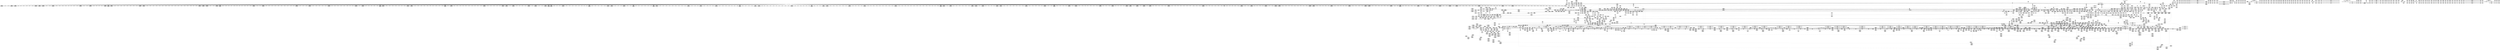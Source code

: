 digraph {
	CE0x3d54ca0 [shape=record,shape=Mrecord,label="{CE0x3d54ca0|file_mask_to_av:_bb|*SummSink*}"]
	CE0x3c44320 [shape=record,shape=Mrecord,label="{CE0x3c44320|selinux_inode_permission:_tmp|*SummSink*}"]
	CE0x3cac290 [shape=record,shape=Mrecord,label="{CE0x3cac290|0:_i16,_12:_i32,_56:_i8*,_:_CRE_893,894_}"]
	CE0x3dbca10 [shape=record,shape=Mrecord,label="{CE0x3dbca10|_ret_i32_%retval.0,_!dbg_!27757|security/selinux/avc.c,490|*SummSink*}"]
	CE0x3d69ae0 [shape=record,shape=Mrecord,label="{CE0x3d69ae0|current_sid:_tmp24|security/selinux/hooks.c,220}"]
	CE0x3d69e00 [shape=record,shape=Mrecord,label="{CE0x3d69e00|_call_void_mcount()_#3}"]
	CE0x3d98d80 [shape=record,shape=Mrecord,label="{CE0x3d98d80|_ret_i32_%tmp24,_!dbg_!27742|security/selinux/hooks.c,220}"]
	CE0x3d4eb50 [shape=record,shape=Mrecord,label="{CE0x3d4eb50|avc_audit_required:_auditdeny3|security/selinux/include/avc.h,77}"]
	CE0x3c72840 [shape=record,shape=Mrecord,label="{CE0x3c72840|selinux_inode_permission:_if.then48|*SummSink*}"]
	CE0x3d23590 [shape=record,shape=Mrecord,label="{CE0x3d23590|current_sid:_tmp4|security/selinux/hooks.c,218}"]
	CE0x3c742c0 [shape=record,shape=Mrecord,label="{CE0x3c742c0|file_mask_to_av:_tmp12|security/selinux/hooks.c,1877}"]
	CE0x3d55ea0 [shape=record,shape=Mrecord,label="{CE0x3d55ea0|file_mask_to_av:_if.end46|*SummSink*}"]
	CE0x3c82850 [shape=record,shape=Mrecord,label="{CE0x3c82850|i64_8192|*Constant*|*SummSource*}"]
	CE0x3d63f00 [shape=record,shape=Mrecord,label="{CE0x3d63f00|file_mask_to_av:_tmp39|security/selinux/hooks.c,1887|*SummSink*}"]
	CE0x3dba6f0 [shape=record,shape=Mrecord,label="{CE0x3dba6f0|slow_avc_audit:_flags|Function::slow_avc_audit&Arg::flags::}"]
	CE0x3d9f890 [shape=record,shape=Mrecord,label="{CE0x3d9f890|avc_audit_required:_if.else12|*SummSink*}"]
	CE0x3ca5050 [shape=record,shape=Mrecord,label="{CE0x3ca5050|0:_i16,_12:_i32,_56:_i8*,_:_CRE_607,608_}"]
	CE0x3d38a10 [shape=record,shape=Mrecord,label="{CE0x3d38a10|__validate_creds:_tmp9|include/linux/cred.h,175|*SummSink*}"]
	CE0x3cf9b80 [shape=record,shape=Mrecord,label="{CE0x3cf9b80|selinux_inode_permission:_conv|security/selinux/hooks.c,2857|*SummSink*}"]
	CE0x3cecaa0 [shape=record,shape=Mrecord,label="{CE0x3cecaa0|file_mask_to_av:_entry|*SummSource*}"]
	CE0x3d53910 [shape=record,shape=Mrecord,label="{CE0x3d53910|file_mask_to_av:_conv22|security/selinux/hooks.c,1883}"]
	CE0x3d207d0 [shape=record,shape=Mrecord,label="{CE0x3d207d0|file_mask_to_av:_tmp53|*SummSink*}"]
	CE0x3dbc510 [shape=record,shape=Mrecord,label="{CE0x3dbc510|slow_avc_audit:_flags|Function::slow_avc_audit&Arg::flags::|*SummSink*}"]
	CE0x3d27230 [shape=record,shape=Mrecord,label="{CE0x3d27230|i64*_getelementptr_inbounds_(_26_x_i64_,_26_x_i64_*___llvm_gcov_ctr231,_i64_0,_i64_23)|*Constant*|*SummSource*}"]
	CE0x3c913d0 [shape=record,shape=Mrecord,label="{CE0x3c913d0|0:_i16,_12:_i32,_56:_i8*,_:_CRE_165,166_}"]
	CE0x3ca61d0 [shape=record,shape=Mrecord,label="{CE0x3ca61d0|0:_i16,_12:_i32,_56:_i8*,_:_CRE_621,622_}"]
	CE0x3d443c0 [shape=record,shape=Mrecord,label="{CE0x3d443c0|0:_i32,_4:_i32,_8:_i32,_12:_i32,_:_CMRE_20,24_|*MultipleSource*|security/selinux/hooks.c,196|security/selinux/hooks.c,197|*LoadInst*|security/selinux/hooks.c,196}"]
	CE0x3c42150 [shape=record,shape=Mrecord,label="{CE0x3c42150|GLOBAL:_llvm.expect.i64|*Constant*|*SummSource*}"]
	CE0x3d49f30 [shape=record,shape=Mrecord,label="{CE0x3d49f30|i64_512|*Constant*}"]
	CE0x3dad400 [shape=record,shape=Mrecord,label="{CE0x3dad400|avc_audit_required:_audited.1}"]
	CE0x3d0abe0 [shape=record,shape=Mrecord,label="{CE0x3d0abe0|selinux_inode_permission:_sclass|security/selinux/hooks.c,2865}"]
	CE0x3c96ef0 [shape=record,shape=Mrecord,label="{CE0x3c96ef0|0:_i16,_12:_i32,_56:_i8*,_:_CRE_262,263_}"]
	CE0x3dc3050 [shape=record,shape=Mrecord,label="{CE0x3dc3050|i64*_getelementptr_inbounds_(_11_x_i64_,_11_x_i64_*___llvm_gcov_ctr125,_i64_0,_i64_1)|*Constant*}"]
	CE0x3ceae40 [shape=record,shape=Mrecord,label="{CE0x3ceae40|selinux_inode_permission:_expval|security/selinux/hooks.c,2857|*SummSource*}"]
	CE0x3d22630 [shape=record,shape=Mrecord,label="{CE0x3d22630|i64*_getelementptr_inbounds_(_2_x_i64_,_2_x_i64_*___llvm_gcov_ctr131,_i64_0,_i64_0)|*Constant*}"]
	CE0x3c91a10 [shape=record,shape=Mrecord,label="{CE0x3c91a10|0:_i16,_12:_i32,_56:_i8*,_:_CRE_170,171_}"]
	CE0x3ca0ed0 [shape=record,shape=Mrecord,label="{CE0x3ca0ed0|0:_i16,_12:_i32,_56:_i8*,_:_CRE_556,557_}"]
	CE0x3dc6610 [shape=record,shape=Mrecord,label="{CE0x3dc6610|_call_void_mcount()_#3|*SummSink*}"]
	CE0x3cf8770 [shape=record,shape=Mrecord,label="{CE0x3cf8770|selinux_inode_permission:_lnot|security/selinux/hooks.c,2857}"]
	CE0x3dd5ac0 [shape=record,shape=Mrecord,label="{CE0x3dd5ac0|current_sid:_tmp16|security/selinux/hooks.c,218|*SummSink*}"]
	CE0x3c84300 [shape=record,shape=Mrecord,label="{CE0x3c84300|avc_audit_required:_tobool10|security/selinux/include/avc.h,96}"]
	CE0x3d0f3d0 [shape=record,shape=Mrecord,label="{CE0x3d0f3d0|file_mask_to_av:_tmp42|security/selinux/hooks.c,1888|*SummSource*}"]
	CE0x3db9c60 [shape=record,shape=Mrecord,label="{CE0x3db9c60|slow_avc_audit:_denied|Function::slow_avc_audit&Arg::denied::|*SummSink*}"]
	CE0x3d38f70 [shape=record,shape=Mrecord,label="{CE0x3d38f70|file_mask_to_av:_if.end39}"]
	CE0x3d96ee0 [shape=record,shape=Mrecord,label="{CE0x3d96ee0|current_sid:_tmp2|*SummSource*}"]
	CE0x3d0c1e0 [shape=record,shape=Mrecord,label="{CE0x3d0c1e0|selinux_inode_permission:_tmp39|security/selinux/hooks.c,2863}"]
	CE0x3d61370 [shape=record,shape=Mrecord,label="{CE0x3d61370|file_mask_to_av:_tmp34|security/selinux/hooks.c,1886|*SummSource*}"]
	CE0x3cae310 [shape=record,shape=Mrecord,label="{CE0x3cae310|0:_i16,_12:_i32,_56:_i8*,_:_CRE_919,920_}"]
	CE0x3c90250 [shape=record,shape=Mrecord,label="{CE0x3c90250|0:_i16,_12:_i32,_56:_i8*,_:_CRE_151,152_}"]
	CE0x3c99830 [shape=record,shape=Mrecord,label="{CE0x3c99830|0:_i16,_12:_i32,_56:_i8*,_:_CRE_295,296_}"]
	CE0x3c84460 [shape=record,shape=Mrecord,label="{CE0x3c84460|avc_audit_required:_tobool10|security/selinux/include/avc.h,96|*SummSource*}"]
	CE0x3c909d0 [shape=record,shape=Mrecord,label="{CE0x3c909d0|0:_i16,_12:_i32,_56:_i8*,_:_CRE_157,158_}"]
	CE0x3cfaf10 [shape=record,shape=Mrecord,label="{CE0x3cfaf10|_ret_i32_%retval.0,_!dbg_!27801|security/selinux/hooks.c,2876}"]
	CE0x3c956b0 [shape=record,shape=Mrecord,label="{CE0x3c956b0|0:_i16,_12:_i32,_56:_i8*,_:_CRE_244,245_}"]
	CE0x3c81f70 [shape=record,shape=Mrecord,label="{CE0x3c81f70|cred_sid:_tmp3}"]
	CE0x3cf78c0 [shape=record,shape=Mrecord,label="{CE0x3cf78c0|avc_audit_required:_avd|Function::avc_audit_required&Arg::avd::}"]
	CE0x3d3f950 [shape=record,shape=Mrecord,label="{CE0x3d3f950|audit_inode_permission:_inode1|security/selinux/hooks.c,2827|*SummSink*}"]
	CE0x3c61930 [shape=record,shape=Mrecord,label="{CE0x3c61930|__validate_creds:_cred|Function::__validate_creds&Arg::cred::|*SummSource*}"]
	CE0x3d9c250 [shape=record,shape=Mrecord,label="{CE0x3d9c250|i64_2|*Constant*}"]
	CE0x3d50cf0 [shape=record,shape=Mrecord,label="{CE0x3d50cf0|avc_audit_required:_lnot|security/selinux/include/avc.h,76|*SummSink*}"]
	CE0x3dbe260 [shape=record,shape=Mrecord,label="{CE0x3dbe260|audit_inode_permission:_retval.0|*SummSink*}"]
	CE0x3cf2550 [shape=record,shape=Mrecord,label="{CE0x3cf2550|28:_i32,_32:_i16,_:_CRE_28,32_|*MultipleSource*|*LoadInst*|security/selinux/hooks.c,2863|security/selinux/hooks.c,2863|security/selinux/hooks.c,2865}"]
	CE0x3c422d0 [shape=record,shape=Mrecord,label="{CE0x3c422d0|selinux_inode_permission:_expval|security/selinux/hooks.c,2857}"]
	CE0x3dbf6c0 [shape=record,shape=Mrecord,label="{CE0x3dbf6c0|current_sid:_bb}"]
	CE0x3c95eb0 [shape=record,shape=Mrecord,label="{CE0x3c95eb0|0:_i16,_12:_i32,_56:_i8*,_:_CRE_249,250_}"]
	CE0x3ca5cd0 [shape=record,shape=Mrecord,label="{CE0x3ca5cd0|0:_i16,_12:_i32,_56:_i8*,_:_CRE_617,618_}"]
	CE0x3d4c0e0 [shape=record,shape=Mrecord,label="{CE0x3d4c0e0|file_mask_to_av:_or15|security/selinux/hooks.c,1881}"]
	CE0x3d35180 [shape=record,shape=Mrecord,label="{CE0x3d35180|i64*_getelementptr_inbounds_(_2_x_i64_,_2_x_i64_*___llvm_gcov_ctr131,_i64_0,_i64_1)|*Constant*}"]
	CE0x3dd6390 [shape=record,shape=Mrecord,label="{CE0x3dd6390|_call_void_lockdep_rcu_suspicious(i8*_getelementptr_inbounds_(_25_x_i8_,_25_x_i8_*_.str3,_i32_0,_i32_0),_i32_218,_i8*_getelementptr_inbounds_(_45_x_i8_,_45_x_i8_*_.str12,_i32_0,_i32_0))_#10,_!dbg_!27727|security/selinux/hooks.c,218|*SummSink*}"]
	CE0x3c510d0 [shape=record,shape=Mrecord,label="{CE0x3c510d0|selinux_inode_permission:_tmp12|security/selinux/hooks.c,2838|*SummSource*}"]
	CE0x3d30560 [shape=record,shape=Mrecord,label="{CE0x3d30560|file_mask_to_av:_tmp47|security/selinux/hooks.c,1890}"]
	CE0x3d68ba0 [shape=record,shape=Mrecord,label="{CE0x3d68ba0|current_sid:_tmp22|security/selinux/hooks.c,218|*SummSink*}"]
	CE0x3d5c430 [shape=record,shape=Mrecord,label="{CE0x3d5c430|avc_audit_required:_expval|security/selinux/include/avc.h,76|*SummSource*}"]
	CE0x3ca43d0 [shape=record,shape=Mrecord,label="{CE0x3ca43d0|0:_i16,_12:_i32,_56:_i8*,_:_CRE_597,598_}"]
	CE0x3d23d50 [shape=record,shape=Mrecord,label="{CE0x3d23d50|_ret_i32_%retval.0,_!dbg_!27737|security/selinux/hooks.c,2834|*SummSink*}"]
	CE0x3d9bb00 [shape=record,shape=Mrecord,label="{CE0x3d9bb00|avc_audit_required:_tmp13|security/selinux/include/avc.h,94|*SummSink*}"]
	CE0x3d08ad0 [shape=record,shape=Mrecord,label="{CE0x3d08ad0|_ret_i32_%audited.2,_!dbg_!27748|security/selinux/include/avc.h,101|*SummSink*}"]
	CE0x3c80340 [shape=record,shape=Mrecord,label="{CE0x3c80340|current_sid:_tmp9|security/selinux/hooks.c,218}"]
	CE0x3c4cdd0 [shape=record,shape=Mrecord,label="{CE0x3c4cdd0|selinux_inode_permission:_tmp5|security/selinux/hooks.c,2838|*SummSink*}"]
	CE0x3db9900 [shape=record,shape=Mrecord,label="{CE0x3db9900|slow_avc_audit:_denied|Function::slow_avc_audit&Arg::denied::}"]
	CE0x3c37a30 [shape=record,shape=Mrecord,label="{CE0x3c37a30|__validate_creds:_line|Function::__validate_creds&Arg::line::|*SummSource*}"]
	CE0x3d3cd90 [shape=record,shape=Mrecord,label="{CE0x3d3cd90|file_mask_to_av:_and4|security/selinux/hooks.c,1877}"]
	CE0x3c84030 [shape=record,shape=Mrecord,label="{CE0x3c84030|selinux_inode_permission:_tmp57|security/selinux/hooks.c,2876|*SummSink*}"]
	CE0x3d27650 [shape=record,shape=Mrecord,label="{CE0x3d27650|selinux_inode_permission:_tmp54|security/selinux/hooks.c,2874}"]
	CE0x3cfe610 [shape=record,shape=Mrecord,label="{CE0x3cfe610|selinux_inode_permission:_call31|security/selinux/hooks.c,2862|*SummSource*}"]
	CE0x3c7f6a0 [shape=record,shape=Mrecord,label="{CE0x3c7f6a0|file_mask_to_av:_tmp18|security/selinux/hooks.c,1880|*SummSink*}"]
	CE0x3d35d30 [shape=record,shape=Mrecord,label="{CE0x3d35d30|file_mask_to_av:_av.3|*SummSink*}"]
	CE0x3c84ac0 [shape=record,shape=Mrecord,label="{CE0x3c84ac0|avc_audit_required:_tmp21|security/selinux/include/avc.h,96|*SummSource*}"]
	CE0x3cf1310 [shape=record,shape=Mrecord,label="{CE0x3cf1310|28:_i32,_32:_i16,_:_CRE_9,10_}"]
	CE0x3caa990 [shape=record,shape=Mrecord,label="{CE0x3caa990|0:_i16,_12:_i32,_56:_i8*,_:_CRE_873,874_}"]
	CE0x3c8e1d0 [shape=record,shape=Mrecord,label="{CE0x3c8e1d0|0:_i16,_12:_i32,_56:_i8*,_:_CRE_80,88_|*MultipleSource*|Function::selinux_inode_permission&Arg::inode::|security/selinux/hooks.c,2857}"]
	CE0x3d0bdf0 [shape=record,shape=Mrecord,label="{CE0x3d0bdf0|GLOBAL:_avc_has_perm_noaudit|*Constant*|*SummSource*}"]
	CE0x3c9f8c0 [shape=record,shape=Mrecord,label="{CE0x3c9f8c0|0:_i16,_12:_i32,_56:_i8*,_:_CRE_496,500_|*MultipleSource*|Function::selinux_inode_permission&Arg::inode::|security/selinux/hooks.c,2857}"]
	CE0x3d23ce0 [shape=record,shape=Mrecord,label="{CE0x3d23ce0|_ret_i32_%retval.0,_!dbg_!27737|security/selinux/hooks.c,2834|*SummSource*}"]
	CE0x3d685b0 [shape=record,shape=Mrecord,label="{CE0x3d685b0|current_sid:_security|security/selinux/hooks.c,218|*SummSink*}"]
	CE0x3d0bf70 [shape=record,shape=Mrecord,label="{CE0x3d0bf70|GLOBAL:_avc_has_perm_noaudit|*Constant*|*SummSink*}"]
	CE0x3d67630 [shape=record,shape=Mrecord,label="{CE0x3d67630|current_sid:_cred|security/selinux/hooks.c,218}"]
	CE0x3dce030 [shape=record,shape=Mrecord,label="{CE0x3dce030|current_sid:_do.end|*SummSink*}"]
	CE0x3dae100 [shape=record,shape=Mrecord,label="{CE0x3dae100|avc_audit_required:_tmp31|*SummSource*}"]
	CE0x3c2d6a0 [shape=record,shape=Mrecord,label="{CE0x3c2d6a0|avc_audit_required:_tmp20|security/selinux/include/avc.h,96}"]
	CE0x3c610e0 [shape=record,shape=Mrecord,label="{CE0x3c610e0|i64*_getelementptr_inbounds_(_26_x_i64_,_26_x_i64_*___llvm_gcov_ctr231,_i64_0,_i64_14)|*Constant*|*SummSink*}"]
	CE0x3d0bc30 [shape=record,shape=Mrecord,label="{CE0x3d0bc30|GLOBAL:_avc_has_perm_noaudit|*Constant*}"]
	CE0x3cdd070 [shape=record,shape=Mrecord,label="{CE0x3cdd070|file_mask_to_av:_conv|security/selinux/hooks.c,1876|*SummSink*}"]
	CE0x3c9fbe0 [shape=record,shape=Mrecord,label="{CE0x3c9fbe0|0:_i16,_12:_i32,_56:_i8*,_:_CRE_504,508_|*MultipleSource*|Function::selinux_inode_permission&Arg::inode::|security/selinux/hooks.c,2857}"]
	CE0x3d363d0 [shape=record,shape=Mrecord,label="{CE0x3d363d0|i64*_getelementptr_inbounds_(_28_x_i64_,_28_x_i64_*___llvm_gcov_ctr232,_i64_0,_i64_16)|*Constant*|*SummSource*}"]
	CE0x3d3dd10 [shape=record,shape=Mrecord,label="{CE0x3d3dd10|file_mask_to_av:_if.end39|*SummSource*}"]
	CE0x3ca4790 [shape=record,shape=Mrecord,label="{CE0x3ca4790|0:_i16,_12:_i32,_56:_i8*,_:_CRE_600,601_}"]
	CE0x3c51700 [shape=record,shape=Mrecord,label="{CE0x3c51700|selinux_inode_permission:_if.end}"]
	CE0x3d1f4a0 [shape=record,shape=Mrecord,label="{CE0x3d1f4a0|file_mask_to_av:_conv45|security/selinux/hooks.c,1891|*SummSource*}"]
	CE0x3d434f0 [shape=record,shape=Mrecord,label="{CE0x3d434f0|file_mask_to_av:_conv20|security/selinux/hooks.c,1883|*SummSource*}"]
	CE0x3dacb50 [shape=record,shape=Mrecord,label="{CE0x3dacb50|avc_audit_required:_and13|security/selinux/include/avc.h,99|*SummSink*}"]
	CE0x3c87050 [shape=record,shape=Mrecord,label="{CE0x3c87050|__validate_creds:_lnot1|include/linux/cred.h,173}"]
	CE0x3c3b860 [shape=record,shape=Mrecord,label="{CE0x3c3b860|selinux_inode_permission:_do.end22}"]
	CE0x3cfd020 [shape=record,shape=Mrecord,label="{CE0x3cfd020|selinux_inode_permission:_tmp33|security/selinux/hooks.c,2857|*SummSink*}"]
	CE0x3cab110 [shape=record,shape=Mrecord,label="{CE0x3cab110|0:_i16,_12:_i32,_56:_i8*,_:_CRE_879,880_}"]
	CE0x3cf75f0 [shape=record,shape=Mrecord,label="{CE0x3cf75f0|avc_audit_required:_requested|Function::avc_audit_required&Arg::requested::|*SummSink*}"]
	CE0x3cedda0 [shape=record,shape=Mrecord,label="{CE0x3cedda0|avc_has_perm_noaudit:_tclass|Function::avc_has_perm_noaudit&Arg::tclass::|*SummSource*}"]
	CE0x3d55ce0 [shape=record,shape=Mrecord,label="{CE0x3d55ce0|file_mask_to_av:_if.end46}"]
	CE0x3c8eb80 [shape=record,shape=Mrecord,label="{CE0x3c8eb80|0:_i16,_12:_i32,_56:_i8*,_:_CRE_120,128_|*MultipleSource*|Function::selinux_inode_permission&Arg::inode::|security/selinux/hooks.c,2857}"]
	CE0x3d272e0 [shape=record,shape=Mrecord,label="{CE0x3d272e0|i64*_getelementptr_inbounds_(_26_x_i64_,_26_x_i64_*___llvm_gcov_ctr231,_i64_0,_i64_23)|*Constant*|*SummSink*}"]
	CE0x3dbc750 [shape=record,shape=Mrecord,label="{CE0x3dbc750|_ret_i32_%retval.0,_!dbg_!27757|security/selinux/avc.c,490}"]
	CE0x3d03020 [shape=record,shape=Mrecord,label="{CE0x3d03020|28:_i32,_32:_i16,_:_CRE_160,168_|*MultipleSource*|*LoadInst*|security/selinux/hooks.c,2863|security/selinux/hooks.c,2863|security/selinux/hooks.c,2865}"]
	CE0x3dc0ca0 [shape=record,shape=Mrecord,label="{CE0x3dc0ca0|audit_inode_permission:_tmp12|security/selinux/hooks.c,2833}"]
	CE0x3ceea50 [shape=record,shape=Mrecord,label="{CE0x3ceea50|_ret_i32_%rc.0,_!dbg_!27793|security/selinux/avc.c,744}"]
	CE0x3c45c40 [shape=record,shape=Mrecord,label="{CE0x3c45c40|i64_0|*Constant*}"]
	CE0x3ca4dd0 [shape=record,shape=Mrecord,label="{CE0x3ca4dd0|0:_i16,_12:_i32,_56:_i8*,_:_CRE_605,606_}"]
	CE0x3c8ffd0 [shape=record,shape=Mrecord,label="{CE0x3c8ffd0|0:_i16,_12:_i32,_56:_i8*,_:_CRE_149,150_}"]
	CE0x3cf17a0 [shape=record,shape=Mrecord,label="{CE0x3cf17a0|28:_i32,_32:_i16,_:_CRE_12,13_}"]
	CE0x3c8c5a0 [shape=record,shape=Mrecord,label="{CE0x3c8c5a0|0:_i16,_12:_i32,_56:_i8*,_:_CRE_0,2_|*MultipleSource*|Function::selinux_inode_permission&Arg::inode::|security/selinux/hooks.c,2857}"]
	CE0x3d02140 [shape=record,shape=Mrecord,label="{CE0x3d02140|28:_i32,_32:_i16,_:_CRE_115,116_}"]
	CE0x3d68280 [shape=record,shape=Mrecord,label="{CE0x3d68280|current_sid:_security|security/selinux/hooks.c,218}"]
	CE0x3c96270 [shape=record,shape=Mrecord,label="{CE0x3c96270|0:_i16,_12:_i32,_56:_i8*,_:_CRE_252,253_}"]
	CE0x3c358f0 [shape=record,shape=Mrecord,label="{CE0x3c358f0|_call_void___validate_creds(%struct.cred*_%tmp19,_i8*_getelementptr_inbounds_(_25_x_i8_,_25_x_i8_*_.str3,_i32_0,_i32_0),_i32_2855)_#10,_!dbg_!27757|security/selinux/hooks.c,2855|*SummSink*}"]
	CE0x3cfb8f0 [shape=record,shape=Mrecord,label="{CE0x3cfb8f0|i64_16|*Constant*|*SummSink*}"]
	CE0x3d05190 [shape=record,shape=Mrecord,label="{CE0x3d05190|28:_i32,_32:_i16,_:_CRE_74,75_}"]
	CE0x3d67e10 [shape=record,shape=Mrecord,label="{CE0x3d67e10|current_sid:_tmp21|security/selinux/hooks.c,218|*SummSource*}"]
	CE0x3cff470 [shape=record,shape=Mrecord,label="{CE0x3cff470|cred_sid:_entry|*SummSink*}"]
	CE0x3c56270 [shape=record,shape=Mrecord,label="{CE0x3c56270|audit_inode_permission:_tmp4|security/selinux/hooks.c,2829|*SummSource*}"]
	CE0x3c4dcd0 [shape=record,shape=Mrecord,label="{CE0x3c4dcd0|COLLAPSED:_GIRE_selinux_xfrm_refcount_global_%struct.atomic_t_zeroinitializer,_align_4:_elem_0:default:}"]
	CE0x3c40ff0 [shape=record,shape=Mrecord,label="{CE0x3c40ff0|GLOBAL:___llvm_gcov_ctr231|Global_var:__llvm_gcov_ctr231|*SummSink*}"]
	CE0x3cdd600 [shape=record,shape=Mrecord,label="{CE0x3cdd600|__validate_creds:_tmp2|include/linux/cred.h,173|*SummSink*}"]
	CE0x3dd47d0 [shape=record,shape=Mrecord,label="{CE0x3dd47d0|current_sid:_tmp19|security/selinux/hooks.c,218|*SummSource*}"]
	CE0x3d05780 [shape=record,shape=Mrecord,label="{CE0x3d05780|28:_i32,_32:_i16,_:_CRE_79,80_}"]
	CE0x3d68fd0 [shape=record,shape=Mrecord,label="{CE0x3d68fd0|current_sid:_tmp23|security/selinux/hooks.c,218|*SummSource*}"]
	CE0x3c867b0 [shape=record,shape=Mrecord,label="{CE0x3c867b0|get_current:_bb}"]
	CE0x3c8a590 [shape=record,shape=Mrecord,label="{CE0x3c8a590|selinux_inode_permission:_call50|security/selinux/hooks.c,2872}"]
	CE0x3d433c0 [shape=record,shape=Mrecord,label="{CE0x3d433c0|file_mask_to_av:_conv20|security/selinux/hooks.c,1883}"]
	CE0x3d98630 [shape=record,shape=Mrecord,label="{CE0x3d98630|avc_audit_required:_audited.0|*SummSource*}"]
	CE0x3c47ae0 [shape=record,shape=Mrecord,label="{CE0x3c47ae0|i32_16|*Constant*|*SummSink*}"]
	CE0x3da5310 [shape=record,shape=Mrecord,label="{CE0x3da5310|avc_audit_required:_tmp25|security/selinux/include/avc.h,97|*SummSink*}"]
	CE0x3d4c690 [shape=record,shape=Mrecord,label="{CE0x3d4c690|file_mask_to_av:_if.then2}"]
	CE0x3db0d30 [shape=record,shape=Mrecord,label="{CE0x3db0d30|audit_inode_permission:_if.then|*SummSource*}"]
	CE0x3ce8990 [shape=record,shape=Mrecord,label="{CE0x3ce8990|i64_4|*Constant*}"]
	CE0x3c49090 [shape=record,shape=Mrecord,label="{CE0x3c49090|0:_i8,_:_GCMR_selinux_inode_permission.__warned_internal_global_i8_0,_section_.data.unlikely_,_align_1:_elem_0:default:}"]
	CE0x3d01ee0 [shape=record,shape=Mrecord,label="{CE0x3d01ee0|28:_i32,_32:_i16,_:_CRE_113,114_}"]
	CE0x3cea1c0 [shape=record,shape=Mrecord,label="{CE0x3cea1c0|file_mask_to_av:_or21|security/selinux/hooks.c,1883|*SummSource*}"]
	CE0x3c743f0 [shape=record,shape=Mrecord,label="{CE0x3c743f0|file_mask_to_av:_tmp12|security/selinux/hooks.c,1877|*SummSource*}"]
	CE0x3daeeb0 [shape=record,shape=Mrecord,label="{CE0x3daeeb0|avc_audit_required:_audited.2|*SummSource*}"]
	CE0x3ce0b60 [shape=record,shape=Mrecord,label="{CE0x3ce0b60|file_mask_to_av:_tmp5|security/selinux/hooks.c,1874}"]
	CE0x3d534e0 [shape=record,shape=Mrecord,label="{CE0x3d534e0|current_sid:_tmp11|security/selinux/hooks.c,218|*SummSource*}"]
	CE0x3c98930 [shape=record,shape=Mrecord,label="{CE0x3c98930|0:_i16,_12:_i32,_56:_i8*,_:_CRE_283,284_}"]
	CE0x3cf2090 [shape=record,shape=Mrecord,label="{CE0x3cf2090|28:_i32,_32:_i16,_:_CRE_21,22_}"]
	CE0x3d5de70 [shape=record,shape=Mrecord,label="{CE0x3d5de70|avc_audit_required:_tmp6|security/selinux/include/avc.h,76}"]
	CE0x3d29f70 [shape=record,shape=Mrecord,label="{CE0x3d29f70|selinux_inode_permission:_retval.0|*SummSink*}"]
	CE0x3d9fa10 [shape=record,shape=Mrecord,label="{CE0x3d9fa10|avc_audit_required:_bb}"]
	CE0x3da2430 [shape=record,shape=Mrecord,label="{CE0x3da2430|i32_0|*Constant*}"]
	CE0x3ca1bd0 [shape=record,shape=Mrecord,label="{CE0x3ca1bd0|0:_i16,_12:_i32,_56:_i8*,_:_CRE_565,566_}"]
	CE0x3d4ca50 [shape=record,shape=Mrecord,label="{CE0x3d4ca50|avc_audit_required:_tobool8|security/selinux/include/avc.h,94}"]
	CE0x3d467f0 [shape=record,shape=Mrecord,label="{CE0x3d467f0|__validate_creds:_tmp1}"]
	CE0x3d451b0 [shape=record,shape=Mrecord,label="{CE0x3d451b0|file_mask_to_av:_if.then6}"]
	CE0x3d5bf30 [shape=record,shape=Mrecord,label="{CE0x3d5bf30|file_mask_to_av:_if.then28|*SummSource*}"]
	CE0x3d9e370 [shape=record,shape=Mrecord,label="{CE0x3d9e370|i64*_getelementptr_inbounds_(_15_x_i64_,_15_x_i64_*___llvm_gcov_ctr147,_i64_0,_i64_8)|*Constant*}"]
	CE0x3d30850 [shape=record,shape=Mrecord,label="{CE0x3d30850|file_mask_to_av:_tmp47|security/selinux/hooks.c,1890|*SummSink*}"]
	CE0x3ca7b40 [shape=record,shape=Mrecord,label="{CE0x3ca7b40|0:_i16,_12:_i32,_56:_i8*,_:_CRE_704,712_|*MultipleSource*|Function::selinux_inode_permission&Arg::inode::|security/selinux/hooks.c,2857}"]
	CE0x3dd3200 [shape=record,shape=Mrecord,label="{CE0x3dd3200|i8*_getelementptr_inbounds_(_25_x_i8_,_25_x_i8_*_.str3,_i32_0,_i32_0)|*Constant*}"]
	CE0x3dc6eb0 [shape=record,shape=Mrecord,label="{CE0x3dc6eb0|current_sid:_tmp6|security/selinux/hooks.c,218}"]
	CE0x3d640a0 [shape=record,shape=Mrecord,label="{CE0x3d640a0|i64_8388608|*Constant*}"]
	CE0x3dadbc0 [shape=record,shape=Mrecord,label="{CE0x3dadbc0|i64*_getelementptr_inbounds_(_15_x_i64_,_15_x_i64_*___llvm_gcov_ctr147,_i64_0,_i64_13)|*Constant*}"]
	CE0x3d67860 [shape=record,shape=Mrecord,label="{CE0x3d67860|current_sid:_sid|security/selinux/hooks.c,220|*SummSink*}"]
	CE0x3c43600 [shape=record,shape=Mrecord,label="{CE0x3c43600|selinux_inode_permission:_cred4|security/selinux/hooks.c,2838}"]
	CE0x3da6ef0 [shape=record,shape=Mrecord,label="{CE0x3da6ef0|avc_audit_required:_tmp28|security/selinux/include/avc.h,99|*SummSource*}"]
	CE0x3c86300 [shape=record,shape=Mrecord,label="{CE0x3c86300|_ret_i32_%retval.0,_!dbg_!27801|security/selinux/hooks.c,2876|*SummSource*}"]
	CE0x3c96770 [shape=record,shape=Mrecord,label="{CE0x3c96770|0:_i16,_12:_i32,_56:_i8*,_:_CRE_256,257_}"]
	CE0x3c61c40 [shape=record,shape=Mrecord,label="{CE0x3c61c40|__validate_creds:_file|Function::__validate_creds&Arg::file::}"]
	CE0x3d02600 [shape=record,shape=Mrecord,label="{CE0x3d02600|28:_i32,_32:_i16,_:_CRE_119,120_}"]
	CE0x3d0cc90 [shape=record,shape=Mrecord,label="{CE0x3d0cc90|file_mask_to_av:_av.4}"]
	CE0x3c571a0 [shape=record,shape=Mrecord,label="{CE0x3c571a0|slow_avc_audit:_tsid|Function::slow_avc_audit&Arg::tsid::|*SummSink*}"]
	CE0x3dc7e70 [shape=record,shape=Mrecord,label="{CE0x3dc7e70|current_sid:_if.end}"]
	CE0x3c31340 [shape=record,shape=Mrecord,label="{CE0x3c31340|i8_1|*Constant*|*SummSink*}"]
	CE0x3d44b80 [shape=record,shape=Mrecord,label="{CE0x3d44b80|file_mask_to_av:_tmp33|security/selinux/hooks.c,1885}"]
	CE0x3d9e0e0 [shape=record,shape=Mrecord,label="{CE0x3d9e0e0|current_sid:_land.lhs.true2}"]
	CE0x3da0f60 [shape=record,shape=Mrecord,label="{CE0x3da0f60|avc_audit_required:_if.end15|*SummSource*}"]
	CE0x3d42fc0 [shape=record,shape=Mrecord,label="{CE0x3d42fc0|i32_-1|*Constant*|*SummSink*}"]
	CE0x3c829a0 [shape=record,shape=Mrecord,label="{CE0x3c829a0|i64_8192|*Constant*|*SummSink*}"]
	CE0x3d4ad00 [shape=record,shape=Mrecord,label="{CE0x3d4ad00|file_mask_to_av:_tmp23|security/selinux/hooks.c,1881|*SummSink*}"]
	CE0x3d9c320 [shape=record,shape=Mrecord,label="{CE0x3d9c320|avc_audit_required:_bb|*SummSource*}"]
	CE0x3d9dbe0 [shape=record,shape=Mrecord,label="{CE0x3d9dbe0|avc_audit_required:_tmp15|security/selinux/include/avc.h,94|*SummSource*}"]
	CE0x3d973e0 [shape=record,shape=Mrecord,label="{CE0x3d973e0|_call_void_mcount()_#3|*SummSource*}"]
	CE0x3c9c860 [shape=record,shape=Mrecord,label="{CE0x3c9c860|0:_i16,_12:_i32,_56:_i8*,_:_CRE_432,440_|*MultipleSource*|Function::selinux_inode_permission&Arg::inode::|security/selinux/hooks.c,2857}"]
	CE0x3d05650 [shape=record,shape=Mrecord,label="{CE0x3d05650|28:_i32,_32:_i16,_:_CRE_78,79_}"]
	CE0x3cac790 [shape=record,shape=Mrecord,label="{CE0x3cac790|0:_i16,_12:_i32,_56:_i8*,_:_CRE_897,898_}"]
	CE0x3c34fa0 [shape=record,shape=Mrecord,label="{CE0x3c34fa0|selinux_inode_permission:_if.then52}"]
	CE0x3d07c10 [shape=record,shape=Mrecord,label="{CE0x3d07c10|file_mask_to_av:_mode|Function::file_mask_to_av&Arg::mode::|*SummSource*}"]
	CE0x3c90750 [shape=record,shape=Mrecord,label="{CE0x3c90750|0:_i16,_12:_i32,_56:_i8*,_:_CRE_155,156_}"]
	CE0x3c98f70 [shape=record,shape=Mrecord,label="{CE0x3c98f70|0:_i16,_12:_i32,_56:_i8*,_:_CRE_288,289_}"]
	CE0x3c5f0f0 [shape=record,shape=Mrecord,label="{CE0x3c5f0f0|selinux_inode_permission:_tmp26|security/selinux/hooks.c,2855|*SummSource*}"]
	CE0x3d49dc0 [shape=record,shape=Mrecord,label="{CE0x3d49dc0|file_mask_to_av:_tmp22|security/selinux/hooks.c,1881|*SummSource*}"]
	CE0x3db9ae0 [shape=record,shape=Mrecord,label="{CE0x3db9ae0|slow_avc_audit:_denied|Function::slow_avc_audit&Arg::denied::|*SummSource*}"]
	CE0x3c328d0 [shape=record,shape=Mrecord,label="{CE0x3c328d0|__validate_creds:_lnot|include/linux/cred.h,173}"]
	CE0x3cadf50 [shape=record,shape=Mrecord,label="{CE0x3cadf50|0:_i16,_12:_i32,_56:_i8*,_:_CRE_916,917_}"]
	CE0x3c77cc0 [shape=record,shape=Mrecord,label="{CE0x3c77cc0|GLOBAL:___llvm_gcov_ctr147|Global_var:__llvm_gcov_ctr147|*SummSink*}"]
	CE0x3d5d110 [shape=record,shape=Mrecord,label="{CE0x3d5d110|file_mask_to_av:_tmp28|security/selinux/hooks.c,1883|*SummSource*}"]
	CE0x3c574c0 [shape=record,shape=Mrecord,label="{CE0x3c574c0|slow_avc_audit:_tclass|Function::slow_avc_audit&Arg::tclass::}"]
	CE0x3cf4d40 [shape=record,shape=Mrecord,label="{CE0x3cf4d40|selinux_inode_permission:_tmp40|security/selinux/hooks.c,2865|*SummSink*}"]
	CE0x3d0ddf0 [shape=record,shape=Mrecord,label="{CE0x3d0ddf0|file_mask_to_av:_tobool34|security/selinux/hooks.c,1888}"]
	CE0x3d27be0 [shape=record,shape=Mrecord,label="{CE0x3d27be0|selinux_inode_permission:_tmp54|security/selinux/hooks.c,2874|*SummSource*}"]
	CE0x3d585f0 [shape=record,shape=Mrecord,label="{CE0x3d585f0|file_mask_to_av:_tmp25|security/selinux/hooks.c,1882}"]
	CE0x3c5f4e0 [shape=record,shape=Mrecord,label="{CE0x3c5f4e0|i64*_getelementptr_inbounds_(_26_x_i64_,_26_x_i64_*___llvm_gcov_ctr231,_i64_0,_i64_13)|*Constant*}"]
	CE0x3c5e590 [shape=record,shape=Mrecord,label="{CE0x3c5e590|selinux_inode_permission:_tmp25|security/selinux/hooks.c,2853|*SummSink*}"]
	CE0x3dce240 [shape=record,shape=Mrecord,label="{CE0x3dce240|i64*_getelementptr_inbounds_(_11_x_i64_,_11_x_i64_*___llvm_gcov_ctr125,_i64_0,_i64_0)|*Constant*|*SummSource*}"]
	CE0x3cdfe30 [shape=record,shape=Mrecord,label="{CE0x3cdfe30|__validate_creds:_conv|include/linux/cred.h,173|*SummSink*}"]
	CE0x3cffb70 [shape=record,shape=Mrecord,label="{CE0x3cffb70|_ret_i32_%tmp6,_!dbg_!27716|security/selinux/hooks.c,197|*SummSink*}"]
	CE0x3cb01d0 [shape=record,shape=Mrecord,label="{CE0x3cb01d0|0:_i16,_12:_i32,_56:_i8*,_:_CRE_977,978_}"]
	CE0x3c9a370 [shape=record,shape=Mrecord,label="{CE0x3c9a370|0:_i16,_12:_i32,_56:_i8*,_:_CRE_304,305_}"]
	CE0x3c42440 [shape=record,shape=Mrecord,label="{CE0x3c42440|selinux_inode_permission:_tmp35|security/selinux/hooks.c,2858|*SummSource*}"]
	CE0x3cf6420 [shape=record,shape=Mrecord,label="{CE0x3cf6420|i64_131072|*Constant*}"]
	CE0x3cfca30 [shape=record,shape=Mrecord,label="{CE0x3cfca30|selinux_inode_permission:_tmp32|security/selinux/hooks.c,2857|*SummSink*}"]
	CE0x3d23b30 [shape=record,shape=Mrecord,label="{CE0x3d23b30|avc_audit_required:_tmp18|security/selinux/include/avc.h,95|*SummSource*}"]
	CE0x3ceb220 [shape=record,shape=Mrecord,label="{CE0x3ceb220|i64*_getelementptr_inbounds_(_26_x_i64_,_26_x_i64_*___llvm_gcov_ctr231,_i64_0,_i64_17)|*Constant*|*SummSink*}"]
	CE0x3c8fd50 [shape=record,shape=Mrecord,label="{CE0x3c8fd50|0:_i16,_12:_i32,_56:_i8*,_:_CRE_147,148_}"]
	CE0x3d9f660 [shape=record,shape=Mrecord,label="{CE0x3d9f660|GLOBAL:___llvm_gcov_ctr125|Global_var:__llvm_gcov_ctr125|*SummSource*}"]
	CE0x3ca0f40 [shape=record,shape=Mrecord,label="{CE0x3ca0f40|0:_i16,_12:_i32,_56:_i8*,_:_CRE_555,556_}"]
	CE0x3c53e70 [shape=record,shape=Mrecord,label="{CE0x3c53e70|i32_15|*Constant*|*SummSource*}"]
	CE0x3c7c4d0 [shape=record,shape=Mrecord,label="{CE0x3c7c4d0|i64*_getelementptr_inbounds_(_5_x_i64_,_5_x_i64_*___llvm_gcov_ctr155,_i64_0,_i64_3)|*Constant*|*SummSink*}"]
	CE0x3cf1730 [shape=record,shape=Mrecord,label="{CE0x3cf1730|28:_i32,_32:_i16,_:_CRE_11,12_}"]
	CE0x3c7c1e0 [shape=record,shape=Mrecord,label="{CE0x3c7c1e0|i64*_getelementptr_inbounds_(_5_x_i64_,_5_x_i64_*___llvm_gcov_ctr155,_i64_0,_i64_3)|*Constant*|*SummSource*}"]
	CE0x4542340 [shape=record,shape=Mrecord,label="{CE0x4542340|selinux_inode_permission:_do.body}"]
	CE0x3c534e0 [shape=record,shape=Mrecord,label="{CE0x3c534e0|selinux_inode_permission:_tmp4|security/selinux/hooks.c,2838|*SummSource*}"]
	CE0x3c58d30 [shape=record,shape=Mrecord,label="{CE0x3c58d30|audit_inode_permission:_tmp8|security/selinux/hooks.c,2831}"]
	CE0x3c37990 [shape=record,shape=Mrecord,label="{CE0x3c37990|__validate_creds:_line|Function::__validate_creds&Arg::line::}"]
	CE0x3d06ad0 [shape=record,shape=Mrecord,label="{CE0x3d06ad0|selinux_inode_permission:_conv29|security/selinux/hooks.c,2860|*SummSource*}"]
	CE0x3d99b50 [shape=record,shape=Mrecord,label="{CE0x3d99b50|avc_audit_required:_land.lhs.true|*SummSource*}"]
	CE0x3ceb290 [shape=record,shape=Mrecord,label="{CE0x3ceb290|selinux_inode_permission:_tmp35|security/selinux/hooks.c,2858|*SummSink*}"]
	CE0x3dc0170 [shape=record,shape=Mrecord,label="{CE0x3dc0170|audit_inode_permission:_tmp11|security/selinux/hooks.c,2832|*SummSource*}"]
	CE0x3d34d80 [shape=record,shape=Mrecord,label="{CE0x3d34d80|0:_i32,_4:_i32,_8:_i32,_12:_i32,_:_CMRE_0,4_|*MultipleSource*|security/selinux/hooks.c,196|security/selinux/hooks.c,197|*LoadInst*|security/selinux/hooks.c,196}"]
	CE0x3ce6d90 [shape=record,shape=Mrecord,label="{CE0x3ce6d90|file_mask_to_av:_tmp20|security/selinux/hooks.c,1880|*SummSink*}"]
	CE0x3d4d6b0 [shape=record,shape=Mrecord,label="{CE0x3d4d6b0|_call_void_mcount()_#3|*SummSink*}"]
	CE0x3d57d60 [shape=record,shape=Mrecord,label="{CE0x3d57d60|file_mask_to_av:_if.end24|*SummSource*}"]
	CE0x3c4dd40 [shape=record,shape=Mrecord,label="{CE0x3c4dd40|i32_2838|*Constant*|*SummSource*}"]
	CE0x3cec280 [shape=record,shape=Mrecord,label="{CE0x3cec280|selinux_inode_permission:_i_mode|security/selinux/hooks.c,2860|*SummSource*}"]
	CE0x3ca9280 [shape=record,shape=Mrecord,label="{CE0x3ca9280|0:_i16,_12:_i32,_56:_i8*,_:_CRE_816,824_|*MultipleSource*|Function::selinux_inode_permission&Arg::inode::|security/selinux/hooks.c,2857}"]
	CE0x3d66c30 [shape=record,shape=Mrecord,label="{CE0x3d66c30|current_sid:_call4|security/selinux/hooks.c,218|*SummSource*}"]
	CE0x3d0b830 [shape=record,shape=Mrecord,label="{CE0x3d0b830|selinux_inode_permission:_call33|security/selinux/hooks.c,2865|*SummSource*}"]
	CE0x3cdf210 [shape=record,shape=Mrecord,label="{CE0x3cdf210|_call_void_mcount()_#3|*SummSource*}"]
	CE0x3cfcea0 [shape=record,shape=Mrecord,label="{CE0x3cfcea0|selinux_inode_permission:_tmp33|security/selinux/hooks.c,2857|*SummSource*}"]
	CE0x3c88d50 [shape=record,shape=Mrecord,label="{CE0x3c88d50|file_mask_to_av:_av.5|*SummSink*}"]
	CE0x3dad510 [shape=record,shape=Mrecord,label="{CE0x3dad510|avc_audit_required:_audited.1|*SummSource*}"]
	CE0x3c42ee0 [shape=record,shape=Mrecord,label="{CE0x3c42ee0|_ret_%struct.task_struct*_%tmp4,_!dbg_!27714|./arch/x86/include/asm/current.h,14|*SummSource*}"]
	CE0x3d37740 [shape=record,shape=Mrecord,label="{CE0x3d37740|GLOBAL:___invalid_creds|*Constant*|*SummSource*}"]
	CE0x3c517c0 [shape=record,shape=Mrecord,label="{CE0x3c517c0|selinux_inode_permission:_if.end|*SummSource*}"]
	CE0x3d34ff0 [shape=record,shape=Mrecord,label="{CE0x3d34ff0|file_mask_to_av:_if.end39|*SummSink*}"]
	CE0x3c91dd0 [shape=record,shape=Mrecord,label="{CE0x3c91dd0|0:_i16,_12:_i32,_56:_i8*,_:_CRE_173,174_}"]
	CE0x3d52a20 [shape=record,shape=Mrecord,label="{CE0x3d52a20|i64*_getelementptr_inbounds_(_28_x_i64_,_28_x_i64_*___llvm_gcov_ctr232,_i64_0,_i64_0)|*Constant*|*SummSource*}"]
	CE0x3c97df0 [shape=record,shape=Mrecord,label="{CE0x3c97df0|0:_i16,_12:_i32,_56:_i8*,_:_CRE_274,275_}"]
	CE0x3ce5a90 [shape=record,shape=Mrecord,label="{CE0x3ce5a90|file_mask_to_av:_tmp19|security/selinux/hooks.c,1880|*SummSource*}"]
	CE0x3d1ecd0 [shape=record,shape=Mrecord,label="{CE0x3d1ecd0|file_mask_to_av:_or44|security/selinux/hooks.c,1891|*SummSource*}"]
	CE0x3dc4210 [shape=record,shape=Mrecord,label="{CE0x3dc4210|audit_inode_permission:_type|security/selinux/hooks.c,2826}"]
	CE0x3cacc90 [shape=record,shape=Mrecord,label="{CE0x3cacc90|0:_i16,_12:_i32,_56:_i8*,_:_CRE_901,902_}"]
	CE0x3d32ce0 [shape=record,shape=Mrecord,label="{CE0x3d32ce0|cred_sid:_sid|security/selinux/hooks.c,197}"]
	CE0x3ca9470 [shape=record,shape=Mrecord,label="{CE0x3ca9470|0:_i16,_12:_i32,_56:_i8*,_:_CRE_824,832_|*MultipleSource*|Function::selinux_inode_permission&Arg::inode::|security/selinux/hooks.c,2857}"]
	CE0x3cfbb20 [shape=record,shape=Mrecord,label="{CE0x3cfbb20|i64_15|*Constant*|*SummSource*}"]
	CE0x3ce7840 [shape=record,shape=Mrecord,label="{CE0x3ce7840|file_mask_to_av:_and1|security/selinux/hooks.c,1875|*SummSource*}"]
	CE0x3c55000 [shape=record,shape=Mrecord,label="{CE0x3c55000|i64_10|*Constant*|*SummSink*}"]
	CE0x3d255d0 [shape=record,shape=Mrecord,label="{CE0x3d255d0|selinux_inode_permission:_tmp50|security/selinux/hooks.c,2873|*SummSource*}"]
	CE0x3d526e0 [shape=record,shape=Mrecord,label="{CE0x3d526e0|file_mask_to_av:_if.end23|*SummSource*}"]
	CE0x3c9f500 [shape=record,shape=Mrecord,label="{CE0x3c9f500|0:_i16,_12:_i32,_56:_i8*,_:_CRE_487,488_}"]
	CE0x3ce5360 [shape=record,shape=Mrecord,label="{CE0x3ce5360|file_mask_to_av:_tmp21|security/selinux/hooks.c,1880}"]
	CE0x3dbce70 [shape=record,shape=Mrecord,label="{CE0x3dbce70|audit_inode_permission:_tobool|security/selinux/hooks.c,2831|*SummSource*}"]
	CE0x3d32ed0 [shape=record,shape=Mrecord,label="{CE0x3d32ed0|cred_sid:_tmp4|*LoadInst*|security/selinux/hooks.c,196|*SummSource*}"]
	CE0x3c4b0e0 [shape=record,shape=Mrecord,label="{CE0x3c4b0e0|i64_4|*Constant*|*SummSink*}"]
	CE0x3c5a060 [shape=record,shape=Mrecord,label="{CE0x3c5a060|selinux_inode_permission:_tmp42|security/selinux/hooks.c,2869|*SummSource*}"]
	CE0x3dcba20 [shape=record,shape=Mrecord,label="{CE0x3dcba20|current_sid:_tmp13|security/selinux/hooks.c,218|*SummSource*}"]
	CE0x3c99bf0 [shape=record,shape=Mrecord,label="{CE0x3c99bf0|0:_i16,_12:_i32,_56:_i8*,_:_CRE_298,299_}"]
	CE0x3c560f0 [shape=record,shape=Mrecord,label="{CE0x3c560f0|slow_avc_audit:_entry}"]
	CE0x3c5c020 [shape=record,shape=Mrecord,label="{CE0x3c5c020|i64*_getelementptr_inbounds_(_26_x_i64_,_26_x_i64_*___llvm_gcov_ctr231,_i64_0,_i64_20)|*Constant*|*SummSink*}"]
	CE0x3c9f280 [shape=record,shape=Mrecord,label="{CE0x3c9f280|0:_i16,_12:_i32,_56:_i8*,_:_CRE_485,486_}"]
	CE0x3d4f810 [shape=record,shape=Mrecord,label="{CE0x3d4f810|file_mask_to_av:_if.else25}"]
	CE0x3c964f0 [shape=record,shape=Mrecord,label="{CE0x3c964f0|0:_i16,_12:_i32,_56:_i8*,_:_CRE_254,255_}"]
	CE0x3c62f60 [shape=record,shape=Mrecord,label="{CE0x3c62f60|0:_i16,_12:_i32,_56:_i8*,_:_CRE_476,477_}"]
	CE0x3c94f30 [shape=record,shape=Mrecord,label="{CE0x3c94f30|0:_i16,_12:_i32,_56:_i8*,_:_CRE_224,232_|*MultipleSource*|Function::selinux_inode_permission&Arg::inode::|security/selinux/hooks.c,2857}"]
	CE0x3cf1880 [shape=record,shape=Mrecord,label="{CE0x3cf1880|28:_i32,_32:_i16,_:_CRE_14,15_}"]
	CE0x3dade70 [shape=record,shape=Mrecord,label="{CE0x3dade70|avc_audit_required:_tmp32|security/selinux/include/avc.h,100|*SummSource*}"]
	CE0x3c87870 [shape=record,shape=Mrecord,label="{CE0x3c87870|__validate_creds:_if.end|*SummSink*}"]
	CE0x3cecb10 [shape=record,shape=Mrecord,label="{CE0x3cecb10|selinux_inode_permission:_tmp37|*LoadInst*|security/selinux/hooks.c,2860}"]
	CE0x3d0a0f0 [shape=record,shape=Mrecord,label="{CE0x3d0a0f0|selinux_inode_permission:_lnot41|security/selinux/hooks.c,2869|*SummSink*}"]
	CE0x3c9e0a0 [shape=record,shape=Mrecord,label="{CE0x3c9e0a0|selinux_inode_permission:_tobool47|security/selinux/hooks.c,2869|*SummSink*}"]
	CE0x3d9fcf0 [shape=record,shape=Mrecord,label="{CE0x3d9fcf0|audit_inode_permission:_i_security|security/selinux/hooks.c,2823|*SummSink*}"]
	CE0x3c50c70 [shape=record,shape=Mrecord,label="{CE0x3c50c70|__validate_creds:_entry|*SummSource*}"]
	CE0x3c969f0 [shape=record,shape=Mrecord,label="{CE0x3c969f0|0:_i16,_12:_i32,_56:_i8*,_:_CRE_258,259_}"]
	CE0x3d39160 [shape=record,shape=Mrecord,label="{CE0x3d39160|file_mask_to_av:_if.then35|*SummSink*}"]
	CE0x3c85e90 [shape=record,shape=Mrecord,label="{CE0x3c85e90|avc_audit_required:_tmp24|security/selinux/include/avc.h,96|*SummSink*}"]
	CE0x3c52c10 [shape=record,shape=Mrecord,label="{CE0x3c52c10|selinux_inode_permission:_denied|security/selinux/hooks.c, 2846|*SummSource*}"]
	CE0x3c89c20 [shape=record,shape=Mrecord,label="{CE0x3c89c20|file_mask_to_av:_tobool41|security/selinux/hooks.c,1890|*SummSink*}"]
	CE0x3c5f8c0 [shape=record,shape=Mrecord,label="{CE0x3c5f8c0|i64*_getelementptr_inbounds_(_26_x_i64_,_26_x_i64_*___llvm_gcov_ctr231,_i64_0,_i64_13)|*Constant*|*SummSink*}"]
	CE0x3c9a730 [shape=record,shape=Mrecord,label="{CE0x3c9a730|0:_i16,_12:_i32,_56:_i8*,_:_CRE_307,308_}"]
	CE0x3d47b20 [shape=record,shape=Mrecord,label="{CE0x3d47b20|avc_audit_required:_tmp6|security/selinux/include/avc.h,76|*SummSource*}"]
	CE0x3d66ab0 [shape=record,shape=Mrecord,label="{CE0x3d66ab0|current_sid:_call4|security/selinux/hooks.c,218}"]
	CE0x3c26eb0 [shape=record,shape=Mrecord,label="{CE0x3c26eb0|selinux_inode_permission:_if.then27|*SummSource*}"]
	CE0x3ce9a30 [shape=record,shape=Mrecord,label="{CE0x3ce9a30|file_mask_to_av:_tobool|security/selinux/hooks.c,1875}"]
	CE0x3d48d70 [shape=record,shape=Mrecord,label="{CE0x3d48d70|file_mask_to_av:_tmp24|security/selinux/hooks.c,1882}"]
	CE0x3d3cf80 [shape=record,shape=Mrecord,label="{CE0x3d3cf80|file_mask_to_av:_and4|security/selinux/hooks.c,1877|*SummSource*}"]
	CE0x3c931d0 [shape=record,shape=Mrecord,label="{CE0x3c931d0|0:_i16,_12:_i32,_56:_i8*,_:_CRE_189,190_}"]
	CE0x3c5f810 [shape=record,shape=Mrecord,label="{CE0x3c5f810|i64*_getelementptr_inbounds_(_26_x_i64_,_26_x_i64_*___llvm_gcov_ctr231,_i64_0,_i64_13)|*Constant*|*SummSource*}"]
	CE0x3cfa130 [shape=record,shape=Mrecord,label="{CE0x3cfa130|selinux_inode_permission:_tmp58|security/selinux/hooks.c,2876}"]
	CE0x3d343e0 [shape=record,shape=Mrecord,label="{CE0x3d343e0|cred_sid:_tmp5|security/selinux/hooks.c,196|*SummSink*}"]
	CE0x3c9cf70 [shape=record,shape=Mrecord,label="{CE0x3c9cf70|selinux_inode_permission:_lnot.ext44|security/selinux/hooks.c,2869|*SummSink*}"]
	CE0x3c93f90 [shape=record,shape=Mrecord,label="{CE0x3c93f90|0:_i16,_12:_i32,_56:_i8*,_:_CRE_200,201_}"]
	CE0x3d42000 [shape=record,shape=Mrecord,label="{CE0x3d42000|avc_audit_required:_tmp8|security/selinux/include/avc.h,94}"]
	CE0x3d53650 [shape=record,shape=Mrecord,label="{CE0x3d53650|current_sid:_tmp11|security/selinux/hooks.c,218|*SummSink*}"]
	CE0x3d9e8e0 [shape=record,shape=Mrecord,label="{CE0x3d9e8e0|avc_audit_required:_tmp19|security/selinux/include/avc.h,96|*SummSource*}"]
	CE0x3c864c0 [shape=record,shape=Mrecord,label="{CE0x3c864c0|_ret_i32_%retval.0,_!dbg_!27801|security/selinux/hooks.c,2876|*SummSink*}"]
	CE0x3d4dbc0 [shape=record,shape=Mrecord,label="{CE0x3d4dbc0|avc_audit_required:_lnot.ext|security/selinux/include/avc.h,76}"]
	CE0x3c9dee0 [shape=record,shape=Mrecord,label="{CE0x3c9dee0|selinux_inode_permission:_tobool47|security/selinux/hooks.c,2869|*SummSource*}"]
	CE0x3d29db0 [shape=record,shape=Mrecord,label="{CE0x3d29db0|selinux_inode_permission:_retval.0|*SummSource*}"]
	CE0x3d34f40 [shape=record,shape=Mrecord,label="{CE0x3d34f40|0:_i32,_4:_i32,_8:_i32,_12:_i32,_:_CMRE_4,8_|*MultipleSource*|security/selinux/hooks.c,196|security/selinux/hooks.c,197|*LoadInst*|security/selinux/hooks.c,196}"]
	CE0x3d97fc0 [shape=record,shape=Mrecord,label="{CE0x3d97fc0|current_sid:_tmp3}"]
	CE0x3caa490 [shape=record,shape=Mrecord,label="{CE0x3caa490|0:_i16,_12:_i32,_56:_i8*,_:_CRE_869,870_}"]
	CE0x3dc7730 [shape=record,shape=Mrecord,label="{CE0x3dc7730|current_sid:_tmp12|security/selinux/hooks.c,218}"]
	CE0x3cf1190 [shape=record,shape=Mrecord,label="{CE0x3cf1190|28:_i32,_32:_i16,_:_CRE_8,9_}"]
	CE0x3c256a0 [shape=record,shape=Mrecord,label="{CE0x3c256a0|GLOBAL:___llvm_gcov_ctr231|Global_var:__llvm_gcov_ctr231}"]
	CE0x3d1f9b0 [shape=record,shape=Mrecord,label="{CE0x3d1f9b0|file_mask_to_av:_tmp52|*SummSource*}"]
	CE0x3c4b420 [shape=record,shape=Mrecord,label="{CE0x3c4b420|selinux_inode_permission:_tmp9|security/selinux/hooks.c,2838|*SummSink*}"]
	CE0x3dbb370 [shape=record,shape=Mrecord,label="{CE0x3dbb370|audit_inode_permission:_tmp5|security/selinux/hooks.c,2829|*SummSource*}"]
	CE0x3dc4bd0 [shape=record,shape=Mrecord,label="{CE0x3dc4bd0|current_sid:_tmp14|security/selinux/hooks.c,218|*SummSink*}"]
	CE0x3dc0f90 [shape=record,shape=Mrecord,label="{CE0x3dc0f90|audit_inode_permission:_tmp13|security/selinux/hooks.c,2833|*SummSink*}"]
	CE0x3c7a1c0 [shape=record,shape=Mrecord,label="{CE0x3c7a1c0|i64*_getelementptr_inbounds_(_28_x_i64_,_28_x_i64_*___llvm_gcov_ctr232,_i64_0,_i64_15)|*Constant*|*SummSource*}"]
	CE0x3d21570 [shape=record,shape=Mrecord,label="{CE0x3d21570|file_mask_to_av:_tmp54|security/selinux/hooks.c,1894|*SummSource*}"]
	CE0x3c480c0 [shape=record,shape=Mrecord,label="{CE0x3c480c0|selinux_inode_permission:_and17|security/selinux/hooks.c,2849|*SummSink*}"]
	CE0x3c4aa50 [shape=record,shape=Mrecord,label="{CE0x3c4aa50|i64_5|*Constant*}"]
	CE0x3c92f50 [shape=record,shape=Mrecord,label="{CE0x3c92f50|0:_i16,_12:_i32,_56:_i8*,_:_CRE_187,188_}"]
	CE0x3cde930 [shape=record,shape=Mrecord,label="{CE0x3cde930|__validate_creds:_lnot|include/linux/cred.h,173|*SummSource*}"]
	CE0x3ca9a40 [shape=record,shape=Mrecord,label="{CE0x3ca9a40|0:_i16,_12:_i32,_56:_i8*,_:_CRE_848,856_|*MultipleSource*|Function::selinux_inode_permission&Arg::inode::|security/selinux/hooks.c,2857}"]
	CE0x3d59a60 [shape=record,shape=Mrecord,label="{CE0x3d59a60|avc_audit_required:_tmp6|security/selinux/include/avc.h,76|*SummSink*}"]
	CE0x3ce6540 [shape=record,shape=Mrecord,label="{CE0x3ce6540|file_mask_to_av:_tmp2|security/selinux/hooks.c,1874}"]
	CE0x3c74ef0 [shape=record,shape=Mrecord,label="{CE0x3c74ef0|__validate_creds:_if.then}"]
	CE0x3cfb410 [shape=record,shape=Mrecord,label="{CE0x3cfb410|selinux_inode_permission:_tobool26|security/selinux/hooks.c,2857|*SummSink*}"]
	CE0x3c9cdb0 [shape=record,shape=Mrecord,label="{CE0x3c9cdb0|selinux_inode_permission:_lnot.ext44|security/selinux/hooks.c,2869|*SummSource*}"]
	CE0x3c7a030 [shape=record,shape=Mrecord,label="{CE0x3c7a030|i64*_getelementptr_inbounds_(_28_x_i64_,_28_x_i64_*___llvm_gcov_ctr232,_i64_0,_i64_15)|*Constant*}"]
	CE0x3c786f0 [shape=record,shape=Mrecord,label="{CE0x3c786f0|i64_18|*Constant*}"]
	CE0x4f91460 [shape=record,shape=Mrecord,label="{CE0x4f91460|i64_2|*Constant*|*SummSource*}"]
	CE0x3dcd700 [shape=record,shape=Mrecord,label="{CE0x3dcd700|current_sid:_tmp7|security/selinux/hooks.c,218|*SummSink*}"]
	CE0x3c75c30 [shape=record,shape=Mrecord,label="{CE0x3c75c30|i1_true|*Constant*}"]
	CE0x3dae4c0 [shape=record,shape=Mrecord,label="{CE0x3dae4c0|avc_audit_required:_tmp31|*SummSink*}"]
	CE0x3d0ffa0 [shape=record,shape=Mrecord,label="{CE0x3d0ffa0|file_mask_to_av:_tmp44|security/selinux/hooks.c,1889}"]
	CE0x3c805e0 [shape=record,shape=Mrecord,label="{CE0x3c805e0|file_mask_to_av:_conv7|security/selinux/hooks.c,1878}"]
	CE0x3cf5f10 [shape=record,shape=Mrecord,label="{CE0x3cf5f10|avc_audit_required:_result|Function::avc_audit_required&Arg::result::}"]
	CE0x3c72930 [shape=record,shape=Mrecord,label="{CE0x3c72930|selinux_inode_permission:_if.end49}"]
	CE0x3d398a0 [shape=record,shape=Mrecord,label="{CE0x3d398a0|__validate_creds:_tmp6|include/linux/cred.h,174|*SummSource*}"]
	CE0x3c92050 [shape=record,shape=Mrecord,label="{CE0x3c92050|0:_i16,_12:_i32,_56:_i8*,_:_CRE_175,176_}"]
	CE0x3d47c40 [shape=record,shape=Mrecord,label="{CE0x3d47c40|file_mask_to_av:_tmp21|security/selinux/hooks.c,1880|*SummSink*}"]
	CE0x3c85ce0 [shape=record,shape=Mrecord,label="{CE0x3c85ce0|avc_audit_required:_tmp24|security/selinux/include/avc.h,96|*SummSource*}"]
	CE0x3cea7b0 [shape=record,shape=Mrecord,label="{CE0x3cea7b0|0:_i16,_12:_i32,_56:_i8*,_:_CRE_988,992_|*MultipleSource*|Function::selinux_inode_permission&Arg::inode::|security/selinux/hooks.c,2857}"]
	CE0x3cfe310 [shape=record,shape=Mrecord,label="{CE0x3cfe310|i32_512|*Constant*|*SummSink*}"]
	CE0x3c737a0 [shape=record,shape=Mrecord,label="{CE0x3c737a0|COLLAPSED:_GCMRE___llvm_gcov_ctr231_internal_global_26_x_i64_zeroinitializer:_elem_0:default:}"]
	CE0x3d581c0 [shape=record,shape=Mrecord,label="{CE0x3d581c0|avc_audit_required:_tmp4|security/selinux/include/avc.h,76|*SummSource*}"]
	CE0x3d065c0 [shape=record,shape=Mrecord,label="{CE0x3d065c0|28:_i32,_32:_i16,_:_CRE_91,92_}"]
	CE0x3c987f0 [shape=record,shape=Mrecord,label="{CE0x3c987f0|0:_i16,_12:_i32,_56:_i8*,_:_CRE_282,283_}"]
	CE0x3d64e90 [shape=record,shape=Mrecord,label="{CE0x3d64e90|i64_8388608|*Constant*|*SummSource*}"]
	CE0x3d4b5b0 [shape=record,shape=Mrecord,label="{CE0x3d4b5b0|i32_61440|*Constant*|*SummSource*}"]
	CE0x3d9b740 [shape=record,shape=Mrecord,label="{CE0x3d9b740|_call_void_mcount()_#3|*SummSource*}"]
	CE0x3c33320 [shape=record,shape=Mrecord,label="{CE0x3c33320|audit_inode_permission:_result|Function::audit_inode_permission&Arg::result::|*SummSource*}"]
	CE0x3c38fa0 [shape=record,shape=Mrecord,label="{CE0x3c38fa0|selinux_inode_permission:_call|security/selinux/hooks.c,2838}"]
	CE0x3c468b0 [shape=record,shape=Mrecord,label="{CE0x3c468b0|selinux_inode_permission:_mask|Function::selinux_inode_permission&Arg::mask::}"]
	CE0x3d03b00 [shape=record,shape=Mrecord,label="{CE0x3d03b00|28:_i32,_32:_i16,_:_CRE_55,56_}"]
	CE0x3d5c270 [shape=record,shape=Mrecord,label="{CE0x3d5c270|avc_audit_required:_expval|security/selinux/include/avc.h,76}"]
	CE0x3d2fe10 [shape=record,shape=Mrecord,label="{CE0x3d2fe10|file_mask_to_av:_tmp46|security/selinux/hooks.c,1890|*SummSink*}"]
	CE0x3c33980 [shape=record,shape=Mrecord,label="{CE0x3c33980|_ret_i32_%retval.0,_!dbg_!27737|security/selinux/hooks.c,2834}"]
	CE0x3c5dd30 [shape=record,shape=Mrecord,label="{CE0x3c5dd30|audit_inode_permission:_entry|*SummSource*}"]
	CE0x3caaad0 [shape=record,shape=Mrecord,label="{CE0x3caaad0|0:_i16,_12:_i32,_56:_i8*,_:_CRE_874,875_}"]
	CE0x3d0eea0 [shape=record,shape=Mrecord,label="{CE0x3d0eea0|file_mask_to_av:_tmp41|security/selinux/hooks.c,1888|*SummSource*}"]
	CE0x3ce4260 [shape=record,shape=Mrecord,label="{CE0x3ce4260|file_mask_to_av:_tmp18|security/selinux/hooks.c,1880|*SummSource*}"]
	CE0x3d3bb60 [shape=record,shape=Mrecord,label="{CE0x3d3bb60|avc_audit_required:_tmp11|security/selinux/include/avc.h,94}"]
	CE0x3d68a30 [shape=record,shape=Mrecord,label="{CE0x3d68a30|current_sid:_tmp22|security/selinux/hooks.c,218|*SummSource*}"]
	CE0x3c36e50 [shape=record,shape=Mrecord,label="{CE0x3c36e50|audit_inode_permission:_audited|Function::audit_inode_permission&Arg::audited::}"]
	CE0x3dc8890 [shape=record,shape=Mrecord,label="{CE0x3dc8890|i64_1|*Constant*}"]
	CE0x58c6d30 [shape=record,shape=Mrecord,label="{CE0x58c6d30|selinux_inode_permission:_bb|*SummSink*}"]
	CE0x3c4ce80 [shape=record,shape=Mrecord,label="{CE0x3c4ce80|i64_2|*Constant*|*SummSink*}"]
	CE0x3ce4a70 [shape=record,shape=Mrecord,label="{CE0x3ce4a70|GLOBAL:___llvm_gcov_ctr232|Global_var:__llvm_gcov_ctr232}"]
	CE0x3caa710 [shape=record,shape=Mrecord,label="{CE0x3caa710|0:_i16,_12:_i32,_56:_i8*,_:_CRE_871,872_}"]
	CE0x3cf0fd0 [shape=record,shape=Mrecord,label="{CE0x3cf0fd0|28:_i32,_32:_i16,_:_CRE_0,8_|*MultipleSource*|*LoadInst*|security/selinux/hooks.c,2863|security/selinux/hooks.c,2863|security/selinux/hooks.c,2865}"]
	CE0x3d4ddc0 [shape=record,shape=Mrecord,label="{CE0x3d4ddc0|file_mask_to_av:_conv16|security/selinux/hooks.c,1881|*SummSink*}"]
	CE0x3d667a0 [shape=record,shape=Mrecord,label="{CE0x3d667a0|current_sid:_tmp20|security/selinux/hooks.c,218|*SummSink*}"]
	CE0x3d4f8b0 [shape=record,shape=Mrecord,label="{CE0x3d4f8b0|file_mask_to_av:_if.else25|*SummSource*}"]
	CE0x3c350d0 [shape=record,shape=Mrecord,label="{CE0x3c350d0|selinux_inode_permission:_if.then52|*SummSource*}"]
	CE0x3d36240 [shape=record,shape=Mrecord,label="{CE0x3d36240|i64*_getelementptr_inbounds_(_28_x_i64_,_28_x_i64_*___llvm_gcov_ctr232,_i64_0,_i64_16)|*Constant*}"]
	CE0x3ca72f0 [shape=record,shape=Mrecord,label="{CE0x3ca72f0|0:_i16,_12:_i32,_56:_i8*,_:_CRE_680,684_|*MultipleSource*|Function::selinux_inode_permission&Arg::inode::|security/selinux/hooks.c,2857}"]
	CE0x3c2f910 [shape=record,shape=Mrecord,label="{CE0x3c2f910|GLOBAL:_get_current|*Constant*}"]
	CE0x3d42b30 [shape=record,shape=Mrecord,label="{CE0x3d42b30|file_mask_to_av:_tmp5|security/selinux/hooks.c,1874|*SummSink*}"]
	CE0x4542250 [shape=record,shape=Mrecord,label="{CE0x4542250|selinux_inode_permission:_do.body21|*SummSink*}"]
	CE0x3c7b0a0 [shape=record,shape=Mrecord,label="{CE0x3c7b0a0|__validate_creds:_tobool|include/linux/cred.h,173|*SummSink*}"]
	CE0x3caa190 [shape=record,shape=Mrecord,label="{CE0x3caa190|0:_i16,_12:_i32,_56:_i8*,_:_CRE_868,869_}"]
	CE0x3c372d0 [shape=record,shape=Mrecord,label="{CE0x3c372d0|audit_inode_permission:_audited|Function::audit_inode_permission&Arg::audited::|*SummSink*}"]
	CE0x3c50130 [shape=record,shape=Mrecord,label="{CE0x3c50130|selinux_inode_permission:_land.lhs.true|*SummSink*}"]
	CE0x3d1ee00 [shape=record,shape=Mrecord,label="{CE0x3d1ee00|file_mask_to_av:_or44|security/selinux/hooks.c,1891|*SummSink*}"]
	CE0x3ca2d50 [shape=record,shape=Mrecord,label="{CE0x3ca2d50|0:_i16,_12:_i32,_56:_i8*,_:_CRE_579,580_}"]
	CE0x3ca4c90 [shape=record,shape=Mrecord,label="{CE0x3ca4c90|0:_i16,_12:_i32,_56:_i8*,_:_CRE_604,605_}"]
	CE0x3d98b70 [shape=record,shape=Mrecord,label="{CE0x3d98b70|current_sid:_entry|*SummSink*}"]
	CE0x3ca5f50 [shape=record,shape=Mrecord,label="{CE0x3ca5f50|0:_i16,_12:_i32,_56:_i8*,_:_CRE_619,620_}"]
	CE0x3ce9bd0 [shape=record,shape=Mrecord,label="{CE0x3ce9bd0|file_mask_to_av:_tobool|security/selinux/hooks.c,1875|*SummSource*}"]
	CE0x3c9e840 [shape=record,shape=Mrecord,label="{CE0x3c9e840|i64_19|*Constant*|*SummSource*}"]
	CE0x3dbbd20 [shape=record,shape=Mrecord,label="{CE0x3dbbd20|i32_(i32,_i32,_i16,_i32,_i32,_i32,_i32,_%struct.common_audit_data*,_i32)*_bitcast_(i32_(i32,_i32,_i16,_i32,_i32,_i32,_i32,_%struct.common_audit_data.495*,_i32)*_slow_avc_audit_to_i32_(i32,_i32,_i16,_i32,_i32,_i32,_i32,_%struct.common_audit_data*,_i32)*)|*Constant*|*SummSource*}"]
	CE0x3d3ab00 [shape=record,shape=Mrecord,label="{CE0x3d3ab00|%struct.task_struct*_(%struct.task_struct**)*_asm_movq_%gs:$_1:P_,$0_,_r,im,_dirflag_,_fpsr_,_flags_|*SummSink*}"]
	CE0x3c95500 [shape=record,shape=Mrecord,label="{CE0x3c95500|0:_i16,_12:_i32,_56:_i8*,_:_CRE_242,243_}"]
	CE0x3d07b50 [shape=record,shape=Mrecord,label="{CE0x3d07b50|file_mask_to_av:_mode|Function::file_mask_to_av&Arg::mode::}"]
	CE0x3c897f0 [shape=record,shape=Mrecord,label="{CE0x3c897f0|file_mask_to_av:_and40|security/selinux/hooks.c,1890|*SummSink*}"]
	CE0x3d2b8a0 [shape=record,shape=Mrecord,label="{CE0x3d2b8a0|file_mask_to_av:_av.5}"]
	CE0x3c2f560 [shape=record,shape=Mrecord,label="{CE0x3c2f560|selinux_inode_permission:_call3|security/selinux/hooks.c,2838|*SummSink*}"]
	CE0x3dd12b0 [shape=record,shape=Mrecord,label="{CE0x3dd12b0|i64*_getelementptr_inbounds_(_11_x_i64_,_11_x_i64_*___llvm_gcov_ctr125,_i64_0,_i64_6)|*Constant*}"]
	CE0x3c35c80 [shape=record,shape=Mrecord,label="{CE0x3c35c80|__validate_creds:_entry}"]
	CE0x3d05060 [shape=record,shape=Mrecord,label="{CE0x3d05060|28:_i32,_32:_i16,_:_CRE_73,74_}"]
	CE0x3dc15c0 [shape=record,shape=Mrecord,label="{CE0x3dc15c0|current_sid:_bb|*SummSink*}"]
	CE0x3dc4a60 [shape=record,shape=Mrecord,label="{CE0x3dc4a60|current_sid:_tmp14|security/selinux/hooks.c,218|*SummSource*}"]
	CE0x3dbdec0 [shape=record,shape=Mrecord,label="{CE0x3dbdec0|i64*_getelementptr_inbounds_(_6_x_i64_,_6_x_i64_*___llvm_gcov_ctr233,_i64_0,_i64_5)|*Constant*|*SummSink*}"]
	CE0x3c5e010 [shape=record,shape=Mrecord,label="{CE0x3c5e010|get_current:_tmp|*SummSink*}"]
	CE0x3caee50 [shape=record,shape=Mrecord,label="{CE0x3caee50|0:_i16,_12:_i32,_56:_i8*,_:_CRE_928,929_}"]
	CE0x3dd57d0 [shape=record,shape=Mrecord,label="{CE0x3dd57d0|current_sid:_tmp16|security/selinux/hooks.c,218}"]
	CE0x3c43430 [shape=record,shape=Mrecord,label="{CE0x3c43430|i32_78|*Constant*|*SummSink*}"]
	CE0x3cf9f90 [shape=record,shape=Mrecord,label="{CE0x3cf9f90|GLOBAL:_llvm.expect.i64|*Constant*|*SummSink*}"]
	CE0x3d588c0 [shape=record,shape=Mrecord,label="{CE0x3d588c0|file_mask_to_av:_tmp25|security/selinux/hooks.c,1882|*SummSink*}"]
	CE0x3d25010 [shape=record,shape=Mrecord,label="{CE0x3d25010|selinux_inode_permission:_tmp49|security/selinux/hooks.c,2873|*SummSink*}"]
	CE0x3d98f30 [shape=record,shape=Mrecord,label="{CE0x3d98f30|_ret_i32_%tmp24,_!dbg_!27742|security/selinux/hooks.c,220|*SummSink*}"]
	CE0x3c3bb50 [shape=record,shape=Mrecord,label="{CE0x3c3bb50|get_current:_tmp1|*SummSource*}"]
	CE0x3d30250 [shape=record,shape=Mrecord,label="{CE0x3d30250|file_mask_to_av:_tmp46|security/selinux/hooks.c,1890|*SummSource*}"]
	CE0x3c61820 [shape=record,shape=Mrecord,label="{CE0x3c61820|__validate_creds:_cred|Function::__validate_creds&Arg::cred::}"]
	CE0x3cdf660 [shape=record,shape=Mrecord,label="{CE0x3cdf660|avc_audit_required:_lnot1|security/selinux/include/avc.h,76|*SummSink*}"]
	CE0x3cdc940 [shape=record,shape=Mrecord,label="{CE0x3cdc940|__validate_creds:_tmp4|include/linux/cred.h,173}"]
	CE0x3d0f870 [shape=record,shape=Mrecord,label="{CE0x3d0f870|file_mask_to_av:_tmp43|security/selinux/hooks.c,1888|*SummSource*}"]
	CE0x3c857a0 [shape=record,shape=Mrecord,label="{CE0x3c857a0|avc_audit_required:_tmp23|security/selinux/include/avc.h,96|*SummSource*}"]
	CE0x3d68420 [shape=record,shape=Mrecord,label="{CE0x3d68420|current_sid:_security|security/selinux/hooks.c,218|*SummSource*}"]
	CE0x3c8cb10 [shape=record,shape=Mrecord,label="{CE0x3c8cb10|0:_i16,_12:_i32,_56:_i8*,_:_CRE_8,12_|*MultipleSource*|Function::selinux_inode_permission&Arg::inode::|security/selinux/hooks.c,2857}"]
	CE0x3c8ddf0 [shape=record,shape=Mrecord,label="{CE0x3c8ddf0|0:_i16,_12:_i32,_56:_i8*,_:_CRE_72,76_|*MultipleSource*|Function::selinux_inode_permission&Arg::inode::|security/selinux/hooks.c,2857}"]
	CE0x3c99470 [shape=record,shape=Mrecord,label="{CE0x3c99470|0:_i16,_12:_i32,_56:_i8*,_:_CRE_292,293_}"]
	CE0x3c836d0 [shape=record,shape=Mrecord,label="{CE0x3c836d0|file_mask_to_av:_av.3|*SummSource*}"]
	CE0x3cdcbe0 [shape=record,shape=Mrecord,label="{CE0x3cdcbe0|__validate_creds:_tmp4|include/linux/cred.h,173|*SummSink*}"]
	CE0x3dc5130 [shape=record,shape=Mrecord,label="{CE0x3dc5130|i64*_getelementptr_inbounds_(_11_x_i64_,_11_x_i64_*___llvm_gcov_ctr125,_i64_0,_i64_8)|*Constant*|*SummSource*}"]
	CE0x3d58c80 [shape=record,shape=Mrecord,label="{CE0x3d58c80|current_sid:_tmp|*SummSource*}"]
	CE0x3c3b6d0 [shape=record,shape=Mrecord,label="{CE0x3c3b6d0|i32_1|*Constant*|*SummSink*}"]
	CE0x3cabed0 [shape=record,shape=Mrecord,label="{CE0x3cabed0|0:_i16,_12:_i32,_56:_i8*,_:_CRE_890,891_}"]
	CE0x3ca3c50 [shape=record,shape=Mrecord,label="{CE0x3ca3c50|0:_i16,_12:_i32,_56:_i8*,_:_CRE_591,592_}"]
	CE0x3cb0570 [shape=record,shape=Mrecord,label="{CE0x3cb0570|0:_i16,_12:_i32,_56:_i8*,_:_CRE_979,980_}"]
	CE0x3c56cb0 [shape=record,shape=Mrecord,label="{CE0x3c56cb0|slow_avc_audit:_ssid|Function::slow_avc_audit&Arg::ssid::|*SummSink*}"]
	CE0x3d21ce0 [shape=record,shape=Mrecord,label="{CE0x3d21ce0|file_mask_to_av:_tmp55|security/selinux/hooks.c,1894}"]
	CE0x3c542e0 [shape=record,shape=Mrecord,label="{CE0x3c542e0|selinux_inode_permission:_and17|security/selinux/hooks.c,2849|*SummSource*}"]
	CE0x3c87e20 [shape=record,shape=Mrecord,label="{CE0x3c87e20|get_current:_tmp2}"]
	CE0x3c9e450 [shape=record,shape=Mrecord,label="{CE0x3c9e450|i64_18|*Constant*|*SummSource*}"]
	CE0x3c54890 [shape=record,shape=Mrecord,label="{CE0x3c54890|selinux_inode_permission:_tobool18|security/selinux/hooks.c,2852}"]
	CE0x3d44250 [shape=record,shape=Mrecord,label="{CE0x3d44250|0:_i32,_4:_i32,_8:_i32,_12:_i32,_:_CMRE_16,20_|*MultipleSource*|security/selinux/hooks.c,196|security/selinux/hooks.c,197|*LoadInst*|security/selinux/hooks.c,196}"]
	CE0x3c73b40 [shape=record,shape=Mrecord,label="{CE0x3c73b40|__validate_creds:_bb|*SummSink*}"]
	CE0x3cfefe0 [shape=record,shape=Mrecord,label="{CE0x3cfefe0|GLOBAL:_cred_sid|*Constant*|*SummSource*}"]
	CE0x3d5d180 [shape=record,shape=Mrecord,label="{CE0x3d5d180|file_mask_to_av:_tmp28|security/selinux/hooks.c,1883|*SummSink*}"]
	CE0x3da7700 [shape=record,shape=Mrecord,label="{CE0x3da7700|avc_audit_required:_auditallow|security/selinux/include/avc.h,99}"]
	CE0x3d99a80 [shape=record,shape=Mrecord,label="{CE0x3d99a80|avc_audit_required:_land.lhs.true}"]
	CE0x3daf7a0 [shape=record,shape=Mrecord,label="{CE0x3daf7a0|avc_audit_required:_tmp32|security/selinux/include/avc.h,100|*SummSink*}"]
	CE0x3d3e3b0 [shape=record,shape=Mrecord,label="{CE0x3d3e3b0|audit_inode_permission:_tmp1|*SummSource*}"]
	CE0x3ca4650 [shape=record,shape=Mrecord,label="{CE0x3ca4650|0:_i16,_12:_i32,_56:_i8*,_:_CRE_599,600_}"]
	CE0x3c34680 [shape=record,shape=Mrecord,label="{CE0x3c34680|selinux_inode_permission:_return|*SummSink*}"]
	CE0x3d69140 [shape=record,shape=Mrecord,label="{CE0x3d69140|current_sid:_tmp23|security/selinux/hooks.c,218|*SummSink*}"]
	CE0x3d9ca00 [shape=record,shape=Mrecord,label="{CE0x3d9ca00|i8_9|*Constant*|*SummSource*}"]
	CE0x3c882e0 [shape=record,shape=Mrecord,label="{CE0x3c882e0|file_mask_to_av:_or37|security/selinux/hooks.c,1889|*SummSource*}"]
	CE0x3c5f930 [shape=record,shape=Mrecord,label="{CE0x3c5f930|selinux_inode_permission:_tmp26|security/selinux/hooks.c,2855|*SummSink*}"]
	CE0x3d0ae90 [shape=record,shape=Mrecord,label="{CE0x3d0ae90|selinux_inode_permission:_sclass|security/selinux/hooks.c,2865|*SummSink*}"]
	CE0x3d5f150 [shape=record,shape=Mrecord,label="{CE0x3d5f150|file_mask_to_av:_tmp36|security/selinux/hooks.c,1886|*SummSink*}"]
	CE0x3d2b200 [shape=record,shape=Mrecord,label="{CE0x3d2b200|file_mask_to_av:_tmp45|security/selinux/hooks.c,1889|*SummSource*}"]
	CE0x3cddd10 [shape=record,shape=Mrecord,label="{CE0x3cddd10|get_current:_tmp3}"]
	CE0x3d3c130 [shape=record,shape=Mrecord,label="{CE0x3d3c130|i32_22|*Constant*|*SummSource*}"]
	CE0x3ce7a80 [shape=record,shape=Mrecord,label="{CE0x3ce7a80|i64_3|*Constant*}"]
	CE0x3ce98c0 [shape=record,shape=Mrecord,label="{CE0x3ce98c0|file_mask_to_av:_tobool|security/selinux/hooks.c,1875|*SummSink*}"]
	CE0x3d00ab0 [shape=record,shape=Mrecord,label="{CE0x3d00ab0|28:_i32,_32:_i16,_:_CRE_96,97_}"]
	CE0x3d432a0 [shape=record,shape=Mrecord,label="{CE0x3d432a0|avc_audit_required:_neg|security/selinux/include/avc.h,75|*SummSource*}"]
	CE0x3c5c090 [shape=record,shape=Mrecord,label="{CE0x3c5c090|selinux_inode_permission:_tmp46|security/selinux/hooks.c,2870|*SummSink*}"]
	CE0x3c86f30 [shape=record,shape=Mrecord,label="{CE0x3c86f30|get_current:_bb|*SummSink*}"]
	CE0x3c94210 [shape=record,shape=Mrecord,label="{CE0x3c94210|0:_i16,_12:_i32,_56:_i8*,_:_CRE_202,203_}"]
	CE0x3ca3890 [shape=record,shape=Mrecord,label="{CE0x3ca3890|0:_i16,_12:_i32,_56:_i8*,_:_CRE_588,589_}"]
	CE0x3d39830 [shape=record,shape=Mrecord,label="{CE0x3d39830|__validate_creds:_tmp6|include/linux/cred.h,174}"]
	CE0x3ca2710 [shape=record,shape=Mrecord,label="{CE0x3ca2710|0:_i16,_12:_i32,_56:_i8*,_:_CRE_574,575_}"]
	CE0x3ce4510 [shape=record,shape=Mrecord,label="{CE0x3ce4510|file_mask_to_av:_tmp19|security/selinux/hooks.c,1880}"]
	CE0x3caf350 [shape=record,shape=Mrecord,label="{CE0x3caf350|0:_i16,_12:_i32,_56:_i8*,_:_CRE_932,933_}"]
	CE0x3c2f1e0 [shape=record,shape=Mrecord,label="{CE0x3c2f1e0|selinux_inode_permission:_call3|security/selinux/hooks.c,2838}"]
	CE0x3c58a40 [shape=record,shape=Mrecord,label="{CE0x3c58a40|audit_inode_permission:_tmp7|security/selinux/hooks.c,2831|*SummSink*}"]
	CE0x3d5b5d0 [shape=record,shape=Mrecord,label="{CE0x3d5b5d0|audit_inode_permission:_return}"]
	CE0x3dc4360 [shape=record,shape=Mrecord,label="{CE0x3dc4360|audit_inode_permission:_type|security/selinux/hooks.c,2826|*SummSource*}"]
	CE0x3cf2420 [shape=record,shape=Mrecord,label="{CE0x3cf2420|28:_i32,_32:_i16,_:_CRE_24,28_|*MultipleSource*|*LoadInst*|security/selinux/hooks.c,2863|security/selinux/hooks.c,2863|security/selinux/hooks.c,2865}"]
	CE0x3c31180 [shape=record,shape=Mrecord,label="{CE0x3c31180|i8_1|*Constant*|*SummSource*}"]
	CE0x3d38fe0 [shape=record,shape=Mrecord,label="{CE0x3d38fe0|file_mask_to_av:_if.then35|*SummSource*}"]
	CE0x3da0c90 [shape=record,shape=Mrecord,label="{CE0x3da0c90|audit_inode_permission:_i_security|security/selinux/hooks.c,2823|*SummSource*}"]
	CE0x3daf730 [shape=record,shape=Mrecord,label="{CE0x3daf730|i64*_getelementptr_inbounds_(_15_x_i64_,_15_x_i64_*___llvm_gcov_ctr147,_i64_0,_i64_14)|*Constant*|*SummSink*}"]
	CE0x3d9b440 [shape=record,shape=Mrecord,label="{CE0x3d9b440|avc_audit_required:_if.else}"]
	CE0x3c48130 [shape=record,shape=Mrecord,label="{CE0x3c48130|selinux_inode_permission:_tobool16|security/selinux/hooks.c,2848}"]
	CE0x3c7d400 [shape=record,shape=Mrecord,label="{CE0x3c7d400|GLOBAL:___invalid_creds|*Constant*|*SummSink*}"]
	CE0x3da6290 [shape=record,shape=Mrecord,label="{CE0x3da6290|i64*_getelementptr_inbounds_(_15_x_i64_,_15_x_i64_*___llvm_gcov_ctr147,_i64_0,_i64_12)|*Constant*}"]
	CE0x3d59610 [shape=record,shape=Mrecord,label="{CE0x3d59610|file_mask_to_av:_tmp26|security/selinux/hooks.c,1882|*SummSink*}"]
	CE0x3c7f940 [shape=record,shape=Mrecord,label="{CE0x3c7f940|cred_sid:_tmp6|security/selinux/hooks.c,197|*SummSink*}"]
	CE0x3da0760 [shape=record,shape=Mrecord,label="{CE0x3da0760|avc_audit_required:_tmp16|security/selinux/include/avc.h,94|*SummSink*}"]
	CE0x3da0a90 [shape=record,shape=Mrecord,label="{CE0x3da0a90|i64*_getelementptr_inbounds_(_15_x_i64_,_15_x_i64_*___llvm_gcov_ctr147,_i64_0,_i64_7)|*Constant*}"]
	CE0x3c7d0a0 [shape=record,shape=Mrecord,label="{CE0x3c7d0a0|_call_void___invalid_creds(%struct.cred*_%cred,_i8*_%file,_i32_%line)_#10,_!dbg_!27721|include/linux/cred.h,174|*SummSource*}"]
	CE0x3d0e690 [shape=record,shape=Mrecord,label="{CE0x3d0e690|file_mask_to_av:_tmp40|security/selinux/hooks.c,1888|*SummSink*}"]
	CE0x3cf7f70 [shape=record,shape=Mrecord,label="{CE0x3cf7f70|selinux_inode_permission:_and23|security/selinux/hooks.c,2857|*SummSource*}"]
	CE0x3d322d0 [shape=record,shape=Mrecord,label="{CE0x3d322d0|file_mask_to_av:_tmp51|security/selinux/hooks.c,1891}"]
	CE0x3cf38c0 [shape=record,shape=Mrecord,label="{CE0x3cf38c0|selinux_inode_permission:_sid32|security/selinux/hooks.c,2865|*SummSink*}"]
	CE0x58c6c30 [shape=record,shape=Mrecord,label="{CE0x58c6c30|selinux_inode_permission:_bb|*SummSource*}"]
	CE0x3db0910 [shape=record,shape=Mrecord,label="{CE0x3db0910|audit_inode_permission:_if.then|*SummSink*}"]
	CE0x3c99ab0 [shape=record,shape=Mrecord,label="{CE0x3c99ab0|0:_i16,_12:_i32,_56:_i8*,_:_CRE_297,298_}"]
	CE0x3ca6f10 [shape=record,shape=Mrecord,label="{CE0x3ca6f10|0:_i16,_12:_i32,_56:_i8*,_:_CRE_664,672_|*MultipleSource*|Function::selinux_inode_permission&Arg::inode::|security/selinux/hooks.c,2857}"]
	CE0x3c74f60 [shape=record,shape=Mrecord,label="{CE0x3c74f60|__validate_creds:_if.then|*SummSource*}"]
	CE0x3da0b90 [shape=record,shape=Mrecord,label="{CE0x3da0b90|i32_10|*Constant*}"]
	CE0x3d39e00 [shape=record,shape=Mrecord,label="{CE0x3d39e00|file_mask_to_av:_tmp12|security/selinux/hooks.c,1877|*SummSink*}"]
	CE0x3c81db0 [shape=record,shape=Mrecord,label="{CE0x3c81db0|i32_22|*Constant*}"]
	CE0x3c4da00 [shape=record,shape=Mrecord,label="{CE0x3c4da00|i8*_getelementptr_inbounds_(_25_x_i8_,_25_x_i8_*_.str3,_i32_0,_i32_0)|*Constant*|*SummSink*}"]
	CE0x3d5efe0 [shape=record,shape=Mrecord,label="{CE0x3d5efe0|file_mask_to_av:_tmp36|security/selinux/hooks.c,1886|*SummSource*}"]
	CE0x3c41470 [shape=record,shape=Mrecord,label="{CE0x3c41470|selinux_inode_permission:_tmp21|security/selinux/hooks.c,2852}"]
	CE0x3d046e0 [shape=record,shape=Mrecord,label="{CE0x3d046e0|28:_i32,_32:_i16,_:_CRE_65,66_}"]
	CE0x3d5f350 [shape=record,shape=Mrecord,label="{CE0x3d5f350|file_mask_to_av:_tmp37|security/selinux/hooks.c,1886}"]
	CE0x3d07090 [shape=record,shape=Mrecord,label="{CE0x3d07090|selinux_inode_permission:_call30|security/selinux/hooks.c,2860|*SummSource*}"]
	CE0x3ce8160 [shape=record,shape=Mrecord,label="{CE0x3ce8160|file_mask_to_av:_conv9|security/selinux/hooks.c,1878|*SummSink*}"]
	CE0x3c3f590 [shape=record,shape=Mrecord,label="{CE0x3c3f590|selinux_inode_permission:_tmp29|security/selinux/hooks.c,2855|*SummSink*}"]
	CE0x3dcf0d0 [shape=record,shape=Mrecord,label="{CE0x3dcf0d0|current_sid:_do.body|*SummSource*}"]
	CE0x3ca48d0 [shape=record,shape=Mrecord,label="{CE0x3ca48d0|0:_i16,_12:_i32,_56:_i8*,_:_CRE_601,602_}"]
	CE0x3ceef00 [shape=record,shape=Mrecord,label="{CE0x3ceef00|avc_has_perm_noaudit:_avd|Function::avc_has_perm_noaudit&Arg::avd::|*SummSource*}"]
	CE0x3d35220 [shape=record,shape=Mrecord,label="{CE0x3d35220|i64*_getelementptr_inbounds_(_2_x_i64_,_2_x_i64_*___llvm_gcov_ctr131,_i64_0,_i64_1)|*Constant*|*SummSource*}"]
	CE0x3c61bd0 [shape=record,shape=Mrecord,label="{CE0x3c61bd0|i32_4|*Constant*}"]
	CE0x3c57630 [shape=record,shape=Mrecord,label="{CE0x3c57630|slow_avc_audit:_tclass|Function::slow_avc_audit&Arg::tclass::|*SummSource*}"]
	CE0x3c90610 [shape=record,shape=Mrecord,label="{CE0x3c90610|0:_i16,_12:_i32,_56:_i8*,_:_CRE_154,155_}"]
	CE0x3dcd980 [shape=record,shape=Mrecord,label="{CE0x3dcd980|GLOBAL:_current_sid.__warned|Global_var:current_sid.__warned}"]
	CE0x3c3deb0 [shape=record,shape=Mrecord,label="{CE0x3c3deb0|selinux_inode_permission:_land.lhs.true2|*SummSink*}"]
	CE0x3d20bd0 [shape=record,shape=Mrecord,label="{CE0x3d20bd0|file_mask_to_av:_av.7|*SummSource*}"]
	CE0x3d2a610 [shape=record,shape=Mrecord,label="{CE0x3d2a610|i64*_getelementptr_inbounds_(_26_x_i64_,_26_x_i64_*___llvm_gcov_ctr231,_i64_0,_i64_25)|*Constant*}"]
	CE0x3d56870 [shape=record,shape=Mrecord,label="{CE0x3d56870|i64_13|*Constant*|*SummSink*}"]
	CE0x3d4e650 [shape=record,shape=Mrecord,label="{CE0x3d4e650|file_mask_to_av:_tmp1|*SummSink*}"]
	CE0x3d00720 [shape=record,shape=Mrecord,label="{CE0x3d00720|28:_i32,_32:_i16,_:_CRE_93,94_}"]
	CE0x3c622b0 [shape=record,shape=Mrecord,label="{CE0x3c622b0|i32_2855|*Constant*|*SummSink*}"]
	CE0x3c59240 [shape=record,shape=Mrecord,label="{CE0x3c59240|audit_inode_permission:_tmp9|security/selinux/hooks.c,2831}"]
	CE0x3cab750 [shape=record,shape=Mrecord,label="{CE0x3cab750|0:_i16,_12:_i32,_56:_i8*,_:_CRE_884,885_}"]
	CE0x3d243f0 [shape=record,shape=Mrecord,label="{CE0x3d243f0|selinux_inode_permission:_tobool51|security/selinux/hooks.c,2873|*SummSource*}"]
	CE0x3ca3750 [shape=record,shape=Mrecord,label="{CE0x3ca3750|0:_i16,_12:_i32,_56:_i8*,_:_CRE_587,588_}"]
	CE0x3d392d0 [shape=record,shape=Mrecord,label="{CE0x3d392d0|i64*_getelementptr_inbounds_(_28_x_i64_,_28_x_i64_*___llvm_gcov_ctr232,_i64_0,_i64_0)|*Constant*|*SummSink*}"]
	CE0x3c80570 [shape=record,shape=Mrecord,label="{CE0x3c80570|file_mask_to_av:_av.1}"]
	CE0x3ca2e90 [shape=record,shape=Mrecord,label="{CE0x3ca2e90|0:_i16,_12:_i32,_56:_i8*,_:_CRE_580,581_}"]
	CE0x3d4bae0 [shape=record,shape=Mrecord,label="{CE0x3d4bae0|avc_audit_required:_and4|security/selinux/include/avc.h,77|*SummSource*}"]
	CE0x3dd5580 [shape=record,shape=Mrecord,label="{CE0x3dd5580|i32_218|*Constant*|*SummSink*}"]
	CE0x3c95310 [shape=record,shape=Mrecord,label="{CE0x3c95310|0:_i16,_12:_i32,_56:_i8*,_:_CRE_241,242_}"]
	CE0x3cee8c0 [shape=record,shape=Mrecord,label="{CE0x3cee8c0|avc_has_perm_noaudit:_flags|Function::avc_has_perm_noaudit&Arg::flags::|*SummSink*}"]
	CE0x3c861f0 [shape=record,shape=Mrecord,label="{CE0x3c861f0|avc_audit_required:_tmp25|security/selinux/include/avc.h,97}"]
	CE0x3ce2380 [shape=record,shape=Mrecord,label="{CE0x3ce2380|i64_9|*Constant*}"]
	CE0x3ceafa0 [shape=record,shape=Mrecord,label="{CE0x3ceafa0|i32_512|*Constant*|*SummSource*}"]
	CE0x3caf850 [shape=record,shape=Mrecord,label="{CE0x3caf850|0:_i16,_12:_i32,_56:_i8*,_:_CRE_976,977_}"]
	CE0x3c62620 [shape=record,shape=Mrecord,label="{CE0x3c62620|0:_i16,_12:_i32,_56:_i8*,_:_CRE_448,456_|*MultipleSource*|Function::selinux_inode_permission&Arg::inode::|security/selinux/hooks.c,2857}"]
	CE0x3caef90 [shape=record,shape=Mrecord,label="{CE0x3caef90|0:_i16,_12:_i32,_56:_i8*,_:_CRE_929,930_}"]
	CE0x3d99db0 [shape=record,shape=Mrecord,label="{CE0x3d99db0|i64*_getelementptr_inbounds_(_15_x_i64_,_15_x_i64_*___llvm_gcov_ctr147,_i64_0,_i64_0)|*Constant*}"]
	CE0x3c3ac00 [shape=record,shape=Mrecord,label="{CE0x3c3ac00|i64_1|*Constant*}"]
	CE0x3c96c70 [shape=record,shape=Mrecord,label="{CE0x3c96c70|0:_i16,_12:_i32,_56:_i8*,_:_CRE_260,261_}"]
	CE0x3cf8940 [shape=record,shape=Mrecord,label="{CE0x3cf8940|selinux_inode_permission:_lnot|security/selinux/hooks.c,2857|*SummSource*}"]
	CE0x3ce9300 [shape=record,shape=Mrecord,label="{CE0x3ce9300|file_mask_to_av:_tmp16|security/selinux/hooks.c,1878|*SummSink*}"]
	CE0x3d5b750 [shape=record,shape=Mrecord,label="{CE0x3d5b750|i64*_getelementptr_inbounds_(_28_x_i64_,_28_x_i64_*___llvm_gcov_ctr232,_i64_0,_i64_14)|*Constant*}"]
	CE0x3c936d0 [shape=record,shape=Mrecord,label="{CE0x3c936d0|0:_i16,_12:_i32,_56:_i8*,_:_CRE_193,194_}"]
	CE0x3d41d60 [shape=record,shape=Mrecord,label="{CE0x3d41d60|file_mask_to_av:_and1|security/selinux/hooks.c,1875}"]
	CE0x3d3b8f0 [shape=record,shape=Mrecord,label="{CE0x3d3b8f0|avc_audit_required:_tmp10|security/selinux/include/avc.h,94|*SummSink*}"]
	CE0x3c3fd50 [shape=record,shape=Mrecord,label="{CE0x3c3fd50|i64*_getelementptr_inbounds_(_26_x_i64_,_26_x_i64_*___llvm_gcov_ctr231,_i64_0,_i64_6)|*Constant*|*SummSource*}"]
	CE0x3cef9c0 [shape=record,shape=Mrecord,label="{CE0x3cef9c0|avc_audit_required:_result|Function::avc_audit_required&Arg::result::|*SummSource*}"]
	CE0x3c86ac0 [shape=record,shape=Mrecord,label="{CE0x3c86ac0|GLOBAL:_current_task|Global_var:current_task|*SummSource*}"]
	CE0x3d5d0a0 [shape=record,shape=Mrecord,label="{CE0x3d5d0a0|i64*_getelementptr_inbounds_(_28_x_i64_,_28_x_i64_*___llvm_gcov_ctr232,_i64_0,_i64_14)|*Constant*|*SummSink*}"]
	CE0x3cef4d0 [shape=record,shape=Mrecord,label="{CE0x3cef4d0|selinux_inode_permission:_cond|security/selinux/hooks.c,2867|*SummSink*}"]
	CE0x3d4f6e0 [shape=record,shape=Mrecord,label="{CE0x3d4f6e0|file_mask_to_av:_if.end47|*SummSink*}"]
	CE0x3d47280 [shape=record,shape=Mrecord,label="{CE0x3d47280|file_mask_to_av:_conv14|security/selinux/hooks.c,1881|*SummSink*}"]
	CE0x3d544f0 [shape=record,shape=Mrecord,label="{CE0x3d544f0|i64_13|*Constant*}"]
	CE0x3d54670 [shape=record,shape=Mrecord,label="{CE0x3d54670|file_mask_to_av:_tobool18|security/selinux/hooks.c,1882|*SummSource*}"]
	CE0x3da52a0 [shape=record,shape=Mrecord,label="{CE0x3da52a0|i64*_getelementptr_inbounds_(_15_x_i64_,_15_x_i64_*___llvm_gcov_ctr147,_i64_0,_i64_11)|*Constant*|*SummSink*}"]
	CE0x3cf7050 [shape=record,shape=Mrecord,label="{CE0x3cf7050|avc_audit_required:_entry}"]
	CE0x3c91f10 [shape=record,shape=Mrecord,label="{CE0x3c91f10|0:_i16,_12:_i32,_56:_i8*,_:_CRE_174,175_}"]
	CE0x3d4ff50 [shape=record,shape=Mrecord,label="{CE0x3d4ff50|file_mask_to_av:_and17|security/selinux/hooks.c,1882|*SummSource*}"]
	CE0x3d9f4e0 [shape=record,shape=Mrecord,label="{CE0x3d9f4e0|GLOBAL:___llvm_gcov_ctr125|Global_var:__llvm_gcov_ctr125}"]
	CE0x3d0b9b0 [shape=record,shape=Mrecord,label="{CE0x3d0b9b0|selinux_inode_permission:_call33|security/selinux/hooks.c,2865|*SummSink*}"]
	CE0x3dc37a0 [shape=record,shape=Mrecord,label="{CE0x3dc37a0|audit_inode_permission:_tmp14|security/selinux/hooks.c,2834|*SummSource*}"]
	CE0x3ce75a0 [shape=record,shape=Mrecord,label="{CE0x3ce75a0|avc_audit_required:_auditdeny6|security/selinux/include/avc.h,94}"]
	CE0x3c73730 [shape=record,shape=Mrecord,label="{CE0x3c73730|selinux_inode_permission:_tmp}"]
	CE0x3c50f10 [shape=record,shape=Mrecord,label="{CE0x3c50f10|selinux_inode_permission:_tmp12|security/selinux/hooks.c,2838}"]
	CE0x3cdb2b0 [shape=record,shape=Mrecord,label="{CE0x3cdb2b0|__validate_creds:_call|include/linux/cred.h,173}"]
	CE0x3d9bf30 [shape=record,shape=Mrecord,label="{CE0x3d9bf30|current_sid:_tobool|security/selinux/hooks.c,218|*SummSource*}"]
	CE0x3dc97d0 [shape=record,shape=Mrecord,label="{CE0x3dc97d0|current_sid:_tmp8|security/selinux/hooks.c,218|*SummSink*}"]
	CE0x3c410d0 [shape=record,shape=Mrecord,label="{CE0x3c410d0|selinux_inode_permission:_tmp5|security/selinux/hooks.c,2838}"]
	CE0x3d4ece0 [shape=record,shape=Mrecord,label="{CE0x3d4ece0|avc_audit_required:_auditdeny3|security/selinux/include/avc.h,77|*SummSource*}"]
	CE0x3cf4490 [shape=record,shape=Mrecord,label="{CE0x3cf4490|selinux_inode_permission:_tmp38|*LoadInst*|security/selinux/hooks.c,2863|*SummSource*}"]
	CE0x3cde170 [shape=record,shape=Mrecord,label="{CE0x3cde170|i64*_getelementptr_inbounds_(_2_x_i64_,_2_x_i64_*___llvm_gcov_ctr98,_i64_0,_i64_1)|*Constant*|*SummSink*}"]
	CE0x3cf3120 [shape=record,shape=Mrecord,label="{CE0x3cf3120|28:_i32,_32:_i16,_:_CRE_50,51_}"]
	CE0x3c9c290 [shape=record,shape=Mrecord,label="{CE0x3c9c290|0:_i16,_12:_i32,_56:_i8*,_:_CRE_408,416_|*MultipleSource*|Function::selinux_inode_permission&Arg::inode::|security/selinux/hooks.c,2857}"]
	CE0x3c8d1a0 [shape=record,shape=Mrecord,label="{CE0x3c8d1a0|0:_i16,_12:_i32,_56:_i8*,_:_CRE_24,32_|*MultipleSource*|Function::selinux_inode_permission&Arg::inode::|security/selinux/hooks.c,2857}"]
	CE0x3d4df90 [shape=record,shape=Mrecord,label="{CE0x3d4df90|file_mask_to_av:_or15|security/selinux/hooks.c,1881|*SummSink*}"]
	CE0x3c85000 [shape=record,shape=Mrecord,label="{CE0x3c85000|avc_audit_required:_tmp22|security/selinux/include/avc.h,96}"]
	CE0x3ca1e50 [shape=record,shape=Mrecord,label="{CE0x3ca1e50|0:_i16,_12:_i32,_56:_i8*,_:_CRE_567,568_}"]
	CE0x3c5d020 [shape=record,shape=Mrecord,label="{CE0x3c5d020|audit_inode_permission:_perms|Function::audit_inode_permission&Arg::perms::}"]
	CE0x3d23190 [shape=record,shape=Mrecord,label="{CE0x3d23190|avc_audit_required:_if.then}"]
	CE0x3dc2ed0 [shape=record,shape=Mrecord,label="{CE0x3dc2ed0|current_sid:_tmp1|*SummSink*}"]
	CE0x3c4fe80 [shape=record,shape=Mrecord,label="{CE0x3c4fe80|selinux_inode_permission:_land.lhs.true2|*SummSource*}"]
	CE0x3c26640 [shape=record,shape=Mrecord,label="{CE0x3c26640|selinux_inode_permission:_if.end28}"]
	CE0x3c5bb40 [shape=record,shape=Mrecord,label="{CE0x3c5bb40|i64*_getelementptr_inbounds_(_26_x_i64_,_26_x_i64_*___llvm_gcov_ctr231,_i64_0,_i64_20)|*Constant*}"]
	CE0x3c87340 [shape=record,shape=Mrecord,label="{CE0x3c87340|__validate_creds:_lnot1|include/linux/cred.h,173|*SummSink*}"]
	CE0x3c80cc0 [shape=record,shape=Mrecord,label="{CE0x3c80cc0|avc_audit_required:_tmp|*SummSink*}"]
	CE0x3c8e7a0 [shape=record,shape=Mrecord,label="{CE0x3c8e7a0|0:_i16,_12:_i32,_56:_i8*,_:_CRE_104,112_|*MultipleSource*|Function::selinux_inode_permission&Arg::inode::|security/selinux/hooks.c,2857}"]
	CE0x3c80aa0 [shape=record,shape=Mrecord,label="{CE0x3c80aa0|avc_audit_required:_tmp1|*SummSink*}"]
	CE0x3c9ec40 [shape=record,shape=Mrecord,label="{CE0x3c9ec40|0:_i16,_12:_i32,_56:_i8*,_:_CRE_480,481_}"]
	CE0x3d06230 [shape=record,shape=Mrecord,label="{CE0x3d06230|28:_i32,_32:_i16,_:_CRE_88,89_}"]
	CE0x3caa200 [shape=record,shape=Mrecord,label="{CE0x3caa200|0:_i16,_12:_i32,_56:_i8*,_:_CRE_867,868_}"]
	CE0x3d36640 [shape=record,shape=Mrecord,label="{CE0x3d36640|avc_audit_required:_lnot.ext|security/selinux/include/avc.h,76|*SummSink*}"]
	CE0x3cdfb60 [shape=record,shape=Mrecord,label="{CE0x3cdfb60|__validate_creds:_lnot.ext|include/linux/cred.h,173|*SummSource*}"]
	CE0x3ce0960 [shape=record,shape=Mrecord,label="{CE0x3ce0960|file_mask_to_av:_tmp4|security/selinux/hooks.c,1874|*SummSink*}"]
	CE0x3c91510 [shape=record,shape=Mrecord,label="{CE0x3c91510|0:_i16,_12:_i32,_56:_i8*,_:_CRE_166,167_}"]
	CE0x3ca9660 [shape=record,shape=Mrecord,label="{CE0x3ca9660|0:_i16,_12:_i32,_56:_i8*,_:_CRE_832,840_|*MultipleSource*|Function::selinux_inode_permission&Arg::inode::|security/selinux/hooks.c,2857}"]
	CE0x3c3ccd0 [shape=record,shape=Mrecord,label="{CE0x3c3ccd0|selinux_inode_permission:_if.then19|*SummSink*}"]
	CE0x3cf7200 [shape=record,shape=Mrecord,label="{CE0x3cf7200|avc_audit_required:_entry|*SummSink*}"]
	"CONST[source:0(mediator),value:2(dynamic)][purpose:{subject}]"
	CE0x3caebd0 [shape=record,shape=Mrecord,label="{CE0x3caebd0|0:_i16,_12:_i32,_56:_i8*,_:_CRE_926,927_}"]
	CE0x3c7f120 [shape=record,shape=Mrecord,label="{CE0x3c7f120|cred_sid:_tmp6|security/selinux/hooks.c,197|*SummSource*}"]
	CE0x3d60980 [shape=record,shape=Mrecord,label="{CE0x3d60980|i64_17|*Constant*}"]
	CE0x3d5c170 [shape=record,shape=Mrecord,label="{CE0x3d5c170|file_mask_to_av:_if.end10}"]
	CE0x3d50420 [shape=record,shape=Mrecord,label="{CE0x3d50420|avc_audit_required:_and|security/selinux/include/avc.h,75|*SummSink*}"]
	CE0x3c5b100 [shape=record,shape=Mrecord,label="{CE0x3c5b100|selinux_inode_permission:_tmp45|security/selinux/hooks.c,2869}"]
	CE0x3ca6d20 [shape=record,shape=Mrecord,label="{CE0x3ca6d20|0:_i16,_12:_i32,_56:_i8*,_:_CRE_656,664_|*MultipleSource*|Function::selinux_inode_permission&Arg::inode::|security/selinux/hooks.c,2857}"]
	CE0x3c44ef0 [shape=record,shape=Mrecord,label="{CE0x3c44ef0|i64*_getelementptr_inbounds_(_5_x_i64_,_5_x_i64_*___llvm_gcov_ctr155,_i64_0,_i64_0)|*Constant*|*SummSink*}"]
	CE0x3c93e50 [shape=record,shape=Mrecord,label="{CE0x3c93e50|0:_i16,_12:_i32,_56:_i8*,_:_CRE_199,200_}"]
	CE0x3c2eb50 [shape=record,shape=Mrecord,label="{CE0x3c2eb50|selinux_inode_permission:_tmp18|security/selinux/hooks.c,2838}"]
	CE0x3cfdc80 [shape=record,shape=Mrecord,label="{CE0x3cfdc80|i64*_getelementptr_inbounds_(_26_x_i64_,_26_x_i64_*___llvm_gcov_ctr231,_i64_0,_i64_17)|*Constant*}"]
	CE0x3cfe4e0 [shape=record,shape=Mrecord,label="{CE0x3cfe4e0|selinux_inode_permission:_call31|security/selinux/hooks.c,2862}"]
	CE0x3c89f80 [shape=record,shape=Mrecord,label="{CE0x3c89f80|selinux_inode_permission:_tmp48|security/selinux/hooks.c,2872|*SummSource*}"]
	CE0x3d38620 [shape=record,shape=Mrecord,label="{CE0x3d38620|__validate_creds:_tmp8|include/linux/cred.h,175|*SummSource*}"]
	CE0x3c7edd0 [shape=record,shape=Mrecord,label="{CE0x3c7edd0|i64*_getelementptr_inbounds_(_28_x_i64_,_28_x_i64_*___llvm_gcov_ctr232,_i64_0,_i64_5)|*Constant*|*SummSource*}"]
	CE0x3dd65a0 [shape=record,shape=Mrecord,label="{CE0x3dd65a0|GLOBAL:_lockdep_rcu_suspicious|*Constant*}"]
	CE0x3c32b10 [shape=record,shape=Mrecord,label="{CE0x3c32b10|GLOBAL:_llvm.expect.i64|*Constant*}"]
	CE0x3c3b040 [shape=record,shape=Mrecord,label="{CE0x3c3b040|selinux_inode_permission:_do.body21}"]
	CE0x3ced1a0 [shape=record,shape=Mrecord,label="{CE0x3ced1a0|avc_has_perm_noaudit:_entry|*SummSink*}"]
	CE0x3ce7af0 [shape=record,shape=Mrecord,label="{CE0x3ce7af0|i32_0|*Constant*}"]
	CE0x3ca1590 [shape=record,shape=Mrecord,label="{CE0x3ca1590|0:_i16,_12:_i32,_56:_i8*,_:_CRE_560,561_}"]
	CE0x3c62810 [shape=record,shape=Mrecord,label="{CE0x3c62810|0:_i16,_12:_i32,_56:_i8*,_:_CRE_456,464_|*MultipleSource*|Function::selinux_inode_permission&Arg::inode::|security/selinux/hooks.c,2857}"]
	CE0x3d02e20 [shape=record,shape=Mrecord,label="{CE0x3d02e20|28:_i32,_32:_i16,_:_CRE_152,160_|*MultipleSource*|*LoadInst*|security/selinux/hooks.c,2863|security/selinux/hooks.c,2863|security/selinux/hooks.c,2865}"]
	CE0x3c46b00 [shape=record,shape=Mrecord,label="{CE0x3c46b00|selinux_inode_permission:_mask|Function::selinux_inode_permission&Arg::mask::|*SummSource*}"]
	CE0x3d61990 [shape=record,shape=Mrecord,label="{CE0x3d61990|file_mask_to_av:_tmp35|security/selinux/hooks.c,1886|*SummSink*}"]
	CE0x3d327a0 [shape=record,shape=Mrecord,label="{CE0x3d327a0|file_mask_to_av:_tmp9|security/selinux/hooks.c,1875|*SummSink*}"]
	CE0x3d6a360 [shape=record,shape=Mrecord,label="{CE0x3d6a360|get_current:_bb}"]
	CE0x3d01300 [shape=record,shape=Mrecord,label="{CE0x3d01300|28:_i32,_32:_i16,_:_CRE_103,104_}"]
	CE0x3ce10d0 [shape=record,shape=Mrecord,label="{CE0x3ce10d0|file_mask_to_av:_and11|security/selinux/hooks.c,1880|*SummSink*}"]
	CE0x3da26e0 [shape=record,shape=Mrecord,label="{CE0x3da26e0|current_sid:_tobool|security/selinux/hooks.c,218}"]
	CE0x3d03620 [shape=record,shape=Mrecord,label="{CE0x3d03620|28:_i32,_32:_i16,_:_CRE_192,196_|*MultipleSource*|*LoadInst*|security/selinux/hooks.c,2863|security/selinux/hooks.c,2863|security/selinux/hooks.c,2865}"]
	CE0x3ca2ad0 [shape=record,shape=Mrecord,label="{CE0x3ca2ad0|0:_i16,_12:_i32,_56:_i8*,_:_CRE_577,578_}"]
	CE0x3d5eb30 [shape=record,shape=Mrecord,label="{CE0x3d5eb30|audit_inode_permission:_tmp2|*LoadInst*|security/selinux/hooks.c,2823|*SummSink*}"]
	CE0x3c382d0 [shape=record,shape=Mrecord,label="{CE0x3c382d0|selinux_inode_permission:_inode|Function::selinux_inode_permission&Arg::inode::|*SummSink*}"]
	CE0x3cf5f80 [shape=record,shape=Mrecord,label="{CE0x3cf5f80|selinux_inode_permission:_conv36|security/selinux/hooks.c,2867}"]
	CE0x3d99c30 [shape=record,shape=Mrecord,label="{CE0x3d99c30|avc_audit_required:_land.lhs.true|*SummSink*}"]
	CE0x3d54eb0 [shape=record,shape=Mrecord,label="{CE0x3d54eb0|file_mask_to_av:_if.then13|*SummSource*}"]
	CE0x3c36d70 [shape=record,shape=Mrecord,label="{CE0x3c36d70|audit_inode_permission:_perms|Function::audit_inode_permission&Arg::perms::|*SummSource*}"]
	CE0x3dbebe0 [shape=record,shape=Mrecord,label="{CE0x3dbebe0|audit_inode_permission:_tmp15|security/selinux/hooks.c,2834}"]
	CE0x3c5e4b0 [shape=record,shape=Mrecord,label="{CE0x3c5e4b0|i64*_getelementptr_inbounds_(_26_x_i64_,_26_x_i64_*___llvm_gcov_ctr231,_i64_0,_i64_12)|*Constant*|*SummSink*}"]
	CE0x3dd5200 [shape=record,shape=Mrecord,label="{CE0x3dd5200|current_sid:_tmp15|security/selinux/hooks.c,218|*SummSource*}"]
	CE0x3cf1e30 [shape=record,shape=Mrecord,label="{CE0x3cf1e30|28:_i32,_32:_i16,_:_CRE_19,20_}"]
	CE0x3d0b670 [shape=record,shape=Mrecord,label="{CE0x3d0b670|selinux_inode_permission:_call33|security/selinux/hooks.c,2865}"]
	CE0x3d200f0 [shape=record,shape=Mrecord,label="{CE0x3d200f0|file_mask_to_av:_tmp54|security/selinux/hooks.c,1894}"]
	CE0x3dad220 [shape=record,shape=Mrecord,label="{CE0x3dad220|avc_audit_required:_denied.0|*SummSink*}"]
	CE0x3caae90 [shape=record,shape=Mrecord,label="{CE0x3caae90|0:_i16,_12:_i32,_56:_i8*,_:_CRE_877,878_}"]
	CE0x3c9d8c0 [shape=record,shape=Mrecord,label="{CE0x3c9d8c0|selinux_inode_permission:_expval46|security/selinux/hooks.c,2869|*SummSource*}"]
	CE0x3c5de80 [shape=record,shape=Mrecord,label="{CE0x3c5de80|audit_inode_permission:_entry|*SummSink*}"]
	CE0x3da8090 [shape=record,shape=Mrecord,label="{CE0x3da8090|avc_audit_required:_tmp29|*LoadInst*|security/selinux/include/avc.h,99|*SummSource*}"]
	CE0x3c9b500 [shape=record,shape=Mrecord,label="{CE0x3c9b500|0:_i16,_12:_i32,_56:_i8*,_:_CRE_344,352_|*MultipleSource*|Function::selinux_inode_permission&Arg::inode::|security/selinux/hooks.c,2857}"]
	CE0x3d30c10 [shape=record,shape=Mrecord,label="{CE0x3d30c10|file_mask_to_av:_tmp48|security/selinux/hooks.c,1890|*SummSource*}"]
	CE0x3d076d0 [shape=record,shape=Mrecord,label="{CE0x3d076d0|GLOBAL:_file_mask_to_av|*Constant*|*SummSource*}"]
	CE0x3ca5690 [shape=record,shape=Mrecord,label="{CE0x3ca5690|0:_i16,_12:_i32,_56:_i8*,_:_CRE_612,613_}"]
	CE0x3c93590 [shape=record,shape=Mrecord,label="{CE0x3c93590|0:_i16,_12:_i32,_56:_i8*,_:_CRE_192,193_}"]
	CE0x3d43660 [shape=record,shape=Mrecord,label="{CE0x3d43660|file_mask_to_av:_conv20|security/selinux/hooks.c,1883|*SummSink*}"]
	CE0x3d9fb10 [shape=record,shape=Mrecord,label="{CE0x3d9fb10|audit_inode_permission:_i_security|security/selinux/hooks.c,2823}"]
	CE0x3d49ae0 [shape=record,shape=Mrecord,label="{CE0x3d49ae0|avc_audit_required:_tmp7|*LoadInst*|security/selinux/include/avc.h,77|*SummSink*}"]
	CE0x3c62de0 [shape=record,shape=Mrecord,label="{CE0x3c62de0|0:_i16,_12:_i32,_56:_i8*,_:_CRE_474,475_}"]
	CE0x3c9a230 [shape=record,shape=Mrecord,label="{CE0x3c9a230|0:_i16,_12:_i32,_56:_i8*,_:_CRE_303,304_}"]
	CE0x3c7ba80 [shape=record,shape=Mrecord,label="{CE0x3c7ba80|GLOBAL:_current_sid|*Constant*}"]
	CE0x3d65f20 [shape=record,shape=Mrecord,label="{CE0x3d65f20|current_sid:_tmp19|security/selinux/hooks.c,218|*SummSink*}"]
	CE0x3d07830 [shape=record,shape=Mrecord,label="{CE0x3d07830|file_mask_to_av:_entry}"]
	CE0x3d3b060 [shape=record,shape=Mrecord,label="{CE0x3d3b060|file_mask_to_av:_conv3|security/selinux/hooks.c,1876|*SummSource*}"]
	CE0x3c45030 [shape=record,shape=Mrecord,label="{CE0x3c45030|__validate_creds:_bb}"]
	CE0x3d21400 [shape=record,shape=Mrecord,label="{CE0x3d21400|i64*_getelementptr_inbounds_(_28_x_i64_,_28_x_i64_*___llvm_gcov_ctr232,_i64_0,_i64_27)|*Constant*|*SummSource*}"]
	CE0x3c32f50 [shape=record,shape=Mrecord,label="{CE0x3c32f50|audit_inode_permission:_result|Function::audit_inode_permission&Arg::result::}"]
	CE0x3dd6060 [shape=record,shape=Mrecord,label="{CE0x3dd6060|_call_void_lockdep_rcu_suspicious(i8*_getelementptr_inbounds_(_25_x_i8_,_25_x_i8_*_.str3,_i32_0,_i32_0),_i32_218,_i8*_getelementptr_inbounds_(_45_x_i8_,_45_x_i8_*_.str12,_i32_0,_i32_0))_#10,_!dbg_!27727|security/selinux/hooks.c,218|*SummSource*}"]
	CE0x3d421f0 [shape=record,shape=Mrecord,label="{CE0x3d421f0|avc_audit_required:_tmp8|security/selinux/include/avc.h,94|*SummSource*}"]
	CE0x3c8a280 [shape=record,shape=Mrecord,label="{CE0x3c8a280|selinux_inode_permission:_tmp48|security/selinux/hooks.c,2872|*SummSink*}"]
	CE0x3c3c520 [shape=record,shape=Mrecord,label="{CE0x3c3c520|GLOBAL:_selinux_inode_permission.__warned|Global_var:selinux_inode_permission.__warned}"]
	CE0x3c5b480 [shape=record,shape=Mrecord,label="{CE0x3c5b480|selinux_inode_permission:_tmp45|security/selinux/hooks.c,2869|*SummSink*}"]
	CE0x3d34b00 [shape=record,shape=Mrecord,label="{CE0x3d34b00|file_mask_to_av:_tmp11|security/selinux/hooks.c,1876|*SummSink*}"]
	CE0x3d2a3c0 [shape=record,shape=Mrecord,label="{CE0x3d2a3c0|selinux_inode_permission:_tmp57|security/selinux/hooks.c,2876}"]
	CE0x3d560f0 [shape=record,shape=Mrecord,label="{CE0x3d560f0|avc_audit_required:_tmp3|security/selinux/include/avc.h,76|*SummSink*}"]
	CE0x3cef130 [shape=record,shape=Mrecord,label="{CE0x3cef130|_ret_i32_%rc.0,_!dbg_!27793|security/selinux/avc.c,744|*SummSource*}"]
	CE0x3ce3b10 [shape=record,shape=Mrecord,label="{CE0x3ce3b10|file_mask_to_av:_tmp3|security/selinux/hooks.c,1874|*SummSource*}"]
	CE0x3d3c7a0 [shape=record,shape=Mrecord,label="{CE0x3d3c7a0|file_mask_to_av:_tmp9|security/selinux/hooks.c,1875|*SummSource*}"]
	CE0x3c851c0 [shape=record,shape=Mrecord,label="{CE0x3c851c0|avc_audit_required:_tmp22|security/selinux/include/avc.h,96|*SummSource*}"]
	CE0x3ceb590 [shape=record,shape=Mrecord,label="{CE0x3ceb590|selinux_inode_permission:_tmp36|security/selinux/hooks.c,2858}"]
	CE0x3d67240 [shape=record,shape=Mrecord,label="{CE0x3d67240|get_current:_entry}"]
	CE0x3c91b50 [shape=record,shape=Mrecord,label="{CE0x3c91b50|0:_i16,_12:_i32,_56:_i8*,_:_CRE_171,172_}"]
	CE0x3d05d70 [shape=record,shape=Mrecord,label="{CE0x3d05d70|28:_i32,_32:_i16,_:_CRE_84,85_}"]
	CE0x3c473a0 [shape=record,shape=Mrecord,label="{CE0x3c473a0|selinux_inode_permission:_and|security/selinux/hooks.c,2841|*SummSink*}"]
	CE0x3ce1d00 [shape=record,shape=Mrecord,label="{CE0x3ce1d00|avc_audit_required:_tmp2|*LoadInst*|security/selinux/include/avc.h,75}"]
	CE0x3dadce0 [shape=record,shape=Mrecord,label="{CE0x3dadce0|i64*_getelementptr_inbounds_(_15_x_i64_,_15_x_i64_*___llvm_gcov_ctr147,_i64_0,_i64_13)|*Constant*|*SummSource*}"]
	CE0x3cf21c0 [shape=record,shape=Mrecord,label="{CE0x3cf21c0|28:_i32,_32:_i16,_:_CRE_22,23_}"]
	CE0x3dc0550 [shape=record,shape=Mrecord,label="{CE0x3dc0550|i64*_getelementptr_inbounds_(_6_x_i64_,_6_x_i64_*___llvm_gcov_ctr233,_i64_0,_i64_4)|*Constant*}"]
	CE0x3d603c0 [shape=record,shape=Mrecord,label="{CE0x3d603c0|i64_17|*Constant*|*SummSink*}"]
	CE0x3cdd1e0 [shape=record,shape=Mrecord,label="{CE0x3cdd1e0|file_mask_to_av:_conv3|security/selinux/hooks.c,1876|*SummSink*}"]
	CE0x3ce3a00 [shape=record,shape=Mrecord,label="{CE0x3ce3a00|file_mask_to_av:_tmp3|security/selinux/hooks.c,1874}"]
	CE0x3c2e170 [shape=record,shape=Mrecord,label="{CE0x3c2e170|i64*_getelementptr_inbounds_(_26_x_i64_,_26_x_i64_*___llvm_gcov_ctr231,_i64_0,_i64_9)|*Constant*|*SummSink*}"]
	CE0x3ce4190 [shape=record,shape=Mrecord,label="{CE0x3ce4190|file_mask_to_av:_tmp18|security/selinux/hooks.c,1880}"]
	CE0x3cf54d0 [shape=record,shape=Mrecord,label="{CE0x3cf54d0|selinux_inode_permission:_tobool34|security/selinux/hooks.c,2867|*SummSink*}"]
	CE0x3c54e40 [shape=record,shape=Mrecord,label="{CE0x3c54e40|i64_10|*Constant*|*SummSource*}"]
	CE0x3ce9110 [shape=record,shape=Mrecord,label="{CE0x3ce9110|file_mask_to_av:_tmp16|security/selinux/hooks.c,1878|*SummSource*}"]
	CE0x3d48520 [shape=record,shape=Mrecord,label="{CE0x3d48520|file_mask_to_av:_and|security/selinux/hooks.c,1874}"]
	CE0x3c88410 [shape=record,shape=Mrecord,label="{CE0x3c88410|file_mask_to_av:_or37|security/selinux/hooks.c,1889|*SummSink*}"]
	CE0x3ceaeb0 [shape=record,shape=Mrecord,label="{CE0x3ceaeb0|selinux_inode_permission:_tmp30|*LoadInst*|security/selinux/hooks.c,2857|*SummSink*}"]
	CE0x3ced050 [shape=record,shape=Mrecord,label="{CE0x3ced050|avc_has_perm_noaudit:_entry}"]
	CE0x3d01430 [shape=record,shape=Mrecord,label="{CE0x3d01430|28:_i32,_32:_i16,_:_CRE_104,105_}"]
	CE0x3d9e950 [shape=record,shape=Mrecord,label="{CE0x3d9e950|avc_audit_required:_tmp19|security/selinux/include/avc.h,96|*SummSink*}"]
	CE0x3d46780 [shape=record,shape=Mrecord,label="{CE0x3d46780|GLOBAL:_creds_are_invalid|*Constant*}"]
	CE0x3d54e10 [shape=record,shape=Mrecord,label="{CE0x3d54e10|file_mask_to_av:_if.then13}"]
	CE0x3d033f0 [shape=record,shape=Mrecord,label="{CE0x3d033f0|28:_i32,_32:_i16,_:_CRE_184,192_|*MultipleSource*|*LoadInst*|security/selinux/hooks.c,2863|security/selinux/hooks.c,2863|security/selinux/hooks.c,2865}"]
	CE0x3d64500 [shape=record,shape=Mrecord,label="{CE0x3d64500|file_mask_to_av:_tmp39|security/selinux/hooks.c,1887|*SummSource*}"]
	CE0x3caa850 [shape=record,shape=Mrecord,label="{CE0x3caa850|0:_i16,_12:_i32,_56:_i8*,_:_CRE_872,873_}"]
	CE0x3c5dcc0 [shape=record,shape=Mrecord,label="{CE0x3c5dcc0|audit_inode_permission:_entry}"]
	CE0x3cf3930 [shape=record,shape=Mrecord,label="{CE0x3cf3930|selinux_inode_permission:_i_security|security/selinux/hooks.c,2863}"]
	CE0x3ce95e0 [shape=record,shape=Mrecord,label="{CE0x3ce95e0|avc_audit_required:_tmp9|security/selinux/include/avc.h,94|*SummSource*}"]
	CE0x3d333f0 [shape=record,shape=Mrecord,label="{CE0x3d333f0|cred_sid:_tmp4|*LoadInst*|security/selinux/hooks.c,196|*SummSink*}"]
	CE0x3dbe060 [shape=record,shape=Mrecord,label="{CE0x3dbe060|audit_inode_permission:_retval.0|*SummSource*}"]
	CE0x3d48a00 [shape=record,shape=Mrecord,label="{CE0x3d48a00|avc_audit_required:_tobool|security/selinux/include/avc.h,76}"]
	CE0x3d42460 [shape=record,shape=Mrecord,label="{CE0x3d42460|file_mask_to_av:_tmp22|security/selinux/hooks.c,1881}"]
	CE0x3c25d40 [shape=record,shape=Mrecord,label="{CE0x3c25d40|selinux_inode_permission:_tmp7|security/selinux/hooks.c,2838|*SummSink*}"]
	CE0x3c7e440 [shape=record,shape=Mrecord,label="{CE0x3c7e440|cred_sid:_tmp|*SummSource*}"]
	CE0x3dd0140 [shape=record,shape=Mrecord,label="{CE0x3dd0140|current_sid:_if.then}"]
	CE0x3cf3a00 [shape=record,shape=Mrecord,label="{CE0x3cf3a00|selinux_inode_permission:_i_security|security/selinux/hooks.c,2863|*SummSource*}"]
	CE0x3d65be0 [shape=record,shape=Mrecord,label="{CE0x3d65be0|i64*_getelementptr_inbounds_(_11_x_i64_,_11_x_i64_*___llvm_gcov_ctr125,_i64_0,_i64_10)|*Constant*}"]
	CE0x3c986b0 [shape=record,shape=Mrecord,label="{CE0x3c986b0|0:_i16,_12:_i32,_56:_i8*,_:_CRE_281,282_}"]
	CE0x3da5610 [shape=record,shape=Mrecord,label="{CE0x3da5610|avc_audit_required:_tmp26|security/selinux/include/avc.h,97}"]
	CE0x3c91010 [shape=record,shape=Mrecord,label="{CE0x3c91010|0:_i16,_12:_i32,_56:_i8*,_:_CRE_162,163_}"]
	CE0x3c4d7c0 [shape=record,shape=Mrecord,label="{CE0x3c4d7c0|i8*_getelementptr_inbounds_(_25_x_i8_,_25_x_i8_*_.str3,_i32_0,_i32_0)|*Constant*}"]
	CE0x3d6a040 [shape=record,shape=Mrecord,label="{CE0x3d6a040|get_current:_tmp4|./arch/x86/include/asm/current.h,14}"]
	CE0x3c91290 [shape=record,shape=Mrecord,label="{CE0x3c91290|0:_i16,_12:_i32,_56:_i8*,_:_CRE_164,165_}"]
	CE0x3d25a40 [shape=record,shape=Mrecord,label="{CE0x3d25a40|selinux_inode_permission:_tmp51|security/selinux/hooks.c,2873}"]
	CE0x3c9f640 [shape=record,shape=Mrecord,label="{CE0x3c9f640|0:_i16,_12:_i32,_56:_i8*,_:_CRE_552,553_}"]
	CE0x3dd0fe0 [shape=record,shape=Mrecord,label="{CE0x3dd0fe0|current_sid:_tmp12|security/selinux/hooks.c,218|*SummSink*}"]
	CE0x3d42ca0 [shape=record,shape=Mrecord,label="{CE0x3d42ca0|i32_1|*Constant*}"]
	CE0x3c62430 [shape=record,shape=Mrecord,label="{CE0x3c62430|0:_i16,_12:_i32,_56:_i8*,_:_CRE_440,448_|*MultipleSource*|Function::selinux_inode_permission&Arg::inode::|security/selinux/hooks.c,2857}"]
	CE0x3ca7510 [shape=record,shape=Mrecord,label="{CE0x3ca7510|0:_i16,_12:_i32,_56:_i8*,_:_CRE_684,688_|*MultipleSource*|Function::selinux_inode_permission&Arg::inode::|security/selinux/hooks.c,2857}"]
	CE0x3c599a0 [shape=record,shape=Mrecord,label="{CE0x3c599a0|i64*_getelementptr_inbounds_(_6_x_i64_,_6_x_i64_*___llvm_gcov_ctr233,_i64_0,_i64_3)|*Constant*|*SummSource*}"]
	CE0x3cedf20 [shape=record,shape=Mrecord,label="{CE0x3cedf20|avc_has_perm_noaudit:_tclass|Function::avc_has_perm_noaudit&Arg::tclass::|*SummSink*}"]
	CE0x3c351d0 [shape=record,shape=Mrecord,label="{CE0x3c351d0|selinux_inode_permission:_if.then52|*SummSink*}"]
	CE0x3db0b70 [shape=record,shape=Mrecord,label="{CE0x3db0b70|audit_inode_permission:_if.then}"]
	CE0x3d44450 [shape=record,shape=Mrecord,label="{CE0x3d44450|file_mask_to_av:_tmp32|security/selinux/hooks.c,1885|*SummSource*}"]
	CE0x3d23850 [shape=record,shape=Mrecord,label="{CE0x3d23850|avc_audit_required:_tmp18|security/selinux/include/avc.h,95|*SummSink*}"]
	CE0x3cdfcc0 [shape=record,shape=Mrecord,label="{CE0x3cdfcc0|__validate_creds:_lnot.ext|include/linux/cred.h,173|*SummSink*}"]
	CE0x3d518d0 [shape=record,shape=Mrecord,label="{CE0x3d518d0|file_mask_to_av:_tmp}"]
	CE0x3c7bda0 [shape=record,shape=Mrecord,label="{CE0x3c7bda0|current_sid:_entry}"]
	CE0x3c58e60 [shape=record,shape=Mrecord,label="{CE0x3c58e60|audit_inode_permission:_tmp8|security/selinux/hooks.c,2831|*SummSource*}"]
	CE0x3ce3760 [shape=record,shape=Mrecord,label="{CE0x3ce3760|i64_0|*Constant*}"]
	CE0x3c99fb0 [shape=record,shape=Mrecord,label="{CE0x3c99fb0|0:_i16,_12:_i32,_56:_i8*,_:_CRE_301,302_}"]
	CE0x3ced870 [shape=record,shape=Mrecord,label="{CE0x3ced870|avc_has_perm_noaudit:_tsid|Function::avc_has_perm_noaudit&Arg::tsid::|*SummSource*}"]
	CE0x3d662b0 [shape=record,shape=Mrecord,label="{CE0x3d662b0|current_sid:_tmp20|security/selinux/hooks.c,218|*SummSource*}"]
	CE0x3d33b00 [shape=record,shape=Mrecord,label="{CE0x3d33b00|file_mask_to_av:_tmp8|security/selinux/hooks.c,1875|*SummSink*}"]
	CE0x3c8f2d0 [shape=record,shape=Mrecord,label="{CE0x3c8f2d0|0:_i16,_12:_i32,_56:_i8*,_:_CRE_140,141_}"]
	CE0x3cdb350 [shape=record,shape=Mrecord,label="{CE0x3cdb350|__validate_creds:_call|include/linux/cred.h,173|*SummSource*}"]
	CE0x3cdd670 [shape=record,shape=Mrecord,label="{CE0x3cdd670|i64*_getelementptr_inbounds_(_5_x_i64_,_5_x_i64_*___llvm_gcov_ctr155,_i64_0,_i64_3)|*Constant*}"]
	CE0x3d5fa40 [shape=record,shape=Mrecord,label="{CE0x3d5fa40|i64*_getelementptr_inbounds_(_28_x_i64_,_28_x_i64_*___llvm_gcov_ctr232,_i64_0,_i64_19)|*Constant*}"]
	CE0x3c585d0 [shape=record,shape=Mrecord,label="{CE0x3c585d0|GLOBAL:___llvm_gcov_ctr233|Global_var:__llvm_gcov_ctr233|*SummSink*}"]
	CE0x3d0c9c0 [shape=record,shape=Mrecord,label="{CE0x3d0c9c0|i32_3|*Constant*|*SummSource*}"]
	CE0x3cf2ef0 [shape=record,shape=Mrecord,label="{CE0x3cf2ef0|28:_i32,_32:_i16,_:_CRE_49,50_}"]
	CE0x3c59020 [shape=record,shape=Mrecord,label="{CE0x3c59020|audit_inode_permission:_tmp8|security/selinux/hooks.c,2831|*SummSink*}"]
	CE0x3c9e7d0 [shape=record,shape=Mrecord,label="{CE0x3c9e7d0|i64_19|*Constant*}"]
	CE0x3d4b9b0 [shape=record,shape=Mrecord,label="{CE0x3d4b9b0|avc_audit_required:_and4|security/selinux/include/avc.h,77}"]
	CE0x3d234b0 [shape=record,shape=Mrecord,label="{CE0x3d234b0|i64_3|*Constant*}"]
	CE0x3d24700 [shape=record,shape=Mrecord,label="{CE0x3d24700|selinux_inode_permission:_tmp53|security/selinux/hooks.c,2874|*SummSource*}"]
	CE0x3cf5b30 [shape=record,shape=Mrecord,label="{CE0x3cf5b30|selinux_inode_permission:_cond|security/selinux/hooks.c,2867|*SummSource*}"]
	CE0x3cafdf0 [shape=record,shape=Mrecord,label="{CE0x3cafdf0|0:_i16,_12:_i32,_56:_i8*,_:_CRE_960,968_|*MultipleSource*|Function::selinux_inode_permission&Arg::inode::|security/selinux/hooks.c,2857}"]
	CE0x3d1fd80 [shape=record,shape=Mrecord,label="{CE0x3d1fd80|i64*_getelementptr_inbounds_(_28_x_i64_,_28_x_i64_*___llvm_gcov_ctr232,_i64_0,_i64_26)|*Constant*}"]
	CE0x3c533a0 [shape=record,shape=Mrecord,label="{CE0x3c533a0|i64_3|*Constant*|*SummSink*}"]
	CE0x3c2e1e0 [shape=record,shape=Mrecord,label="{CE0x3c2e1e0|selinux_inode_permission:_tmp17|security/selinux/hooks.c,2838}"]
	CE0x3d24e30 [shape=record,shape=Mrecord,label="{CE0x3d24e30|selinux_inode_permission:_tmp49|security/selinux/hooks.c,2873}"]
	CE0x3cada50 [shape=record,shape=Mrecord,label="{CE0x3cada50|0:_i16,_12:_i32,_56:_i8*,_:_CRE_912,913_}"]
	CE0x3d09ce0 [shape=record,shape=Mrecord,label="{CE0x3d09ce0|selinux_inode_permission:_lnot41|security/selinux/hooks.c,2869}"]
	CE0x3c73810 [shape=record,shape=Mrecord,label="{CE0x3c73810|selinux_inode_permission:_tmp|*SummSource*}"]
	CE0x3cdb680 [shape=record,shape=Mrecord,label="{CE0x3cdb680|file_mask_to_av:_tobool5|security/selinux/hooks.c,1877|*SummSource*}"]
	CE0x3d572f0 [shape=record,shape=Mrecord,label="{CE0x3d572f0|avc_audit_required:_conv|security/selinux/include/avc.h,76|*SummSink*}"]
	CE0x3ca57d0 [shape=record,shape=Mrecord,label="{CE0x3ca57d0|0:_i16,_12:_i32,_56:_i8*,_:_CRE_613,614_}"]
	CE0x3d031f0 [shape=record,shape=Mrecord,label="{CE0x3d031f0|28:_i32,_32:_i16,_:_CRE_168,184_|*MultipleSource*|*LoadInst*|security/selinux/hooks.c,2863|security/selinux/hooks.c,2863|security/selinux/hooks.c,2865}"]
	CE0x3d98060 [shape=record,shape=Mrecord,label="{CE0x3d98060|current_sid:_tmp3|*SummSource*}"]
	CE0x3d058b0 [shape=record,shape=Mrecord,label="{CE0x3d058b0|28:_i32,_32:_i16,_:_CRE_80,81_}"]
	CE0x3c479b0 [shape=record,shape=Mrecord,label="{CE0x3c479b0|i32_16|*Constant*|*SummSource*}"]
	CE0x3c4a4f0 [shape=record,shape=Mrecord,label="{CE0x3c4a4f0|selinux_inode_permission:_tmp2|*SummSource*}"]
	CE0x3d23260 [shape=record,shape=Mrecord,label="{CE0x3d23260|avc_audit_required:_if.then|*SummSource*}"]
	CE0x3d4ffc0 [shape=record,shape=Mrecord,label="{CE0x3d4ffc0|i32_2|*Constant*|*SummSource*}"]
	CE0x3c79250 [shape=record,shape=Mrecord,label="{CE0x3c79250|file_mask_to_av:_conv3|security/selinux/hooks.c,1876}"]
	CE0x3c63b60 [shape=record,shape=Mrecord,label="{CE0x3c63b60|selinux_inode_permission:_tmp23|security/selinux/hooks.c,2852|*SummSource*}"]
	CE0x3c940d0 [shape=record,shape=Mrecord,label="{CE0x3c940d0|0:_i16,_12:_i32,_56:_i8*,_:_CRE_201,202_}"]
	CE0x3d0f9e0 [shape=record,shape=Mrecord,label="{CE0x3d0f9e0|file_mask_to_av:_tmp43|security/selinux/hooks.c,1888|*SummSink*}"]
	CE0x3daf010 [shape=record,shape=Mrecord,label="{CE0x3daf010|avc_audit_required:_audited.2|*SummSink*}"]
	CE0x3da2aa0 [shape=record,shape=Mrecord,label="{CE0x3da2aa0|avc_audit_required:_tmp17|security/selinux/include/avc.h,95|*SummSource*}"]
	CE0x3d670c0 [shape=record,shape=Mrecord,label="{CE0x3d670c0|GLOBAL:_get_current|*Constant*}"]
	CE0x3c9eec0 [shape=record,shape=Mrecord,label="{CE0x3c9eec0|0:_i16,_12:_i32,_56:_i8*,_:_CRE_482,483_}"]
	CE0x3cabc50 [shape=record,shape=Mrecord,label="{CE0x3cabc50|0:_i16,_12:_i32,_56:_i8*,_:_CRE_888,889_}"]
	CE0x3c32d50 [shape=record,shape=Mrecord,label="{CE0x3c32d50|audit_inode_permission:_denied|Function::audit_inode_permission&Arg::denied::|*SummSink*}"]
	CE0x3c3e1a0 [shape=record,shape=Mrecord,label="{CE0x3c3e1a0|selinux_inode_permission:_do.end|*SummSink*}"]
	CE0x3c37eb0 [shape=record,shape=Mrecord,label="{CE0x3c37eb0|_ret_void,_!dbg_!27722|include/linux/cred.h,175|*SummSource*}"]
	CE0x3d37280 [shape=record,shape=Mrecord,label="{CE0x3d37280|get_current:_tmp4|./arch/x86/include/asm/current.h,14|*SummSink*}"]
	CE0x3cf0490 [shape=record,shape=Mrecord,label="{CE0x3cf0490|avc_audit_required:_deniedp|Function::avc_audit_required&Arg::deniedp::|*SummSource*}"]
	CE0x3c98bb0 [shape=record,shape=Mrecord,label="{CE0x3c98bb0|0:_i16,_12:_i32,_56:_i8*,_:_CRE_285,286_}"]
	CE0x3c71ee0 [shape=record,shape=Mrecord,label="{CE0x3c71ee0|selinux_inode_permission:_do.body|*SummSink*}"]
	CE0x3c75730 [shape=record,shape=Mrecord,label="{CE0x3c75730|selinux_inode_permission:_tmp14|security/selinux/hooks.c,2838|*SummSource*}"]
	CE0x3d57a60 [shape=record,shape=Mrecord,label="{CE0x3d57a60|audit_inode_permission:_return|*SummSink*}"]
	CE0x3da1e30 [shape=record,shape=Mrecord,label="{CE0x3da1e30|audit_inode_permission:_tmp2|*LoadInst*|security/selinux/hooks.c,2823|*SummSource*}"]
	CE0x3d01a20 [shape=record,shape=Mrecord,label="{CE0x3d01a20|28:_i32,_32:_i16,_:_CRE_109,110_}"]
	CE0x3d09a80 [shape=record,shape=Mrecord,label="{CE0x3d09a80|selinux_inode_permission:_lnot39|security/selinux/hooks.c,2869|*SummSink*}"]
	CE0x3d43f10 [shape=record,shape=Mrecord,label="{CE0x3d43f10|file_mask_to_av:_tmp10|security/selinux/hooks.c,1876|*SummSource*}"]
	CE0x3d3e510 [shape=record,shape=Mrecord,label="{CE0x3d3e510|audit_inode_permission:_tmp1|*SummSink*}"]
	CE0x3d63d80 [shape=record,shape=Mrecord,label="{CE0x3d63d80|file_mask_to_av:_tmp38|security/selinux/hooks.c,1887|*SummSink*}"]
	CE0x3d9be60 [shape=record,shape=Mrecord,label="{CE0x3d9be60|avc_audit_required:_tmp14|security/selinux/include/avc.h,94|*SummSource*}"]
	CE0x3c4a480 [shape=record,shape=Mrecord,label="{CE0x3c4a480|selinux_inode_permission:_tmp2}"]
	CE0x3dbaa60 [shape=record,shape=Mrecord,label="{CE0x3dbaa60|audit_inode_permission:_sclass|security/selinux/hooks.c,2829}"]
	CE0x3c75fb0 [shape=record,shape=Mrecord,label="{CE0x3c75fb0|i1_true|*Constant*|*SummSink*}"]
	CE0x3d02730 [shape=record,shape=Mrecord,label="{CE0x3d02730|28:_i32,_32:_i16,_:_CRE_120,128_|*MultipleSource*|*LoadInst*|security/selinux/hooks.c,2863|security/selinux/hooks.c,2863|security/selinux/hooks.c,2865}"]
	CE0x3cfb0f0 [shape=record,shape=Mrecord,label="{CE0x3cfb0f0|selinux_inode_permission:_tobool26|security/selinux/hooks.c,2857}"]
	CE0x3d96e70 [shape=record,shape=Mrecord,label="{CE0x3d96e70|current_sid:_tmp2}"]
	CE0x3c2eea0 [shape=record,shape=Mrecord,label="{CE0x3c2eea0|selinux_inode_permission:_tmp18|security/selinux/hooks.c,2838|*SummSink*}"]
	CE0x3d08720 [shape=record,shape=Mrecord,label="{CE0x3d08720|_ret_i32_%av.7,_!dbg_!27757|security/selinux/hooks.c,1894|*SummSink*}"]
	CE0x3d61820 [shape=record,shape=Mrecord,label="{CE0x3d61820|file_mask_to_av:_tmp35|security/selinux/hooks.c,1886|*SummSource*}"]
	CE0x3d38c00 [shape=record,shape=Mrecord,label="{CE0x3d38c00|__validate_creds:_tmp9|include/linux/cred.h,175}"]
	CE0x3d58750 [shape=record,shape=Mrecord,label="{CE0x3d58750|file_mask_to_av:_tmp25|security/selinux/hooks.c,1882|*SummSource*}"]
	CE0x3d652f0 [shape=record,shape=Mrecord,label="{CE0x3d652f0|file_mask_to_av:_or30|security/selinux/hooks.c,1887|*SummSink*}"]
	CE0x3c9c670 [shape=record,shape=Mrecord,label="{CE0x3c9c670|0:_i16,_12:_i32,_56:_i8*,_:_CRE_424,432_|*MultipleSource*|Function::selinux_inode_permission&Arg::inode::|security/selinux/hooks.c,2857}"]
	CE0x3d3e910 [shape=record,shape=Mrecord,label="{CE0x3d3e910|avc_audit_required:_tmp1|*SummSource*}"]
	CE0x3d310b0 [shape=record,shape=Mrecord,label="{CE0x3d310b0|file_mask_to_av:_tmp49|security/selinux/hooks.c,1890|*SummSource*}"]
	CE0x3d24a60 [shape=record,shape=Mrecord,label="{CE0x3d24a60|i64_21|*Constant*|*SummSink*}"]
	CE0x3ca5410 [shape=record,shape=Mrecord,label="{CE0x3ca5410|0:_i16,_12:_i32,_56:_i8*,_:_CRE_610,611_}"]
	CE0x3c9ed80 [shape=record,shape=Mrecord,label="{CE0x3c9ed80|0:_i16,_12:_i32,_56:_i8*,_:_CRE_481,482_}"]
	CE0x3c53ab0 [shape=record,shape=Mrecord,label="{CE0x3c53ab0|selinux_inode_permission:_frombool|security/selinux/hooks.c,2848|*SummSink*}"]
	CE0x3d4f440 [shape=record,shape=Mrecord,label="{CE0x3d4f440|COLLAPSED:_GCMRE___llvm_gcov_ctr233_internal_global_6_x_i64_zeroinitializer:_elem_0:default:}"]
	CE0x3d33fb0 [shape=record,shape=Mrecord,label="{CE0x3d33fb0|file_mask_to_av:_tmp17|security/selinux/hooks.c,1878|*SummSink*}"]
	CE0x3d38d70 [shape=record,shape=Mrecord,label="{CE0x3d38d70|__validate_creds:_tmp9|include/linux/cred.h,175|*SummSource*}"]
	CE0x3dba340 [shape=record,shape=Mrecord,label="{CE0x3dba340|slow_avc_audit:_a|Function::slow_avc_audit&Arg::a::|*SummSource*}"]
	CE0x3cab610 [shape=record,shape=Mrecord,label="{CE0x3cab610|0:_i16,_12:_i32,_56:_i8*,_:_CRE_883,884_}"]
	CE0x3d21e50 [shape=record,shape=Mrecord,label="{CE0x3d21e50|file_mask_to_av:_tmp55|security/selinux/hooks.c,1894|*SummSource*}"]
	CE0x3dba180 [shape=record,shape=Mrecord,label="{CE0x3dba180|slow_avc_audit:_result|Function::slow_avc_audit&Arg::result::|*SummSink*}"]
	CE0x3c82c60 [shape=record,shape=Mrecord,label="{CE0x3c82c60|_call_void_mcount()_#3|*SummSource*}"]
	CE0x3c96130 [shape=record,shape=Mrecord,label="{CE0x3c96130|0:_i16,_12:_i32,_56:_i8*,_:_CRE_251,252_}"]
	CE0x3d226a0 [shape=record,shape=Mrecord,label="{CE0x3d226a0|cred_sid:_bb|*SummSource*}"]
	CE0x3c92a50 [shape=record,shape=Mrecord,label="{CE0x3c92a50|0:_i16,_12:_i32,_56:_i8*,_:_CRE_183,184_}"]
	CE0x3c9a0f0 [shape=record,shape=Mrecord,label="{CE0x3c9a0f0|0:_i16,_12:_i32,_56:_i8*,_:_CRE_302,303_}"]
	CE0x3ca6450 [shape=record,shape=Mrecord,label="{CE0x3ca6450|0:_i16,_12:_i32,_56:_i8*,_:_CRE_623,624_}"]
	CE0x3dd49f0 [shape=record,shape=Mrecord,label="{CE0x3dd49f0|current_sid:_tmp18|security/selinux/hooks.c,218}"]
	CE0x3d9e870 [shape=record,shape=Mrecord,label="{CE0x3d9e870|avc_audit_required:_tmp19|security/selinux/include/avc.h,96}"]
	CE0x3c58340 [shape=record,shape=Mrecord,label="{CE0x3c58340|GLOBAL:___llvm_gcov_ctr233|Global_var:__llvm_gcov_ctr233}"]
	CE0x3c465a0 [shape=record,shape=Mrecord,label="{CE0x3c465a0|i32_128|*Constant*}"]
	CE0x3d28360 [shape=record,shape=Mrecord,label="{CE0x3d28360|selinux_inode_permission:_tmp55|security/selinux/hooks.c,2875|*SummSource*}"]
	CE0x3c3df60 [shape=record,shape=Mrecord,label="{CE0x3c3df60|selinux_inode_permission:_do.end}"]
	CE0x3d688b0 [shape=record,shape=Mrecord,label="{CE0x3d688b0|current_sid:_tmp22|security/selinux/hooks.c,218}"]
	CE0x3c5ed80 [shape=record,shape=Mrecord,label="{CE0x3c5ed80|selinux_inode_permission:_tmp25|security/selinux/hooks.c,2853|*SummSource*}"]
	CE0x3d25d80 [shape=record,shape=Mrecord,label="{CE0x3d25d80|selinux_inode_permission:_tmp51|security/selinux/hooks.c,2873|*SummSink*}"]
	CE0x3d3d9c0 [shape=record,shape=Mrecord,label="{CE0x3d3d9c0|cred_sid:_security|security/selinux/hooks.c,196}"]
	CE0x3d20010 [shape=record,shape=Mrecord,label="{CE0x3d20010|i64*_getelementptr_inbounds_(_28_x_i64_,_28_x_i64_*___llvm_gcov_ctr232,_i64_0,_i64_26)|*Constant*|*SummSink*}"]
	CE0x3c3ac70 [shape=record,shape=Mrecord,label="{CE0x3c3ac70|get_current:_tmp1}"]
	CE0x3d964c0 [shape=record,shape=Mrecord,label="{CE0x3d964c0|avc_audit_required:_tmp|*SummSource*}"]
	CE0x3c95ff0 [shape=record,shape=Mrecord,label="{CE0x3c95ff0|0:_i16,_12:_i32,_56:_i8*,_:_CRE_250,251_}"]
	CE0x3dc99b0 [shape=record,shape=Mrecord,label="{CE0x3dc99b0|current_sid:_tobool1|security/selinux/hooks.c,218}"]
	CE0x3d0cb70 [shape=record,shape=Mrecord,label="{CE0x3d0cb70|i32_3|*Constant*|*SummSink*}"]
	CE0x3c991f0 [shape=record,shape=Mrecord,label="{CE0x3c991f0|0:_i16,_12:_i32,_56:_i8*,_:_CRE_290,291_}"]
	CE0x3d48bb0 [shape=record,shape=Mrecord,label="{CE0x3d48bb0|avc_audit_required:_tobool|security/selinux/include/avc.h,76|*SummSource*}"]
	CE0x3c3cb20 [shape=record,shape=Mrecord,label="{CE0x3c3cb20|selinux_inode_permission:_if.then19}"]
	CE0x3ca8ac0 [shape=record,shape=Mrecord,label="{CE0x3ca8ac0|0:_i16,_12:_i32,_56:_i8*,_:_CRE_776,792_|*MultipleSource*|Function::selinux_inode_permission&Arg::inode::|security/selinux/hooks.c,2857}"]
	CE0x3d1e5b0 [shape=record,shape=Mrecord,label="{CE0x3d1e5b0|file_mask_to_av:_av.6}"]
	CE0x3ca2fd0 [shape=record,shape=Mrecord,label="{CE0x3ca2fd0|0:_i16,_12:_i32,_56:_i8*,_:_CRE_581,582_}"]
	CE0x3d649f0 [shape=record,shape=Mrecord,label="{CE0x3d649f0|file_mask_to_av:_conv29|security/selinux/hooks.c,1887|*SummSource*}"]
	CE0x3d41630 [shape=record,shape=Mrecord,label="{CE0x3d41630|i32_8|*Constant*}"]
	CE0x3d959f0 [shape=record,shape=Mrecord,label="{CE0x3d959f0|avc_audit_required:_auditdeny6|security/selinux/include/avc.h,94|*SummSink*}"]
	CE0x3c43c50 [shape=record,shape=Mrecord,label="{CE0x3c43c50|COLLAPSED:_GCMRE_current_task_external_global_%struct.task_struct*:_elem_0::|security/selinux/hooks.c,2838}"]
	CE0x3c423d0 [shape=record,shape=Mrecord,label="{CE0x3c423d0|selinux_inode_permission:_expval|security/selinux/hooks.c,2857|*SummSink*}"]
	CE0x3cacdd0 [shape=record,shape=Mrecord,label="{CE0x3cacdd0|0:_i16,_12:_i32,_56:_i8*,_:_CRE_902,903_}"]
	CE0x3d3f870 [shape=record,shape=Mrecord,label="{CE0x3d3f870|audit_inode_permission:_call|security/selinux/hooks.c,2829}"]
	CE0x3d64850 [shape=record,shape=Mrecord,label="{CE0x3d64850|file_mask_to_av:_or30|security/selinux/hooks.c,1887}"]
	CE0x3d04a70 [shape=record,shape=Mrecord,label="{CE0x3d04a70|28:_i32,_32:_i16,_:_CRE_68,69_}"]
	CE0x3d33830 [shape=record,shape=Mrecord,label="{CE0x3d33830|file_mask_to_av:_tmp8|security/selinux/hooks.c,1875}"]
	CE0x3c62a00 [shape=record,shape=Mrecord,label="{CE0x3c62a00|0:_i16,_12:_i32,_56:_i8*,_:_CRE_464,472_|*MultipleSource*|Function::selinux_inode_permission&Arg::inode::|security/selinux/hooks.c,2857}"]
	CE0x3d31ba0 [shape=record,shape=Mrecord,label="{CE0x3d31ba0|i64*_getelementptr_inbounds_(_28_x_i64_,_28_x_i64_*___llvm_gcov_ctr232,_i64_0,_i64_25)|*Constant*|*SummSink*}"]
	CE0x3d34560 [shape=record,shape=Mrecord,label="{CE0x3d34560|cred_sid:_sid|security/selinux/hooks.c,197|*SummSource*}"]
	CE0x3c51290 [shape=record,shape=Mrecord,label="{CE0x3c51290|selinux_inode_permission:_tmp12|security/selinux/hooks.c,2838|*SummSink*}"]
	CE0x3c54ca0 [shape=record,shape=Mrecord,label="{CE0x3c54ca0|selinux_inode_permission:_tmp24|security/selinux/hooks.c,2853|*SummSource*}"]
	CE0x3dae7d0 [shape=record,shape=Mrecord,label="{CE0x3dae7d0|avc_audit_required:_denied.1}"]
	CE0x3c32490 [shape=record,shape=Mrecord,label="{CE0x3c32490|file_mask_to_av:_and4|security/selinux/hooks.c,1877|*SummSink*}"]
	CE0x3cf0c40 [shape=record,shape=Mrecord,label="{CE0x3cf0c40|selinux_inode_permission:_sid32|security/selinux/hooks.c,2865|*SummSource*}"]
	CE0x3d0f740 [shape=record,shape=Mrecord,label="{CE0x3d0f740|file_mask_to_av:_tmp43|security/selinux/hooks.c,1888}"]
	CE0x3d3a050 [shape=record,shape=Mrecord,label="{CE0x3d3a050|i64*_getelementptr_inbounds_(_28_x_i64_,_28_x_i64_*___llvm_gcov_ctr232,_i64_0,_i64_8)|*Constant*}"]
	CE0x3d2aa80 [shape=record,shape=Mrecord,label="{CE0x3d2aa80|file_mask_to_av:_tmp44|security/selinux/hooks.c,1889|*SummSink*}"]
	CE0x3d65eb0 [shape=record,shape=Mrecord,label="{CE0x3d65eb0|i64*_getelementptr_inbounds_(_11_x_i64_,_11_x_i64_*___llvm_gcov_ctr125,_i64_0,_i64_10)|*Constant*|*SummSink*}"]
	CE0x3d9b2e0 [shape=record,shape=Mrecord,label="{CE0x3d9b2e0|avc_audit_required:_if.then11|*SummSink*}"]
	CE0x3dd3d40 [shape=record,shape=Mrecord,label="{CE0x3dd3d40|i64*_getelementptr_inbounds_(_11_x_i64_,_11_x_i64_*___llvm_gcov_ctr125,_i64_0,_i64_9)|*Constant*}"]
	CE0x3c97cb0 [shape=record,shape=Mrecord,label="{CE0x3c97cb0|0:_i16,_12:_i32,_56:_i8*,_:_CRE_273,274_}"]
	CE0x3c39150 [shape=record,shape=Mrecord,label="{CE0x3c39150|selinux_inode_permission:_tobool|security/selinux/hooks.c,2838|*SummSink*}"]
	CE0x3d08280 [shape=record,shape=Mrecord,label="{CE0x3d08280|file_mask_to_av:_mask|Function::file_mask_to_av&Arg::mask::|*SummSink*}"]
	CE0x3c5aee0 [shape=record,shape=Mrecord,label="{CE0x3c5aee0|selinux_inode_permission:_tmp44|security/selinux/hooks.c,2869|*SummSink*}"]
	CE0x3c3ad60 [shape=record,shape=Mrecord,label="{CE0x3c3ad60|selinux_inode_permission:_if.end53}"]
	CE0x3c552a0 [shape=record,shape=Mrecord,label="{CE0x3c552a0|i64_11|*Constant*|*SummSink*}"]
	CE0x3cf0500 [shape=record,shape=Mrecord,label="{CE0x3cf0500|avc_audit_required:_deniedp|Function::avc_audit_required&Arg::deniedp::|*SummSink*}"]
	CE0x3cdde70 [shape=record,shape=Mrecord,label="{CE0x3cdde70|get_current:_tmp3|*SummSink*}"]
	CE0x3c61f10 [shape=record,shape=Mrecord,label="{CE0x3c61f10|__validate_creds:_file|Function::__validate_creds&Arg::file::|*SummSink*}"]
	CE0x3d35b70 [shape=record,shape=Mrecord,label="{CE0x3d35b70|cred_sid:_tmp2|*SummSource*}"]
	CE0x3d9ad90 [shape=record,shape=Mrecord,label="{CE0x3d9ad90|avc_audit_required:_tmp13|security/selinux/include/avc.h,94|*SummSource*}"]
	CE0x3d31c10 [shape=record,shape=Mrecord,label="{CE0x3d31c10|file_mask_to_av:_tmp50|security/selinux/hooks.c,1891|*SummSource*}"]
	CE0x3ca34d0 [shape=record,shape=Mrecord,label="{CE0x3ca34d0|0:_i16,_12:_i32,_56:_i8*,_:_CRE_585,586_}"]
	CE0x3cf1bd0 [shape=record,shape=Mrecord,label="{CE0x3cf1bd0|28:_i32,_32:_i16,_:_CRE_17,18_}"]
	CE0x3d54480 [shape=record,shape=Mrecord,label="{CE0x3d54480|file_mask_to_av:_and17|security/selinux/hooks.c,1882|*SummSink*}"]
	CE0x3dcc900 [shape=record,shape=Mrecord,label="{CE0x3dcc900|current_sid:_land.lhs.true}"]
	CE0x3ca2350 [shape=record,shape=Mrecord,label="{CE0x3ca2350|0:_i16,_12:_i32,_56:_i8*,_:_CRE_571,572_}"]
	CE0x3caf990 [shape=record,shape=Mrecord,label="{CE0x3caf990|0:_i16,_12:_i32,_56:_i8*,_:_CRE_936,944_|*MultipleSource*|Function::selinux_inode_permission&Arg::inode::|security/selinux/hooks.c,2857}"]
	CE0x3c635d0 [shape=record,shape=Mrecord,label="{CE0x3c635d0|selinux_inode_permission:_tmp22|security/selinux/hooks.c,2852|*SummSource*}"]
	CE0x3c76340 [shape=record,shape=Mrecord,label="{CE0x3c76340|i64*_getelementptr_inbounds_(_26_x_i64_,_26_x_i64_*___llvm_gcov_ctr231,_i64_0,_i64_8)|*Constant*|*SummSource*}"]
	CE0x3d55fd0 [shape=record,shape=Mrecord,label="{CE0x3d55fd0|file_mask_to_av:_if.end47}"]
	CE0x3dace80 [shape=record,shape=Mrecord,label="{CE0x3dace80|avc_audit_required:_denied.0}"]
	CE0x3d30d80 [shape=record,shape=Mrecord,label="{CE0x3d30d80|file_mask_to_av:_tmp48|security/selinux/hooks.c,1890|*SummSink*}"]
	CE0x3c7bfb0 [shape=record,shape=Mrecord,label="{CE0x3c7bfb0|__validate_creds:_tmp5|include/linux/cred.h,173|*SummSink*}"]
	CE0x3d67c90 [shape=record,shape=Mrecord,label="{CE0x3d67c90|current_sid:_tmp21|security/selinux/hooks.c,218}"]
	CE0x3c93310 [shape=record,shape=Mrecord,label="{CE0x3c93310|0:_i16,_12:_i32,_56:_i8*,_:_CRE_190,191_}"]
	CE0x3c3d9a0 [shape=record,shape=Mrecord,label="{CE0x3c3d9a0|i64*_getelementptr_inbounds_(_26_x_i64_,_26_x_i64_*___llvm_gcov_ctr231,_i64_0,_i64_1)|*Constant*|*SummSource*}"]
	CE0x3c83e10 [shape=record,shape=Mrecord,label="{CE0x3c83e10|i64*_getelementptr_inbounds_(_2_x_i64_,_2_x_i64_*___llvm_gcov_ctr98,_i64_0,_i64_0)|*Constant*|*SummSource*}"]
	CE0x3c3d5b0 [shape=record,shape=Mrecord,label="{CE0x3c3d5b0|selinux_inode_permission:_denied|security/selinux/hooks.c, 2846|*SummSink*}"]
	CE0x3d48e40 [shape=record,shape=Mrecord,label="{CE0x3d48e40|file_mask_to_av:_tmp24|security/selinux/hooks.c,1882|*SummSource*}"]
	CE0x3c99970 [shape=record,shape=Mrecord,label="{CE0x3c99970|0:_i16,_12:_i32,_56:_i8*,_:_CRE_296,297_}"]
	CE0x3c41b40 [shape=record,shape=Mrecord,label="{CE0x3c41b40|selinux_inode_permission:_tobool1|security/selinux/hooks.c,2838|*SummSource*}"]
	CE0x3ca1810 [shape=record,shape=Mrecord,label="{CE0x3ca1810|0:_i16,_12:_i32,_56:_i8*,_:_CRE_562,563_}"]
	CE0x3d0e9c0 [shape=record,shape=Mrecord,label="{CE0x3d0e9c0|file_mask_to_av:_tmp40|security/selinux/hooks.c,1888|*SummSource*}"]
	CE0x3caac10 [shape=record,shape=Mrecord,label="{CE0x3caac10|0:_i16,_12:_i32,_56:_i8*,_:_CRE_875,876_}"]
	CE0x3d364d0 [shape=record,shape=Mrecord,label="{CE0x3d364d0|i64*_getelementptr_inbounds_(_28_x_i64_,_28_x_i64_*___llvm_gcov_ctr232,_i64_0,_i64_16)|*Constant*|*SummSink*}"]
	CE0x3c59370 [shape=record,shape=Mrecord,label="{CE0x3c59370|audit_inode_permission:_tmp9|security/selinux/hooks.c,2831|*SummSource*}"]
	CE0x3d22ce0 [shape=record,shape=Mrecord,label="{CE0x3d22ce0|audit_inode_permission:_call|security/selinux/hooks.c,2829|*SummSource*}"]
	CE0x3d54560 [shape=record,shape=Mrecord,label="{CE0x3d54560|file_mask_to_av:_tobool18|security/selinux/hooks.c,1882}"]
	CE0x3d5dad0 [shape=record,shape=Mrecord,label="{CE0x3d5dad0|avc_audit_required:_tmp5|security/selinux/include/avc.h,76}"]
	CE0x3cebb20 [shape=record,shape=Mrecord,label="{CE0x3cebb20|selinux_inode_permission:_tmp36|security/selinux/hooks.c,2858|*SummSource*}"]
	CE0x3ce31f0 [shape=record,shape=Mrecord,label="{CE0x3ce31f0|file_mask_to_av:_tmp2|security/selinux/hooks.c,1874|*SummSource*}"]
	CE0x3c49340 [shape=record,shape=Mrecord,label="{CE0x3c49340|selinux_inode_permission:_tobool1|security/selinux/hooks.c,2838}"]
	CE0x3cf1d00 [shape=record,shape=Mrecord,label="{CE0x3cf1d00|28:_i32,_32:_i16,_:_CRE_18,19_}"]
	CE0x3d3f250 [shape=record,shape=Mrecord,label="{CE0x3d3f250|file_mask_to_av:_av.1|*SummSource*}"]
	CE0x3c63260 [shape=record,shape=Mrecord,label="{CE0x3c63260|0:_i16,_12:_i32,_56:_i8*,_:_CRE_477,478_}"]
	CE0x3c5c310 [shape=record,shape=Mrecord,label="{CE0x3c5c310|selinux_inode_permission:_tmp47|security/selinux/hooks.c,2870}"]
	CE0x3d5a710 [shape=record,shape=Mrecord,label="{CE0x3d5a710|file_mask_to_av:_if.then}"]
	CE0x3d03e90 [shape=record,shape=Mrecord,label="{CE0x3d03e90|28:_i32,_32:_i16,_:_CRE_58,59_}"]
	CE0x3cf2af0 [shape=record,shape=Mrecord,label="{CE0x3cf2af0|28:_i32,_32:_i16,_:_CRE_40,44_|*MultipleSource*|*LoadInst*|security/selinux/hooks.c,2863|security/selinux/hooks.c,2863|security/selinux/hooks.c,2865}"]
	CE0x3c337f0 [shape=record,shape=Mrecord,label="{CE0x3c337f0|audit_inode_permission:_flags|Function::audit_inode_permission&Arg::flags::|*SummSource*}"]
	CE0x3d60430 [shape=record,shape=Mrecord,label="{CE0x3d60430|file_mask_to_av:_tobool27|security/selinux/hooks.c,1886}"]
	CE0x3c9e610 [shape=record,shape=Mrecord,label="{CE0x3c9e610|i64_18|*Constant*|*SummSink*}"]
	CE0x3ce3360 [shape=record,shape=Mrecord,label="{CE0x3ce3360|file_mask_to_av:_tmp2|security/selinux/hooks.c,1874|*SummSink*}"]
	CE0x3cff750 [shape=record,shape=Mrecord,label="{CE0x3cff750|cred_sid:_cred|Function::cred_sid&Arg::cred::|*SummSink*}"]
	CE0x3d9b910 [shape=record,shape=Mrecord,label="{CE0x3d9b910|_call_void_mcount()_#3|*SummSink*}"]
	CE0x3d60c30 [shape=record,shape=Mrecord,label="{CE0x3d60c30|file_mask_to_av:_tmp34|security/selinux/hooks.c,1886|*SummSink*}"]
	CE0x3ca1950 [shape=record,shape=Mrecord,label="{CE0x3ca1950|0:_i16,_12:_i32,_56:_i8*,_:_CRE_563,564_}"]
	CE0x3d0f2a0 [shape=record,shape=Mrecord,label="{CE0x3d0f2a0|file_mask_to_av:_tmp42|security/selinux/hooks.c,1888}"]
	CE0x3d45f60 [shape=record,shape=Mrecord,label="{CE0x3d45f60|__validate_creds:_expval|include/linux/cred.h,173}"]
	CE0x3c3c6e0 [shape=record,shape=Mrecord,label="{CE0x3c3c6e0|GLOBAL:_selinux_inode_permission.__warned|Global_var:selinux_inode_permission.__warned|*SummSink*}"]
	CE0x3c32dc0 [shape=record,shape=Mrecord,label="{CE0x3c32dc0|audit_inode_permission:_denied|Function::audit_inode_permission&Arg::denied::|*SummSource*}"]
	CE0x3dce760 [shape=record,shape=Mrecord,label="{CE0x3dce760|GLOBAL:_current_sid.__warned|Global_var:current_sid.__warned|*SummSource*}"]
	CE0x3c8f5d0 [shape=record,shape=Mrecord,label="{CE0x3c8f5d0|0:_i16,_12:_i32,_56:_i8*,_:_CRE_141,142_}"]
	CE0x3c54a10 [shape=record,shape=Mrecord,label="{CE0x3c54a10|selinux_inode_permission:_tobool18|security/selinux/hooks.c,2852|*SummSource*}"]
	CE0x3c996f0 [shape=record,shape=Mrecord,label="{CE0x3c996f0|0:_i16,_12:_i32,_56:_i8*,_:_CRE_294,295_}"]
	CE0x3cebe90 [shape=record,shape=Mrecord,label="{CE0x3cebe90|selinux_inode_permission:_i_mode|security/selinux/hooks.c,2860|*SummSink*}"]
	CE0x3cf4b40 [shape=record,shape=Mrecord,label="{CE0x3cf4b40|selinux_inode_permission:_tmp40|security/selinux/hooks.c,2865|*SummSource*}"]
	CE0x3d0d170 [shape=record,shape=Mrecord,label="{CE0x3d0d170|file_mask_to_av:_av.4|*SummSource*}"]
	CE0x3d65f90 [shape=record,shape=Mrecord,label="{CE0x3d65f90|current_sid:_cred|security/selinux/hooks.c,218|*SummSource*}"]
	CE0x3c416c0 [shape=record,shape=Mrecord,label="{CE0x3c416c0|selinux_inode_permission:_tmp21|security/selinux/hooks.c,2852|*SummSource*}"]
	CE0x3c96db0 [shape=record,shape=Mrecord,label="{CE0x3c96db0|0:_i16,_12:_i32,_56:_i8*,_:_CRE_261,262_}"]
	CE0x3c4a560 [shape=record,shape=Mrecord,label="{CE0x3c4a560|selinux_inode_permission:_tmp2|*SummSink*}"]
	CE0x3c8c720 [shape=record,shape=Mrecord,label="{CE0x3c8c720|0:_i16,_12:_i32,_56:_i8*,_:_CRE_2,4_|*MultipleSource*|Function::selinux_inode_permission&Arg::inode::|security/selinux/hooks.c,2857}"]
	CE0x3d50b30 [shape=record,shape=Mrecord,label="{CE0x3d50b30|avc_audit_required:_lnot|security/selinux/include/avc.h,76|*SummSource*}"]
	CE0x3d49e30 [shape=record,shape=Mrecord,label="{CE0x3d49e30|file_mask_to_av:_tmp22|security/selinux/hooks.c,1881|*SummSink*}"]
	CE0x3d45fd0 [shape=record,shape=Mrecord,label="{CE0x3d45fd0|i64_0|*Constant*}"]
	CE0x3d1f840 [shape=record,shape=Mrecord,label="{CE0x3d1f840|file_mask_to_av:_av.6|*SummSink*}"]
	CE0x3ca7950 [shape=record,shape=Mrecord,label="{CE0x3ca7950|0:_i16,_12:_i32,_56:_i8*,_:_CRE_696,704_|*MultipleSource*|Function::selinux_inode_permission&Arg::inode::|security/selinux/hooks.c,2857}"]
	CE0x3c57030 [shape=record,shape=Mrecord,label="{CE0x3c57030|slow_avc_audit:_tsid|Function::slow_avc_audit&Arg::tsid::|*SummSource*}"]
	CE0x3cf6740 [shape=record,shape=Mrecord,label="{CE0x3cf6740|selinux_inode_permission:_call37|security/selinux/hooks.c,2866}"]
	CE0x3d46100 [shape=record,shape=Mrecord,label="{CE0x3d46100|i64_2|*Constant*}"]
	CE0x3cdb870 [shape=record,shape=Mrecord,label="{CE0x3cdb870|i64_7|*Constant*}"]
	CE0x3d045b0 [shape=record,shape=Mrecord,label="{CE0x3d045b0|28:_i32,_32:_i16,_:_CRE_64,65_}"]
	CE0x3d53a80 [shape=record,shape=Mrecord,label="{CE0x3d53a80|file_mask_to_av:_conv22|security/selinux/hooks.c,1883|*SummSource*}"]
	CE0x3d05520 [shape=record,shape=Mrecord,label="{CE0x3d05520|28:_i32,_32:_i16,_:_CRE_77,78_}"]
	CE0x3c8f150 [shape=record,shape=Mrecord,label="{CE0x3c8f150|0:_i16,_12:_i32,_56:_i8*,_:_CRE_138,139_}"]
	CE0x3c7a6c0 [shape=record,shape=Mrecord,label="{CE0x3c7a6c0|file_mask_to_av:_tmp31|*SummSource*}"]
	CE0x3ced710 [shape=record,shape=Mrecord,label="{CE0x3ced710|avc_has_perm_noaudit:_tsid|Function::avc_has_perm_noaudit&Arg::tsid::}"]
	CE0x3cf6140 [shape=record,shape=Mrecord,label="{CE0x3cf6140|selinux_inode_permission:_conv36|security/selinux/hooks.c,2867|*SummSource*}"]
	CE0x3d098c0 [shape=record,shape=Mrecord,label="{CE0x3d098c0|selinux_inode_permission:_lnot39|security/selinux/hooks.c,2869|*SummSource*}"]
	CE0x3ce5c00 [shape=record,shape=Mrecord,label="{CE0x3ce5c00|file_mask_to_av:_tmp19|security/selinux/hooks.c,1880|*SummSink*}"]
	CE0x3dd34c0 [shape=record,shape=Mrecord,label="{CE0x3dd34c0|i32_218|*Constant*}"]
	CE0x3ceffb0 [shape=record,shape=Mrecord,label="{CE0x3ceffb0|avc_audit_required:_auditdeny|Function::avc_audit_required&Arg::auditdeny::|*SummSource*}"]
	CE0x3d5b030 [shape=record,shape=Mrecord,label="{CE0x3d5b030|file_mask_to_av:_bb}"]
	CE0x3c8f850 [shape=record,shape=Mrecord,label="{CE0x3c8f850|0:_i16,_12:_i32,_56:_i8*,_:_CRE_143,144_}"]
	CE0x3c5a8f0 [shape=record,shape=Mrecord,label="{CE0x3c5a8f0|selinux_inode_permission:_tmp43|security/selinux/hooks.c,2869|*SummSink*}"]
	CE0x3d5c5e0 [shape=record,shape=Mrecord,label="{CE0x3d5c5e0|avc_audit_required:_expval|security/selinux/include/avc.h,76|*SummSink*}"]
	CE0x3cff2f0 [shape=record,shape=Mrecord,label="{CE0x3cff2f0|cred_sid:_entry}"]
	CE0x3c977b0 [shape=record,shape=Mrecord,label="{CE0x3c977b0|0:_i16,_12:_i32,_56:_i8*,_:_CRE_269,270_}"]
	CE0x3c60910 [shape=record,shape=Mrecord,label="{CE0x3c60910|selinux_inode_permission:_tmp28|security/selinux/hooks.c,2855|*SummSource*}"]
	CE0x3dd3830 [shape=record,shape=Mrecord,label="{CE0x3dd3830|i32_218|*Constant*|*SummSource*}"]
	CE0x3ce9d50 [shape=record,shape=Mrecord,label="{CE0x3ce9d50|current_sid:_call|security/selinux/hooks.c,218|*SummSource*}"]
	CE0x3ce11b0 [shape=record,shape=Mrecord,label="{CE0x3ce11b0|file_mask_to_av:_tobool12|security/selinux/hooks.c,1880}"]
	CE0x3cf1970 [shape=record,shape=Mrecord,label="{CE0x3cf1970|28:_i32,_32:_i16,_:_CRE_15,16_}"]
	CE0x3da69b0 [shape=record,shape=Mrecord,label="{CE0x3da69b0|avc_audit_required:_tmp28|security/selinux/include/avc.h,99}"]
	CE0x3da1d00 [shape=record,shape=Mrecord,label="{CE0x3da1d00|audit_inode_permission:_tmp2|*LoadInst*|security/selinux/hooks.c,2823}"]
	CE0x3c5da00 [shape=record,shape=Mrecord,label="{CE0x3c5da00|GLOBAL:_audit_inode_permission|*Constant*|*SummSource*}"]
	CE0x3d9bd30 [shape=record,shape=Mrecord,label="{CE0x3d9bd30|avc_audit_required:_tmp14|security/selinux/include/avc.h,94}"]
	CE0x3c90b10 [shape=record,shape=Mrecord,label="{CE0x3c90b10|0:_i16,_12:_i32,_56:_i8*,_:_CRE_158,159_}"]
	CE0x3dce890 [shape=record,shape=Mrecord,label="{CE0x3dce890|GLOBAL:_current_sid.__warned|Global_var:current_sid.__warned|*SummSink*}"]
	CE0x3ca52d0 [shape=record,shape=Mrecord,label="{CE0x3ca52d0|0:_i16,_12:_i32,_56:_i8*,_:_CRE_609,610_}"]
	CE0x3c2ece0 [shape=record,shape=Mrecord,label="{CE0x3c2ece0|selinux_inode_permission:_tmp18|security/selinux/hooks.c,2838|*SummSource*}"]
	CE0x3d31c80 [shape=record,shape=Mrecord,label="{CE0x3d31c80|file_mask_to_av:_tmp50|security/selinux/hooks.c,1891|*SummSink*}"]
	CE0x3dd07c0 [shape=record,shape=Mrecord,label="{CE0x3dd07c0|0:_i8,_:_GCMR_current_sid.__warned_internal_global_i8_0,_section_.data.unlikely_,_align_1:_elem_0:default:}"]
	CE0x3cdcd50 [shape=record,shape=Mrecord,label="{CE0x3cdcd50|__validate_creds:_tmp5|include/linux/cred.h,173}"]
	CE0x3d32440 [shape=record,shape=Mrecord,label="{CE0x3d32440|file_mask_to_av:_tmp51|security/selinux/hooks.c,1891|*SummSource*}"]
	CE0x3c99330 [shape=record,shape=Mrecord,label="{CE0x3c99330|0:_i16,_12:_i32,_56:_i8*,_:_CRE_291,292_}"]
	CE0x3d3d5b0 [shape=record,shape=Mrecord,label="{CE0x3d3d5b0|i64*_getelementptr_inbounds_(_28_x_i64_,_28_x_i64_*___llvm_gcov_ctr232,_i64_0,_i64_8)|*Constant*|*SummSource*}"]
	CE0x3d25380 [shape=record,shape=Mrecord,label="{CE0x3d25380|selinux_inode_permission:_tmp50|security/selinux/hooks.c,2873}"]
	CE0x3c97a30 [shape=record,shape=Mrecord,label="{CE0x3c97a30|0:_i16,_12:_i32,_56:_i8*,_:_CRE_271,272_}"]
	CE0x4542470 [shape=record,shape=Mrecord,label="{CE0x4542470|selinux_inode_permission:_do.body|*SummSource*}"]
	CE0x3d4aff0 [shape=record,shape=Mrecord,label="{CE0x3d4aff0|file_mask_to_av:_tmp23|security/selinux/hooks.c,1881}"]
	CE0x3ceb300 [shape=record,shape=Mrecord,label="{CE0x3ceb300|selinux_inode_permission:_tmp36|security/selinux/hooks.c,2858|*SummSink*}"]
	CE0x3d41340 [shape=record,shape=Mrecord,label="{CE0x3d41340|file_mask_to_av:_conv9|security/selinux/hooks.c,1878}"]
	CE0x3d97530 [shape=record,shape=Mrecord,label="{CE0x3d97530|_call_void_mcount()_#3|*SummSink*}"]
	CE0x3c5d840 [shape=record,shape=Mrecord,label="{CE0x3c5d840|GLOBAL:_audit_inode_permission|*Constant*}"]
	CE0x3cfcce0 [shape=record,shape=Mrecord,label="{CE0x3cfcce0|selinux_inode_permission:_tmp33|security/selinux/hooks.c,2857}"]
	CE0x3d67460 [shape=record,shape=Mrecord,label="{CE0x3d67460|_ret_%struct.task_struct*_%tmp4,_!dbg_!27714|./arch/x86/include/asm/current.h,14}"]
	CE0x3c34780 [shape=record,shape=Mrecord,label="{CE0x3c34780|i64*_getelementptr_inbounds_(_26_x_i64_,_26_x_i64_*___llvm_gcov_ctr231,_i64_0,_i64_0)|*Constant*}"]
	CE0x3cfd400 [shape=record,shape=Mrecord,label="{CE0x3cfd400|selinux_inode_permission:_tmp34|security/selinux/hooks.c,2857|*SummSource*}"]
	CE0x3d677f0 [shape=record,shape=Mrecord,label="{CE0x3d677f0|current_sid:_cred|security/selinux/hooks.c,218|*SummSink*}"]
	CE0x3c9fdd0 [shape=record,shape=Mrecord,label="{CE0x3c9fdd0|0:_i16,_12:_i32,_56:_i8*,_:_CRE_508,512_|*MultipleSource*|Function::selinux_inode_permission&Arg::inode::|security/selinux/hooks.c,2857}"]
	CE0x3c40490 [shape=record,shape=Mrecord,label="{CE0x3c40490|selinux_inode_permission:_tmp13|security/selinux/hooks.c,2838|*SummSink*}"]
	CE0x3cded10 [shape=record,shape=Mrecord,label="{CE0x3cded10|file_mask_to_av:_tmp11|security/selinux/hooks.c,1876|*SummSource*}"]
	CE0x3d3e210 [shape=record,shape=Mrecord,label="{CE0x3d3e210|audit_inode_permission:_tmp1}"]
	CE0x3c8f990 [shape=record,shape=Mrecord,label="{CE0x3c8f990|0:_i16,_12:_i32,_56:_i8*,_:_CRE_144,145_}"]
	CE0x3d616a0 [shape=record,shape=Mrecord,label="{CE0x3d616a0|file_mask_to_av:_tmp35|security/selinux/hooks.c,1886}"]
	CE0x3dbd3b0 [shape=record,shape=Mrecord,label="{CE0x3dbd3b0|audit_inode_permission:_tmp6|security/selinux/hooks.c,2831|*SummSource*}"]
	CE0x3d9fc80 [shape=record,shape=Mrecord,label="{CE0x3d9fc80|audit_inode_permission:_type|security/selinux/hooks.c,2826|*SummSink*}"]
	CE0x3dcf030 [shape=record,shape=Mrecord,label="{CE0x3dcf030|current_sid:_do.body}"]
	CE0x3c7fb50 [shape=record,shape=Mrecord,label="{CE0x3c7fb50|i64*_getelementptr_inbounds_(_15_x_i64_,_15_x_i64_*___llvm_gcov_ctr147,_i64_0,_i64_0)|*Constant*|*SummSink*}"]
	CE0x3d33d00 [shape=record,shape=Mrecord,label="{CE0x3d33d00|cred_sid:_tmp5|security/selinux/hooks.c,196|*SummSource*}"]
	CE0x3ce8ef0 [shape=record,shape=Mrecord,label="{CE0x3ce8ef0|audit_inode_permission:_ad|security/selinux/hooks.c, 2822|*SummSource*}"]
	CE0x3d053f0 [shape=record,shape=Mrecord,label="{CE0x3d053f0|28:_i32,_32:_i16,_:_CRE_76,77_}"]
	CE0x3dc4fc0 [shape=record,shape=Mrecord,label="{CE0x3dc4fc0|i64*_getelementptr_inbounds_(_11_x_i64_,_11_x_i64_*___llvm_gcov_ctr125,_i64_0,_i64_8)|*Constant*}"]
	CE0x3da51f0 [shape=record,shape=Mrecord,label="{CE0x3da51f0|i64*_getelementptr_inbounds_(_15_x_i64_,_15_x_i64_*___llvm_gcov_ctr147,_i64_0,_i64_11)|*Constant*|*SummSource*}"]
	CE0x3c3fa90 [shape=record,shape=Mrecord,label="{CE0x3c3fa90|_call_void___validate_creds(%struct.cred*_%tmp19,_i8*_getelementptr_inbounds_(_25_x_i8_,_25_x_i8_*_.str3,_i32_0,_i32_0),_i32_2855)_#10,_!dbg_!27757|security/selinux/hooks.c,2855|*SummSource*}"]
	CE0x3d563e0 [shape=record,shape=Mrecord,label="{CE0x3d563e0|GLOBAL:___llvm_gcov_ctr147|Global_var:__llvm_gcov_ctr147}"]
	CE0x4f5bce0 [shape=record,shape=Mrecord,label="{CE0x4f5bce0|selinux_inode_permission:_if.then|*SummSink*}"]
	CE0x3da5f80 [shape=record,shape=Mrecord,label="{CE0x3da5f80|avc_audit_required:_tmp27|security/selinux/include/avc.h,99}"]
	CE0x3cac8d0 [shape=record,shape=Mrecord,label="{CE0x3cac8d0|0:_i16,_12:_i32,_56:_i8*,_:_CRE_898,899_}"]
	CE0x3c611c0 [shape=record,shape=Mrecord,label="{CE0x3c611c0|GLOBAL:___validate_creds|*Constant*}"]
	CE0x3d005f0 [shape=record,shape=Mrecord,label="{CE0x3d005f0|28:_i32,_32:_i16,_:_CRE_92,93_}"]
	CE0x3cf4330 [shape=record,shape=Mrecord,label="{CE0x3cf4330|selinux_inode_permission:_tmp38|*LoadInst*|security/selinux/hooks.c,2863}"]
	CE0x3d519b0 [shape=record,shape=Mrecord,label="{CE0x3d519b0|file_mask_to_av:_tmp|*SummSource*}"]
	CE0x3c31ec0 [shape=record,shape=Mrecord,label="{CE0x3c31ec0|selinux_inode_permission:_tmp6|security/selinux/hooks.c,2838}"]
	CE0x3c9ddb0 [shape=record,shape=Mrecord,label="{CE0x3c9ddb0|selinux_inode_permission:_tobool47|security/selinux/hooks.c,2869}"]
	CE0x3d28c10 [shape=record,shape=Mrecord,label="{CE0x3d28c10|selinux_inode_permission:_tmp56|security/selinux/hooks.c,2875|*SummSink*}"]
	CE0x3c42d00 [shape=record,shape=Mrecord,label="{CE0x3c42d00|get_current:_entry|*SummSink*}"]
	CE0x3cacf10 [shape=record,shape=Mrecord,label="{CE0x3cacf10|0:_i16,_12:_i32,_56:_i8*,_:_CRE_903,904_}"]
	CE0x3dbeda0 [shape=record,shape=Mrecord,label="{CE0x3dbeda0|audit_inode_permission:_tmp15|security/selinux/hooks.c,2834|*SummSource*}"]
	CE0x3c4e850 [shape=record,shape=Mrecord,label="{CE0x3c4e850|i64*_getelementptr_inbounds_(_26_x_i64_,_26_x_i64_*___llvm_gcov_ctr231,_i64_0,_i64_9)|*Constant*}"]
	CE0x3d5b4f0 [shape=record,shape=Mrecord,label="{CE0x3d5b4f0|audit_inode_permission:_if.end|*SummSink*}"]
	CE0x3d040f0 [shape=record,shape=Mrecord,label="{CE0x3d040f0|28:_i32,_32:_i16,_:_CRE_60,61_}"]
	CE0x3d02860 [shape=record,shape=Mrecord,label="{CE0x3d02860|28:_i32,_32:_i16,_:_CRE_128,136_|*MultipleSource*|*LoadInst*|security/selinux/hooks.c,2863|security/selinux/hooks.c,2863|security/selinux/hooks.c,2865}"]
	CE0x3c4b010 [shape=record,shape=Mrecord,label="{CE0x3c4b010|i64_4|*Constant*|*SummSource*}"]
	CE0x3cfc280 [shape=record,shape=Mrecord,label="{CE0x3cfc280|selinux_inode_permission:_tmp31|security/selinux/hooks.c,2857|*SummSink*}"]
	CE0x3d0e140 [shape=record,shape=Mrecord,label="{CE0x3d0e140|file_mask_to_av:_tobool34|security/selinux/hooks.c,1888|*SummSink*}"]
	CE0x3c491b0 [shape=record,shape=Mrecord,label="{CE0x3c491b0|selinux_inode_permission:_tmp8|security/selinux/hooks.c,2838}"]
	CE0x3d0c340 [shape=record,shape=Mrecord,label="{CE0x3d0c340|selinux_inode_permission:_tmp39|security/selinux/hooks.c,2863|*SummSource*}"]
	CE0x3cad050 [shape=record,shape=Mrecord,label="{CE0x3cad050|0:_i16,_12:_i32,_56:_i8*,_:_CRE_904,905_}"]
	CE0x3d5af00 [shape=record,shape=Mrecord,label="{CE0x3d5af00|file_mask_to_av:_if.end10|*SummSink*}"]
	CE0x3c7cea0 [shape=record,shape=Mrecord,label="{CE0x3c7cea0|__validate_creds:_tmp7|include/linux/cred.h,174|*SummSource*}"]
	CE0x3c89210 [shape=record,shape=Mrecord,label="{CE0x3c89210|file_mask_to_av:_and40|security/selinux/hooks.c,1890}"]
	CE0x3dbffb0 [shape=record,shape=Mrecord,label="{CE0x3dbffb0|audit_inode_permission:_tmp11|security/selinux/hooks.c,2832}"]
	CE0x3d36a10 [shape=record,shape=Mrecord,label="{CE0x3d36a10|file_mask_to_av:_tmp14|security/selinux/hooks.c,1877}"]
	CE0x3dd3fd0 [shape=record,shape=Mrecord,label="{CE0x3dd3fd0|i64*_getelementptr_inbounds_(_11_x_i64_,_11_x_i64_*___llvm_gcov_ctr125,_i64_0,_i64_9)|*Constant*|*SummSink*}"]
	CE0x3d04cd0 [shape=record,shape=Mrecord,label="{CE0x3d04cd0|28:_i32,_32:_i16,_:_CRE_70,71_}"]
	CE0x3c972b0 [shape=record,shape=Mrecord,label="{CE0x3c972b0|0:_i16,_12:_i32,_56:_i8*,_:_CRE_265,266_}"]
	CE0x3c9c480 [shape=record,shape=Mrecord,label="{CE0x3c9c480|0:_i16,_12:_i32,_56:_i8*,_:_CRE_416,424_|*MultipleSource*|Function::selinux_inode_permission&Arg::inode::|security/selinux/hooks.c,2857}"]
	CE0x3c475a0 [shape=record,shape=Mrecord,label="{CE0x3c475a0|selinux_inode_permission:_and|security/selinux/hooks.c,2841|*SummSource*}"]
	CE0x3c95120 [shape=record,shape=Mrecord,label="{CE0x3c95120|0:_i16,_12:_i32,_56:_i8*,_:_CRE_232,236_|*MultipleSource*|Function::selinux_inode_permission&Arg::inode::|security/selinux/hooks.c,2857}"]
	CE0x3c959b0 [shape=record,shape=Mrecord,label="{CE0x3c959b0|0:_i16,_12:_i32,_56:_i8*,_:_CRE_245,246_}"]
	CE0x3cfbfa0 [shape=record,shape=Mrecord,label="{CE0x3cfbfa0|i64_15|*Constant*|*SummSink*}"]
	CE0x3c518c0 [shape=record,shape=Mrecord,label="{CE0x3c518c0|selinux_inode_permission:_if.end|*SummSink*}"]
	CE0x3d5cff0 [shape=record,shape=Mrecord,label="{CE0x3d5cff0|i64*_getelementptr_inbounds_(_28_x_i64_,_28_x_i64_*___llvm_gcov_ctr232,_i64_0,_i64_14)|*Constant*|*SummSource*}"]
	CE0x3c97530 [shape=record,shape=Mrecord,label="{CE0x3c97530|0:_i16,_12:_i32,_56:_i8*,_:_CRE_267,268_}"]
	CE0x3cfc170 [shape=record,shape=Mrecord,label="{CE0x3cfc170|selinux_inode_permission:_tmp31|security/selinux/hooks.c,2857|*SummSource*}"]
	CE0x3cdbc80 [shape=record,shape=Mrecord,label="{CE0x3cdbc80|__validate_creds:_conv|include/linux/cred.h,173|*SummSource*}"]
	CE0x3dc9230 [shape=record,shape=Mrecord,label="{CE0x3dc9230|current_sid:_tmp7|security/selinux/hooks.c,218|*SummSource*}"]
	CE0x3c904d0 [shape=record,shape=Mrecord,label="{CE0x3c904d0|0:_i16,_12:_i32,_56:_i8*,_:_CRE_153,154_}"]
	CE0x3d37bd0 [shape=record,shape=Mrecord,label="{CE0x3d37bd0|i64*_getelementptr_inbounds_(_5_x_i64_,_5_x_i64_*___llvm_gcov_ctr155,_i64_0,_i64_4)|*Constant*}"]
	CE0x3d58da0 [shape=record,shape=Mrecord,label="{CE0x3d58da0|file_mask_to_av:_if.then42}"]
	CE0x3d30f80 [shape=record,shape=Mrecord,label="{CE0x3d30f80|file_mask_to_av:_tmp49|security/selinux/hooks.c,1890}"]
	CE0x3daf680 [shape=record,shape=Mrecord,label="{CE0x3daf680|i64*_getelementptr_inbounds_(_15_x_i64_,_15_x_i64_*___llvm_gcov_ctr147,_i64_0,_i64_14)|*Constant*|*SummSource*}"]
	CE0x3d58f60 [shape=record,shape=Mrecord,label="{CE0x3d58f60|file_mask_to_av:_if.then42|*SummSink*}"]
	CE0x3cfed60 [shape=record,shape=Mrecord,label="{CE0x3cfed60|GLOBAL:_cred_sid|*Constant*}"]
	CE0x3d38810 [shape=record,shape=Mrecord,label="{CE0x3d38810|__validate_creds:_tmp8|include/linux/cred.h,175|*SummSink*}"]
	CE0x3c8cd90 [shape=record,shape=Mrecord,label="{CE0x3c8cd90|0:_i16,_12:_i32,_56:_i8*,_:_CRE_12,16_|*MultipleSource*|Function::selinux_inode_permission&Arg::inode::|security/selinux/hooks.c,2857}"]
	CE0x3cf6c30 [shape=record,shape=Mrecord,label="{CE0x3cf6c30|GLOBAL:_avc_audit_required|*Constant*}"]
	CE0x3d9f700 [shape=record,shape=Mrecord,label="{CE0x3d9f700|avc_audit_required:_if.else12}"]
	CE0x3cae090 [shape=record,shape=Mrecord,label="{CE0x3cae090|0:_i16,_12:_i32,_56:_i8*,_:_CRE_917,918_}"]
	CE0x3cf08b0 [shape=record,shape=Mrecord,label="{CE0x3cf08b0|_ret_i32_%audited.2,_!dbg_!27748|security/selinux/include/avc.h,101}"]
	CE0x3cabd90 [shape=record,shape=Mrecord,label="{CE0x3cabd90|0:_i16,_12:_i32,_56:_i8*,_:_CRE_889,890_}"]
	CE0x3dc8170 [shape=record,shape=Mrecord,label="{CE0x3dc8170|current_sid:_do.end}"]
	CE0x3c81750 [shape=record,shape=Mrecord,label="{CE0x3c81750|file_mask_to_av:_av.2|*SummSink*}"]
	CE0x3dade00 [shape=record,shape=Mrecord,label="{CE0x3dade00|avc_audit_required:_tmp30|*SummSink*}"]
	CE0x3d377b0 [shape=record,shape=Mrecord,label="{CE0x3d377b0|_call_void___invalid_creds(%struct.cred*_%cred,_i8*_%file,_i32_%line)_#10,_!dbg_!27721|include/linux/cred.h,174|*SummSink*}"]
	CE0x3c56bf0 [shape=record,shape=Mrecord,label="{CE0x3c56bf0|slow_avc_audit:_ssid|Function::slow_avc_audit&Arg::ssid::|*SummSource*}"]
	CE0x3d60ac0 [shape=record,shape=Mrecord,label="{CE0x3d60ac0|i64_17|*Constant*|*SummSource*}"]
	CE0x3c5f160 [shape=record,shape=Mrecord,label="{CE0x3c5f160|selinux_inode_permission:_tmp26|security/selinux/hooks.c,2855}"]
	CE0x3c92190 [shape=record,shape=Mrecord,label="{CE0x3c92190|0:_i16,_12:_i32,_56:_i8*,_:_CRE_176,177_}"]
	CE0x3d273c0 [shape=record,shape=Mrecord,label="{CE0x3d273c0|selinux_inode_permission:_tmp54|security/selinux/hooks.c,2874|*SummSink*}"]
	CE0x3d969c0 [shape=record,shape=Mrecord,label="{CE0x3d969c0|avc_audit_required:_and7|security/selinux/include/avc.h,94|*SummSource*}"]
	CE0x3d4c560 [shape=record,shape=Mrecord,label="{CE0x3d4c560|file_mask_to_av:_if.else25|*SummSink*}"]
	CE0x3c9bad0 [shape=record,shape=Mrecord,label="{CE0x3c9bad0|0:_i16,_12:_i32,_56:_i8*,_:_CRE_376,384_|*MultipleSource*|Function::selinux_inode_permission&Arg::inode::|security/selinux/hooks.c,2857}"]
	CE0x3c9d150 [shape=record,shape=Mrecord,label="{CE0x3c9d150|selinux_inode_permission:_conv45|security/selinux/hooks.c,2869}"]
	CE0x3cfb730 [shape=record,shape=Mrecord,label="{CE0x3cfb730|i64_16|*Constant*|*SummSource*}"]
	CE0x3cf99c0 [shape=record,shape=Mrecord,label="{CE0x3cf99c0|selinux_inode_permission:_conv|security/selinux/hooks.c,2857|*SummSource*}"]
	CE0x3c3c360 [shape=record,shape=Mrecord,label="{CE0x3c3c360|GLOBAL:_selinux_inode_permission.__warned|Global_var:selinux_inode_permission.__warned|*SummSource*}"]
	CE0x3d07210 [shape=record,shape=Mrecord,label="{CE0x3d07210|selinux_inode_permission:_call30|security/selinux/hooks.c,2860|*SummSink*}"]
	CE0x3cadcd0 [shape=record,shape=Mrecord,label="{CE0x3cadcd0|0:_i16,_12:_i32,_56:_i8*,_:_CRE_914,915_}"]
	CE0x3c55230 [shape=record,shape=Mrecord,label="{CE0x3c55230|i64_11|*Constant*|*SummSource*}"]
	CE0x3d34020 [shape=record,shape=Mrecord,label="{CE0x3d34020|file_mask_to_av:_or8|security/selinux/hooks.c,1878}"]
	CE0x3ce1780 [shape=record,shape=Mrecord,label="{CE0x3ce1780|_call_void_mcount()_#3|*SummSource*}"]
	CE0x3d2a8f0 [shape=record,shape=Mrecord,label="{CE0x3d2a8f0|i64*_getelementptr_inbounds_(_28_x_i64_,_28_x_i64_*___llvm_gcov_ctr232,_i64_0,_i64_22)|*Constant*|*SummSource*}"]
	CE0x3db97a0 [shape=record,shape=Mrecord,label="{CE0x3db97a0|slow_avc_audit:_audited|Function::slow_avc_audit&Arg::audited::|*SummSink*}"]
	CE0x3ce7c50 [shape=record,shape=Mrecord,label="{CE0x3ce7c50|get_current:_tmp1}"]
	CE0x3d08940 [shape=record,shape=Mrecord,label="{CE0x3d08940|_ret_i32_%audited.2,_!dbg_!27748|security/selinux/include/avc.h,101|*SummSource*}"]
	CE0x3d64fc0 [shape=record,shape=Mrecord,label="{CE0x3d64fc0|i64_8388608|*Constant*|*SummSink*}"]
	CE0x3c34ee0 [shape=record,shape=Mrecord,label="{CE0x3c34ee0|selinux_inode_permission:_if.end20|*SummSink*}"]
	CE0x3cee2e0 [shape=record,shape=Mrecord,label="{CE0x3cee2e0|avc_has_perm_noaudit:_requested|Function::avc_has_perm_noaudit&Arg::requested::|*SummSource*}"]
	CE0x3d01560 [shape=record,shape=Mrecord,label="{CE0x3d01560|28:_i32,_32:_i16,_:_CRE_105,106_}"]
	CE0x3d45cc0 [shape=record,shape=Mrecord,label="{CE0x3d45cc0|i64_6|*Constant*}"]
	CE0x3d45740 [shape=record,shape=Mrecord,label="{CE0x3d45740|_call_void_mcount()_#3|*SummSink*}"]
	CE0x3d0f540 [shape=record,shape=Mrecord,label="{CE0x3d0f540|file_mask_to_av:_tmp42|security/selinux/hooks.c,1888|*SummSink*}"]
	CE0x3d0d670 [shape=record,shape=Mrecord,label="{CE0x3d0d670|i64_20|*Constant*}"]
	CE0x3d20410 [shape=record,shape=Mrecord,label="{CE0x3d20410|file_mask_to_av:_tmp53|*SummSource*}"]
	CE0x3d45280 [shape=record,shape=Mrecord,label="{CE0x3d45280|file_mask_to_av:_if.then6|*SummSource*}"]
	CE0x3dd4b70 [shape=record,shape=Mrecord,label="{CE0x3dd4b70|current_sid:_tmp18|security/selinux/hooks.c,218|*SummSource*}"]
	CE0x3dd0060 [shape=record,shape=Mrecord,label="{CE0x3dd0060|current_sid:_land.lhs.true2|*SummSink*}"]
	CE0x3dbe590 [shape=record,shape=Mrecord,label="{CE0x3dbe590|i64*_getelementptr_inbounds_(_6_x_i64_,_6_x_i64_*___llvm_gcov_ctr233,_i64_0,_i64_5)|*Constant*}"]
	CE0x3dd0320 [shape=record,shape=Mrecord,label="{CE0x3dd0320|current_sid:_if.then|*SummSink*}"]
	CE0x3c90c50 [shape=record,shape=Mrecord,label="{CE0x3c90c50|0:_i16,_12:_i32,_56:_i8*,_:_CRE_159,160_}"]
	CE0x3daf2d0 [shape=record,shape=Mrecord,label="{CE0x3daf2d0|avc_audit_required:_tmp32|security/selinux/include/avc.h,100}"]
	CE0x3da5380 [shape=record,shape=Mrecord,label="{CE0x3da5380|avc_audit_required:_tmp26|security/selinux/include/avc.h,97|*SummSink*}"]
	CE0x3c9cbf0 [shape=record,shape=Mrecord,label="{CE0x3c9cbf0|selinux_inode_permission:_lnot.ext44|security/selinux/hooks.c,2869}"]
	CE0x3d52950 [shape=record,shape=Mrecord,label="{CE0x3d52950|i64*_getelementptr_inbounds_(_28_x_i64_,_28_x_i64_*___llvm_gcov_ctr232,_i64_0,_i64_0)|*Constant*}"]
	CE0x3d26e80 [shape=record,shape=Mrecord,label="{CE0x3d26e80|i64*_getelementptr_inbounds_(_26_x_i64_,_26_x_i64_*___llvm_gcov_ctr231,_i64_0,_i64_23)|*Constant*}"]
	CE0x3d018f0 [shape=record,shape=Mrecord,label="{CE0x3d018f0|28:_i32,_32:_i16,_:_CRE_108,109_}"]
	CE0x3d21900 [shape=record,shape=Mrecord,label="{CE0x3d21900|cred_sid:_bb}"]
	CE0x3d09410 [shape=record,shape=Mrecord,label="{CE0x3d09410|selinux_inode_permission:_tobool38|security/selinux/hooks.c,2869|*SummSource*}"]
	CE0x3d43350 [shape=record,shape=Mrecord,label="{CE0x3d43350|file_mask_to_av:_av.2}"]
	CE0x3d6a490 [shape=record,shape=Mrecord,label="{CE0x3d6a490|i64*_getelementptr_inbounds_(_2_x_i64_,_2_x_i64_*___llvm_gcov_ctr98,_i64_0,_i64_0)|*Constant*}"]
	CE0x3d4efb0 [shape=record,shape=Mrecord,label="{CE0x3d4efb0|file_mask_to_av:_conv16|security/selinux/hooks.c,1881}"]
	CE0x3c94c10 [shape=record,shape=Mrecord,label="{CE0x3c94c10|0:_i16,_12:_i32,_56:_i8*,_:_CRE_212,216_|*MultipleSource*|Function::selinux_inode_permission&Arg::inode::|security/selinux/hooks.c,2857}"]
	CE0x3d44d70 [shape=record,shape=Mrecord,label="{CE0x3d44d70|cred_sid:_tmp6|security/selinux/hooks.c,197}"]
	CE0x3ca9e20 [shape=record,shape=Mrecord,label="{CE0x3ca9e20|0:_i16,_12:_i32,_56:_i8*,_:_CRE_865,866_}"]
	CE0x3d059e0 [shape=record,shape=Mrecord,label="{CE0x3d059e0|28:_i32,_32:_i16,_:_CRE_81,82_}"]
	CE0x3c9a9b0 [shape=record,shape=Mrecord,label="{CE0x3c9a9b0|0:_i16,_12:_i32,_56:_i8*,_:_CRE_309,310_}"]
	CE0x3c48540 [shape=record,shape=Mrecord,label="{CE0x3c48540|selinux_inode_permission:_tobool16|security/selinux/hooks.c,2848|*SummSink*}"]
	CE0x3cae6d0 [shape=record,shape=Mrecord,label="{CE0x3cae6d0|0:_i16,_12:_i32,_56:_i8*,_:_CRE_922,923_}"]
	CE0x3c7cb40 [shape=record,shape=Mrecord,label="{CE0x3c7cb40|__validate_creds:_tmp7|include/linux/cred.h,174|*SummSink*}"]
	CE0x3c2e5a0 [shape=record,shape=Mrecord,label="{CE0x3c2e5a0|selinux_inode_permission:_tmp17|security/selinux/hooks.c,2838|*SummSource*}"]
	CE0x3d43ea0 [shape=record,shape=Mrecord,label="{CE0x3d43ea0|file_mask_to_av:_tmp10|security/selinux/hooks.c,1876}"]
	CE0x3cb0a80 [shape=record,shape=Mrecord,label="{CE0x3cb0a80|0:_i16,_12:_i32,_56:_i8*,_:_CRE_983,984_}"]
	CE0x3c37830 [shape=record,shape=Mrecord,label="{CE0x3c37830|__validate_creds:_line|Function::__validate_creds&Arg::line::|*SummSink*}"]
	CE0x3cf4e80 [shape=record,shape=Mrecord,label="{CE0x3cf4e80|i64_131072|*Constant*|*SummSource*}"]
	CE0x4f5bdd0 [shape=record,shape=Mrecord,label="{CE0x4f5bdd0|selinux_inode_permission:_land.lhs.true}"]
	CE0x3d0ad10 [shape=record,shape=Mrecord,label="{CE0x3d0ad10|selinux_inode_permission:_sclass|security/selinux/hooks.c,2865|*SummSource*}"]
	CE0x3d0b450 [shape=record,shape=Mrecord,label="{CE0x3d0b450|selinux_inode_permission:_tmp41|security/selinux/hooks.c,2865|*SummSink*}"]
	CE0x3d57c80 [shape=record,shape=Mrecord,label="{CE0x3d57c80|audit_inode_permission:_bb|*SummSource*}"]
	CE0x3c50c00 [shape=record,shape=Mrecord,label="{CE0x3c50c00|GLOBAL:___validate_creds|*Constant*|*SummSource*}"]
	CE0x3cefb40 [shape=record,shape=Mrecord,label="{CE0x3cefb40|avc_audit_required:_result|Function::avc_audit_required&Arg::result::|*SummSink*}"]
	CE0x3dc4620 [shape=record,shape=Mrecord,label="{CE0x3dc4620|0:_i8,_8:_%struct.inode*,_24:_%struct.selinux_audit_data*,_:_SCMRE_0,1_|*MultipleSource*|security/selinux/hooks.c, 2822|security/selinux/hooks.c,2826}"]
	CE0x3c789c0 [shape=record,shape=Mrecord,label="{CE0x3c789c0|file_mask_to_av:_and26|security/selinux/hooks.c,1886|*SummSource*}"]
	CE0x3c90ed0 [shape=record,shape=Mrecord,label="{CE0x3c90ed0|0:_i16,_12:_i32,_56:_i8*,_:_CRE_161,162_}"]
	CE0x3d9c860 [shape=record,shape=Mrecord,label="{CE0x3d9c860|i8_9|*Constant*}"]
	CE0x3c580b0 [shape=record,shape=Mrecord,label="{CE0x3c580b0|slow_avc_audit:_requested|Function::slow_avc_audit&Arg::requested::}"]
	CE0x3d582a0 [shape=record,shape=Mrecord,label="{CE0x3d582a0|avc_audit_required:_tmp4|security/selinux/include/avc.h,76|*SummSink*}"]
	CE0x3d47110 [shape=record,shape=Mrecord,label="{CE0x3d47110|file_mask_to_av:_conv14|security/selinux/hooks.c,1881|*SummSource*}"]
	CE0x3dbc8a0 [shape=record,shape=Mrecord,label="{CE0x3dbc8a0|_ret_i32_%retval.0,_!dbg_!27757|security/selinux/avc.c,490|*SummSource*}"]
	CE0x3cad2d0 [shape=record,shape=Mrecord,label="{CE0x3cad2d0|0:_i16,_12:_i32,_56:_i8*,_:_CRE_906,907_}"]
	CE0x3d0ce10 [shape=record,shape=Mrecord,label="{CE0x3d0ce10|file_mask_to_av:_conv31|security/selinux/hooks.c,1887}"]
	CE0x3c7a520 [shape=record,shape=Mrecord,label="{CE0x3c7a520|file_mask_to_av:_tmp31}"]
	CE0x3cef950 [shape=record,shape=Mrecord,label="{CE0x3cef950|avc_audit_required:_auditdeny|Function::avc_audit_required&Arg::auditdeny::}"]
	CE0x3cac510 [shape=record,shape=Mrecord,label="{CE0x3cac510|0:_i16,_12:_i32,_56:_i8*,_:_CRE_895,896_}"]
	CE0x3c5d590 [shape=record,shape=Mrecord,label="{CE0x3c5d590|selinux_inode_permission:_call50|security/selinux/hooks.c,2872|*SummSink*}"]
	CE0x3c71fe0 [shape=record,shape=Mrecord,label="{CE0x3c71fe0|selinux_inode_permission:_return}"]
	CE0x3ce6340 [shape=record,shape=Mrecord,label="{CE0x3ce6340|file_mask_to_av:_cmp|security/selinux/hooks.c,1874|*SummSink*}"]
	CE0x3c403b0 [shape=record,shape=Mrecord,label="{CE0x3c403b0|selinux_inode_permission:_tmp13|security/selinux/hooks.c,2838}"]
	CE0x3c7cd30 [shape=record,shape=Mrecord,label="{CE0x3c7cd30|__validate_creds:_tmp7|include/linux/cred.h,174}"]
	CE0x3cacb50 [shape=record,shape=Mrecord,label="{CE0x3cacb50|0:_i16,_12:_i32,_56:_i8*,_:_CRE_900,901_}"]
	CE0x3c4b8c0 [shape=record,shape=Mrecord,label="{CE0x3c4b8c0|selinux_inode_permission:_tmp10|security/selinux/hooks.c,2838|*SummSource*}"]
	CE0x3c30c80 [shape=record,shape=Mrecord,label="{CE0x3c30c80|selinux_inode_permission:_tmp16|security/selinux/hooks.c,2838|*SummSink*}"]
	CE0x3ca9850 [shape=record,shape=Mrecord,label="{CE0x3ca9850|0:_i16,_12:_i32,_56:_i8*,_:_CRE_840,848_|*MultipleSource*|Function::selinux_inode_permission&Arg::inode::|security/selinux/hooks.c,2857}"]
	CE0x3ca4150 [shape=record,shape=Mrecord,label="{CE0x3ca4150|0:_i16,_12:_i32,_56:_i8*,_:_CRE_595,596_}"]
	CE0x3dbab90 [shape=record,shape=Mrecord,label="{CE0x3dbab90|audit_inode_permission:_sclass|security/selinux/hooks.c,2829|*SummSource*}"]
	CE0x3d07550 [shape=record,shape=Mrecord,label="{CE0x3d07550|GLOBAL:_file_mask_to_av|*Constant*|*SummSink*}"]
	CE0x3da2a30 [shape=record,shape=Mrecord,label="{CE0x3da2a30|avc_audit_required:_tmp17|security/selinux/include/avc.h,95}"]
	CE0x3d49cc0 [shape=record,shape=Mrecord,label="{CE0x3d49cc0|i64*_getelementptr_inbounds_(_28_x_i64_,_28_x_i64_*___llvm_gcov_ctr232,_i64_0,_i64_11)|*Constant*|*SummSource*}"]
	CE0x3ca3b10 [shape=record,shape=Mrecord,label="{CE0x3ca3b10|0:_i16,_12:_i32,_56:_i8*,_:_CRE_590,591_}"]
	CE0x3cf62c0 [shape=record,shape=Mrecord,label="{CE0x3cf62c0|selinux_inode_permission:_conv36|security/selinux/hooks.c,2867|*SummSink*}"]
	CE0x3cff3b0 [shape=record,shape=Mrecord,label="{CE0x3cff3b0|cred_sid:_entry|*SummSource*}"]
	CE0x3c93a90 [shape=record,shape=Mrecord,label="{CE0x3c93a90|0:_i16,_12:_i32,_56:_i8*,_:_CRE_196,197_}"]
	CE0x3dcc890 [shape=record,shape=Mrecord,label="{CE0x3dcc890|current_sid:_land.lhs.true2|*SummSource*}"]
	CE0x3d038d0 [shape=record,shape=Mrecord,label="{CE0x3d038d0|28:_i32,_32:_i16,_:_CRE_53,54_}"]
	CE0x3c95af0 [shape=record,shape=Mrecord,label="{CE0x3c95af0|0:_i16,_12:_i32,_56:_i8*,_:_CRE_246,247_}"]
	CE0x3c9ac30 [shape=record,shape=Mrecord,label="{CE0x3c9ac30|0:_i16,_12:_i32,_56:_i8*,_:_CRE_311,312_}"]
	CE0x3c553a0 [shape=record,shape=Mrecord,label="{CE0x3c553a0|selinux_inode_permission:_tmp20|security/selinux/hooks.c,2852}"]
	CE0x3c438c0 [shape=record,shape=Mrecord,label="{CE0x3c438c0|selinux_inode_permission:_cred4|security/selinux/hooks.c,2838|*SummSink*}"]
	CE0x3ce1330 [shape=record,shape=Mrecord,label="{CE0x3ce1330|file_mask_to_av:_tobool12|security/selinux/hooks.c,1880|*SummSource*}"]
	CE0x3c60980 [shape=record,shape=Mrecord,label="{CE0x3c60980|selinux_inode_permission:_tmp28|security/selinux/hooks.c,2855}"]
	CE0x3d24270 [shape=record,shape=Mrecord,label="{CE0x3d24270|selinux_inode_permission:_tobool51|security/selinux/hooks.c,2873}"]
	CE0x3d57980 [shape=record,shape=Mrecord,label="{CE0x3d57980|audit_inode_permission:_return|*SummSource*}"]
	CE0x3c3f8d0 [shape=record,shape=Mrecord,label="{CE0x3c3f8d0|_call_void___validate_creds(%struct.cred*_%tmp19,_i8*_getelementptr_inbounds_(_25_x_i8_,_25_x_i8_*_.str3,_i32_0,_i32_0),_i32_2855)_#10,_!dbg_!27757|security/selinux/hooks.c,2855}"]
	CE0x3d69690 [shape=record,shape=Mrecord,label="{CE0x3d69690|current_sid:_sid|security/selinux/hooks.c,220}"]
	CE0x3c39af0 [shape=record,shape=Mrecord,label="{CE0x3c39af0|i32_1|*Constant*|*SummSource*}"]
	CE0x3d96f50 [shape=record,shape=Mrecord,label="{CE0x3d96f50|current_sid:_call|security/selinux/hooks.c,218}"]
	CE0x3ca2210 [shape=record,shape=Mrecord,label="{CE0x3ca2210|0:_i16,_12:_i32,_56:_i8*,_:_CRE_570,571_}"]
	CE0x3d69f60 [shape=record,shape=Mrecord,label="{CE0x3d69f60|get_current:_tmp2}"]
	CE0x3cf0f60 [shape=record,shape=Mrecord,label="{CE0x3cf0f60|avc_has_perm_noaudit:_flags|Function::avc_has_perm_noaudit&Arg::flags::}"]
	CE0x3cad7d0 [shape=record,shape=Mrecord,label="{CE0x3cad7d0|0:_i16,_12:_i32,_56:_i8*,_:_CRE_910,911_}"]
	CE0x3cedbb0 [shape=record,shape=Mrecord,label="{CE0x3cedbb0|avc_has_perm_noaudit:_tclass|Function::avc_has_perm_noaudit&Arg::tclass::}"]
	CE0x3d61c20 [shape=record,shape=Mrecord,label="{CE0x3d61c20|file_mask_to_av:_tmp36|security/selinux/hooks.c,1886}"]
	CE0x3c98e30 [shape=record,shape=Mrecord,label="{CE0x3c98e30|0:_i16,_12:_i32,_56:_i8*,_:_CRE_287,288_}"]
	CE0x3c36de0 [shape=record,shape=Mrecord,label="{CE0x3c36de0|audit_inode_permission:_perms|Function::audit_inode_permission&Arg::perms::|*SummSink*}"]
	CE0x3d08110 [shape=record,shape=Mrecord,label="{CE0x3d08110|file_mask_to_av:_mask|Function::file_mask_to_av&Arg::mask::|*SummSource*}"]
	CE0x3d46fe0 [shape=record,shape=Mrecord,label="{CE0x3d46fe0|file_mask_to_av:_conv14|security/selinux/hooks.c,1881}"]
	CE0x3ced320 [shape=record,shape=Mrecord,label="{CE0x3ced320|avc_has_perm_noaudit:_ssid|Function::avc_has_perm_noaudit&Arg::ssid::}"]
	CE0x3dadd90 [shape=record,shape=Mrecord,label="{CE0x3dadd90|i64*_getelementptr_inbounds_(_15_x_i64_,_15_x_i64_*___llvm_gcov_ctr147,_i64_0,_i64_13)|*Constant*|*SummSink*}"]
	CE0x3ca6310 [shape=record,shape=Mrecord,label="{CE0x3ca6310|0:_i16,_12:_i32,_56:_i8*,_:_CRE_622,623_}"]
	CE0x3c54030 [shape=record,shape=Mrecord,label="{CE0x3c54030|i32_15|*Constant*|*SummSink*}"]
	CE0x3d5f5f0 [shape=record,shape=Mrecord,label="{CE0x3d5f5f0|file_mask_to_av:_tmp37|security/selinux/hooks.c,1886|*SummSink*}"]
	CE0x3c3d720 [shape=record,shape=Mrecord,label="{CE0x3c3d720|i64*_getelementptr_inbounds_(_26_x_i64_,_26_x_i64_*___llvm_gcov_ctr231,_i64_0,_i64_1)|*Constant*}"]
	CE0x3d5fec0 [shape=record,shape=Mrecord,label="{CE0x3d5fec0|i64*_getelementptr_inbounds_(_28_x_i64_,_28_x_i64_*___llvm_gcov_ctr232,_i64_0,_i64_19)|*Constant*|*SummSource*}"]
	CE0x3d3a9d0 [shape=record,shape=Mrecord,label="{CE0x3d3a9d0|%struct.task_struct*_(%struct.task_struct**)*_asm_movq_%gs:$_1:P_,$0_,_r,im,_dirflag_,_fpsr_,_flags_|*SummSource*}"]
	CE0x3ca16d0 [shape=record,shape=Mrecord,label="{CE0x3ca16d0|0:_i16,_12:_i32,_56:_i8*,_:_CRE_561,562_}"]
	CE0x3c7e360 [shape=record,shape=Mrecord,label="{CE0x3c7e360|cred_sid:_tmp}"]
	CE0x3c7bbb0 [shape=record,shape=Mrecord,label="{CE0x3c7bbb0|GLOBAL:_current_sid|*Constant*|*SummSource*}"]
	CE0x3c54240 [shape=record,shape=Mrecord,label="{CE0x3c54240|selinux_inode_permission:_and17|security/selinux/hooks.c,2849}"]
	CE0x3c50d60 [shape=record,shape=Mrecord,label="{CE0x3c50d60|selinux_inode_permission:_tmp11|security/selinux/hooks.c,2838|*SummSink*}"]
	CE0x3d092f0 [shape=record,shape=Mrecord,label="{CE0x3d092f0|selinux_inode_permission:_tobool38|security/selinux/hooks.c,2869}"]
	CE0x3c47880 [shape=record,shape=Mrecord,label="{CE0x3c47880|i32_16|*Constant*}"]
	CE0x3d01690 [shape=record,shape=Mrecord,label="{CE0x3d01690|28:_i32,_32:_i16,_:_CRE_106,107_}"]
	CE0x3d46860 [shape=record,shape=Mrecord,label="{CE0x3d46860|__validate_creds:_tmp1|*SummSource*}"]
	CE0x3d024d0 [shape=record,shape=Mrecord,label="{CE0x3d024d0|28:_i32,_32:_i16,_:_CRE_118,119_}"]
	CE0x3ca3390 [shape=record,shape=Mrecord,label="{CE0x3ca3390|0:_i16,_12:_i32,_56:_i8*,_:_CRE_584,585_}"]
	CE0x3c4ded0 [shape=record,shape=Mrecord,label="{CE0x3c4ded0|i32_2838|*Constant*|*SummSink*}"]
	CE0x3c77eb0 [shape=record,shape=Mrecord,label="{CE0x3c77eb0|avc_audit_required:_tmp4|security/selinux/include/avc.h,76}"]
	CE0x3c821a0 [shape=record,shape=Mrecord,label="{CE0x3c821a0|file_mask_to_av:_tmp15|security/selinux/hooks.c,1877|*SummSink*}"]
	CE0x3dc2ce0 [shape=record,shape=Mrecord,label="{CE0x3dc2ce0|current_sid:_tmp1|*SummSource*}"]
	CE0x3d49b50 [shape=record,shape=Mrecord,label="{CE0x3d49b50|avc_audit_required:_tmp7|*LoadInst*|security/selinux/include/avc.h,77|*SummSource*}"]
	CE0x3d56800 [shape=record,shape=Mrecord,label="{CE0x3d56800|i64_13|*Constant*|*SummSource*}"]
	CE0x3cf74e0 [shape=record,shape=Mrecord,label="{CE0x3cf74e0|avc_audit_required:_requested|Function::avc_audit_required&Arg::requested::|*SummSource*}"]
	CE0x3cf28c0 [shape=record,shape=Mrecord,label="{CE0x3cf28c0|28:_i32,_32:_i16,_:_CRE_34,35_|*MultipleSource*|*LoadInst*|security/selinux/hooks.c,2863|security/selinux/hooks.c,2863|security/selinux/hooks.c,2865}"]
	CE0x3c4d600 [shape=record,shape=Mrecord,label="{CE0x3c4d600|GLOBAL:_lockdep_rcu_suspicious|*Constant*|*SummSource*}"]
	CE0x3ca01b0 [shape=record,shape=Mrecord,label="{CE0x3ca01b0|0:_i16,_12:_i32,_56:_i8*,_:_CRE_520,528_|*MultipleSource*|Function::selinux_inode_permission&Arg::inode::|security/selinux/hooks.c,2857}"]
	CE0x3c7be10 [shape=record,shape=Mrecord,label="{CE0x3c7be10|__validate_creds:_tmp5|include/linux/cred.h,173|*SummSource*}"]
	CE0x3dc2690 [shape=record,shape=Mrecord,label="{CE0x3dc2690|current_sid:_tmp5|security/selinux/hooks.c,218|*SummSink*}"]
	CE0x3c99e70 [shape=record,shape=Mrecord,label="{CE0x3c99e70|0:_i16,_12:_i32,_56:_i8*,_:_CRE_300,301_}"]
	CE0x3cf2680 [shape=record,shape=Mrecord,label="{CE0x3cf2680|28:_i32,_32:_i16,_:_CRE_32,34_|*MultipleSource*|*LoadInst*|security/selinux/hooks.c,2863|security/selinux/hooks.c,2863|security/selinux/hooks.c,2865}"]
	CE0x3c5c100 [shape=record,shape=Mrecord,label="{CE0x3c5c100|selinux_inode_permission:_tmp47|security/selinux/hooks.c,2870|*SummSink*}"]
	CE0x3c5d250 [shape=record,shape=Mrecord,label="{CE0x3c5d250|selinux_inode_permission:_tmp48|security/selinux/hooks.c,2872}"]
	CE0x3ce4b50 [shape=record,shape=Mrecord,label="{CE0x3ce4b50|GLOBAL:___llvm_gcov_ctr232|Global_var:__llvm_gcov_ctr232|*SummSource*}"]
	CE0x3ca9c30 [shape=record,shape=Mrecord,label="{CE0x3ca9c30|0:_i16,_12:_i32,_56:_i8*,_:_CRE_856,864_|*MultipleSource*|Function::selinux_inode_permission&Arg::inode::|security/selinux/hooks.c,2857}"]
	CE0x3dbd530 [shape=record,shape=Mrecord,label="{CE0x3dbd530|audit_inode_permission:_tmp6|security/selinux/hooks.c,2831|*SummSink*}"]
	CE0x3c332b0 [shape=record,shape=Mrecord,label="{CE0x3c332b0|audit_inode_permission:_result|Function::audit_inode_permission&Arg::result::|*SummSink*}"]
	CE0x3d00e40 [shape=record,shape=Mrecord,label="{CE0x3d00e40|28:_i32,_32:_i16,_:_CRE_99,100_}"]
	CE0x3d33580 [shape=record,shape=Mrecord,label="{CE0x3d33580|cred_sid:_tmp5|security/selinux/hooks.c,196}"]
	CE0x3daeda0 [shape=record,shape=Mrecord,label="{CE0x3daeda0|avc_audit_required:_audited.2}"]
	CE0x3d963e0 [shape=record,shape=Mrecord,label="{CE0x3d963e0|avc_audit_required:_tmp}"]
	CE0x3c9eb00 [shape=record,shape=Mrecord,label="{CE0x3c9eb00|0:_i16,_12:_i32,_56:_i8*,_:_CRE_479,480_}"]
	CE0x3d29bf0 [shape=record,shape=Mrecord,label="{CE0x3d29bf0|selinux_inode_permission:_retval.0}"]
	CE0x3c7d290 [shape=record,shape=Mrecord,label="{CE0x3c7d290|_call_void___invalid_creds(%struct.cred*_%cred,_i8*_%file,_i32_%line)_#10,_!dbg_!27721|include/linux/cred.h,174}"]
	CE0x3c44390 [shape=record,shape=Mrecord,label="{CE0x3c44390|i64*_getelementptr_inbounds_(_26_x_i64_,_26_x_i64_*___llvm_gcov_ctr231,_i64_0,_i64_1)|*Constant*|*SummSink*}"]
	CE0x3c5c8a0 [shape=record,shape=Mrecord,label="{CE0x3c5c8a0|selinux_inode_permission:_tmp47|security/selinux/hooks.c,2870|*SummSource*}"]
	CE0x3d2ba50 [shape=record,shape=Mrecord,label="{CE0x3d2ba50|file_mask_to_av:_conv36|security/selinux/hooks.c,1889|*SummSource*}"]
	CE0x3d57b90 [shape=record,shape=Mrecord,label="{CE0x3d57b90|audit_inode_permission:_bb}"]
	CE0x3c587c0 [shape=record,shape=Mrecord,label="{CE0x3c587c0|audit_inode_permission:_tmp7|security/selinux/hooks.c,2831}"]
	CE0x3dd5190 [shape=record,shape=Mrecord,label="{CE0x3dd5190|current_sid:_tmp15|security/selinux/hooks.c,218}"]
	CE0x3cf81d0 [shape=record,shape=Mrecord,label="{CE0x3cf81d0|selinux_inode_permission:_tobool24|security/selinux/hooks.c,2857}"]
	CE0x3cac650 [shape=record,shape=Mrecord,label="{CE0x3cac650|0:_i16,_12:_i32,_56:_i8*,_:_CRE_896,897_}"]
	CE0x3d09790 [shape=record,shape=Mrecord,label="{CE0x3d09790|selinux_inode_permission:_lnot39|security/selinux/hooks.c,2869}"]
	CE0x3d0a350 [shape=record,shape=Mrecord,label="{CE0x3d0a350|selinux_inode_permission:_lnot43|security/selinux/hooks.c,2869}"]
	CE0x3d66110 [shape=record,shape=Mrecord,label="{CE0x3d66110|current_sid:_tmp20|security/selinux/hooks.c,218}"]
	CE0x3c94710 [shape=record,shape=Mrecord,label="{CE0x3c94710|0:_i16,_12:_i32,_56:_i8*,_:_CRE_206,207_}"]
	CE0x3d57040 [shape=record,shape=Mrecord,label="{CE0x3d57040|file_mask_to_av:_if.then19|*SummSink*}"]
	CE0x3d4f620 [shape=record,shape=Mrecord,label="{CE0x3d4f620|file_mask_to_av:_if.end47|*SummSource*}"]
	CE0x3d31e00 [shape=record,shape=Mrecord,label="{CE0x3d31e00|file_mask_to_av:_tmp51|security/selinux/hooks.c,1891|*SummSink*}"]
	CE0x3c93090 [shape=record,shape=Mrecord,label="{CE0x3c93090|0:_i16,_12:_i32,_56:_i8*,_:_CRE_188,189_}"]
	CE0x3cad690 [shape=record,shape=Mrecord,label="{CE0x3cad690|0:_i16,_12:_i32,_56:_i8*,_:_CRE_909,910_}"]
	CE0x3c80740 [shape=record,shape=Mrecord,label="{CE0x3c80740|file_mask_to_av:_conv7|security/selinux/hooks.c,1878|*SummSource*}"]
	CE0x3c59530 [shape=record,shape=Mrecord,label="{CE0x3c59530|audit_inode_permission:_tmp9|security/selinux/hooks.c,2831|*SummSink*}"]
	CE0x3dc78b0 [shape=record,shape=Mrecord,label="{CE0x3dc78b0|current_sid:_tmp12|security/selinux/hooks.c,218|*SummSource*}"]
	CE0x3c9e8e0 [shape=record,shape=Mrecord,label="{CE0x3c9e8e0|i64_19|*Constant*|*SummSink*}"]
	CE0x3cff680 [shape=record,shape=Mrecord,label="{CE0x3cff680|cred_sid:_cred|Function::cred_sid&Arg::cred::|*SummSource*}"]
	CE0x3c9fa50 [shape=record,shape=Mrecord,label="{CE0x3c9fa50|0:_i16,_12:_i32,_56:_i8*,_:_CRE_500,504_|*MultipleSource*|Function::selinux_inode_permission&Arg::inode::|security/selinux/hooks.c,2857}"]
	CE0x3c35bf0 [shape=record,shape=Mrecord,label="{CE0x3c35bf0|GLOBAL:___validate_creds|*Constant*|*SummSink*}"]
	CE0x3c3e250 [shape=record,shape=Mrecord,label="{CE0x3c3e250|selinux_inode_permission:_avd|security/selinux/hooks.c, 2844|*SummSource*}"]
	CE0x3c8ed70 [shape=record,shape=Mrecord,label="{CE0x3c8ed70|0:_i16,_12:_i32,_56:_i8*,_:_CRE_128,136_|*MultipleSource*|Function::selinux_inode_permission&Arg::inode::|security/selinux/hooks.c,2857}"]
	CE0x3d9d550 [shape=record,shape=Mrecord,label="{CE0x3d9d550|avc_audit_required:_if.end15}"]
	CE0x3d9dfa0 [shape=record,shape=Mrecord,label="{CE0x3d9dfa0|current_sid:_land.lhs.true|*SummSink*}"]
	CE0x3d51940 [shape=record,shape=Mrecord,label="{CE0x3d51940|COLLAPSED:_GCMRE___llvm_gcov_ctr232_internal_global_28_x_i64_zeroinitializer:_elem_0:default:}"]
	CE0x3d48050 [shape=record,shape=Mrecord,label="{CE0x3d48050|audit_inode_permission:_inode1|security/selinux/hooks.c,2827}"]
	CE0x3dce1a0 [shape=record,shape=Mrecord,label="{CE0x3dce1a0|i64*_getelementptr_inbounds_(_11_x_i64_,_11_x_i64_*___llvm_gcov_ctr125,_i64_0,_i64_0)|*Constant*}"]
	CE0x3ca0d50 [shape=record,shape=Mrecord,label="{CE0x3ca0d50|0:_i16,_12:_i32,_56:_i8*,_:_CRE_554,555_}"]
	CE0x3d52da0 [shape=record,shape=Mrecord,label="{CE0x3d52da0|avc_audit_required:_tobool2|security/selinux/include/avc.h,76}"]
	CE0x3da5f10 [shape=record,shape=Mrecord,label="{CE0x3da5f10|avc_audit_required:_tmp27|security/selinux/include/avc.h,99|*SummSource*}"]
	CE0x3c9aff0 [shape=record,shape=Mrecord,label="{CE0x3c9aff0|0:_i16,_12:_i32,_56:_i8*,_:_CRE_320,328_|*MultipleSource*|Function::selinux_inode_permission&Arg::inode::|security/selinux/hooks.c,2857}"]
	CE0x3d0f010 [shape=record,shape=Mrecord,label="{CE0x3d0f010|file_mask_to_av:_tmp41|security/selinux/hooks.c,1888|*SummSink*}"]
	CE0x3cf15d0 [shape=record,shape=Mrecord,label="{CE0x3cf15d0|28:_i32,_32:_i16,_:_CRE_10,11_}"]
	CE0x3d5a7e0 [shape=record,shape=Mrecord,label="{CE0x3d5a7e0|file_mask_to_av:_if.then|*SummSource*}"]
	CE0x3d52820 [shape=record,shape=Mrecord,label="{CE0x3d52820|file_mask_to_av:_if.end23|*SummSink*}"]
	CE0x3d97b40 [shape=record,shape=Mrecord,label="{CE0x3d97b40|avc_audit_required:_tmp12|*LoadInst*|security/selinux/include/avc.h,94}"]
	CE0x3c42f80 [shape=record,shape=Mrecord,label="{CE0x3c42f80|_ret_%struct.task_struct*_%tmp4,_!dbg_!27714|./arch/x86/include/asm/current.h,14}"]
	CE0x3c7d520 [shape=record,shape=Mrecord,label="{CE0x3c7d520|get_current:_tmp2|*SummSource*}"]
	CE0x3cdf4b0 [shape=record,shape=Mrecord,label="{CE0x3cdf4b0|avc_audit_required:_lnot1|security/selinux/include/avc.h,76|*SummSource*}"]
	CE0x3c871d0 [shape=record,shape=Mrecord,label="{CE0x3c871d0|__validate_creds:_lnot1|include/linux/cred.h,173|*SummSource*}"]
	CE0x3c37340 [shape=record,shape=Mrecord,label="{CE0x3c37340|audit_inode_permission:_denied|Function::audit_inode_permission&Arg::denied::}"]
	CE0x3d0fe30 [shape=record,shape=Mrecord,label="{CE0x3d0fe30|i64*_getelementptr_inbounds_(_28_x_i64_,_28_x_i64_*___llvm_gcov_ctr232,_i64_0,_i64_22)|*Constant*}"]
	CE0x3d4bc60 [shape=record,shape=Mrecord,label="{CE0x3d4bc60|avc_audit_required:_and4|security/selinux/include/avc.h,77|*SummSink*}"]
	CE0x3da66b0 [shape=record,shape=Mrecord,label="{CE0x3da66b0|avc_audit_required:_tmp27|security/selinux/include/avc.h,99|*SummSink*}"]
	CE0x3dc3b40 [shape=record,shape=Mrecord,label="{CE0x3dc3b40|audit_inode_permission:_tmp3|security/selinux/hooks.c,2823}"]
	CE0x3c44470 [shape=record,shape=Mrecord,label="{CE0x3c44470|i64_1|*Constant*|*SummSource*}"]
	CE0x3c80e30 [shape=record,shape=Mrecord,label="{CE0x3c80e30|file_mask_to_av:_tmp7|security/selinux/hooks.c,1875}"]
	CE0x3d68ea0 [shape=record,shape=Mrecord,label="{CE0x3d68ea0|current_sid:_tmp23|security/selinux/hooks.c,218}"]
	CE0x3c93d10 [shape=record,shape=Mrecord,label="{CE0x3c93d10|0:_i16,_12:_i32,_56:_i8*,_:_CRE_198,199_}"]
	CE0x3cfa720 [shape=record,shape=Mrecord,label="{CE0x3cfa720|selinux_inode_permission:_tmp58|security/selinux/hooks.c,2876|*SummSource*}"]
	CE0x3d32ac0 [shape=record,shape=Mrecord,label="{CE0x3d32ac0|i64*_getelementptr_inbounds_(_28_x_i64_,_28_x_i64_*___llvm_gcov_ctr232,_i64_0,_i64_5)|*Constant*}"]
	CE0x3c7cbb0 [shape=record,shape=Mrecord,label="{CE0x3c7cbb0|GLOBAL:___invalid_creds|*Constant*}"]
	CE0x3cdf350 [shape=record,shape=Mrecord,label="{CE0x3cdf350|avc_audit_required:_lnot1|security/selinux/include/avc.h,76}"]
	CE0x3d972e0 [shape=record,shape=Mrecord,label="{CE0x3d972e0|_call_void_mcount()_#3}"]
	CE0x3d1f330 [shape=record,shape=Mrecord,label="{CE0x3d1f330|file_mask_to_av:_conv45|security/selinux/hooks.c,1891}"]
	CE0x3d21500 [shape=record,shape=Mrecord,label="{CE0x3d21500|i64*_getelementptr_inbounds_(_28_x_i64_,_28_x_i64_*___llvm_gcov_ctr232,_i64_0,_i64_27)|*Constant*|*SummSink*}"]
	CE0x3d01c80 [shape=record,shape=Mrecord,label="{CE0x3d01c80|28:_i32,_32:_i16,_:_CRE_111,112_}"]
	CE0x3c7a2c0 [shape=record,shape=Mrecord,label="{CE0x3c7a2c0|i64*_getelementptr_inbounds_(_28_x_i64_,_28_x_i64_*___llvm_gcov_ctr232,_i64_0,_i64_15)|*Constant*|*SummSink*}"]
	CE0x3c7e3d0 [shape=record,shape=Mrecord,label="{CE0x3c7e3d0|COLLAPSED:_GCMRE___llvm_gcov_ctr131_internal_global_2_x_i64_zeroinitializer:_elem_0:default:}"]
	CE0x3d06100 [shape=record,shape=Mrecord,label="{CE0x3d06100|28:_i32,_32:_i16,_:_CRE_87,88_}"]
	CE0x3dbd180 [shape=record,shape=Mrecord,label="{CE0x3dbd180|i64*_getelementptr_inbounds_(_6_x_i64_,_6_x_i64_*___llvm_gcov_ctr233,_i64_0,_i64_3)|*Constant*|*SummSink*}"]
	CE0x3d4cc40 [shape=record,shape=Mrecord,label="{CE0x3d4cc40|avc_audit_required:_tobool8|security/selinux/include/avc.h,94|*SummSource*}"]
	CE0x3d5b350 [shape=record,shape=Mrecord,label="{CE0x3d5b350|i64*_getelementptr_inbounds_(_6_x_i64_,_6_x_i64_*___llvm_gcov_ctr233,_i64_0,_i64_0)|*Constant*|*SummSink*}"]
	CE0x3c8e990 [shape=record,shape=Mrecord,label="{CE0x3c8e990|0:_i16,_12:_i32,_56:_i8*,_:_CRE_112,120_|*MultipleSource*|Function::selinux_inode_permission&Arg::inode::|security/selinux/hooks.c,2857}"]
	CE0x3d65e00 [shape=record,shape=Mrecord,label="{CE0x3d65e00|i64*_getelementptr_inbounds_(_11_x_i64_,_11_x_i64_*___llvm_gcov_ctr125,_i64_0,_i64_10)|*Constant*|*SummSource*}"]
	CE0x3c94ad0 [shape=record,shape=Mrecord,label="{CE0x3c94ad0|0:_i16,_12:_i32,_56:_i8*,_:_CRE_208,210_|*MultipleSource*|Function::selinux_inode_permission&Arg::inode::|security/selinux/hooks.c,2857}"]
	CE0x3ca6090 [shape=record,shape=Mrecord,label="{CE0x3ca6090|0:_i16,_12:_i32,_56:_i8*,_:_CRE_620,621_}"]
	CE0x3c87c60 [shape=record,shape=Mrecord,label="{CE0x3c87c60|COLLAPSED:_GCMRE___llvm_gcov_ctr155_internal_global_5_x_i64_zeroinitializer:_elem_0:default:}"]
	CE0x3cdd460 [shape=record,shape=Mrecord,label="{CE0x3cdd460|__validate_creds:_tmp2|include/linux/cred.h,173}"]
	CE0x3c4f700 [shape=record,shape=Mrecord,label="{CE0x3c4f700|selinux_inode_permission:_entry}"]
	CE0x3c39040 [shape=record,shape=Mrecord,label="{CE0x3c39040|selinux_inode_permission:_call|security/selinux/hooks.c,2838|*SummSink*}"]
	CE0x3c3e0a0 [shape=record,shape=Mrecord,label="{CE0x3c3e0a0|selinux_inode_permission:_do.end|*SummSource*}"]
	CE0x3d5b3c0 [shape=record,shape=Mrecord,label="{CE0x3d5b3c0|audit_inode_permission:_if.end}"]
	CE0x3caa5d0 [shape=record,shape=Mrecord,label="{CE0x3caa5d0|0:_i16,_12:_i32,_56:_i8*,_:_CRE_870,871_}"]
	CE0x3d9dab0 [shape=record,shape=Mrecord,label="{CE0x3d9dab0|avc_audit_required:_tmp15|security/selinux/include/avc.h,94}"]
	CE0x3dbc0d0 [shape=record,shape=Mrecord,label="{CE0x3dbc0d0|audit_inode_permission:_tobool|security/selinux/hooks.c,2831|*SummSink*}"]
	CE0x3c9e9c0 [shape=record,shape=Mrecord,label="{CE0x3c9e9c0|0:_i16,_12:_i32,_56:_i8*,_:_CRE_478,479_}"]
	CE0x3d45c50 [shape=record,shape=Mrecord,label="{CE0x3d45c50|file_mask_to_av:_tobool5|security/selinux/hooks.c,1877|*SummSink*}"]
	"CONST[source:0(mediator),value:0(static)][purpose:{operation}]"
	CE0x3cdddb0 [shape=record,shape=Mrecord,label="{CE0x3cdddb0|get_current:_tmp3|*SummSource*}"]
	CE0x3d3ff20 [shape=record,shape=Mrecord,label="{CE0x3d3ff20|avc_audit_required:_tmp8|security/selinux/include/avc.h,94|*SummSink*}"]
	CE0x3dc1ca0 [shape=record,shape=Mrecord,label="{CE0x3dc1ca0|i64*_getelementptr_inbounds_(_11_x_i64_,_11_x_i64_*___llvm_gcov_ctr125,_i64_0,_i64_1)|*Constant*|*SummSource*}"]
	CE0x3ce9df0 [shape=record,shape=Mrecord,label="{CE0x3ce9df0|current_sid:_call|security/selinux/hooks.c,218|*SummSink*}"]
	CE0x3c47d80 [shape=record,shape=Mrecord,label="{CE0x3c47d80|selinux_inode_permission:_and15|security/selinux/hooks.c,2848|*SummSource*}"]
	CE0x3c44d40 [shape=record,shape=Mrecord,label="{CE0x3c44d40|GLOBAL:_current_task|Global_var:current_task|*SummSink*}"]
	CE0x3c7dd20 [shape=record,shape=Mrecord,label="{CE0x3c7dd20|get_current:_tmp4|./arch/x86/include/asm/current.h,14}"]
	CE0x3d65230 [shape=record,shape=Mrecord,label="{CE0x3d65230|file_mask_to_av:_or30|security/selinux/hooks.c,1887|*SummSource*}"]
	CE0x3c3b3d0 [shape=record,shape=Mrecord,label="{CE0x3c3b3d0|selinux_inode_permission:_do.end22|*SummSink*}"]
	CE0x3c85b80 [shape=record,shape=Mrecord,label="{CE0x3c85b80|avc_audit_required:_tmp24|security/selinux/include/avc.h,96}"]
	CE0x3cf4610 [shape=record,shape=Mrecord,label="{CE0x3cf4610|selinux_inode_permission:_tmp38|*LoadInst*|security/selinux/hooks.c,2863|*SummSink*}"]
	CE0x3c41200 [shape=record,shape=Mrecord,label="{CE0x3c41200|i64*_getelementptr_inbounds_(_26_x_i64_,_26_x_i64_*___llvm_gcov_ctr231,_i64_0,_i64_6)|*Constant*|*SummSink*}"]
	CE0x3d3d900 [shape=record,shape=Mrecord,label="{CE0x3d3d900|cred_sid:_security|security/selinux/hooks.c,196|*SummSink*}"]
	CE0x3c8f340 [shape=record,shape=Mrecord,label="{CE0x3c8f340|0:_i16,_12:_i32,_56:_i8*,_:_CRE_139,140_}"]
	CE0x3d0dd80 [shape=record,shape=Mrecord,label="{CE0x3d0dd80|i64_21|*Constant*}"]
	CE0x3d69e70 [shape=record,shape=Mrecord,label="{CE0x3d69e70|GLOBAL:_current_task|Global_var:current_task}"]
	CE0x3c981b0 [shape=record,shape=Mrecord,label="{CE0x3c981b0|0:_i16,_12:_i32,_56:_i8*,_:_CRE_277,278_}"]
	CE0x3ce1ba0 [shape=record,shape=Mrecord,label="{CE0x3ce1ba0|i32_16384|*Constant*|*SummSink*}"]
	CE0x3dac8a0 [shape=record,shape=Mrecord,label="{CE0x3dac8a0|avc_audit_required:_and13|security/selinux/include/avc.h,99}"]
	CE0x3d44040 [shape=record,shape=Mrecord,label="{CE0x3d44040|0:_i32,_4:_i32,_8:_i32,_12:_i32,_:_CMRE_12,16_|*MultipleSource*|security/selinux/hooks.c,196|security/selinux/hooks.c,197|*LoadInst*|security/selinux/hooks.c,196}"]
	CE0x3da1050 [shape=record,shape=Mrecord,label="{CE0x3da1050|avc_audit_required:_if.end15|*SummSink*}"]
	CE0x3c519c0 [shape=record,shape=Mrecord,label="{CE0x3c519c0|_call_void_mcount()_#3|*SummSource*}"]
	CE0x3c808b0 [shape=record,shape=Mrecord,label="{CE0x3c808b0|file_mask_to_av:_conv7|security/selinux/hooks.c,1878|*SummSink*}"]
	CE0x3d60ec0 [shape=record,shape=Mrecord,label="{CE0x3d60ec0|file_mask_to_av:_tmp34|security/selinux/hooks.c,1886}"]
	CE0x3dd4f90 [shape=record,shape=Mrecord,label="{CE0x3dd4f90|current_sid:_tmp19|security/selinux/hooks.c,218}"]
	CE0x3d2ac00 [shape=record,shape=Mrecord,label="{CE0x3d2ac00|file_mask_to_av:_tmp45|security/selinux/hooks.c,1889|*SummSink*}"]
	CE0x3c93450 [shape=record,shape=Mrecord,label="{CE0x3c93450|0:_i16,_12:_i32,_56:_i8*,_:_CRE_191,192_}"]
	CE0x3c36970 [shape=record,shape=Mrecord,label="{CE0x3c36970|audit_inode_permission:_inode|Function::audit_inode_permission&Arg::inode::|*SummSource*}"]
	CE0x3cad910 [shape=record,shape=Mrecord,label="{CE0x3cad910|0:_i16,_12:_i32,_56:_i8*,_:_CRE_911,912_}"]
	CE0x3c257a0 [shape=record,shape=Mrecord,label="{CE0x3c257a0|selinux_inode_permission:_tmp6|security/selinux/hooks.c,2838|*SummSink*}"]
	CE0x3d3a210 [shape=record,shape=Mrecord,label="{CE0x3d3a210|__validate_creds:_tmp3|include/linux/cred.h,173|*SummSink*}"]
	CE0x3dbb710 [shape=record,shape=Mrecord,label="{CE0x3dbb710|audit_inode_permission:_call2|security/selinux/hooks.c,2829}"]
	CE0x3d47500 [shape=record,shape=Mrecord,label="{CE0x3d47500|file_mask_to_av:_tmp1|*SummSource*}"]
	CE0x3ce1960 [shape=record,shape=Mrecord,label="{CE0x3ce1960|i32_16384|*Constant*}"]
	CE0x3d3da30 [shape=record,shape=Mrecord,label="{CE0x3d3da30|cred_sid:_security|security/selinux/hooks.c,196|*SummSource*}"]
	CE0x3d3b250 [shape=record,shape=Mrecord,label="{CE0x3d3b250|file_mask_to_av:_av.0|*SummSource*}"]
	CE0x3c8d390 [shape=record,shape=Mrecord,label="{CE0x3c8d390|0:_i16,_12:_i32,_56:_i8*,_:_CRE_32,40_|*MultipleSource*|Function::selinux_inode_permission&Arg::inode::|security/selinux/hooks.c,2857}"]
	CE0x3c92550 [shape=record,shape=Mrecord,label="{CE0x3c92550|0:_i16,_12:_i32,_56:_i8*,_:_CRE_179,180_}"]
	CE0x3c832d0 [shape=record,shape=Mrecord,label="{CE0x3c832d0|file_mask_to_av:_tmp31|*SummSink*}"]
	CE0x3dd5270 [shape=record,shape=Mrecord,label="{CE0x3dd5270|current_sid:_tmp15|security/selinux/hooks.c,218|*SummSink*}"]
	CE0x3c61460 [shape=record,shape=Mrecord,label="{CE0x3c61460|__validate_creds:_cred|Function::__validate_creds&Arg::cred::|*SummSink*}"]
	CE0x3c94350 [shape=record,shape=Mrecord,label="{CE0x3c94350|0:_i16,_12:_i32,_56:_i8*,_:_CRE_203,204_}"]
	CE0x3dad670 [shape=record,shape=Mrecord,label="{CE0x3dad670|avc_audit_required:_audited.1|*SummSink*}"]
	CE0x3c9aaf0 [shape=record,shape=Mrecord,label="{CE0x3c9aaf0|0:_i16,_12:_i32,_56:_i8*,_:_CRE_310,311_}"]
	CE0x3c9d640 [shape=record,shape=Mrecord,label="{CE0x3c9d640|selinux_inode_permission:_expval46|security/selinux/hooks.c,2869}"]
	CE0x3c40420 [shape=record,shape=Mrecord,label="{CE0x3c40420|selinux_inode_permission:_tmp13|security/selinux/hooks.c,2838|*SummSource*}"]
	CE0x3cf3600 [shape=record,shape=Mrecord,label="{CE0x3cf3600|i32_10|*Constant*}"]
	CE0x3c79620 [shape=record,shape=Mrecord,label="{CE0x3c79620|avc_audit_required:_tobool2|security/selinux/include/avc.h,76|*SummSink*}"]
	CE0x3d5c040 [shape=record,shape=Mrecord,label="{CE0x3d5c040|file_mask_to_av:_if.then28|*SummSink*}"]
	CE0x3d29b80 [shape=record,shape=Mrecord,label="{CE0x3d29b80|selinux_inode_permission:_tmp57|security/selinux/hooks.c,2876|*SummSource*}"]
	CE0x3cf73d0 [shape=record,shape=Mrecord,label="{CE0x3cf73d0|avc_audit_required:_requested|Function::avc_audit_required&Arg::requested::}"]
	CE0x3ce0ed0 [shape=record,shape=Mrecord,label="{CE0x3ce0ed0|avc_audit_required:_tobool5|security/selinux/include/avc.h,94|*SummSource*}"]
	CE0x3d42ed0 [shape=record,shape=Mrecord,label="{CE0x3d42ed0|file_mask_to_av:_tmp5|security/selinux/hooks.c,1874|*SummSource*}"]
	CE0x3d97d00 [shape=record,shape=Mrecord,label="{CE0x3d97d00|avc_audit_required:_tmp12|*LoadInst*|security/selinux/include/avc.h,94|*SummSource*}"]
	CE0x3ca1a90 [shape=record,shape=Mrecord,label="{CE0x3ca1a90|0:_i16,_12:_i32,_56:_i8*,_:_CRE_564,565_}"]
	CE0x3d04f30 [shape=record,shape=Mrecord,label="{CE0x3d04f30|28:_i32,_32:_i16,_:_CRE_72,73_}"]
	CE0x3c94da0 [shape=record,shape=Mrecord,label="{CE0x3c94da0|0:_i16,_12:_i32,_56:_i8*,_:_CRE_216,224_|*MultipleSource*|Function::selinux_inode_permission&Arg::inode::|security/selinux/hooks.c,2857}"]
	CE0x3d5b100 [shape=record,shape=Mrecord,label="{CE0x3d5b100|file_mask_to_av:_bb|*SummSource*}"]
	CE0x3d0b2d0 [shape=record,shape=Mrecord,label="{CE0x3d0b2d0|selinux_inode_permission:_tmp41|security/selinux/hooks.c,2865|*SummSource*}"]
	CE0x3c36a90 [shape=record,shape=Mrecord,label="{CE0x3c36a90|audit_inode_permission:_inode|Function::audit_inode_permission&Arg::inode::|*SummSink*}"]
	CE0x3d43230 [shape=record,shape=Mrecord,label="{CE0x3d43230|avc_audit_required:_neg|security/selinux/include/avc.h,75}"]
	CE0x3ca6590 [shape=record,shape=Mrecord,label="{CE0x3ca6590|0:_i16,_12:_i32,_56:_i8*,_:_CRE_864,865_}"]
	CE0x3d24c90 [shape=record,shape=Mrecord,label="{CE0x3d24c90|i64_22|*Constant*|*SummSource*}"]
	CE0x3dcffa0 [shape=record,shape=Mrecord,label="{CE0x3dcffa0|i64*_getelementptr_inbounds_(_11_x_i64_,_11_x_i64_*___llvm_gcov_ctr125,_i64_0,_i64_0)|*Constant*|*SummSink*}"]
	CE0x3c43ea0 [shape=record,shape=Mrecord,label="{CE0x3c43ea0|selinux_inode_permission:_tmp19|security/selinux/hooks.c,2838}"]
	CE0x3d3c670 [shape=record,shape=Mrecord,label="{CE0x3d3c670|file_mask_to_av:_tmp9|security/selinux/hooks.c,1875}"]
	CE0x3c30fc0 [shape=record,shape=Mrecord,label="{CE0x3c30fc0|i8_1|*Constant*}"]
	CE0x3d50fd0 [shape=record,shape=Mrecord,label="{CE0x3d50fd0|i64_12|*Constant*}"]
	CE0x3c61030 [shape=record,shape=Mrecord,label="{CE0x3c61030|i64*_getelementptr_inbounds_(_26_x_i64_,_26_x_i64_*___llvm_gcov_ctr231,_i64_0,_i64_14)|*Constant*|*SummSource*}"]
	CE0x3c85910 [shape=record,shape=Mrecord,label="{CE0x3c85910|avc_audit_required:_tmp23|security/selinux/include/avc.h,96|*SummSink*}"]
	CE0x3cdb8e0 [shape=record,shape=Mrecord,label="{CE0x3cdb8e0|i64_6|*Constant*|*SummSource*}"]
	CE0x3c90d90 [shape=record,shape=Mrecord,label="{CE0x3c90d90|0:_i16,_12:_i32,_56:_i8*,_:_CRE_160,161_}"]
	CE0x3c5e400 [shape=record,shape=Mrecord,label="{CE0x3c5e400|i64*_getelementptr_inbounds_(_26_x_i64_,_26_x_i64_*___llvm_gcov_ctr231,_i64_0,_i64_12)|*Constant*|*SummSource*}"]
	CE0x3c56160 [shape=record,shape=Mrecord,label="{CE0x3c56160|audit_inode_permission:_tmp4|security/selinux/hooks.c,2829}"]
	CE0x3d9c1e0 [shape=record,shape=Mrecord,label="{CE0x3d9c1e0|i64*_getelementptr_inbounds_(_11_x_i64_,_11_x_i64_*___llvm_gcov_ctr125,_i64_0,_i64_6)|*Constant*|*SummSink*}"]
	CE0x3cdbb30 [shape=record,shape=Mrecord,label="{CE0x3cdbb30|__validate_creds:_conv|include/linux/cred.h,173}"]
	CE0x3d02990 [shape=record,shape=Mrecord,label="{CE0x3d02990|28:_i32,_32:_i16,_:_CRE_136,144_|*MultipleSource*|*LoadInst*|security/selinux/hooks.c,2863|security/selinux/hooks.c,2863|security/selinux/hooks.c,2865}"]
	CE0x3d1e620 [shape=record,shape=Mrecord,label="{CE0x3d1e620|file_mask_to_av:_conv43|security/selinux/hooks.c,1891}"]
	CE0x3c88ec0 [shape=record,shape=Mrecord,label="{CE0x3c88ec0|file_mask_to_av:_and40|security/selinux/hooks.c,1890|*SummSource*}"]
	CE0x3daf560 [shape=record,shape=Mrecord,label="{CE0x3daf560|i64*_getelementptr_inbounds_(_15_x_i64_,_15_x_i64_*___llvm_gcov_ctr147,_i64_0,_i64_14)|*Constant*}"]
	CE0x3cf0570 [shape=record,shape=Mrecord,label="{CE0x3cf0570|selinux_inode_permission:_tobool38|security/selinux/hooks.c,2869|*SummSink*}"]
	CE0x3cfbab0 [shape=record,shape=Mrecord,label="{CE0x3cfbab0|i64_15|*Constant*}"]
	CE0x3d648c0 [shape=record,shape=Mrecord,label="{CE0x3d648c0|file_mask_to_av:_conv29|security/selinux/hooks.c,1887}"]
	CE0x3dadf60 [shape=record,shape=Mrecord,label="{CE0x3dadf60|avc_audit_required:_tmp31}"]
	CE0x3c58040 [shape=record,shape=Mrecord,label="{CE0x3c58040|slow_avc_audit:_entry|*SummSink*}"]
	CE0x3cf6900 [shape=record,shape=Mrecord,label="{CE0x3cf6900|selinux_inode_permission:_call37|security/selinux/hooks.c,2866|*SummSource*}"]
	CE0x3ca1d10 [shape=record,shape=Mrecord,label="{CE0x3ca1d10|0:_i16,_12:_i32,_56:_i8*,_:_CRE_566,567_}"]
	CE0x3d566c0 [shape=record,shape=Mrecord,label="{CE0x3d566c0|file_mask_to_av:_tmp24|security/selinux/hooks.c,1882|*SummSink*}"]
	CE0x3d43820 [shape=record,shape=Mrecord,label="{CE0x3d43820|0:_i32,_4:_i32,_8:_i32,_12:_i32,_:_CMRE_8,12_|*MultipleSource*|security/selinux/hooks.c,196|security/selinux/hooks.c,197|*LoadInst*|security/selinux/hooks.c,196}"]
	CE0x3c51b20 [shape=record,shape=Mrecord,label="{CE0x3c51b20|_call_void_mcount()_#3|*SummSink*}"]
	CE0x3c815b0 [shape=record,shape=Mrecord,label="{CE0x3c815b0|file_mask_to_av:_tmp30}"]
	CE0x3dc13d0 [shape=record,shape=Mrecord,label="{CE0x3dc13d0|audit_inode_permission:_tmp13|security/selinux/hooks.c,2833|*SummSource*}"]
	CE0x3d9d9a0 [shape=record,shape=Mrecord,label="{CE0x3d9d9a0|_call_void_mcount()_#3}"]
	CE0x3d28ba0 [shape=record,shape=Mrecord,label="{CE0x3d28ba0|selinux_inode_permission:_tmp55|security/selinux/hooks.c,2875|*SummSink*}"]
	CE0x3c95720 [shape=record,shape=Mrecord,label="{CE0x3c95720|0:_i16,_12:_i32,_56:_i8*,_:_CRE_243,244_}"]
	CE0x3dbc370 [shape=record,shape=Mrecord,label="{CE0x3dbc370|slow_avc_audit:_flags|Function::slow_avc_audit&Arg::flags::|*SummSource*}"]
	CE0x3c79810 [shape=record,shape=Mrecord,label="{CE0x3c79810|file_mask_to_av:_tmp14|security/selinux/hooks.c,1877|*SummSink*}"]
	CE0x3c90390 [shape=record,shape=Mrecord,label="{CE0x3c90390|0:_i16,_12:_i32,_56:_i8*,_:_CRE_152,153_}"]
	CE0x3d03c30 [shape=record,shape=Mrecord,label="{CE0x3d03c30|28:_i32,_32:_i16,_:_CRE_56,57_}"]
	CE0x3d44640 [shape=record,shape=Mrecord,label="{CE0x3d44640|file_mask_to_av:_tmp33|security/selinux/hooks.c,1885|*SummSink*}"]
	CE0x3c88580 [shape=record,shape=Mrecord,label="{CE0x3c88580|file_mask_to_av:_conv38|security/selinux/hooks.c,1889|*SummSink*}"]
	CE0x3c8d580 [shape=record,shape=Mrecord,label="{CE0x3c8d580|0:_i16,_12:_i32,_56:_i8*,_:_CRE_40,48_|*MultipleSource*|Function::selinux_inode_permission&Arg::inode::|security/selinux/hooks.c,2857}"]
	CE0x3c4a8e0 [shape=record,shape=Mrecord,label="{CE0x3c4a8e0|selinux_inode_permission:_if.then|*SummSource*}"]
	CE0x3c98cf0 [shape=record,shape=Mrecord,label="{CE0x3c98cf0|0:_i16,_12:_i32,_56:_i8*,_:_CRE_286,287_}"]
	CE0x3da7690 [shape=record,shape=Mrecord,label="{CE0x3da7690|avc_audit_required:_tmp30|*SummSource*}"]
	CE0x3d30180 [shape=record,shape=Mrecord,label="{CE0x3d30180|file_mask_to_av:_tmp46|security/selinux/hooks.c,1890}"]
	CE0x3c4b310 [shape=record,shape=Mrecord,label="{CE0x3c4b310|selinux_inode_permission:_tmp9|security/selinux/hooks.c,2838|*SummSource*}"]
	CE0x3da6720 [shape=record,shape=Mrecord,label="{CE0x3da6720|avc_audit_required:_tmp28|security/selinux/include/avc.h,99|*SummSink*}"]
	CE0x3ce8920 [shape=record,shape=Mrecord,label="{CE0x3ce8920|file_mask_to_av:_tmp6|security/selinux/hooks.c,1875|*SummSource*}"]
	CE0x3d0d2a0 [shape=record,shape=Mrecord,label="{CE0x3d0d2a0|file_mask_to_av:_av.4|*SummSink*}"]
	CE0x3d56950 [shape=record,shape=Mrecord,label="{CE0x3d56950|audit_inode_permission:_bb|*SummSink*}"]
	CE0x3daf810 [shape=record,shape=Mrecord,label="{CE0x3daf810|avc_audit_required:_tmp33|security/selinux/include/avc.h,100|*SummSink*}"]
	CE0x3d1ff10 [shape=record,shape=Mrecord,label="{CE0x3d1ff10|i64*_getelementptr_inbounds_(_28_x_i64_,_28_x_i64_*___llvm_gcov_ctr232,_i64_0,_i64_26)|*Constant*|*SummSource*}"]
	CE0x3c5aba0 [shape=record,shape=Mrecord,label="{CE0x3c5aba0|selinux_inode_permission:_tmp44|security/selinux/hooks.c,2869}"]
	CE0x3d520d0 [shape=record,shape=Mrecord,label="{CE0x3d520d0|file_mask_to_av:_and17|security/selinux/hooks.c,1882}"]
	CE0x3c8bc70 [shape=record,shape=Mrecord,label="{CE0x3c8bc70|selinux_inode_permission:_i_flags|security/selinux/hooks.c,2857}"]
	CE0x3c9c0a0 [shape=record,shape=Mrecord,label="{CE0x3c9c0a0|0:_i16,_12:_i32,_56:_i8*,_:_CRE_400,408_|*MultipleSource*|Function::selinux_inode_permission&Arg::inode::|security/selinux/hooks.c,2857}"]
	CE0x3d0e8c0 [shape=record,shape=Mrecord,label="{CE0x3d0e8c0|file_mask_to_av:_tmp40|security/selinux/hooks.c,1888}"]
	CE0x3d57700 [shape=record,shape=Mrecord,label="{CE0x3d57700|file_mask_to_av:_tmp26|security/selinux/hooks.c,1882}"]
	CE0x3dba520 [shape=record,shape=Mrecord,label="{CE0x3dba520|slow_avc_audit:_a|Function::slow_avc_audit&Arg::a::|*SummSink*}"]
	CE0x3c4a6e0 [shape=record,shape=Mrecord,label="{CE0x3c4a6e0|selinux_inode_permission:_call|security/selinux/hooks.c,2838|*SummSource*}"]
	CE0x3c8b800 [shape=record,shape=Mrecord,label="{CE0x3c8b800|selinux_inode_permission:_inode|Function::selinux_inode_permission&Arg::inode::}"]
	CE0x3c55580 [shape=record,shape=Mrecord,label="{CE0x3c55580|selinux_inode_permission:_tmp20|security/selinux/hooks.c,2852|*SummSink*}"]
	CE0x3d480c0 [shape=record,shape=Mrecord,label="{CE0x3d480c0|audit_inode_permission:_u|security/selinux/hooks.c,2827|*SummSource*}"]
	CE0x3c840a0 [shape=record,shape=Mrecord,label="{CE0x3c840a0|selinux_inode_permission:_tmp58|security/selinux/hooks.c,2876|*SummSink*}"]
	CE0x3c7b1a0 [shape=record,shape=Mrecord,label="{CE0x3c7b1a0|file_mask_to_av:_tmp29|security/selinux/hooks.c,1883}"]
	CE0x3cfaea0 [shape=record,shape=Mrecord,label="{CE0x3cfaea0|i64*_getelementptr_inbounds_(_2_x_i64_,_2_x_i64_*___llvm_gcov_ctr98,_i64_0,_i64_0)|*Constant*}"]
	CE0x3dbb1b0 [shape=record,shape=Mrecord,label="{CE0x3dbb1b0|audit_inode_permission:_tmp5|security/selinux/hooks.c,2829}"]
	CE0x3c92e10 [shape=record,shape=Mrecord,label="{CE0x3c92e10|0:_i16,_12:_i32,_56:_i8*,_:_CRE_186,187_}"]
	CE0x3c612b0 [shape=record,shape=Mrecord,label="{CE0x3c612b0|selinux_inode_permission:_tmp29|security/selinux/hooks.c,2855}"]
	CE0x3cef640 [shape=record,shape=Mrecord,label="{CE0x3cef640|avc_audit_required:_avd|Function::avc_audit_required&Arg::avd::|*SummSink*}"]
	CE0x3cff610 [shape=record,shape=Mrecord,label="{CE0x3cff610|cred_sid:_cred|Function::cred_sid&Arg::cred::}"]
	CE0x3caf490 [shape=record,shape=Mrecord,label="{CE0x3caf490|0:_i16,_12:_i32,_56:_i8*,_:_CRE_933,934_}"]
	CE0x3d06490 [shape=record,shape=Mrecord,label="{CE0x3d06490|28:_i32,_32:_i16,_:_CRE_90,91_}"]
	CE0x3d23980 [shape=record,shape=Mrecord,label="{CE0x3d23980|avc_audit_required:_tmp18|security/selinux/include/avc.h,95}"]
	CE0x3dcac90 [shape=record,shape=Mrecord,label="{CE0x3dcac90|i64*_getelementptr_inbounds_(_11_x_i64_,_11_x_i64_*___llvm_gcov_ctr125,_i64_0,_i64_6)|*Constant*|*SummSource*}"]
	CE0x3d40a10 [shape=record,shape=Mrecord,label="{CE0x3d40a10|get_current:_tmp3}"]
	CE0x3d4ab10 [shape=record,shape=Mrecord,label="{CE0x3d4ab10|avc_audit_required:_tmp7|*LoadInst*|security/selinux/include/avc.h,77}"]
	CE0x3dbfb60 [shape=record,shape=Mrecord,label="{CE0x3dbfb60|audit_inode_permission:_tmp10|security/selinux/hooks.c,2832|*SummSink*}"]
	CE0x3d02270 [shape=record,shape=Mrecord,label="{CE0x3d02270|28:_i32,_32:_i16,_:_CRE_116,117_}"]
	CE0x3c63410 [shape=record,shape=Mrecord,label="{CE0x3c63410|selinux_inode_permission:_tmp22|security/selinux/hooks.c,2852}"]
	CE0x3d35770 [shape=record,shape=Mrecord,label="{CE0x3d35770|file_mask_to_av:_tmp15|security/selinux/hooks.c,1877}"]
	CE0x3c5a730 [shape=record,shape=Mrecord,label="{CE0x3c5a730|selinux_inode_permission:_tmp43|security/selinux/hooks.c,2869|*SummSource*}"]
	CE0x3d0c800 [shape=record,shape=Mrecord,label="{CE0x3d0c800|i32_3|*Constant*}"]
	CE0x3d0e520 [shape=record,shape=Mrecord,label="{CE0x3d0e520|i64_20|*Constant*|*SummSink*}"]
	CE0x3c83a50 [shape=record,shape=Mrecord,label="{CE0x3c83a50|%struct.task_struct*_(%struct.task_struct**)*_asm_movq_%gs:$_1:P_,$0_,_r,im,_dirflag_,_fpsr_,_flags_}"]
	CE0x3c56b80 [shape=record,shape=Mrecord,label="{CE0x3c56b80|slow_avc_audit:_ssid|Function::slow_avc_audit&Arg::ssid::}"]
	CE0x3d344f0 [shape=record,shape=Mrecord,label="{CE0x3d344f0|avc_audit_required:_if.end14|*SummSource*}"]
	CE0x3d3ace0 [shape=record,shape=Mrecord,label="{CE0x3d3ace0|get_current:_tmp4|./arch/x86/include/asm/current.h,14|*SummSource*}"]
	CE0x3ca0b60 [shape=record,shape=Mrecord,label="{CE0x3ca0b60|0:_i16,_12:_i32,_56:_i8*,_:_CRE_553,554_}"]
	CE0x3c25710 [shape=record,shape=Mrecord,label="{CE0x3c25710|GLOBAL:___llvm_gcov_ctr231|Global_var:__llvm_gcov_ctr231|*SummSource*}"]
	CE0x3cfd900 [shape=record,shape=Mrecord,label="{CE0x3cfd900|selinux_inode_permission:_tmp35|security/selinux/hooks.c,2858}"]
	CE0x3cabb10 [shape=record,shape=Mrecord,label="{CE0x3cabb10|0:_i16,_12:_i32,_56:_i8*,_:_CRE_887,888_}"]
	CE0x3c31830 [shape=record,shape=Mrecord,label="{CE0x3c31830|_call_void_lockdep_rcu_suspicious(i8*_getelementptr_inbounds_(_25_x_i8_,_25_x_i8_*_.str3,_i32_0,_i32_0),_i32_2838,_i8*_getelementptr_inbounds_(_45_x_i8_,_45_x_i8_*_.str12,_i32_0,_i32_0))_#10,_!dbg_!27729|security/selinux/hooks.c,2838|*SummSink*}"]
	CE0x3c9f3c0 [shape=record,shape=Mrecord,label="{CE0x3c9f3c0|0:_i16,_12:_i32,_56:_i8*,_:_CRE_486,487_}"]
	CE0x3c4add0 [shape=record,shape=Mrecord,label="{CE0x3c4add0|i64_5|*Constant*|*SummSink*}"]
	CE0x3ce1140 [shape=record,shape=Mrecord,label="{CE0x3ce1140|i64_9|*Constant*|*SummSink*}"]
	CE0x3d59940 [shape=record,shape=Mrecord,label="{CE0x3d59940|file_mask_to_av:_tmp27|security/selinux/hooks.c,1882|*SummSource*}"]
	CE0x3ceaad0 [shape=record,shape=Mrecord,label="{CE0x3ceaad0|0:_i16,_12:_i32,_56:_i8*,_:_CRE_1000,1008_|*MultipleSource*|Function::selinux_inode_permission&Arg::inode::|security/selinux/hooks.c,2857}"]
	CE0x3d04350 [shape=record,shape=Mrecord,label="{CE0x3d04350|28:_i32,_32:_i16,_:_CRE_62,63_}"]
	CE0x3d36b40 [shape=record,shape=Mrecord,label="{CE0x3d36b40|file_mask_to_av:_tmp14|security/selinux/hooks.c,1877|*SummSource*}"]
	CE0x3d20080 [shape=record,shape=Mrecord,label="{CE0x3d20080|file_mask_to_av:_tmp52|*SummSink*}"]
	CE0x3c99d30 [shape=record,shape=Mrecord,label="{CE0x3c99d30|0:_i16,_12:_i32,_56:_i8*,_:_CRE_299,300_}"]
	CE0x3c758f0 [shape=record,shape=Mrecord,label="{CE0x3c758f0|selinux_inode_permission:_tmp14|security/selinux/hooks.c,2838|*SummSink*}"]
	CE0x3ceccd0 [shape=record,shape=Mrecord,label="{CE0x3ceccd0|selinux_inode_permission:_tmp37|*LoadInst*|security/selinux/hooks.c,2860|*SummSource*}"]
	CE0x3c845f0 [shape=record,shape=Mrecord,label="{CE0x3c845f0|avc_audit_required:_tobool10|security/selinux/include/avc.h,96|*SummSink*}"]
	CE0x3d36d60 [shape=record,shape=Mrecord,label="{CE0x3d36d60|__validate_creds:_if.end}"]
	CE0x3d48130 [shape=record,shape=Mrecord,label="{CE0x3d48130|audit_inode_permission:_u|security/selinux/hooks.c,2827}"]
	CE0x3d0a510 [shape=record,shape=Mrecord,label="{CE0x3d0a510|selinux_inode_permission:_lnot43|security/selinux/hooks.c,2869|*SummSource*}"]
	CE0x3d2aa10 [shape=record,shape=Mrecord,label="{CE0x3d2aa10|file_mask_to_av:_tmp44|security/selinux/hooks.c,1889|*SummSource*}"]
	CE0x3dba000 [shape=record,shape=Mrecord,label="{CE0x3dba000|slow_avc_audit:_result|Function::slow_avc_audit&Arg::result::|*SummSource*}"]
	CE0x3c3fb90 [shape=record,shape=Mrecord,label="{CE0x3c3fb90|i64*_getelementptr_inbounds_(_26_x_i64_,_26_x_i64_*___llvm_gcov_ctr231,_i64_0,_i64_6)|*Constant*}"]
	CE0x3d67f40 [shape=record,shape=Mrecord,label="{CE0x3d67f40|current_sid:_tmp21|security/selinux/hooks.c,218|*SummSink*}"]
	CE0x3d3d850 [shape=record,shape=Mrecord,label="{CE0x3d3d850|i64*_getelementptr_inbounds_(_28_x_i64_,_28_x_i64_*___llvm_gcov_ctr232,_i64_0,_i64_8)|*Constant*|*SummSink*}"]
	CE0x3dd4ce0 [shape=record,shape=Mrecord,label="{CE0x3dd4ce0|current_sid:_tmp18|security/selinux/hooks.c,218|*SummSink*}"]
	CE0x3ca39d0 [shape=record,shape=Mrecord,label="{CE0x3ca39d0|0:_i16,_12:_i32,_56:_i8*,_:_CRE_589,590_}"]
	CE0x3dbfd70 [shape=record,shape=Mrecord,label="{CE0x3dbfd70|audit_inode_permission:_tmp11|security/selinux/hooks.c,2832|*SummSink*}"]
	CE0x3dc3810 [shape=record,shape=Mrecord,label="{CE0x3dc3810|audit_inode_permission:_tmp14|security/selinux/hooks.c,2834|*SummSink*}"]
	CE0x3d5a8f0 [shape=record,shape=Mrecord,label="{CE0x3d5a8f0|file_mask_to_av:_if.then|*SummSink*}"]
	CE0x3ce9790 [shape=record,shape=Mrecord,label="{CE0x3ce9790|avc_audit_required:_tmp9|security/selinux/include/avc.h,94|*SummSink*}"]
	CE0x3cde6d0 [shape=record,shape=Mrecord,label="{CE0x3cde6d0|GLOBAL:_creds_are_invalid|*Constant*|*SummSource*}"]
	CE0x3d44ee0 [shape=record,shape=Mrecord,label="{CE0x3d44ee0|avc_audit_required:_if.end14}"]
	CE0x3c79460 [shape=record,shape=Mrecord,label="{CE0x3c79460|avc_audit_required:_tobool2|security/selinux/include/avc.h,76|*SummSource*}"]
	CE0x3d414b0 [shape=record,shape=Mrecord,label="{CE0x3d414b0|file_mask_to_av:_conv9|security/selinux/hooks.c,1878|*SummSource*}"]
	CE0x3ca7d30 [shape=record,shape=Mrecord,label="{CE0x3ca7d30|0:_i16,_12:_i32,_56:_i8*,_:_CRE_712,728_|*MultipleSource*|Function::selinux_inode_permission&Arg::inode::|security/selinux/hooks.c,2857}"]
	CE0x3cfb600 [shape=record,shape=Mrecord,label="{CE0x3cfb600|i64_16|*Constant*}"]
	CE0x3c551c0 [shape=record,shape=Mrecord,label="{CE0x3c551c0|i64_11|*Constant*}"]
	CE0x3d6a600 [shape=record,shape=Mrecord,label="{CE0x3d6a600|get_current:_tmp}"]
	CE0x3d49d50 [shape=record,shape=Mrecord,label="{CE0x3d49d50|i64*_getelementptr_inbounds_(_28_x_i64_,_28_x_i64_*___llvm_gcov_ctr232,_i64_0,_i64_11)|*Constant*|*SummSink*}"]
	CE0x3d4ee80 [shape=record,shape=Mrecord,label="{CE0x3d4ee80|i32_2|*Constant*}"]
	CE0x3c5d090 [shape=record,shape=Mrecord,label="{CE0x3c5d090|0:_i32,_:_SCMR:_elem_0:default:}"]
	CE0x3d379b0 [shape=record,shape=Mrecord,label="{CE0x3d379b0|i64*_getelementptr_inbounds_(_5_x_i64_,_5_x_i64_*___llvm_gcov_ctr155,_i64_0,_i64_4)|*Constant*|*SummSource*}"]
	CE0x3d05fd0 [shape=record,shape=Mrecord,label="{CE0x3d05fd0|28:_i32,_32:_i16,_:_CRE_86,87_}"]
	CE0x3c47810 [shape=record,shape=Mrecord,label="{CE0x3c47810|selinux_inode_permission:_and15|security/selinux/hooks.c,2848|*SummSink*}"]
	CE0x3dcf1e0 [shape=record,shape=Mrecord,label="{CE0x3dcf1e0|current_sid:_do.body|*SummSink*}"]
	CE0x3c89860 [shape=record,shape=Mrecord,label="{CE0x3c89860|i64_24|*Constant*}"]
	CE0x3d4dec0 [shape=record,shape=Mrecord,label="{CE0x3d4dec0|file_mask_to_av:_or15|security/selinux/hooks.c,1881|*SummSource*}"]
	CE0x3d04940 [shape=record,shape=Mrecord,label="{CE0x3d04940|28:_i32,_32:_i16,_:_CRE_67,68_}"]
	CE0x3d5be60 [shape=record,shape=Mrecord,label="{CE0x3d5be60|file_mask_to_av:_if.then28}"]
	CE0x3c30720 [shape=record,shape=Mrecord,label="{CE0x3c30720|selinux_inode_permission:_tmp3|*SummSink*}"]
	CE0x3c37cd0 [shape=record,shape=Mrecord,label="{CE0x3c37cd0|_ret_void,_!dbg_!27722|include/linux/cred.h,175}"]
	CE0x3d45e40 [shape=record,shape=Mrecord,label="{CE0x3d45e40|file_mask_to_av:_tobool5|security/selinux/hooks.c,1877}"]
	CE0x3d31220 [shape=record,shape=Mrecord,label="{CE0x3d31220|file_mask_to_av:_tmp49|security/selinux/hooks.c,1890|*SummSink*}"]
	CE0x3d96450 [shape=record,shape=Mrecord,label="{CE0x3d96450|COLLAPSED:_GCMRE___llvm_gcov_ctr147_internal_global_15_x_i64_zeroinitializer:_elem_0:default:}"]
	CE0x3caafd0 [shape=record,shape=Mrecord,label="{CE0x3caafd0|0:_i16,_12:_i32,_56:_i8*,_:_CRE_878,879_}"]
	CE0x3d4c870 [shape=record,shape=Mrecord,label="{CE0x3d4c870|file_mask_to_av:_if.then2|*SummSink*}"]
	CE0x3c79070 [shape=record,shape=Mrecord,label="{CE0x3c79070|file_mask_to_av:_av.0}"]
	CE0x3c588d0 [shape=record,shape=Mrecord,label="{CE0x3c588d0|audit_inode_permission:_tmp7|security/selinux/hooks.c,2831|*SummSource*}"]
	CE0x3d47420 [shape=record,shape=Mrecord,label="{CE0x3d47420|i32_61440|*Constant*}"]
	CE0x3d20b10 [shape=record,shape=Mrecord,label="{CE0x3d20b10|file_mask_to_av:_av.7}"]
	CE0x3ce5490 [shape=record,shape=Mrecord,label="{CE0x3ce5490|file_mask_to_av:_tmp21|security/selinux/hooks.c,1880|*SummSource*}"]
	CE0x3c7fa50 [shape=record,shape=Mrecord,label="{CE0x3c7fa50|avc_audit_required:_if.end}"]
	CE0x3d39f40 [shape=record,shape=Mrecord,label="{CE0x3d39f40|i64_7|*Constant*|*SummSource*}"]
	CE0x3d4f120 [shape=record,shape=Mrecord,label="{CE0x3d4f120|file_mask_to_av:_conv16|security/selinux/hooks.c,1881|*SummSource*}"]
	CE0x3c4ac10 [shape=record,shape=Mrecord,label="{CE0x3c4ac10|i64_5|*Constant*|*SummSource*}"]
	CE0x3d00850 [shape=record,shape=Mrecord,label="{CE0x3d00850|28:_i32,_32:_i16,_:_CRE_94,95_}"]
	CE0x3d69c60 [shape=record,shape=Mrecord,label="{CE0x3d69c60|current_sid:_tmp24|security/selinux/hooks.c,220|*SummSource*}"]
	CE0x3c9ffc0 [shape=record,shape=Mrecord,label="{CE0x3c9ffc0|0:_i16,_12:_i32,_56:_i8*,_:_CRE_512,520_|*MultipleSource*|Function::selinux_inode_permission&Arg::inode::|security/selinux/hooks.c,2857}"]
	CE0x3d4d0e0 [shape=record,shape=Mrecord,label="{CE0x3d4d0e0|file_mask_to_av:_if.end23}"]
	CE0x3dcba90 [shape=record,shape=Mrecord,label="{CE0x3dcba90|current_sid:_tmp13|security/selinux/hooks.c,218|*SummSink*}"]
	CE0x3c466c0 [shape=record,shape=Mrecord,label="{CE0x3c466c0|selinux_inode_permission:_tmp19|security/selinux/hooks.c,2838|*SummSink*}"]
	CE0x3c32210 [shape=record,shape=Mrecord,label="{CE0x3c32210|selinux_inode_permission:_tobool|security/selinux/hooks.c,2838|*SummSource*}"]
	CE0x3d45080 [shape=record,shape=Mrecord,label="{CE0x3d45080|file_mask_to_av:_if.end32|*SummSink*}"]
	CE0x3d485e0 [shape=record,shape=Mrecord,label="{CE0x3d485e0|file_mask_to_av:_and|security/selinux/hooks.c,1874|*SummSource*}"]
	CE0x3c59870 [shape=record,shape=Mrecord,label="{CE0x3c59870|i64*_getelementptr_inbounds_(_6_x_i64_,_6_x_i64_*___llvm_gcov_ctr233,_i64_0,_i64_3)|*Constant*}"]
	CE0x3c61150 [shape=record,shape=Mrecord,label="{CE0x3c61150|selinux_inode_permission:_tmp28|security/selinux/hooks.c,2855|*SummSink*}"]
	CE0x3c5b2c0 [shape=record,shape=Mrecord,label="{CE0x3c5b2c0|selinux_inode_permission:_tmp45|security/selinux/hooks.c,2869|*SummSource*}"]
	CE0x3ce3cb0 [shape=record,shape=Mrecord,label="{CE0x3ce3cb0|file_mask_to_av:_tmp3|security/selinux/hooks.c,1874|*SummSink*}"]
	CE0x3c8e5b0 [shape=record,shape=Mrecord,label="{CE0x3c8e5b0|0:_i16,_12:_i32,_56:_i8*,_:_CRE_96,104_|*MultipleSource*|Function::selinux_inode_permission&Arg::inode::|security/selinux/hooks.c,2857}"]
	CE0x3c92b90 [shape=record,shape=Mrecord,label="{CE0x3c92b90|0:_i16,_12:_i32,_56:_i8*,_:_CRE_184,185_}"]
	CE0x3d63d10 [shape=record,shape=Mrecord,label="{CE0x3d63d10|file_mask_to_av:_tmp38|security/selinux/hooks.c,1887|*SummSource*}"]
	CE0x3c7e8a0 [shape=record,shape=Mrecord,label="{CE0x3c7e8a0|_call_void_mcount()_#3}"]
	CE0x3c4cfc0 [shape=record,shape=Mrecord,label="{CE0x3c4cfc0|i64_3|*Constant*}"]
	CE0x3d06970 [shape=record,shape=Mrecord,label="{CE0x3d06970|selinux_inode_permission:_conv29|security/selinux/hooks.c,2860}"]
	CE0x3cdcec0 [shape=record,shape=Mrecord,label="{CE0x3cdcec0|i64_8192|*Constant*}"]
	CE0x3d99550 [shape=record,shape=Mrecord,label="{CE0x3d99550|i64_5|*Constant*}"]
	CE0x3ca84f0 [shape=record,shape=Mrecord,label="{CE0x3ca84f0|0:_i16,_12:_i32,_56:_i8*,_:_CRE_752,756_|*MultipleSource*|Function::selinux_inode_permission&Arg::inode::|security/selinux/hooks.c,2857}"]
	CE0x3ceb010 [shape=record,shape=Mrecord,label="{CE0x3ceb010|i32_512|*Constant*}"]
	CE0x3c40810 [shape=record,shape=Mrecord,label="{CE0x3c40810|selinux_inode_permission:_tmp14|security/selinux/hooks.c,2838}"]
	CE0x3c94990 [shape=record,shape=Mrecord,label="{CE0x3c94990|0:_i16,_12:_i32,_56:_i8*,_:_CRE_240,241_}"]
	CE0x3cf5370 [shape=record,shape=Mrecord,label="{CE0x3cf5370|selinux_inode_permission:_tobool34|security/selinux/hooks.c,2867|*SummSource*}"]
	CE0x3d2a9a0 [shape=record,shape=Mrecord,label="{CE0x3d2a9a0|i64*_getelementptr_inbounds_(_28_x_i64_,_28_x_i64_*___llvm_gcov_ctr232,_i64_0,_i64_22)|*Constant*|*SummSink*}"]
	CE0x3c875e0 [shape=record,shape=Mrecord,label="{CE0x3c875e0|i64*_getelementptr_inbounds_(_2_x_i64_,_2_x_i64_*___llvm_gcov_ctr131,_i64_0,_i64_0)|*Constant*|*SummSource*}"]
	CE0x3d4dd20 [shape=record,shape=Mrecord,label="{CE0x3d4dd20|avc_audit_required:_lnot.ext|security/selinux/include/avc.h,76|*SummSource*}"]
	CE0x3c2d270 [shape=record,shape=Mrecord,label="{CE0x3c2d270|avc_audit_required:_tmp20|security/selinux/include/avc.h,96|*SummSink*}"]
	CE0x3c73310 [shape=record,shape=Mrecord,label="{CE0x3c73310|i64*_getelementptr_inbounds_(_2_x_i64_,_2_x_i64_*___llvm_gcov_ctr131,_i64_0,_i64_1)|*Constant*|*SummSink*}"]
	CE0x3ca6b30 [shape=record,shape=Mrecord,label="{CE0x3ca6b30|0:_i16,_12:_i32,_56:_i8*,_:_CRE_648,656_|*MultipleSource*|Function::selinux_inode_permission&Arg::inode::|security/selinux/hooks.c,2857}"]
	CE0x3c740a0 [shape=record,shape=Mrecord,label="{CE0x3c740a0|selinux_inode_permission:_if.end20}"]
	CE0x3d46270 [shape=record,shape=Mrecord,label="{CE0x3d46270|__validate_creds:_expval|include/linux/cred.h,173|*SummSink*}"]
	CE0x3c3b4d0 [shape=record,shape=Mrecord,label="{CE0x3c3b4d0|get_current:_tmp1|*SummSink*}"]
	CE0x3d56f30 [shape=record,shape=Mrecord,label="{CE0x3d56f30|file_mask_to_av:_if.then19|*SummSource*}"]
	CE0x3c5d410 [shape=record,shape=Mrecord,label="{CE0x3c5d410|selinux_inode_permission:_call50|security/selinux/hooks.c,2872|*SummSource*}"]
	CE0x3d550b0 [shape=record,shape=Mrecord,label="{CE0x3d550b0|avc_audit_required:_tmp3|security/selinux/include/avc.h,76}"]
	CE0x3d66da0 [shape=record,shape=Mrecord,label="{CE0x3d66da0|current_sid:_call4|security/selinux/hooks.c,218|*SummSink*}"]
	CE0x3d039d0 [shape=record,shape=Mrecord,label="{CE0x3d039d0|28:_i32,_32:_i16,_:_CRE_54,55_}"]
	CE0x3d509d0 [shape=record,shape=Mrecord,label="{CE0x3d509d0|file_mask_to_av:_tmp|*SummSink*}"]
	CE0x3da7a10 [shape=record,shape=Mrecord,label="{CE0x3da7a10|avc_audit_required:_auditallow|security/selinux/include/avc.h,99|*SummSink*}"]
	CE0x3d3f800 [shape=record,shape=Mrecord,label="{CE0x3d3f800|audit_inode_permission:_u|security/selinux/hooks.c,2827|*SummSink*}"]
	CE0x3c334b0 [shape=record,shape=Mrecord,label="{CE0x3c334b0|audit_inode_permission:_flags|Function::audit_inode_permission&Arg::flags::}"]
	CE0x3c437f0 [shape=record,shape=Mrecord,label="{CE0x3c437f0|selinux_inode_permission:_cred4|security/selinux/hooks.c,2838|*SummSource*}"]
	CE0x3cafc60 [shape=record,shape=Mrecord,label="{CE0x3cafc60|0:_i16,_12:_i32,_56:_i8*,_:_CRE_952,960_|*MultipleSource*|Function::selinux_inode_permission&Arg::inode::|security/selinux/hooks.c,2857}"]
	CE0x3c4d690 [shape=record,shape=Mrecord,label="{CE0x3c4d690|GLOBAL:_lockdep_rcu_suspicious|*Constant*|*SummSink*}"]
	CE0x3d24f00 [shape=record,shape=Mrecord,label="{CE0x3d24f00|selinux_inode_permission:_tmp49|security/selinux/hooks.c,2873|*SummSource*}"]
	CE0x504c8b0 [shape=record,shape=Mrecord,label="{CE0x504c8b0|i64*_getelementptr_inbounds_(_26_x_i64_,_26_x_i64_*___llvm_gcov_ctr231,_i64_0,_i64_0)|*Constant*|*SummSink*}"]
	CE0x3ce60e0 [shape=record,shape=Mrecord,label="{CE0x3ce60e0|avc_audit_required:_and7|security/selinux/include/avc.h,94}"]
	CE0x3ce4cc0 [shape=record,shape=Mrecord,label="{CE0x3ce4cc0|GLOBAL:___llvm_gcov_ctr232|Global_var:__llvm_gcov_ctr232|*SummSink*}"]
	CE0x3d06c50 [shape=record,shape=Mrecord,label="{CE0x3d06c50|selinux_inode_permission:_conv29|security/selinux/hooks.c,2860|*SummSink*}"]
	CE0x3d23dc0 [shape=record,shape=Mrecord,label="{CE0x3d23dc0|selinux_inode_permission:_tobool51|security/selinux/hooks.c,2873|*SummSink*}"]
	CE0x3d4ab80 [shape=record,shape=Mrecord,label="{CE0x3d4ab80|avc_audit_required:_lnot|security/selinux/include/avc.h,76}"]
	CE0x3c42af0 [shape=record,shape=Mrecord,label="{CE0x3c42af0|get_current:_entry}"]
	CE0x3cf6a80 [shape=record,shape=Mrecord,label="{CE0x3cf6a80|selinux_inode_permission:_call37|security/selinux/hooks.c,2866|*SummSink*}"]
	CE0x3c4ccc0 [shape=record,shape=Mrecord,label="{CE0x3c4ccc0|selinux_inode_permission:_tmp5|security/selinux/hooks.c,2838|*SummSource*}"]
	CE0x3d49c50 [shape=record,shape=Mrecord,label="{CE0x3d49c50|avc_audit_required:_auditdeny3|security/selinux/include/avc.h,77|*SummSink*}"]
	CE0x3cee460 [shape=record,shape=Mrecord,label="{CE0x3cee460|avc_has_perm_noaudit:_requested|Function::avc_has_perm_noaudit&Arg::requested::|*SummSink*}"]
	CE0x3c47210 [shape=record,shape=Mrecord,label="{CE0x3c47210|i32_128|*Constant*|*SummSource*}"]
	CE0x3cf6f10 [shape=record,shape=Mrecord,label="{CE0x3cf6f10|GLOBAL:_avc_audit_required|*Constant*|*SummSink*}"]
	CE0x3d04810 [shape=record,shape=Mrecord,label="{CE0x3d04810|28:_i32,_32:_i16,_:_CRE_66,67_}"]
	CE0x3ca2850 [shape=record,shape=Mrecord,label="{CE0x3ca2850|0:_i16,_12:_i32,_56:_i8*,_:_CRE_575,576_}"]
	CE0x3dad070 [shape=record,shape=Mrecord,label="{CE0x3dad070|avc_audit_required:_denied.0|*SummSource*}"]
	CE0x3d500f0 [shape=record,shape=Mrecord,label="{CE0x3d500f0|i32_2|*Constant*|*SummSink*}"]
	CE0x3c92690 [shape=record,shape=Mrecord,label="{CE0x3c92690|0:_i16,_12:_i32,_56:_i8*,_:_CRE_180,181_}"]
	CE0x3c20760 [shape=record,shape=Mrecord,label="{CE0x3c20760|selinux_inode_permission:_if.end28|*SummSink*}"]
	CE0x3c4e4c0 [shape=record,shape=Mrecord,label="{CE0x3c4e4c0|i8*_getelementptr_inbounds_(_45_x_i8_,_45_x_i8_*_.str12,_i32_0,_i32_0)|*Constant*}"]
	CE0x3c94490 [shape=record,shape=Mrecord,label="{CE0x3c94490|0:_i16,_12:_i32,_56:_i8*,_:_CRE_204,205_}"]
	CE0x3c98070 [shape=record,shape=Mrecord,label="{CE0x3c98070|0:_i16,_12:_i32,_56:_i8*,_:_CRE_276,277_}"]
	CE0x3c77af0 [shape=record,shape=Mrecord,label="{CE0x3c77af0|__validate_creds:_lnot.ext|include/linux/cred.h,173}"]
	CE0x3c4fd00 [shape=record,shape=Mrecord,label="{CE0x3c4fd00|selinux_inode_permission:_land.lhs.true2}"]
	CE0x3d4f4b0 [shape=record,shape=Mrecord,label="{CE0x3d4f4b0|audit_inode_permission:_tmp|*SummSource*}"]
	CE0x3d34b70 [shape=record,shape=Mrecord,label="{CE0x3d34b70|file_mask_to_av:_conv|security/selinux/hooks.c,1876}"]
	CE0x3ca9090 [shape=record,shape=Mrecord,label="{CE0x3ca9090|0:_i16,_12:_i32,_56:_i8*,_:_CRE_808,816_|*MultipleSource*|Function::selinux_inode_permission&Arg::inode::|security/selinux/hooks.c,2857}"]
	CE0x3c95d70 [shape=record,shape=Mrecord,label="{CE0x3c95d70|0:_i16,_12:_i32,_56:_i8*,_:_CRE_248,249_}"]
	CE0x3c5bf70 [shape=record,shape=Mrecord,label="{CE0x3c5bf70|i64*_getelementptr_inbounds_(_26_x_i64_,_26_x_i64_*___llvm_gcov_ctr231,_i64_0,_i64_20)|*Constant*|*SummSource*}"]
	CE0x3c63750 [shape=record,shape=Mrecord,label="{CE0x3c63750|selinux_inode_permission:_tmp22|security/selinux/hooks.c,2852|*SummSink*}"]
	CE0x3cee930 [shape=record,shape=Mrecord,label="{CE0x3cee930|avc_has_perm_noaudit:_flags|Function::avc_has_perm_noaudit&Arg::flags::|*SummSource*}"]
	CE0x3d57830 [shape=record,shape=Mrecord,label="{CE0x3d57830|file_mask_to_av:_tmp26|security/selinux/hooks.c,1882|*SummSource*}"]
	CE0x3c9f140 [shape=record,shape=Mrecord,label="{CE0x3c9f140|0:_i16,_12:_i32,_56:_i8*,_:_CRE_484,485_}"]
	CE0x3cb0bc0 [shape=record,shape=Mrecord,label="{CE0x3cb0bc0|selinux_inode_permission:_tmp30|*LoadInst*|security/selinux/hooks.c,2857}"]
	CE0x3d052c0 [shape=record,shape=Mrecord,label="{CE0x3d052c0|28:_i32,_32:_i16,_:_CRE_75,76_}"]
	CE0x3d1ef70 [shape=record,shape=Mrecord,label="{CE0x3d1ef70|file_mask_to_av:_conv45|security/selinux/hooks.c,1891|*SummSink*}"]
	CE0x3d52fe0 [shape=record,shape=Mrecord,label="{CE0x3d52fe0|file_mask_to_av:_tmp27|security/selinux/hooks.c,1882|*SummSink*}"]
	CE0x3dc3ca0 [shape=record,shape=Mrecord,label="{CE0x3dc3ca0|audit_inode_permission:_tmp3|security/selinux/hooks.c,2823|*SummSource*}"]
	CE0x3cdb440 [shape=record,shape=Mrecord,label="{CE0x3cdb440|__validate_creds:_call|include/linux/cred.h,173|*SummSink*}"]
	CE0x3c42bf0 [shape=record,shape=Mrecord,label="{CE0x3c42bf0|get_current:_entry|*SummSource*}"]
	CE0x3d533b0 [shape=record,shape=Mrecord,label="{CE0x3d533b0|current_sid:_tmp11|security/selinux/hooks.c,218}"]
	CE0x3ce6c20 [shape=record,shape=Mrecord,label="{CE0x3ce6c20|file_mask_to_av:_tmp20|security/selinux/hooks.c,1880|*SummSource*}"]
	CE0x3cb0800 [shape=record,shape=Mrecord,label="{CE0x3cb0800|0:_i16,_12:_i32,_56:_i8*,_:_CRE_981,982_}"]
	CE0x3c92cd0 [shape=record,shape=Mrecord,label="{CE0x3c92cd0|0:_i16,_12:_i32,_56:_i8*,_:_CRE_185,186_}"]
	CE0x3c61760 [shape=record,shape=Mrecord,label="{CE0x3c61760|i32_2855|*Constant*}"]
	CE0x3c9a4b0 [shape=record,shape=Mrecord,label="{CE0x3c9a4b0|0:_i16,_12:_i32,_56:_i8*,_:_CRE_305,306_}"]
	CE0x3cae810 [shape=record,shape=Mrecord,label="{CE0x3cae810|0:_i16,_12:_i32,_56:_i8*,_:_CRE_923,924_}"]
	CE0x3d0d410 [shape=record,shape=Mrecord,label="{CE0x3d0d410|file_mask_to_av:_and33|security/selinux/hooks.c,1888|*SummSource*}"]
	CE0x3da6590 [shape=record,shape=Mrecord,label="{CE0x3da6590|i64*_getelementptr_inbounds_(_15_x_i64_,_15_x_i64_*___llvm_gcov_ctr147,_i64_0,_i64_12)|*Constant*|*SummSource*}"]
	CE0x3d5b8c0 [shape=record,shape=Mrecord,label="{CE0x3d5b8c0|file_mask_to_av:_tmp28|security/selinux/hooks.c,1883}"]
	CE0x3cab4d0 [shape=record,shape=Mrecord,label="{CE0x3cab4d0|0:_i16,_12:_i32,_56:_i8*,_:_CRE_882,883_}"]
	CE0x3c93810 [shape=record,shape=Mrecord,label="{CE0x3c93810|0:_i16,_12:_i32,_56:_i8*,_:_CRE_194,195_}"]
	CE0x3ca2990 [shape=record,shape=Mrecord,label="{CE0x3ca2990|0:_i16,_12:_i32,_56:_i8*,_:_CRE_576,577_}"]
	CE0x3c43670 [shape=record,shape=Mrecord,label="{CE0x3c43670|selinux_inode_permission:_tmp19|security/selinux/hooks.c,2838|*SummSource*}"]
	CE0x3c52ab0 [shape=record,shape=Mrecord,label="{CE0x3c52ab0|selinux_inode_permission:_denied|security/selinux/hooks.c, 2846}"]
	"CONST[source:1(input),value:2(dynamic)][purpose:{operation}]"
	CE0x3cef320 [shape=record,shape=Mrecord,label="{CE0x3cef320|_ret_i32_%rc.0,_!dbg_!27793|security/selinux/avc.c,744|*SummSink*}"]
	CE0x3cf5000 [shape=record,shape=Mrecord,label="{CE0x3cf5000|i64_131072|*Constant*|*SummSink*}"]
	CE0x3dd09a0 [shape=record,shape=Mrecord,label="{CE0x3dd09a0|current_sid:_tmp8|security/selinux/hooks.c,218|*SummSource*}"]
	CE0x3cea940 [shape=record,shape=Mrecord,label="{CE0x3cea940|0:_i16,_12:_i32,_56:_i8*,_:_CRE_992,1000_|*MultipleSource*|Function::selinux_inode_permission&Arg::inode::|security/selinux/hooks.c,2857}"]
	CE0x3c898d0 [shape=record,shape=Mrecord,label="{CE0x3c898d0|file_mask_to_av:_tobool41|security/selinux/hooks.c,1890}"]
	CE0x3c2e610 [shape=record,shape=Mrecord,label="{CE0x3c2e610|selinux_inode_permission:_tmp17|security/selinux/hooks.c,2838|*SummSink*}"]
	CE0x3c75490 [shape=record,shape=Mrecord,label="{CE0x3c75490|__validate_creds:_tmp|*SummSource*}"]
	CE0x3c82d40 [shape=record,shape=Mrecord,label="{CE0x3c82d40|_call_void_mcount()_#3|*SummSink*}"]
	CE0x3ce16e0 [shape=record,shape=Mrecord,label="{CE0x3ce16e0|_call_void_mcount()_#3}"]
	CE0x3cdcf30 [shape=record,shape=Mrecord,label="{CE0x3cdcf30|file_mask_to_av:_conv|security/selinux/hooks.c,1876|*SummSource*}"]
	CE0x3d3e8a0 [shape=record,shape=Mrecord,label="{CE0x3d3e8a0|avc_audit_required:_tmp1}"]
	CE0x3db9430 [shape=record,shape=Mrecord,label="{CE0x3db9430|slow_avc_audit:_audited|Function::slow_avc_audit&Arg::audited::}"]
	CE0x3c90110 [shape=record,shape=Mrecord,label="{CE0x3c90110|0:_i16,_12:_i32,_56:_i8*,_:_CRE_150,151_}"]
	CE0x3c82aa0 [shape=record,shape=Mrecord,label="{CE0x3c82aa0|file_mask_to_av:_or|security/selinux/hooks.c,1876}"]
	CE0x3cdffd0 [shape=record,shape=Mrecord,label="{CE0x3cdffd0|avc_audit_required:_tmp11|security/selinux/include/avc.h,94|*SummSource*}"]
	CE0x3d06360 [shape=record,shape=Mrecord,label="{CE0x3d06360|28:_i32,_32:_i16,_:_CRE_89,90_}"]
	CE0x3c3cfa0 [shape=record,shape=Mrecord,label="{CE0x3c3cfa0|selinux_inode_permission:_avd|security/selinux/hooks.c, 2844}"]
	CE0x3d33180 [shape=record,shape=Mrecord,label="{CE0x3d33180|file_mask_to_av:_or8|security/selinux/hooks.c,1878|*SummSource*}"]
	CE0x3c32aa0 [shape=record,shape=Mrecord,label="{CE0x3c32aa0|__validate_creds:_lnot|include/linux/cred.h,173|*SummSink*}"]
	CE0x3c2f3a0 [shape=record,shape=Mrecord,label="{CE0x3c2f3a0|selinux_inode_permission:_call3|security/selinux/hooks.c,2838|*SummSource*}"]
	CE0x3cdb590 [shape=record,shape=Mrecord,label="{CE0x3cdb590|COLLAPSED:_CMRE:_elem_0:default:}"]
	CE0x3cdd350 [shape=record,shape=Mrecord,label="{CE0x3cdd350|GLOBAL:___llvm_gcov_ctr155|Global_var:__llvm_gcov_ctr155}"]
	CE0x3d987a0 [shape=record,shape=Mrecord,label="{CE0x3d987a0|avc_audit_required:_audited.0|*SummSink*}"]
	CE0x3d39cb0 [shape=record,shape=Mrecord,label="{CE0x3d39cb0|i64_6|*Constant*|*SummSink*}"]
	CE0x3c7e1b0 [shape=record,shape=Mrecord,label="{CE0x3c7e1b0|GLOBAL:___llvm_gcov_ctr155|Global_var:__llvm_gcov_ctr155|*SummSource*}"]
	CE0x3d2fb60 [shape=record,shape=Mrecord,label="{CE0x3d2fb60|i64_23|*Constant*|*SummSource*}"]
	CE0x3c91c90 [shape=record,shape=Mrecord,label="{CE0x3c91c90|0:_i16,_12:_i32,_56:_i8*,_:_CRE_172,173_}"]
	CE0x3c450c0 [shape=record,shape=Mrecord,label="{CE0x3c450c0|__validate_creds:_bb|*SummSource*}"]
	CE0x3ceb170 [shape=record,shape=Mrecord,label="{CE0x3ceb170|i64*_getelementptr_inbounds_(_26_x_i64_,_26_x_i64_*___llvm_gcov_ctr231,_i64_0,_i64_17)|*Constant*|*SummSource*}"]
	CE0x3ce1ac0 [shape=record,shape=Mrecord,label="{CE0x3ce1ac0|i32_16384|*Constant*|*SummSource*}"]
	CE0x3c9f000 [shape=record,shape=Mrecord,label="{CE0x3c9f000|0:_i16,_12:_i32,_56:_i8*,_:_CRE_483,484_}"]
	CE0x3d25790 [shape=record,shape=Mrecord,label="{CE0x3d25790|selinux_inode_permission:_tmp50|security/selinux/hooks.c,2873|*SummSink*}"]
	CE0x3dd4450 [shape=record,shape=Mrecord,label="{CE0x3dd4450|current_sid:_tmp17|security/selinux/hooks.c,218|*SummSource*}"]
	CE0x3ce7250 [shape=record,shape=Mrecord,label="{CE0x3ce7250|file_mask_to_av:_if.end32}"]
	CE0x3c79880 [shape=record,shape=Mrecord,label="{CE0x3c79880|file_mask_to_av:_tmp13|security/selinux/hooks.c,1877}"]
	CE0x3dd44c0 [shape=record,shape=Mrecord,label="{CE0x3dd44c0|current_sid:_tmp17|security/selinux/hooks.c,218|*SummSink*}"]
	CE0x3d215e0 [shape=record,shape=Mrecord,label="{CE0x3d215e0|file_mask_to_av:_tmp54|security/selinux/hooks.c,1894|*SummSink*}"]
	CE0x3d59810 [shape=record,shape=Mrecord,label="{CE0x3d59810|file_mask_to_av:_tmp27|security/selinux/hooks.c,1882}"]
	CE0x3ce5e80 [shape=record,shape=Mrecord,label="{CE0x3ce5e80|avc_audit_required:_tmp12|*LoadInst*|security/selinux/include/avc.h,94|*SummSink*}"]
	CE0x3dc7030 [shape=record,shape=Mrecord,label="{CE0x3dc7030|current_sid:_tmp6|security/selinux/hooks.c,218|*SummSource*}"]
	CE0x3c76710 [shape=record,shape=Mrecord,label="{CE0x3c76710|selinux_inode_permission:_tmp15|security/selinux/hooks.c,2838}"]
	CE0x3c799b0 [shape=record,shape=Mrecord,label="{CE0x3c799b0|file_mask_to_av:_tmp13|security/selinux/hooks.c,1877|*SummSource*}"]
	CE0x3ce7010 [shape=record,shape=Mrecord,label="{CE0x3ce7010|i32_-1|*Constant*}"]
	CE0x3dd5d70 [shape=record,shape=Mrecord,label="{CE0x3dd5d70|i8_1|*Constant*}"]
	CE0x3d37470 [shape=record,shape=Mrecord,label="{CE0x3d37470|%struct.task_struct*_(%struct.task_struct**)*_asm_movq_%gs:$_1:P_,$0_,_r,im,_dirflag_,_fpsr_,_flags_}"]
	CE0x3c50030 [shape=record,shape=Mrecord,label="{CE0x3c50030|selinux_inode_permission:_land.lhs.true|*SummSource*}"]
	CE0x3c5fc30 [shape=record,shape=Mrecord,label="{CE0x3c5fc30|selinux_inode_permission:_tmp27|security/selinux/hooks.c,2855}"]
	CE0x3dc0d80 [shape=record,shape=Mrecord,label="{CE0x3dc0d80|audit_inode_permission:_tmp12|security/selinux/hooks.c,2833|*SummSink*}"]
	CE0x3cb0500 [shape=record,shape=Mrecord,label="{CE0x3cb0500|0:_i16,_12:_i32,_56:_i8*,_:_CRE_980,981_}"]
	CE0x3cab390 [shape=record,shape=Mrecord,label="{CE0x3cab390|0:_i16,_12:_i32,_56:_i8*,_:_CRE_881,882_}"]
	CE0x3c922d0 [shape=record,shape=Mrecord,label="{CE0x3c922d0|0:_i16,_12:_i32,_56:_i8*,_:_CRE_177,178_}"]
	CE0x3c55470 [shape=record,shape=Mrecord,label="{CE0x3c55470|selinux_inode_permission:_tmp20|security/selinux/hooks.c,2852|*SummSource*}"]
	CE0x3d22940 [shape=record,shape=Mrecord,label="{CE0x3d22940|i64*_getelementptr_inbounds_(_2_x_i64_,_2_x_i64_*___llvm_gcov_ctr131,_i64_0,_i64_0)|*Constant*|*SummSink*}"]
	CE0x3c259c0 [shape=record,shape=Mrecord,label="{CE0x3c259c0|selinux_inode_permission:_tmp7|security/selinux/hooks.c,2838}"]
	CE0x3dac9d0 [shape=record,shape=Mrecord,label="{CE0x3dac9d0|avc_audit_required:_and13|security/selinux/include/avc.h,99|*SummSource*}"]
	CE0x3d3ef00 [shape=record,shape=Mrecord,label="{CE0x3d3ef00|avc_audit_required:_allowed|security/selinux/include/avc.h,75|*SummSource*}"]
	CE0x3ce1ef0 [shape=record,shape=Mrecord,label="{CE0x3ce1ef0|avc_audit_required:_tmp2|*LoadInst*|security/selinux/include/avc.h,75|*SummSource*}"]
	CE0x3da1840 [shape=record,shape=Mrecord,label="{CE0x3da1840|i64*_getelementptr_inbounds_(_15_x_i64_,_15_x_i64_*___llvm_gcov_ctr147,_i64_0,_i64_7)|*Constant*|*SummSource*}"]
	CE0x3c4e530 [shape=record,shape=Mrecord,label="{CE0x3c4e530|i8*_getelementptr_inbounds_(_45_x_i8_,_45_x_i8_*_.str12,_i32_0,_i32_0)|*Constant*|*SummSource*}"]
	CE0x3c538f0 [shape=record,shape=Mrecord,label="{CE0x3c538f0|selinux_inode_permission:_frombool|security/selinux/hooks.c,2848|*SummSource*}"]
	CE0x3d4cd80 [shape=record,shape=Mrecord,label="{CE0x3d4cd80|file_mask_to_av:_if.else}"]
	CE0x3d56d20 [shape=record,shape=Mrecord,label="{CE0x3d56d20|file_mask_to_av:_if.end|*SummSink*}"]
	CE0x3dc87b0 [shape=record,shape=Mrecord,label="{CE0x3dc87b0|current_sid:_tmp|*SummSink*}"]
	CE0x3d63ca0 [shape=record,shape=Mrecord,label="{CE0x3d63ca0|i64*_getelementptr_inbounds_(_28_x_i64_,_28_x_i64_*___llvm_gcov_ctr232,_i64_0,_i64_19)|*Constant*|*SummSink*}"]
	CE0x3c888c0 [shape=record,shape=Mrecord,label="{CE0x3c888c0|file_mask_to_av:_conv38|security/selinux/hooks.c,1889}"]
	CE0x3d010a0 [shape=record,shape=Mrecord,label="{CE0x3d010a0|28:_i32,_32:_i16,_:_CRE_101,102_}"]
	CE0x3cf1aa0 [shape=record,shape=Mrecord,label="{CE0x3cf1aa0|28:_i32,_32:_i16,_:_CRE_16,17_}"]
	CE0x3c573e0 [shape=record,shape=Mrecord,label="{CE0x3c573e0|slow_avc_audit:_a|Function::slow_avc_audit&Arg::a::}"]
	CE0x3c2dd70 [shape=record,shape=Mrecord,label="{CE0x3c2dd70|selinux_inode_permission:_tmp1}"]
	CE0x3caad50 [shape=record,shape=Mrecord,label="{CE0x3caad50|0:_i16,_12:_i32,_56:_i8*,_:_CRE_876,877_}"]
	CE0x3c86db0 [shape=record,shape=Mrecord,label="{CE0x3c86db0|get_current:_bb|*SummSource*}"]
	CE0x3c77b60 [shape=record,shape=Mrecord,label="{CE0x3c77b60|GLOBAL:___llvm_gcov_ctr147|Global_var:__llvm_gcov_ctr147|*SummSource*}"]
	CE0x3c97670 [shape=record,shape=Mrecord,label="{CE0x3c97670|0:_i16,_12:_i32,_56:_i8*,_:_CRE_268,269_}"]
	CE0x3c3d200 [shape=record,shape=Mrecord,label="{CE0x3c3d200|i64_2|*Constant*}"]
	CE0x3d306e0 [shape=record,shape=Mrecord,label="{CE0x3d306e0|file_mask_to_av:_tmp47|security/selinux/hooks.c,1890|*SummSource*}"]
	CE0x3ca88d0 [shape=record,shape=Mrecord,label="{CE0x3ca88d0|0:_i16,_12:_i32,_56:_i8*,_:_CRE_768,776_|*MultipleSource*|Function::selinux_inode_permission&Arg::inode::|security/selinux/hooks.c,2857}"]
	CE0x3c56f50 [shape=record,shape=Mrecord,label="{CE0x3c56f50|slow_avc_audit:_tsid|Function::slow_avc_audit&Arg::tsid::}"]
	CE0x3d3f050 [shape=record,shape=Mrecord,label="{CE0x3d3f050|avc_audit_required:_allowed|security/selinux/include/avc.h,75|*SummSink*}"]
	CE0x3caca10 [shape=record,shape=Mrecord,label="{CE0x3caca10|0:_i16,_12:_i32,_56:_i8*,_:_CRE_899,900_}"]
	CE0x3ca3250 [shape=record,shape=Mrecord,label="{CE0x3ca3250|0:_i16,_12:_i32,_56:_i8*,_:_CRE_583,584_}"]
	CE0x3dcf8f0 [shape=record,shape=Mrecord,label="{CE0x3dcf8f0|current_sid:_tmp8|security/selinux/hooks.c,218}"]
	CE0x3c381f0 [shape=record,shape=Mrecord,label="{CE0x3c381f0|i32_4|*Constant*|*SummSink*}"]
	CE0x3d5ae20 [shape=record,shape=Mrecord,label="{CE0x3d5ae20|file_mask_to_av:_if.end10|*SummSource*}"]
	CE0x3c40610 [shape=record,shape=Mrecord,label="{CE0x3c40610|i64*_getelementptr_inbounds_(_26_x_i64_,_26_x_i64_*___llvm_gcov_ctr231,_i64_0,_i64_8)|*Constant*|*SummSink*}"]
	CE0x3ce9ef0 [shape=record,shape=Mrecord,label="{CE0x3ce9ef0|current_sid:_tobool|security/selinux/hooks.c,218|*SummSink*}"]
	CE0x3ca8110 [shape=record,shape=Mrecord,label="{CE0x3ca8110|0:_i16,_12:_i32,_56:_i8*,_:_CRE_736,740_|*MultipleSource*|Function::selinux_inode_permission&Arg::inode::|security/selinux/hooks.c,2857}"]
	CE0x3d00d10 [shape=record,shape=Mrecord,label="{CE0x3d00d10|28:_i32,_32:_i16,_:_CRE_98,99_}"]
	CE0x3c80f10 [shape=record,shape=Mrecord,label="{CE0x3c80f10|file_mask_to_av:_tmp7|security/selinux/hooks.c,1875|*SummSource*}"]
	CE0x3d9cc40 [shape=record,shape=Mrecord,label="{CE0x3d9cc40|avc_audit_required:_tmp14|security/selinux/include/avc.h,94|*SummSink*}"]
	CE0x3d02010 [shape=record,shape=Mrecord,label="{CE0x3d02010|28:_i32,_32:_i16,_:_CRE_114,115_}"]
	CE0x3d36f00 [shape=record,shape=Mrecord,label="{CE0x3d36f00|COLLAPSED:_GCMRE___llvm_gcov_ctr98_internal_global_2_x_i64_zeroinitializer:_elem_0:default:}"]
	CE0x3dcc9a0 [shape=record,shape=Mrecord,label="{CE0x3dcc9a0|current_sid:_land.lhs.true|*SummSource*}"]
	CE0x3ce0180 [shape=record,shape=Mrecord,label="{CE0x3ce0180|avc_audit_required:_tmp11|security/selinux/include/avc.h,94|*SummSink*}"]
	CE0x3c309a0 [shape=record,shape=Mrecord,label="{CE0x3c309a0|_call_void_mcount()_#3}"]
	CE0x3dbbbf0 [shape=record,shape=Mrecord,label="{CE0x3dbbbf0|i32_(i32,_i32,_i16,_i32,_i32,_i32,_i32,_%struct.common_audit_data*,_i32)*_bitcast_(i32_(i32,_i32,_i16,_i32,_i32,_i32,_i32,_%struct.common_audit_data.495*,_i32)*_slow_avc_audit_to_i32_(i32,_i32,_i16,_i32,_i32,_i32,_i32,_%struct.common_audit_data*,_i32)*)|*Constant*}"]
	CE0x3cfd240 [shape=record,shape=Mrecord,label="{CE0x3cfd240|selinux_inode_permission:_tmp34|security/selinux/hooks.c,2857}"]
	CE0x3da5b80 [shape=record,shape=Mrecord,label="{CE0x3da5b80|avc_audit_required:_tmp26|security/selinux/include/avc.h,97|*SummSource*}"]
	CE0x3caea90 [shape=record,shape=Mrecord,label="{CE0x3caea90|0:_i16,_12:_i32,_56:_i8*,_:_CRE_925,926_}"]
	CE0x3ce2f10 [shape=record,shape=Mrecord,label="{CE0x3ce2f10|avc_audit_required:_tmp10|security/selinux/include/avc.h,94}"]
	CE0x3d05c40 [shape=record,shape=Mrecord,label="{CE0x3d05c40|28:_i32,_32:_i16,_:_CRE_83,84_}"]
	CE0x3dd5950 [shape=record,shape=Mrecord,label="{CE0x3dd5950|current_sid:_tmp16|security/selinux/hooks.c,218|*SummSource*}"]
	CE0x3c537c0 [shape=record,shape=Mrecord,label="{CE0x3c537c0|selinux_inode_permission:_frombool|security/selinux/hooks.c,2848}"]
	CE0x3d606b0 [shape=record,shape=Mrecord,label="{CE0x3d606b0|file_mask_to_av:_tobool27|security/selinux/hooks.c,1886|*SummSink*}"]
	CE0x3cf4940 [shape=record,shape=Mrecord,label="{CE0x3cf4940|selinux_inode_permission:_tmp40|security/selinux/hooks.c,2865}"]
	CE0x3ce7140 [shape=record,shape=Mrecord,label="{CE0x3ce7140|i32_-1|*Constant*|*SummSource*}"]
	CE0x3c84c40 [shape=record,shape=Mrecord,label="{CE0x3c84c40|avc_audit_required:_tmp21|security/selinux/include/avc.h,96|*SummSink*}"]
	CE0x3d31670 [shape=record,shape=Mrecord,label="{CE0x3d31670|i64*_getelementptr_inbounds_(_28_x_i64_,_28_x_i64_*___llvm_gcov_ctr232,_i64_0,_i64_25)|*Constant*}"]
	CE0x3ce90a0 [shape=record,shape=Mrecord,label="{CE0x3ce90a0|file_mask_to_av:_tmp16|security/selinux/hooks.c,1878}"]
	CE0x3dbb970 [shape=record,shape=Mrecord,label="{CE0x3dbb970|audit_inode_permission:_call2|security/selinux/hooks.c,2829|*SummSink*}"]
	CE0x3c53310 [shape=record,shape=Mrecord,label="{CE0x3c53310|i64_3|*Constant*|*SummSource*}"]
	CE0x3c33c60 [shape=record,shape=Mrecord,label="{CE0x3c33c60|selinux_inode_permission:_tmp29|security/selinux/hooks.c,2855|*SummSource*}"]
	CE0x3d5f480 [shape=record,shape=Mrecord,label="{CE0x3d5f480|file_mask_to_av:_tmp37|security/selinux/hooks.c,1886|*SummSource*}"]
	CE0x3cf9350 [shape=record,shape=Mrecord,label="{CE0x3cf9350|selinux_inode_permission:_lnot.ext|security/selinux/hooks.c,2857}"]
	CE0x3c72650 [shape=record,shape=Mrecord,label="{CE0x3c72650|selinux_inode_permission:_if.then48}"]
	CE0x3c76e90 [shape=record,shape=Mrecord,label="{CE0x3c76e90|selinux_inode_permission:_tmp16|security/selinux/hooks.c,2838|*SummSource*}"]
	CE0x3c9b8e0 [shape=record,shape=Mrecord,label="{CE0x3c9b8e0|0:_i16,_12:_i32,_56:_i8*,_:_CRE_360,376_|*MultipleSource*|Function::selinux_inode_permission&Arg::inode::|security/selinux/hooks.c,2857}"]
	CE0x3c305d0 [shape=record,shape=Mrecord,label="{CE0x3c305d0|selinux_inode_permission:_tmp3}"]
	CE0x3c76780 [shape=record,shape=Mrecord,label="{CE0x3c76780|selinux_inode_permission:_tmp15|security/selinux/hooks.c,2838|*SummSource*}"]
	CE0x3d9f130 [shape=record,shape=Mrecord,label="{CE0x3d9f130|avc_audit_required:_tmp16|security/selinux/include/avc.h,94|*SummSource*}"]
	CE0x3c5a4e0 [shape=record,shape=Mrecord,label="{CE0x3c5a4e0|selinux_inode_permission:_tmp43|security/selinux/hooks.c,2869}"]
	CE0x3c563e0 [shape=record,shape=Mrecord,label="{CE0x3c563e0|audit_inode_permission:_tmp4|security/selinux/hooks.c,2829|*SummSink*}"]
	CE0x3ca1f90 [shape=record,shape=Mrecord,label="{CE0x3ca1f90|0:_i16,_12:_i32,_56:_i8*,_:_CRE_568,569_}"]
	CE0x3ca4a10 [shape=record,shape=Mrecord,label="{CE0x3ca4a10|0:_i16,_12:_i32,_56:_i8*,_:_CRE_602,603_}"]
	CE0x3c5b7c0 [shape=record,shape=Mrecord,label="{CE0x3c5b7c0|selinux_inode_permission:_tmp46|security/selinux/hooks.c,2870}"]
	CE0x3d09720 [shape=record,shape=Mrecord,label="{CE0x3d09720|selinux_inode_permission:_tmp46|security/selinux/hooks.c,2870|*SummSource*}"]
	CE0x3ca6810 [shape=record,shape=Mrecord,label="{CE0x3ca6810|0:_i16,_12:_i32,_56:_i8*,_:_CRE_632,640_|*MultipleSource*|Function::selinux_inode_permission&Arg::inode::|security/selinux/hooks.c,2857}"]
	CE0x3d96b40 [shape=record,shape=Mrecord,label="{CE0x3d96b40|avc_audit_required:_and7|security/selinux/include/avc.h,94|*SummSink*}"]
	CE0x3ca66d0 [shape=record,shape=Mrecord,label="{CE0x3ca66d0|0:_i16,_12:_i32,_56:_i8*,_:_CRE_624,628_|*MultipleSource*|Function::selinux_inode_permission&Arg::inode::|security/selinux/hooks.c,2857}"]
	CE0x3c7feb0 [shape=record,shape=Mrecord,label="{CE0x3c7feb0|i32_8|*Constant*|*SummSource*}"]
	CE0x3d1e750 [shape=record,shape=Mrecord,label="{CE0x3d1e750|file_mask_to_av:_conv43|security/selinux/hooks.c,1891|*SummSource*}"]
	CE0x3c47d10 [shape=record,shape=Mrecord,label="{CE0x3c47d10|selinux_inode_permission:_and15|security/selinux/hooks.c,2848}"]
	CE0x3d267c0 [shape=record,shape=Mrecord,label="{CE0x3d267c0|selinux_inode_permission:_tmp52|security/selinux/hooks.c,2873|*SummSink*}"]
	CE0x3d552a0 [shape=record,shape=Mrecord,label="{CE0x3d552a0|avc_audit_required:_tmp3|security/selinux/include/avc.h,76|*SummSource*}"]
	CE0x3cfb2b0 [shape=record,shape=Mrecord,label="{CE0x3cfb2b0|selinux_inode_permission:_tobool26|security/selinux/hooks.c,2857|*SummSource*}"]
	CE0x3ca3110 [shape=record,shape=Mrecord,label="{CE0x3ca3110|0:_i16,_12:_i32,_56:_i8*,_:_CRE_582,583_}"]
	CE0x3caf0d0 [shape=record,shape=Mrecord,label="{CE0x3caf0d0|0:_i16,_12:_i32,_56:_i8*,_:_CRE_930,931_}"]
	CE0x3c7ff70 [shape=record,shape=Mrecord,label="{CE0x3c7ff70|i32_8|*Constant*|*SummSink*}"]
	CE0x3cdeba0 [shape=record,shape=Mrecord,label="{CE0x3cdeba0|file_mask_to_av:_tmp11|security/selinux/hooks.c,1876}"]
	CE0x3d2ada0 [shape=record,shape=Mrecord,label="{CE0x3d2ada0|file_mask_to_av:_or37|security/selinux/hooks.c,1889}"]
	CE0x3dc4e40 [shape=record,shape=Mrecord,label="{CE0x3dc4e40|i1_true|*Constant*}"]
	CE0x3dc0680 [shape=record,shape=Mrecord,label="{CE0x3dc0680|i64*_getelementptr_inbounds_(_6_x_i64_,_6_x_i64_*___llvm_gcov_ctr233,_i64_0,_i64_4)|*Constant*|*SummSource*}"]
	CE0x3d494a0 [shape=record,shape=Mrecord,label="{CE0x3d494a0|i32_61440|*Constant*|*SummSink*}"]
	CE0x3c35730 [shape=record,shape=Mrecord,label="{CE0x3c35730|selinux_inode_permission:_tmp11|security/selinux/hooks.c,2838}"]
	CE0x3c3b7f0 [shape=record,shape=Mrecord,label="{CE0x3c3b7f0|selinux_inode_permission:_entry|*SummSink*}"]
	CE0x3c72740 [shape=record,shape=Mrecord,label="{CE0x3c72740|selinux_inode_permission:_if.then48|*SummSource*}"]
	CE0x3c767f0 [shape=record,shape=Mrecord,label="{CE0x3c767f0|selinux_inode_permission:_tmp15|security/selinux/hooks.c,2838|*SummSink*}"]
	CE0x3c81080 [shape=record,shape=Mrecord,label="{CE0x3c81080|file_mask_to_av:_tmp7|security/selinux/hooks.c,1875|*SummSink*}"]
	CE0x3c918d0 [shape=record,shape=Mrecord,label="{CE0x3c918d0|0:_i16,_12:_i32,_56:_i8*,_:_CRE_169,170_}"]
	CE0x3c3d120 [shape=record,shape=Mrecord,label="{CE0x3c3d120|i64_1|*Constant*|*SummSink*}"]
	CE0x3ced0c0 [shape=record,shape=Mrecord,label="{CE0x3ced0c0|avc_has_perm_noaudit:_entry|*SummSource*}"]
	CE0x3cf5190 [shape=record,shape=Mrecord,label="{CE0x3cf5190|selinux_inode_permission:_cond|security/selinux/hooks.c,2867}"]
	CE0x3d9d4b0 [shape=record,shape=Mrecord,label="{CE0x3d9d4b0|avc_audit_required:_if.end|*SummSink*}"]
	CE0x3d08460 [shape=record,shape=Mrecord,label="{CE0x3d08460|_ret_i32_%av.7,_!dbg_!27757|security/selinux/hooks.c,1894}"]
	CE0x3c82510 [shape=record,shape=Mrecord,label="{CE0x3c82510|cred_sid:_tmp3|*SummSink*}"]
	CE0x3ce2110 [shape=record,shape=Mrecord,label="{CE0x3ce2110|file_mask_to_av:_tobool12|security/selinux/hooks.c,1880|*SummSink*}"]
	CE0x3c818c0 [shape=record,shape=Mrecord,label="{CE0x3c818c0|file_mask_to_av:_tmp30|*SummSource*}"]
	CE0x3c471a0 [shape=record,shape=Mrecord,label="{CE0x3c471a0|i32_128|*Constant*|*SummSink*}"]
	CE0x3c44400 [shape=record,shape=Mrecord,label="{CE0x3c44400|i64_1|*Constant*}"]
	CE0x3c45fa0 [shape=record,shape=Mrecord,label="{CE0x3c45fa0|i64_0|*Constant*|*SummSink*}"]
	CE0x3d00f70 [shape=record,shape=Mrecord,label="{CE0x3d00f70|28:_i32,_32:_i16,_:_CRE_100,101_}"]
	CE0x3c4c910 [shape=record,shape=Mrecord,label="{CE0x3c4c910|__validate_creds:_expval|include/linux/cred.h,173|*SummSource*}"]
	CE0x3d3b380 [shape=record,shape=Mrecord,label="{CE0x3d3b380|file_mask_to_av:_av.0|*SummSink*}"]
	CE0x3d56e70 [shape=record,shape=Mrecord,label="{CE0x3d56e70|file_mask_to_av:_if.then19}"]
	CE0x3ce4040 [shape=record,shape=Mrecord,label="{CE0x3ce4040|avc_audit_required:_and|security/selinux/include/avc.h,75}"]
	CE0x3dc8000 [shape=record,shape=Mrecord,label="{CE0x3dc8000|current_sid:_if.end|*SummSink*}"]
	CE0x3dad930 [shape=record,shape=Mrecord,label="{CE0x3dad930|avc_audit_required:_tmp30}"]
	CE0x3c33780 [shape=record,shape=Mrecord,label="{CE0x3c33780|audit_inode_permission:_flags|Function::audit_inode_permission&Arg::flags::|*SummSink*}"]
	CE0x3c73fb0 [shape=record,shape=Mrecord,label="{CE0x3c73fb0|selinux_inode_permission:_if.end49|*SummSink*}"]
	CE0x3ca1450 [shape=record,shape=Mrecord,label="{CE0x3ca1450|0:_i16,_12:_i32,_56:_i8*,_:_CRE_559,560_}"]
	CE0x3c54d10 [shape=record,shape=Mrecord,label="{CE0x3c54d10|i64_10|*Constant*}"]
	CE0x3ca20d0 [shape=record,shape=Mrecord,label="{CE0x3ca20d0|0:_i16,_12:_i32,_56:_i8*,_:_CRE_569,570_}"]
	CE0x3c83fc0 [shape=record,shape=Mrecord,label="{CE0x3c83fc0|i64*_getelementptr_inbounds_(_26_x_i64_,_26_x_i64_*___llvm_gcov_ctr231,_i64_0,_i64_25)|*Constant*|*SummSink*}"]
	CE0x3d332b0 [shape=record,shape=Mrecord,label="{CE0x3d332b0|file_mask_to_av:_or8|security/selinux/hooks.c,1878|*SummSink*}"]
	CE0x3d28b30 [shape=record,shape=Mrecord,label="{CE0x3d28b30|i64*_getelementptr_inbounds_(_26_x_i64_,_26_x_i64_*___llvm_gcov_ctr231,_i64_0,_i64_24)|*Constant*|*SummSink*}"]
	CE0x3c732a0 [shape=record,shape=Mrecord,label="{CE0x3c732a0|cred_sid:_tmp|*SummSink*}"]
	CE0x3d4e940 [shape=record,shape=Mrecord,label="{CE0x3d4e940|_call_void_mcount()_#3}"]
	CE0x3c42960 [shape=record,shape=Mrecord,label="{CE0x3c42960|GLOBAL:_get_current|*Constant*|*SummSink*}"]
	CE0x3c45e00 [shape=record,shape=Mrecord,label="{CE0x3c45e00|i64_0|*Constant*|*SummSource*}"]
	CE0x3d248a0 [shape=record,shape=Mrecord,label="{CE0x3d248a0|i64_21|*Constant*|*SummSource*}"]
	CE0x3c55f10 [shape=record,shape=Mrecord,label="{CE0x3c55f10|audit_inode_permission:_sid|security/selinux/hooks.c,2829|*SummSource*}"]
	CE0x3cefcc0 [shape=record,shape=Mrecord,label="{CE0x3cefcc0|avc_audit_required:_deniedp|Function::avc_audit_required&Arg::deniedp::}"]
	CE0x3d00980 [shape=record,shape=Mrecord,label="{CE0x3d00980|28:_i32,_32:_i16,_:_CRE_95,96_}"]
	"CONST[source:1(input),value:2(dynamic)][purpose:{object}]"
	CE0x3c968b0 [shape=record,shape=Mrecord,label="{CE0x3c968b0|0:_i16,_12:_i32,_56:_i8*,_:_CRE_257,258_}"]
	CE0x3ca3610 [shape=record,shape=Mrecord,label="{CE0x3ca3610|0:_i16,_12:_i32,_56:_i8*,_:_CRE_586,587_}"]
	CE0x3d24d30 [shape=record,shape=Mrecord,label="{CE0x3d24d30|i64_22|*Constant*|*SummSink*}"]
	CE0x3c348b0 [shape=record,shape=Mrecord,label="{CE0x3c348b0|i64*_getelementptr_inbounds_(_26_x_i64_,_26_x_i64_*___llvm_gcov_ctr231,_i64_0,_i64_0)|*Constant*|*SummSource*}"]
	CE0x3dc7160 [shape=record,shape=Mrecord,label="{CE0x3dc7160|current_sid:_tmp6|security/selinux/hooks.c,218|*SummSink*}"]
	CE0x3c8e3c0 [shape=record,shape=Mrecord,label="{CE0x3c8e3c0|0:_i16,_12:_i32,_56:_i8*,_:_CRE_88,96_|*MultipleSource*|Function::selinux_inode_permission&Arg::inode::|security/selinux/hooks.c,2857}"]
	CE0x3cef0c0 [shape=record,shape=Mrecord,label="{CE0x3cef0c0|selinux_inode_permission:_tobool34|security/selinux/hooks.c,2867}"]
	CE0x3dbe940 [shape=record,shape=Mrecord,label="{CE0x3dbe940|audit_inode_permission:_tmp15|security/selinux/hooks.c,2834|*SummSink*}"]
	CE0x3c8d820 [shape=record,shape=Mrecord,label="{CE0x3c8d820|0:_i16,_12:_i32,_56:_i8*,_:_CRE_48,56_|*MultipleSource*|Function::selinux_inode_permission&Arg::inode::|security/selinux/hooks.c,2857}"]
	CE0x3da11d0 [shape=record,shape=Mrecord,label="{CE0x3da11d0|avc_audit_required:_if.then9}"]
	CE0x3d9f000 [shape=record,shape=Mrecord,label="{CE0x3d9f000|avc_audit_required:_tmp16|security/selinux/include/avc.h,94}"]
	CE0x3c76d00 [shape=record,shape=Mrecord,label="{CE0x3c76d00|selinux_inode_permission:_tmp16|security/selinux/hooks.c,2838}"]
	CE0x3c83610 [shape=record,shape=Mrecord,label="{CE0x3c83610|file_mask_to_av:_av.3}"]
	CE0x3c811a0 [shape=record,shape=Mrecord,label="{CE0x3c811a0|audit_inode_permission:_sid|security/selinux/hooks.c,2829|*SummSink*}"]
	CE0x3ce8ac0 [shape=record,shape=Mrecord,label="{CE0x3ce8ac0|file_mask_to_av:_tmp6|security/selinux/hooks.c,1875}"]
	CE0x3c46d40 [shape=record,shape=Mrecord,label="{CE0x3c46d40|selinux_inode_permission:_mask|Function::selinux_inode_permission&Arg::mask::|*SummSink*}"]
	CE0x3ce6280 [shape=record,shape=Mrecord,label="{CE0x3ce6280|file_mask_to_av:_cmp|security/selinux/hooks.c,1874|*SummSource*}"]
	CE0x3d5fbb0 [shape=record,shape=Mrecord,label="{CE0x3d5fbb0|file_mask_to_av:_tmp38|security/selinux/hooks.c,1887}"]
	CE0x3d69a70 [shape=record,shape=Mrecord,label="{CE0x3d69a70|i64_1|*Constant*}"]
	CE0x3c88c20 [shape=record,shape=Mrecord,label="{CE0x3c88c20|file_mask_to_av:_av.5|*SummSource*}"]
	CE0x3ca5910 [shape=record,shape=Mrecord,label="{CE0x3ca5910|0:_i16,_12:_i32,_56:_i8*,_:_CRE_614,615_}"]
	CE0x3d57e20 [shape=record,shape=Mrecord,label="{CE0x3d57e20|file_mask_to_av:_if.end24|*SummSink*}"]
	CE0x3d5d6c0 [shape=record,shape=Mrecord,label="{CE0x3d5d6c0|file_mask_to_av:_tmp29|security/selinux/hooks.c,1883|*SummSink*}"]
	CE0x3c47500 [shape=record,shape=Mrecord,label="{CE0x3c47500|selinux_inode_permission:_and|security/selinux/hooks.c,2841}"]
	CE0x3dbdf30 [shape=record,shape=Mrecord,label="{CE0x3dbdf30|audit_inode_permission:_retval.0}"]
	CE0x3cade10 [shape=record,shape=Mrecord,label="{CE0x3cade10|0:_i16,_12:_i32,_56:_i8*,_:_CRE_915,916_}"]
	CE0x3cf1f60 [shape=record,shape=Mrecord,label="{CE0x3cf1f60|28:_i32,_32:_i16,_:_CRE_20,21_}"]
	CE0x3c7db10 [shape=record,shape=Mrecord,label="{CE0x3c7db10|i64_512|*Constant*|*SummSink*}"]
	CE0x3cab9d0 [shape=record,shape=Mrecord,label="{CE0x3cab9d0|0:_i16,_12:_i32,_56:_i8*,_:_CRE_886,887_}"]
	CE0x3cfc0a0 [shape=record,shape=Mrecord,label="{CE0x3cfc0a0|selinux_inode_permission:_tmp31|security/selinux/hooks.c,2857}"]
	CE0x3c82bd0 [shape=record,shape=Mrecord,label="{CE0x3c82bd0|file_mask_to_av:_or|security/selinux/hooks.c,1876|*SummSink*}"]
	CE0x3cf3290 [shape=record,shape=Mrecord,label="{CE0x3cf3290|28:_i32,_32:_i16,_:_CRE_51,52_}"]
	CE0x3d37370 [shape=record,shape=Mrecord,label="{CE0x3d37370|GLOBAL:_current_task|Global_var:current_task}"]
	CE0x3d39fb0 [shape=record,shape=Mrecord,label="{CE0x3d39fb0|i64_7|*Constant*|*SummSink*}"]
	CE0x3c4d3b0 [shape=record,shape=Mrecord,label="{CE0x3c4d3b0|GLOBAL:_lockdep_rcu_suspicious|*Constant*}"]
	CE0x3c38030 [shape=record,shape=Mrecord,label="{CE0x3c38030|_ret_void,_!dbg_!27722|include/linux/cred.h,175|*SummSink*}"]
	CE0x3c3d190 [shape=record,shape=Mrecord,label="{CE0x3c3d190|selinux_inode_permission:_tmp1|*SummSource*}"]
	CE0x3d4bd90 [shape=record,shape=Mrecord,label="{CE0x3d4bd90|file_mask_to_av:_tmp23|security/selinux/hooks.c,1881|*SummSource*}"]
	CE0x3d4fd60 [shape=record,shape=Mrecord,label="{CE0x3d4fd60|current_sid:_tmp10|security/selinux/hooks.c,218}"]
	CE0x3d2fca0 [shape=record,shape=Mrecord,label="{CE0x3d2fca0|i64_23|*Constant*|*SummSink*}"]
	CE0x3c9b310 [shape=record,shape=Mrecord,label="{CE0x3c9b310|0:_i16,_12:_i32,_56:_i8*,_:_CRE_336,344_|*MultipleSource*|Function::selinux_inode_permission&Arg::inode::|security/selinux/hooks.c,2857}"]
	CE0x3c995b0 [shape=record,shape=Mrecord,label="{CE0x3c995b0|0:_i16,_12:_i32,_56:_i8*,_:_CRE_293,294_}"]
	CE0x3d27350 [shape=record,shape=Mrecord,label="{CE0x3d27350|selinux_inode_permission:_tmp53|security/selinux/hooks.c,2874|*SummSink*}"]
	CE0x3ca3d90 [shape=record,shape=Mrecord,label="{CE0x3ca3d90|0:_i16,_12:_i32,_56:_i8*,_:_CRE_592,593_}"]
	CE0x3c49140 [shape=record,shape=Mrecord,label="{CE0x3c49140|selinux_inode_permission:_tmp8|security/selinux/hooks.c,2838|*SummSource*}"]
	CE0x3d69370 [shape=record,shape=Mrecord,label="{CE0x3d69370|i32_1|*Constant*}"]
	CE0x3d04220 [shape=record,shape=Mrecord,label="{CE0x3d04220|28:_i32,_32:_i16,_:_CRE_61,62_}"]
	CE0x3cf3390 [shape=record,shape=Mrecord,label="{CE0x3cf3390|28:_i32,_32:_i16,_:_CRE_52,53_}"]
	CE0x3d54070 [shape=record,shape=Mrecord,label="{CE0x3d54070|current_sid:_tobool1|security/selinux/hooks.c,218|*SummSink*}"]
	CE0x3ca25d0 [shape=record,shape=Mrecord,label="{CE0x3ca25d0|0:_i16,_12:_i32,_56:_i8*,_:_CRE_573,574_}"]
	CE0x3ce87d0 [shape=record,shape=Mrecord,label="{CE0x3ce87d0|avc_audit_required:_tobool|security/selinux/include/avc.h,76|*SummSink*}"]
	CE0x3d06ed0 [shape=record,shape=Mrecord,label="{CE0x3d06ed0|selinux_inode_permission:_call30|security/selinux/hooks.c,2860}"]
	CE0x3ca8300 [shape=record,shape=Mrecord,label="{CE0x3ca8300|0:_i16,_12:_i32,_56:_i8*,_:_CRE_744,752_|*MultipleSource*|Function::selinux_inode_permission&Arg::inode::|security/selinux/hooks.c,2857}"]
	CE0x3cab890 [shape=record,shape=Mrecord,label="{CE0x3cab890|0:_i16,_12:_i32,_56:_i8*,_:_CRE_885,886_}"]
	CE0x3dc7f10 [shape=record,shape=Mrecord,label="{CE0x3dc7f10|current_sid:_if.end|*SummSource*}"]
	CE0x3c3af50 [shape=record,shape=Mrecord,label="{CE0x3c3af50|selinux_inode_permission:_if.end53|*SummSink*}"]
	CE0x3d56b80 [shape=record,shape=Mrecord,label="{CE0x3d56b80|i64*_getelementptr_inbounds_(_6_x_i64_,_6_x_i64_*___llvm_gcov_ctr233,_i64_0,_i64_0)|*Constant*|*SummSource*}"]
	CE0x3c20800 [shape=record,shape=Mrecord,label="{CE0x3c20800|selinux_inode_permission:_bb}"]
	CE0x3c7add0 [shape=record,shape=Mrecord,label="{CE0x3c7add0|__validate_creds:_tmp2|include/linux/cred.h,173|*SummSource*}"]
	CE0x3ce3870 [shape=record,shape=Mrecord,label="{CE0x3ce3870|current_sid:_tmp5|security/selinux/hooks.c,218}"]
	CE0x3c92410 [shape=record,shape=Mrecord,label="{CE0x3c92410|0:_i16,_12:_i32,_56:_i8*,_:_CRE_178,179_}"]
	CE0x3cac3d0 [shape=record,shape=Mrecord,label="{CE0x3cac3d0|0:_i16,_12:_i32,_56:_i8*,_:_CRE_894,895_}"]
	CE0x3c8fe90 [shape=record,shape=Mrecord,label="{CE0x3c8fe90|0:_i16,_12:_i32,_56:_i8*,_:_CRE_148,149_}"]
	CE0x3ca86e0 [shape=record,shape=Mrecord,label="{CE0x3ca86e0|0:_i16,_12:_i32,_56:_i8*,_:_CRE_760,768_|*MultipleSource*|Function::selinux_inode_permission&Arg::inode::|security/selinux/hooks.c,2857}"]
	CE0x3c9b180 [shape=record,shape=Mrecord,label="{CE0x3c9b180|0:_i16,_12:_i32,_56:_i8*,_:_CRE_328,336_|*MultipleSource*|Function::selinux_inode_permission&Arg::inode::|security/selinux/hooks.c,2857}"]
	CE0x3cff160 [shape=record,shape=Mrecord,label="{CE0x3cff160|GLOBAL:_cred_sid|*Constant*|*SummSink*}"]
	CE0x3c8c070 [shape=record,shape=Mrecord,label="{CE0x3c8c070|0:_i16,_12:_i32,_56:_i8*,_:_CRE_136,137_}"]
	CE0x3c990b0 [shape=record,shape=Mrecord,label="{CE0x3c990b0|0:_i16,_12:_i32,_56:_i8*,_:_CRE_289,290_}"]
	CE0x3c973f0 [shape=record,shape=Mrecord,label="{CE0x3c973f0|0:_i16,_12:_i32,_56:_i8*,_:_CRE_266,267_}"]
	CE0x3d0cf80 [shape=record,shape=Mrecord,label="{CE0x3d0cf80|file_mask_to_av:_conv31|security/selinux/hooks.c,1887|*SummSource*}"]
	CE0x3dba5f0 [shape=record,shape=Mrecord,label="{CE0x3dba5f0|slow_avc_audit:_entry|*SummSource*}"]
	CE0x3c64880 [shape=record,shape=Mrecord,label="{CE0x3c64880|__validate_creds:_if.then|*SummSink*}"]
	CE0x3d3f380 [shape=record,shape=Mrecord,label="{CE0x3d3f380|file_mask_to_av:_av.1|*SummSink*}"]
	CE0x3d97e10 [shape=record,shape=Mrecord,label="{CE0x3d97e10|current_sid:_tmp2|*SummSink*}"]
	CE0x3dc3e50 [shape=record,shape=Mrecord,label="{CE0x3dc3e50|audit_inode_permission:_tmp3|security/selinux/hooks.c,2823|*SummSink*}"]
	CE0x3d992d0 [shape=record,shape=Mrecord,label="{CE0x3d992d0|avc_audit_required:_tobool8|security/selinux/include/avc.h,94|*SummSink*}"]
	CE0x3c79e40 [shape=record,shape=Mrecord,label="{CE0x3c79e40|cred_sid:_tmp1|*SummSink*}"]
	CE0x3dbd1f0 [shape=record,shape=Mrecord,label="{CE0x3dbd1f0|audit_inode_permission:_tmp6|security/selinux/hooks.c,2831}"]
	CE0x3c78850 [shape=record,shape=Mrecord,label="{CE0x3c78850|file_mask_to_av:_and26|security/selinux/hooks.c,1886}"]
	CE0x3c89ab0 [shape=record,shape=Mrecord,label="{CE0x3c89ab0|file_mask_to_av:_tobool41|security/selinux/hooks.c,1890|*SummSource*}"]
	CE0x3d01db0 [shape=record,shape=Mrecord,label="{CE0x3d01db0|28:_i32,_32:_i16,_:_CRE_112,113_}"]
	CE0x3d0b110 [shape=record,shape=Mrecord,label="{CE0x3d0b110|selinux_inode_permission:_tmp41|security/selinux/hooks.c,2865}"]
	CE0x3d4fa50 [shape=record,shape=Mrecord,label="{CE0x3d4fa50|current_sid:_tmp9|security/selinux/hooks.c,218|*SummSink*}"]
	CE0x3ca4010 [shape=record,shape=Mrecord,label="{CE0x3ca4010|0:_i16,_12:_i32,_56:_i8*,_:_CRE_594,595_}"]
	CE0x3cf7fe0 [shape=record,shape=Mrecord,label="{CE0x3cf7fe0|selinux_inode_permission:_and23|security/selinux/hooks.c,2857|*SummSink*}"]
	CE0x3d5dc90 [shape=record,shape=Mrecord,label="{CE0x3d5dc90|avc_audit_required:_tmp5|security/selinux/include/avc.h,76|*SummSource*}"]
	CE0x3d0e3e0 [shape=record,shape=Mrecord,label="{CE0x3d0e3e0|i64_20|*Constant*|*SummSource*}"]
	CE0x3ca5550 [shape=record,shape=Mrecord,label="{CE0x3ca5550|0:_i16,_12:_i32,_56:_i8*,_:_CRE_611,612_}"]
	CE0x3c41880 [shape=record,shape=Mrecord,label="{CE0x3c41880|selinux_inode_permission:_tmp21|security/selinux/hooks.c,2852|*SummSink*}"]
	CE0x3d31af0 [shape=record,shape=Mrecord,label="{CE0x3d31af0|i64*_getelementptr_inbounds_(_28_x_i64_,_28_x_i64_*___llvm_gcov_ctr232,_i64_0,_i64_25)|*Constant*|*SummSource*}"]
	CE0x3d2b910 [shape=record,shape=Mrecord,label="{CE0x3d2b910|file_mask_to_av:_conv36|security/selinux/hooks.c,1889}"]
	CE0x3c434a0 [shape=record,shape=Mrecord,label="{CE0x3c434a0|i32_78|*Constant*|*SummSource*}"]
	CE0x3c5f9a0 [shape=record,shape=Mrecord,label="{CE0x3c5f9a0|selinux_inode_permission:_tmp27|security/selinux/hooks.c,2855|*SummSink*}"]
	CE0x3d41700 [shape=record,shape=Mrecord,label="{CE0x3d41700|audit_inode_permission:_tmp|*SummSink*}"]
	CE0x3d4d5a0 [shape=record,shape=Mrecord,label="{CE0x3d4d5a0|_call_void_mcount()_#3|*SummSource*}"]
	CE0x3d3f4f0 [shape=record,shape=Mrecord,label="{CE0x3d3f4f0|file_mask_to_av:_and11|security/selinux/hooks.c,1880|*SummSource*}"]
	CE0x3ce2650 [shape=record,shape=Mrecord,label="{CE0x3ce2650|audit_inode_permission:_sid|security/selinux/hooks.c,2829}"]
	CE0x3d65130 [shape=record,shape=Mrecord,label="{CE0x3d65130|file_mask_to_av:_conv31|security/selinux/hooks.c,1887|*SummSink*}"]
	CE0x3c9beb0 [shape=record,shape=Mrecord,label="{CE0x3c9beb0|0:_i16,_12:_i32,_56:_i8*,_:_CRE_392,400_|*MultipleSource*|Function::selinux_inode_permission&Arg::inode::|security/selinux/hooks.c,2857}"]
	CE0x3d35b00 [shape=record,shape=Mrecord,label="{CE0x3d35b00|cred_sid:_tmp2}"]
	CE0x3c37260 [shape=record,shape=Mrecord,label="{CE0x3c37260|audit_inode_permission:_audited|Function::audit_inode_permission&Arg::audited::|*SummSource*}"]
	CE0x3c8ef60 [shape=record,shape=Mrecord,label="{CE0x3c8ef60|0:_i16,_12:_i32,_56:_i8*,_:_CRE_137,138_}"]
	CE0x3c60d00 [shape=record,shape=Mrecord,label="{CE0x3c60d00|i64*_getelementptr_inbounds_(_26_x_i64_,_26_x_i64_*___llvm_gcov_ctr231,_i64_0,_i64_14)|*Constant*}"]
	CE0x3d00be0 [shape=record,shape=Mrecord,label="{CE0x3d00be0|28:_i32,_32:_i16,_:_CRE_97,98_}"]
	CE0x3dd0250 [shape=record,shape=Mrecord,label="{CE0x3dd0250|current_sid:_if.then|*SummSource*}"]
	CE0x3d673b0 [shape=record,shape=Mrecord,label="{CE0x3d673b0|i32_78|*Constant*}"]
	CE0x3d03780 [shape=record,shape=Mrecord,label="{CE0x3d03780|28:_i32,_32:_i16,_:_CRE_200,208_|*MultipleSource*|*LoadInst*|security/selinux/hooks.c,2863|security/selinux/hooks.c,2863|security/selinux/hooks.c,2865}"]
	CE0x3c95c30 [shape=record,shape=Mrecord,label="{CE0x3c95c30|0:_i16,_12:_i32,_56:_i8*,_:_CRE_247,248_}"]
	CE0x3c804c0 [shape=record,shape=Mrecord,label="{CE0x3c804c0|current_sid:_tmp9|security/selinux/hooks.c,218|*SummSource*}"]
	CE0x3daea30 [shape=record,shape=Mrecord,label="{CE0x3daea30|avc_audit_required:_denied.1|*SummSink*}"]
	CE0x3c762d0 [shape=record,shape=Mrecord,label="{CE0x3c762d0|i64*_getelementptr_inbounds_(_26_x_i64_,_26_x_i64_*___llvm_gcov_ctr231,_i64_0,_i64_8)|*Constant*}"]
	CE0x3c399c0 [shape=record,shape=Mrecord,label="{CE0x3c399c0|i32_1|*Constant*}"]
	CE0x3d05ea0 [shape=record,shape=Mrecord,label="{CE0x3d05ea0|28:_i32,_32:_i16,_:_CRE_85,86_}"]
	CE0x3c97170 [shape=record,shape=Mrecord,label="{CE0x3c97170|0:_i16,_12:_i32,_56:_i8*,_:_CRE_264,265_}"]
	CE0x3c982f0 [shape=record,shape=Mrecord,label="{CE0x3c982f0|0:_i16,_12:_i32,_56:_i8*,_:_CRE_278,279_}"]
	CE0x3c30640 [shape=record,shape=Mrecord,label="{CE0x3c30640|selinux_inode_permission:_tmp3|*SummSource*}"]
	CE0x3dc11d0 [shape=record,shape=Mrecord,label="{CE0x3dc11d0|audit_inode_permission:_tmp13|security/selinux/hooks.c,2833}"]
	CE0x3cae450 [shape=record,shape=Mrecord,label="{CE0x3cae450|0:_i16,_12:_i32,_56:_i8*,_:_CRE_920,921_}"]
	CE0x3d47490 [shape=record,shape=Mrecord,label="{CE0x3d47490|file_mask_to_av:_tmp1}"]
	CE0x3c8c960 [shape=record,shape=Mrecord,label="{CE0x3c8c960|0:_i16,_12:_i32,_56:_i8*,_:_CRE_4,8_|*MultipleSource*|Function::selinux_inode_permission&Arg::inode::|security/selinux/hooks.c,2857}"]
	CE0x3d58e70 [shape=record,shape=Mrecord,label="{CE0x3d58e70|file_mask_to_av:_if.then42|*SummSource*}"]
	CE0x3d236a0 [shape=record,shape=Mrecord,label="{CE0x3d236a0|current_sid:_tmp4|security/selinux/hooks.c,218|*SummSource*}"]
	CE0x3d46b50 [shape=record,shape=Mrecord,label="{CE0x3d46b50|i64*_getelementptr_inbounds_(_28_x_i64_,_28_x_i64_*___llvm_gcov_ctr232,_i64_0,_i64_5)|*Constant*|*SummSink*}"]
	CE0x3d283d0 [shape=record,shape=Mrecord,label="{CE0x3d283d0|selinux_inode_permission:_tmp55|security/selinux/hooks.c,2875}"]
	CE0x3c4a7d0 [shape=record,shape=Mrecord,label="{CE0x3c4a7d0|selinux_inode_permission:_if.then}"]
	CE0x3c3d410 [shape=record,shape=Mrecord,label="{CE0x3c3d410|selinux_inode_permission:_avd|security/selinux/hooks.c, 2844|*SummSink*}"]
	CE0x3c206a0 [shape=record,shape=Mrecord,label="{CE0x3c206a0|selinux_inode_permission:_if.end28|*SummSource*}"]
	CE0x3d011d0 [shape=record,shape=Mrecord,label="{CE0x3d011d0|28:_i32,_32:_i16,_:_CRE_102,103_}"]
	CE0x3d34130 [shape=record,shape=Mrecord,label="{CE0x3d34130|file_mask_to_av:_tmp17|security/selinux/hooks.c,1878}"]
	CE0x3d961f0 [shape=record,shape=Mrecord,label="{CE0x3d961f0|i64*_getelementptr_inbounds_(_15_x_i64_,_15_x_i64_*___llvm_gcov_ctr147,_i64_0,_i64_0)|*Constant*|*SummSource*}"]
	CE0x3d3b1e0 [shape=record,shape=Mrecord,label="{CE0x3d3b1e0|i32_4|*Constant*}"]
	CE0x3c92910 [shape=record,shape=Mrecord,label="{CE0x3c92910|0:_i16,_12:_i32,_56:_i8*,_:_CRE_182,183_}"]
	CE0x3ca8cb0 [shape=record,shape=Mrecord,label="{CE0x3ca8cb0|0:_i16,_12:_i32,_56:_i8*,_:_CRE_792,800_|*MultipleSource*|Function::selinux_inode_permission&Arg::inode::|security/selinux/hooks.c,2857}"]
	CE0x3d03fc0 [shape=record,shape=Mrecord,label="{CE0x3d03fc0|28:_i32,_32:_i16,_:_CRE_59,60_}"]
	CE0x3c978f0 [shape=record,shape=Mrecord,label="{CE0x3c978f0|0:_i16,_12:_i32,_56:_i8*,_:_CRE_270,271_}"]
	CE0x3cb0380 [shape=record,shape=Mrecord,label="{CE0x3cb0380|0:_i16,_12:_i32,_56:_i8*,_:_CRE_978,979_}"]
	CE0x3ca7700 [shape=record,shape=Mrecord,label="{CE0x3ca7700|0:_i16,_12:_i32,_56:_i8*,_:_CRE_688,692_|*MultipleSource*|Function::selinux_inode_permission&Arg::inode::|security/selinux/hooks.c,2857}"]
	CE0x3cad550 [shape=record,shape=Mrecord,label="{CE0x3cad550|0:_i16,_12:_i32,_56:_i8*,_:_CRE_908,909_}"]
	CE0x3dd43e0 [shape=record,shape=Mrecord,label="{CE0x3dd43e0|current_sid:_tmp17|security/selinux/hooks.c,218}"]
	CE0x3c96630 [shape=record,shape=Mrecord,label="{CE0x3c96630|0:_i16,_12:_i32,_56:_i8*,_:_CRE_255,256_}"]
	CE0x3d58c10 [shape=record,shape=Mrecord,label="{CE0x3d58c10|COLLAPSED:_GCMRE___llvm_gcov_ctr125_internal_global_11_x_i64_zeroinitializer:_elem_0:default:}"]
	CE0x3da6640 [shape=record,shape=Mrecord,label="{CE0x3da6640|i64*_getelementptr_inbounds_(_15_x_i64_,_15_x_i64_*___llvm_gcov_ctr147,_i64_0,_i64_12)|*Constant*|*SummSink*}"]
	CE0x3c3bc60 [shape=record,shape=Mrecord,label="{CE0x3c3bc60|selinux_inode_permission:_entry|*SummSource*}"]
	CE0x3c4dba0 [shape=record,shape=Mrecord,label="{CE0x3c4dba0|i32_2838|*Constant*}"]
	CE0x3d26160 [shape=record,shape=Mrecord,label="{CE0x3d26160|selinux_inode_permission:_tmp52|security/selinux/hooks.c,2873|*SummSource*}"]
	CE0x3c620d0 [shape=record,shape=Mrecord,label="{CE0x3c620d0|i32_2855|*Constant*|*SummSource*}"]
	CE0x3ca0780 [shape=record,shape=Mrecord,label="{CE0x3ca0780|0:_i16,_12:_i32,_56:_i8*,_:_CRE_540,544_|*MultipleSource*|Function::selinux_inode_permission&Arg::inode::|security/selinux/hooks.c,2857}"]
	CE0x3cac150 [shape=record,shape=Mrecord,label="{CE0x3cac150|0:_i16,_12:_i32,_56:_i8*,_:_CRE_892,893_}"]
	CE0x3ceed80 [shape=record,shape=Mrecord,label="{CE0x3ceed80|avc_has_perm_noaudit:_avd|Function::avc_has_perm_noaudit&Arg::avd::}"]
	CE0x3d0d730 [shape=record,shape=Mrecord,label="{CE0x3d0d730|file_mask_to_av:_and33|security/selinux/hooks.c,1888}"]
	CE0x3da8210 [shape=record,shape=Mrecord,label="{CE0x3da8210|avc_audit_required:_tmp29|*LoadInst*|security/selinux/include/avc.h,99|*SummSink*}"]
	CE0x3dc9a90 [shape=record,shape=Mrecord,label="{CE0x3dc9a90|current_sid:_tobool1|security/selinux/hooks.c,218|*SummSource*}"]
	CE0x3c9bcc0 [shape=record,shape=Mrecord,label="{CE0x3c9bcc0|0:_i16,_12:_i32,_56:_i8*,_:_CRE_384,388_|*MultipleSource*|Function::selinux_inode_permission&Arg::inode::|security/selinux/hooks.c,2857}"]
	CE0x3c7a330 [shape=record,shape=Mrecord,label="{CE0x3c7a330|file_mask_to_av:_tmp30|*SummSink*}"]
	CE0x3ca4f10 [shape=record,shape=Mrecord,label="{CE0x3ca4f10|0:_i16,_12:_i32,_56:_i8*,_:_CRE_606,607_}"]
	CE0x3d34960 [shape=record,shape=Mrecord,label="{CE0x3d34960|file_mask_to_av:_tmp10|security/selinux/hooks.c,1876|*SummSink*}"]
	CE0x3ce7700 [shape=record,shape=Mrecord,label="{CE0x3ce7700|avc_audit_required:_auditdeny6|security/selinux/include/avc.h,94|*SummSource*}"]
	CE0x3c5a170 [shape=record,shape=Mrecord,label="{CE0x3c5a170|selinux_inode_permission:_tmp42|security/selinux/hooks.c,2869|*SummSink*}"]
	CE0x3cf8510 [shape=record,shape=Mrecord,label="{CE0x3cf8510|selinux_inode_permission:_tobool24|security/selinux/hooks.c,2857|*SummSink*}"]
	CE0x3d28ea0 [shape=record,shape=Mrecord,label="{CE0x3d28ea0|selinux_inode_permission:_tmp56|security/selinux/hooks.c,2875}"]
	CE0x3caf5d0 [shape=record,shape=Mrecord,label="{CE0x3caf5d0|0:_i16,_12:_i32,_56:_i8*,_:_CRE_934,935_}"]
	CE0x3c51540 [shape=record,shape=Mrecord,label="{CE0x3c51540|selinux_inode_permission:_tmp1|*SummSink*}"]
	CE0x3cab250 [shape=record,shape=Mrecord,label="{CE0x3cab250|0:_i16,_12:_i32,_56:_i8*,_:_CRE_880,881_}"]
	CE0x3ca5a50 [shape=record,shape=Mrecord,label="{CE0x3ca5a50|0:_i16,_12:_i32,_56:_i8*,_:_CRE_615,616_}"]
	CE0x3d078f0 [shape=record,shape=Mrecord,label="{CE0x3d078f0|file_mask_to_av:_entry|*SummSink*}"]
	CE0x3ca5b90 [shape=record,shape=Mrecord,label="{CE0x3ca5b90|0:_i16,_12:_i32,_56:_i8*,_:_CRE_616,617_}"]
	CE0x3c827b0 [shape=record,shape=Mrecord,label="{CE0x3c827b0|_call_void_mcount()_#3}"]
	CE0x3d5a600 [shape=record,shape=Mrecord,label="{CE0x3d5a600|file_mask_to_av:_if.then6|*SummSink*}"]
	CE0x3ced3c0 [shape=record,shape=Mrecord,label="{CE0x3ced3c0|avc_has_perm_noaudit:_ssid|Function::avc_has_perm_noaudit&Arg::ssid::|*SummSource*}"]
	CE0x3db92b0 [shape=record,shape=Mrecord,label="{CE0x3db92b0|slow_avc_audit:_requested|Function::slow_avc_audit&Arg::requested::|*SummSink*}"]
	CE0x3c5db80 [shape=record,shape=Mrecord,label="{CE0x3c5db80|GLOBAL:_audit_inode_permission|*Constant*|*SummSink*}"]
	CE0x3d4f3d0 [shape=record,shape=Mrecord,label="{CE0x3d4f3d0|audit_inode_permission:_tmp}"]
	CE0x3c7af30 [shape=record,shape=Mrecord,label="{CE0x3c7af30|__validate_creds:_tobool|include/linux/cred.h,173|*SummSource*}"]
	CE0x3c32080 [shape=record,shape=Mrecord,label="{CE0x3c32080|selinux_inode_permission:_tmp6|security/selinux/hooks.c,2838|*SummSource*}"]
	CE0x3c639a0 [shape=record,shape=Mrecord,label="{CE0x3c639a0|selinux_inode_permission:_tmp23|security/selinux/hooks.c,2852}"]
	CE0x3c79d80 [shape=record,shape=Mrecord,label="{CE0x3c79d80|cred_sid:_tmp1|*SummSource*}"]
	CE0x3d4c760 [shape=record,shape=Mrecord,label="{CE0x3d4c760|file_mask_to_av:_if.then2|*SummSource*}"]
	CE0x3d28750 [shape=record,shape=Mrecord,label="{CE0x3d28750|i64*_getelementptr_inbounds_(_26_x_i64_,_26_x_i64_*___llvm_gcov_ctr231,_i64_0,_i64_24)|*Constant*}"]
	CE0x3c26dd0 [shape=record,shape=Mrecord,label="{CE0x3c26dd0|selinux_inode_permission:_if.then27}"]
	CE0x3ce6210 [shape=record,shape=Mrecord,label="{CE0x3ce6210|file_mask_to_av:_cmp|security/selinux/hooks.c,1874}"]
	CE0x3d981b0 [shape=record,shape=Mrecord,label="{CE0x3d981b0|current_sid:_tmp3|*SummSink*}"]
	CE0x3c7d9e0 [shape=record,shape=Mrecord,label="{CE0x3c7d9e0|i64_512|*Constant*|*SummSource*}"]
	CE0x3caf710 [shape=record,shape=Mrecord,label="{CE0x3caf710|0:_i16,_12:_i32,_56:_i8*,_:_CRE_935,936_}"]
	CE0x3cea620 [shape=record,shape=Mrecord,label="{CE0x3cea620|0:_i16,_12:_i32,_56:_i8*,_:_CRE_984,988_|*MultipleSource*|Function::selinux_inode_permission&Arg::inode::|security/selinux/hooks.c,2857}"]
	CE0x3ce3040 [shape=record,shape=Mrecord,label="{CE0x3ce3040|avc_audit_required:_tmp10|security/selinux/include/avc.h,94|*SummSource*}"]
	CE0x3c93950 [shape=record,shape=Mrecord,label="{CE0x3c93950|0:_i16,_12:_i32,_56:_i8*,_:_CRE_195,196_}"]
	CE0x3d04ba0 [shape=record,shape=Mrecord,label="{CE0x3d04ba0|28:_i32,_32:_i16,_:_CRE_69,70_}"]
	CE0x3dc3730 [shape=record,shape=Mrecord,label="{CE0x3dc3730|audit_inode_permission:_tmp14|security/selinux/hooks.c,2834}"]
	CE0x3c91790 [shape=record,shape=Mrecord,label="{CE0x3c91790|0:_i16,_12:_i32,_56:_i8*,_:_CRE_168,169_}"]
	CE0x3c98570 [shape=record,shape=Mrecord,label="{CE0x3c98570|0:_i16,_12:_i32,_56:_i8*,_:_CRE_280,281_}"]
	CE0x3c741d0 [shape=record,shape=Mrecord,label="{CE0x3c741d0|selinux_inode_permission:_if.end20|*SummSource*}"]
	CE0x3d9c610 [shape=record,shape=Mrecord,label="{CE0x3d9c610|avc_audit_required:_if.then11|*SummSource*}"]
	CE0x3cae950 [shape=record,shape=Mrecord,label="{CE0x3cae950|0:_i16,_12:_i32,_56:_i8*,_:_CRE_924,925_}"]
	CE0x3cfc870 [shape=record,shape=Mrecord,label="{CE0x3cfc870|selinux_inode_permission:_tmp32|security/selinux/hooks.c,2857|*SummSource*}"]
	CE0x3d01b50 [shape=record,shape=Mrecord,label="{CE0x3d01b50|28:_i32,_32:_i16,_:_CRE_110,111_}"]
	CE0x3dbad50 [shape=record,shape=Mrecord,label="{CE0x3dbad50|audit_inode_permission:_sclass|security/selinux/hooks.c,2829|*SummSink*}"]
	CE0x3ceeac0 [shape=record,shape=Mrecord,label="{CE0x3ceeac0|avc_has_perm_noaudit:_avd|Function::avc_has_perm_noaudit&Arg::avd::|*SummSink*}"]
	CE0x3d59090 [shape=record,shape=Mrecord,label="{CE0x3d59090|file_mask_to_av:_if.end24}"]
	CE0x3cf1810 [shape=record,shape=Mrecord,label="{CE0x3cf1810|28:_i32,_32:_i16,_:_CRE_13,14_}"]
	CE0x3cdea40 [shape=record,shape=Mrecord,label="{CE0x3cdea40|i1_true|*Constant*}"]
	CE0x3c53270 [shape=record,shape=Mrecord,label="{CE0x3c53270|selinux_inode_permission:_tobool|security/selinux/hooks.c,2838}"]
	CE0x3d23030 [shape=record,shape=Mrecord,label="{CE0x3d23030|avc_audit_required:_if.then9|*SummSink*}"]
	CE0x3c8dc00 [shape=record,shape=Mrecord,label="{CE0x3c8dc00|0:_i16,_12:_i32,_56:_i8*,_:_CRE_64,72_|*MultipleSource*|Function::selinux_inode_permission&Arg::inode::|security/selinux/hooks.c,2857}"]
	CE0x3dbbee0 [shape=record,shape=Mrecord,label="{CE0x3dbbee0|i32_(i32,_i32,_i16,_i32,_i32,_i32,_i32,_%struct.common_audit_data*,_i32)*_bitcast_(i32_(i32,_i32,_i16,_i32,_i32,_i32,_i32,_%struct.common_audit_data.495*,_i32)*_slow_avc_audit_to_i32_(i32,_i32,_i16,_i32,_i32,_i32,_i32,_%struct.common_audit_data*,_i32)*)|*Constant*|*SummSink*}"]
	CE0x3c7d590 [shape=record,shape=Mrecord,label="{CE0x3c7d590|get_current:_tmp2|*SummSink*}"]
	CE0x3d9b530 [shape=record,shape=Mrecord,label="{CE0x3d9b530|avc_audit_required:_if.else|*SummSource*}"]
	CE0x3cf36e0 [shape=record,shape=Mrecord,label="{CE0x3cf36e0|i32_10|*Constant*|*SummSource*}"]
	CE0x3d495e0 [shape=record,shape=Mrecord,label="{CE0x3d495e0|file_mask_to_av:_and|security/selinux/hooks.c,1874|*SummSink*}"]
	CE0x3dd3db0 [shape=record,shape=Mrecord,label="{CE0x3dd3db0|i64*_getelementptr_inbounds_(_11_x_i64_,_11_x_i64_*___llvm_gcov_ctr125,_i64_0,_i64_9)|*Constant*|*SummSource*}"]
	CE0x3d07fc0 [shape=record,shape=Mrecord,label="{CE0x3d07fc0|file_mask_to_av:_mask|Function::file_mask_to_av&Arg::mask::}"]
	CE0x3d0c580 [shape=record,shape=Mrecord,label="{CE0x3d0c580|selinux_inode_permission:_tmp39|security/selinux/hooks.c,2863|*SummSink*}"]
	CE0x3da12a0 [shape=record,shape=Mrecord,label="{CE0x3da12a0|avc_audit_required:_if.then9|*SummSource*}"]
	CE0x3d9dd50 [shape=record,shape=Mrecord,label="{CE0x3d9dd50|avc_audit_required:_tmp15|security/selinux/include/avc.h,94|*SummSink*}"]
	CE0x3ca2c10 [shape=record,shape=Mrecord,label="{CE0x3ca2c10|0:_i16,_12:_i32,_56:_i8*,_:_CRE_578,579_}"]
	CE0x3c96b30 [shape=record,shape=Mrecord,label="{CE0x3c96b30|0:_i16,_12:_i32,_56:_i8*,_:_CRE_259,260_}"]
	CE0x3c80180 [shape=record,shape=Mrecord,label="{CE0x3c80180|i64_4|*Constant*}"]
	CE0x3c89150 [shape=record,shape=Mrecord,label="{CE0x3c89150|i64_23|*Constant*}"]
	CE0x3d98e20 [shape=record,shape=Mrecord,label="{CE0x3d98e20|_ret_i32_%tmp24,_!dbg_!27742|security/selinux/hooks.c,220|*SummSource*}"]
	CE0x3ca7f20 [shape=record,shape=Mrecord,label="{CE0x3ca7f20|0:_i16,_12:_i32,_56:_i8*,_:_CRE_728,736_|*MultipleSource*|Function::selinux_inode_permission&Arg::inode::|security/selinux/hooks.c,2857}"]
	CE0x3dc8820 [shape=record,shape=Mrecord,label="{CE0x3dc8820|i64*_getelementptr_inbounds_(_11_x_i64_,_11_x_i64_*___llvm_gcov_ctr125,_i64_0,_i64_1)|*Constant*|*SummSink*}"]
	CE0x3d35510 [shape=record,shape=Mrecord,label="{CE0x3d35510|file_mask_to_av:_tmp15|security/selinux/hooks.c,1877|*SummSource*}"]
	CE0x3ca5e10 [shape=record,shape=Mrecord,label="{CE0x3ca5e10|0:_i16,_12:_i32,_56:_i8*,_:_CRE_618,619_}"]
	CE0x3c97b70 [shape=record,shape=Mrecord,label="{CE0x3c97b70|0:_i16,_12:_i32,_56:_i8*,_:_CRE_272,273_}"]
	CE0x3cf70c0 [shape=record,shape=Mrecord,label="{CE0x3cf70c0|avc_audit_required:_entry|*SummSource*}"]
	CE0x3c90890 [shape=record,shape=Mrecord,label="{CE0x3c90890|0:_i16,_12:_i32,_56:_i8*,_:_CRE_156,157_}"]
	CE0x3c7a3a0 [shape=record,shape=Mrecord,label="{CE0x3c7a3a0|file_mask_to_av:_tmp32|security/selinux/hooks.c,1885}"]
	CE0x3dc0d10 [shape=record,shape=Mrecord,label="{CE0x3dc0d10|audit_inode_permission:_tmp12|security/selinux/hooks.c,2833|*SummSource*}"]
	CE0x3c3cc10 [shape=record,shape=Mrecord,label="{CE0x3c3cc10|selinux_inode_permission:_if.then19|*SummSource*}"]
	CE0x3c81620 [shape=record,shape=Mrecord,label="{CE0x3c81620|file_mask_to_av:_av.2|*SummSource*}"]
	CE0x3d09f30 [shape=record,shape=Mrecord,label="{CE0x3d09f30|selinux_inode_permission:_lnot41|security/selinux/hooks.c,2869|*SummSource*}"]
	CE0x3c5e820 [shape=record,shape=Mrecord,label="{CE0x3c5e820|selinux_inode_permission:_tmp25|security/selinux/hooks.c,2853}"]
	CE0x3cac010 [shape=record,shape=Mrecord,label="{CE0x3cac010|0:_i16,_12:_i32,_56:_i8*,_:_CRE_891,892_}"]
	CE0x3d41f90 [shape=record,shape=Mrecord,label="{CE0x3d41f90|avc_audit_required:_tmp9|security/selinux/include/avc.h,94}"]
	CE0x3d22e60 [shape=record,shape=Mrecord,label="{CE0x3d22e60|audit_inode_permission:_call|security/selinux/hooks.c,2829|*SummSink*}"]
	CE0x3d26b00 [shape=record,shape=Mrecord,label="{CE0x3d26b00|selinux_inode_permission:_tmp53|security/selinux/hooks.c,2874}"]
	CE0x3c91150 [shape=record,shape=Mrecord,label="{CE0x3c91150|0:_i16,_12:_i32,_56:_i8*,_:_CRE_163,164_}"]
	CE0x3cf7f00 [shape=record,shape=Mrecord,label="{CE0x3cf7f00|selinux_inode_permission:_and23|security/selinux/hooks.c,2857}"]
	CE0x3dbb840 [shape=record,shape=Mrecord,label="{CE0x3dbb840|audit_inode_permission:_call2|security/selinux/hooks.c,2829|*SummSource*}"]
	CE0x3d3f8e0 [shape=record,shape=Mrecord,label="{CE0x3d3f8e0|audit_inode_permission:_inode1|security/selinux/hooks.c,2827|*SummSource*}"]
	CE0x3c963b0 [shape=record,shape=Mrecord,label="{CE0x3c963b0|0:_i16,_12:_i32,_56:_i8*,_:_CRE_253,254_}"]
	CE0x3cf6d90 [shape=record,shape=Mrecord,label="{CE0x3cf6d90|GLOBAL:_avc_audit_required|*Constant*|*SummSource*}"]
	CE0x3ce3d80 [shape=record,shape=Mrecord,label="{CE0x3ce3d80|avc_audit_required:_neg|security/selinux/include/avc.h,75|*SummSink*}"]
	CE0x3c60190 [shape=record,shape=Mrecord,label="{CE0x3c60190|selinux_inode_permission:_tmp27|security/selinux/hooks.c,2855|*SummSource*}"]
	CE0x3d1e8c0 [shape=record,shape=Mrecord,label="{CE0x3d1e8c0|file_mask_to_av:_conv43|security/selinux/hooks.c,1891|*SummSink*}"]
	CE0x3caf210 [shape=record,shape=Mrecord,label="{CE0x3caf210|0:_i16,_12:_i32,_56:_i8*,_:_CRE_931,932_}"]
	CE0x3dcbd20 [shape=record,shape=Mrecord,label="{CE0x3dcbd20|i64*_getelementptr_inbounds_(_11_x_i64_,_11_x_i64_*___llvm_gcov_ctr125,_i64_0,_i64_8)|*Constant*|*SummSink*}"]
	CE0x3c642e0 [shape=record,shape=Mrecord,label="{CE0x3c642e0|i64*_getelementptr_inbounds_(_26_x_i64_,_26_x_i64_*___llvm_gcov_ctr231,_i64_0,_i64_12)|*Constant*}"]
	CE0x3caa010 [shape=record,shape=Mrecord,label="{CE0x3caa010|0:_i16,_12:_i32,_56:_i8*,_:_CRE_866,867_}"]
	CE0x3ca4290 [shape=record,shape=Mrecord,label="{CE0x3ca4290|0:_i16,_12:_i32,_56:_i8*,_:_CRE_596,597_}"]
	CE0x3d3df70 [shape=record,shape=Mrecord,label="{CE0x3d3df70|file_mask_to_av:_and11|security/selinux/hooks.c,1880}"]
	CE0x3d04e00 [shape=record,shape=Mrecord,label="{CE0x3d04e00|28:_i32,_32:_i16,_:_CRE_71,72_}"]
	CE0x3d23340 [shape=record,shape=Mrecord,label="{CE0x3d23340|avc_audit_required:_if.then|*SummSink*}"]
	CE0x3d56500 [shape=record,shape=Mrecord,label="{CE0x3d56500|i64_12|*Constant*|*SummSink*}"]
	CE0x3dd18a0 [shape=record,shape=Mrecord,label="{CE0x3dd18a0|current_sid:_tmp10|security/selinux/hooks.c,218|*SummSource*}"]
	"CONST[source:0(mediator),value:2(dynamic)][purpose:{object}]"
	CE0x3ca5190 [shape=record,shape=Mrecord,label="{CE0x3ca5190|0:_i16,_12:_i32,_56:_i8*,_:_CRE_608,609_}"]
	CE0x3cffa40 [shape=record,shape=Mrecord,label="{CE0x3cffa40|_ret_i32_%tmp6,_!dbg_!27716|security/selinux/hooks.c,197|*SummSource*}"]
	CE0x3cf8f20 [shape=record,shape=Mrecord,label="{CE0x3cf8f20|selinux_inode_permission:_lnot25|security/selinux/hooks.c,2857|*SummSource*}"]
	CE0x3d55db0 [shape=record,shape=Mrecord,label="{CE0x3d55db0|file_mask_to_av:_if.end46|*SummSource*}"]
	CE0x3c57a60 [shape=record,shape=Mrecord,label="{CE0x3c57a60|i8_9|*Constant*|*SummSink*}"]
	CE0x3c82b10 [shape=record,shape=Mrecord,label="{CE0x3c82b10|file_mask_to_av:_or|security/selinux/hooks.c,1876|*SummSource*}"]
	CE0x3c7f530 [shape=record,shape=Mrecord,label="{CE0x3c7f530|i64_9|*Constant*|*SummSource*}"]
	CE0x3d64390 [shape=record,shape=Mrecord,label="{CE0x3d64390|file_mask_to_av:_tmp39|security/selinux/hooks.c,1887}"]
	CE0x3ca4b50 [shape=record,shape=Mrecord,label="{CE0x3ca4b50|0:_i16,_12:_i32,_56:_i8*,_:_CRE_603,604_}"]
	CE0x3d4cfb0 [shape=record,shape=Mrecord,label="{CE0x3d4cfb0|file_mask_to_av:_if.else|*SummSink*}"]
	CE0x3d5b460 [shape=record,shape=Mrecord,label="{CE0x3d5b460|audit_inode_permission:_if.end|*SummSource*}"]
	CE0x3d3d0e0 [shape=record,shape=Mrecord,label="{CE0x3d3d0e0|i32_22|*Constant*|*SummSink*}"]
	CE0x3d56a30 [shape=record,shape=Mrecord,label="{CE0x3d56a30|i64*_getelementptr_inbounds_(_6_x_i64_,_6_x_i64_*___llvm_gcov_ctr233,_i64_0,_i64_0)|*Constant*}"]
	CE0x3c41c70 [shape=record,shape=Mrecord,label="{CE0x3c41c70|selinux_inode_permission:_tobool1|security/selinux/hooks.c,2838|*SummSink*}"]
	CE0x3c927d0 [shape=record,shape=Mrecord,label="{CE0x3c927d0|0:_i16,_12:_i32,_56:_i8*,_:_CRE_181,182_}"]
	CE0x3c53080 [shape=record,shape=Mrecord,label="{CE0x3c53080|i32_0|*Constant*|*SummSink*}"]
	CE0x3c9d410 [shape=record,shape=Mrecord,label="{CE0x3c9d410|selinux_inode_permission:_conv45|security/selinux/hooks.c,2869|*SummSink*}"]
	CE0x3d36860 [shape=record,shape=Mrecord,label="{CE0x3d36860|avc_audit_required:_conv|security/selinux/include/avc.h,76}"]
	CE0x3cae1d0 [shape=record,shape=Mrecord,label="{CE0x3cae1d0|0:_i16,_12:_i32,_56:_i8*,_:_CRE_918,919_}"]
	CE0x3c5ad60 [shape=record,shape=Mrecord,label="{CE0x3c5ad60|selinux_inode_permission:_tmp44|security/selinux/hooks.c,2869|*SummSource*}"]
	CE0x3c75df0 [shape=record,shape=Mrecord,label="{CE0x3c75df0|i1_true|*Constant*|*SummSource*}"]
	CE0x3c48380 [shape=record,shape=Mrecord,label="{CE0x3c48380|selinux_inode_permission:_tobool16|security/selinux/hooks.c,2848|*SummSource*}"]
	CE0x3c9c9c0 [shape=record,shape=Mrecord,label="{CE0x3c9c9c0|selinux_inode_permission:_lnot43|security/selinux/hooks.c,2869|*SummSink*}"]
	CE0x3d24c20 [shape=record,shape=Mrecord,label="{CE0x3d24c20|i64_22|*Constant*}"]
	CE0x3d25fa0 [shape=record,shape=Mrecord,label="{CE0x3d25fa0|selinux_inode_permission:_tmp52|security/selinux/hooks.c,2873}"]
	CE0x3c59f90 [shape=record,shape=Mrecord,label="{CE0x3c59f90|selinux_inode_permission:_tmp42|security/selinux/hooks.c,2869}"]
	CE0x3c62fd0 [shape=record,shape=Mrecord,label="{CE0x3c62fd0|0:_i16,_12:_i32,_56:_i8*,_:_CRE_475,476_}"]
	CE0x3c72ad0 [shape=record,shape=Mrecord,label="{CE0x3c72ad0|get_current:_tmp}"]
	CE0x3c8fad0 [shape=record,shape=Mrecord,label="{CE0x3c8fad0|0:_i16,_12:_i32,_56:_i8*,_:_CRE_145,146_}"]
	CE0x3d31fa0 [shape=record,shape=Mrecord,label="{CE0x3d31fa0|file_mask_to_av:_or44|security/selinux/hooks.c,1891}"]
	CE0x3c73eb0 [shape=record,shape=Mrecord,label="{CE0x3c73eb0|selinux_inode_permission:_if.end49|*SummSource*}"]
	CE0x3d58ba0 [shape=record,shape=Mrecord,label="{CE0x3d58ba0|current_sid:_tmp}"]
	CE0x3ce6af0 [shape=record,shape=Mrecord,label="{CE0x3ce6af0|file_mask_to_av:_tmp20|security/selinux/hooks.c,1880}"]
	CE0x3ce8e50 [shape=record,shape=Mrecord,label="{CE0x3ce8e50|audit_inode_permission:_ad|security/selinux/hooks.c, 2822}"]
	CE0x3dbfaf0 [shape=record,shape=Mrecord,label="{CE0x3dbfaf0|audit_inode_permission:_tmp10|security/selinux/hooks.c,2832|*SummSource*}"]
	CE0x3c84290 [shape=record,shape=Mrecord,label="{CE0x3c84290|avc_audit_required:_tmp25|security/selinux/include/avc.h,97|*SummSource*}"]
	CE0x3c9f780 [shape=record,shape=Mrecord,label="{CE0x3c9f780|0:_i16,_12:_i32,_56:_i8*,_:_CRE_488,496_|*MultipleSource*|Function::selinux_inode_permission&Arg::inode::|security/selinux/hooks.c,2857}"]
	CE0x3d68150 [shape=record,shape=Mrecord,label="{CE0x3d68150|i32_22|*Constant*}"]
	CE0x3d38a80 [shape=record,shape=Mrecord,label="{CE0x3d38a80|file_mask_to_av:_if.then35}"]
	CE0x3c97030 [shape=record,shape=Mrecord,label="{CE0x3c97030|0:_i16,_12:_i32,_56:_i8*,_:_CRE_263,264_}"]
	CE0x3d073c0 [shape=record,shape=Mrecord,label="{CE0x3d073c0|GLOBAL:_file_mask_to_av|*Constant*}"]
	CE0x3ca1310 [shape=record,shape=Mrecord,label="{CE0x3ca1310|0:_i16,_12:_i32,_56:_i8*,_:_CRE_558,559_}"]
	CE0x3c31750 [shape=record,shape=Mrecord,label="{CE0x3c31750|_call_void_lockdep_rcu_suspicious(i8*_getelementptr_inbounds_(_25_x_i8_,_25_x_i8_*_.str3,_i32_0,_i32_0),_i32_2838,_i8*_getelementptr_inbounds_(_45_x_i8_,_45_x_i8_*_.str12,_i32_0,_i32_0))_#10,_!dbg_!27729|security/selinux/hooks.c,2838}"]
	CE0x3d42310 [shape=record,shape=Mrecord,label="{CE0x3d42310|i64*_getelementptr_inbounds_(_28_x_i64_,_28_x_i64_*___llvm_gcov_ctr232,_i64_0,_i64_11)|*Constant*}"]
	CE0x3ced4a0 [shape=record,shape=Mrecord,label="{CE0x3ced4a0|avc_has_perm_noaudit:_ssid|Function::avc_has_perm_noaudit&Arg::ssid::|*SummSink*}"]
	CE0x3d41af0 [shape=record,shape=Mrecord,label="{CE0x3d41af0|file_mask_to_av:_and1|security/selinux/hooks.c,1875|*SummSink*}"]
	CE0x3d3dea0 [shape=record,shape=Mrecord,label="{CE0x3d3dea0|i64_10|*Constant*}"]
	CE0x3cafad0 [shape=record,shape=Mrecord,label="{CE0x3cafad0|0:_i16,_12:_i32,_56:_i8*,_:_CRE_944,952_|*MultipleSource*|Function::selinux_inode_permission&Arg::inode::|security/selinux/hooks.c,2857}"]
	CE0x3c85670 [shape=record,shape=Mrecord,label="{CE0x3c85670|avc_audit_required:_tmp23|security/selinux/include/avc.h,96}"]
	CE0x3d0dfd0 [shape=record,shape=Mrecord,label="{CE0x3d0dfd0|file_mask_to_av:_tobool34|security/selinux/hooks.c,1888|*SummSource*}"]
	CE0x3c9aeb0 [shape=record,shape=Mrecord,label="{CE0x3c9aeb0|0:_i16,_12:_i32,_56:_i8*,_:_CRE_312,320_|*MultipleSource*|Function::selinux_inode_permission&Arg::inode::|security/selinux/hooks.c,2857}"]
	CE0x3d03d60 [shape=record,shape=Mrecord,label="{CE0x3d03d60|28:_i32,_32:_i16,_:_CRE_57,58_}"]
	CE0x3dbccd0 [shape=record,shape=Mrecord,label="{CE0x3dbccd0|audit_inode_permission:_tobool|security/selinux/hooks.c,2831}"]
	CE0x3d05b10 [shape=record,shape=Mrecord,label="{CE0x3d05b10|28:_i32,_32:_i16,_:_CRE_82,83_}"]
	CE0x3d9ac10 [shape=record,shape=Mrecord,label="{CE0x3d9ac10|avc_audit_required:_tmp13|security/selinux/include/avc.h,94}"]
	CE0x3cff8e0 [shape=record,shape=Mrecord,label="{CE0x3cff8e0|_ret_i32_%tmp6,_!dbg_!27716|security/selinux/hooks.c,197}"]
	CE0x3cfc620 [shape=record,shape=Mrecord,label="{CE0x3cfc620|selinux_inode_permission:_tmp32|security/selinux/hooks.c,2857}"]
	CE0x3ce5640 [shape=record,shape=Mrecord,label="{CE0x3ce5640|avc_audit_required:_tobool5|security/selinux/include/avc.h,94|*SummSink*}"]
	CE0x3cdca70 [shape=record,shape=Mrecord,label="{CE0x3cdca70|__validate_creds:_tmp4|include/linux/cred.h,173|*SummSource*}"]
	CE0x3cddbf0 [shape=record,shape=Mrecord,label="{CE0x3cddbf0|i64*_getelementptr_inbounds_(_5_x_i64_,_5_x_i64_*___llvm_gcov_ctr155,_i64_0,_i64_0)|*Constant*|*SummSource*}"]
	CE0x3c61d90 [shape=record,shape=Mrecord,label="{CE0x3c61d90|__validate_creds:_file|Function::__validate_creds&Arg::file::|*SummSource*}"]
	CE0x3dafb30 [shape=record,shape=Mrecord,label="{CE0x3dafb30|avc_audit_required:_tmp33|security/selinux/include/avc.h,100}"]
	CE0x3c945d0 [shape=record,shape=Mrecord,label="{CE0x3c945d0|0:_i16,_12:_i32,_56:_i8*,_:_CRE_205,206_}"]
	CE0x3c7fac0 [shape=record,shape=Mrecord,label="{CE0x3c7fac0|avc_audit_required:_if.end14|*SummSink*}"]
	CE0x3d444c0 [shape=record,shape=Mrecord,label="{CE0x3d444c0|file_mask_to_av:_tmp32|security/selinux/hooks.c,1885|*SummSink*}"]
	CE0x3c93bd0 [shape=record,shape=Mrecord,label="{CE0x3c93bd0|0:_i16,_12:_i32,_56:_i8*,_:_CRE_197,198_}"]
	CE0x3d547e0 [shape=record,shape=Mrecord,label="{CE0x3d547e0|file_mask_to_av:_tobool18|security/selinux/hooks.c,1882|*SummSink*}"]
	CE0x3d36e00 [shape=record,shape=Mrecord,label="{CE0x3d36e00|__validate_creds:_if.end|*SummSource*}"]
	CE0x3c78680 [shape=record,shape=Mrecord,label="{CE0x3c78680|file_mask_to_av:_and26|security/selinux/hooks.c,1886|*SummSink*}"]
	CE0x3cec0c0 [shape=record,shape=Mrecord,label="{CE0x3cec0c0|selinux_inode_permission:_i_mode|security/selinux/hooks.c,2860}"]
	CE0x3d3ee60 [shape=record,shape=Mrecord,label="{CE0x3d3ee60|avc_audit_required:_allowed|security/selinux/include/avc.h,75}"]
	CE0x3c3b2c0 [shape=record,shape=Mrecord,label="{CE0x3c3b2c0|selinux_inode_permission:_do.end22|*SummSource*}"]
	CE0x3d023a0 [shape=record,shape=Mrecord,label="{CE0x3d023a0|28:_i32,_32:_i16,_:_CRE_117,118_}"]
	CE0x3cdc6a0 [shape=record,shape=Mrecord,label="{CE0x3cdc6a0|__validate_creds:_tmp3|include/linux/cred.h,173|*SummSource*}"]
	CE0x3d342a0 [shape=record,shape=Mrecord,label="{CE0x3d342a0|file_mask_to_av:_tmp17|security/selinux/hooks.c,1878|*SummSource*}"]
	CE0x3cb0940 [shape=record,shape=Mrecord,label="{CE0x3cb0940|0:_i16,_12:_i32,_56:_i8*,_:_CRE_982,983_}"]
	CE0x3c9da80 [shape=record,shape=Mrecord,label="{CE0x3c9da80|selinux_inode_permission:_expval46|security/selinux/hooks.c,2869|*SummSink*}"]
	CE0x3caffe0 [shape=record,shape=Mrecord,label="{CE0x3caffe0|0:_i16,_12:_i32,_56:_i8*,_:_CRE_968,976_|*MultipleSource*|Function::selinux_inode_permission&Arg::inode::|security/selinux/hooks.c,2857}"]
	CE0x3c720e0 [shape=record,shape=Mrecord,label="{CE0x3c720e0|selinux_inode_permission:_return|*SummSource*}"]
	CE0x3c64020 [shape=record,shape=Mrecord,label="{CE0x3c64020|selinux_inode_permission:_tmp24|security/selinux/hooks.c,2853}"]
	CE0x3c503d0 [shape=record,shape=Mrecord,label="{CE0x3c503d0|selinux_inode_permission:_tmp11|security/selinux/hooks.c,2838|*SummSource*}"]
	CE0x3ce0d20 [shape=record,shape=Mrecord,label="{CE0x3ce0d20|avc_audit_required:_tobool5|security/selinux/include/avc.h,94}"]
	CE0x3ca8ea0 [shape=record,shape=Mrecord,label="{CE0x3ca8ea0|0:_i16,_12:_i32,_56:_i8*,_:_CRE_800,804_|*MultipleSource*|Function::selinux_inode_permission&Arg::inode::|security/selinux/hooks.c,2857}"]
	CE0x3cea460 [shape=record,shape=Mrecord,label="{CE0x3cea460|file_mask_to_av:_conv22|security/selinux/hooks.c,1883|*SummSink*}"]
	CE0x3c53c80 [shape=record,shape=Mrecord,label="{CE0x3c53c80|i32_15|*Constant*}"]
	CE0x3ceacc0 [shape=record,shape=Mrecord,label="{CE0x3ceacc0|selinux_inode_permission:_tmp30|*LoadInst*|security/selinux/hooks.c,2857|*SummSource*}"]
	CE0x3dc2530 [shape=record,shape=Mrecord,label="{CE0x3dc2530|current_sid:_tmp5|security/selinux/hooks.c,218|*SummSource*}"]
	CE0x3d57f50 [shape=record,shape=Mrecord,label="{CE0x3d57f50|file_mask_to_av:_if.end}"]
	CE0x3c84960 [shape=record,shape=Mrecord,label="{CE0x3c84960|avc_audit_required:_tmp21|security/selinux/include/avc.h,96}"]
	CE0x3c613f0 [shape=record,shape=Mrecord,label="{CE0x3c613f0|__validate_creds:_entry|*SummSink*}"]
	CE0x3d30ae0 [shape=record,shape=Mrecord,label="{CE0x3d30ae0|file_mask_to_av:_tmp48|security/selinux/hooks.c,1890}"]
	CE0x3d2ffc0 [shape=record,shape=Mrecord,label="{CE0x3d2ffc0|i64_24|*Constant*|*SummSink*}"]
	CE0x3ca0970 [shape=record,shape=Mrecord,label="{CE0x3ca0970|0:_i16,_12:_i32,_56:_i8*,_:_CRE_544,552_|*MultipleSource*|Function::selinux_inode_permission&Arg::inode::|security/selinux/hooks.c,2857}"]
	CE0x3ca2490 [shape=record,shape=Mrecord,label="{CE0x3ca2490|0:_i16,_12:_i32,_56:_i8*,_:_CRE_572,573_}"]
	CE0x3ca4510 [shape=record,shape=Mrecord,label="{CE0x3ca4510|0:_i16,_12:_i32,_56:_i8*,_:_CRE_598,599_}"]
	CE0x3c8cfb0 [shape=record,shape=Mrecord,label="{CE0x3c8cfb0|0:_i16,_12:_i32,_56:_i8*,_:_CRE_16,24_|*MultipleSource*|Function::selinux_inode_permission&Arg::inode::|security/selinux/hooks.c,2857}"]
	CE0x3ca3ed0 [shape=record,shape=Mrecord,label="{CE0x3ca3ed0|0:_i16,_12:_i32,_56:_i8*,_:_CRE_593,594_}"]
	CE0x3db9130 [shape=record,shape=Mrecord,label="{CE0x3db9130|slow_avc_audit:_requested|Function::slow_avc_audit&Arg::requested::|*SummSource*}"]
	CE0x3c4e5e0 [shape=record,shape=Mrecord,label="{CE0x3c4e5e0|i8*_getelementptr_inbounds_(_45_x_i8_,_45_x_i8_*_.str12,_i32_0,_i32_0)|*Constant*|*SummSink*}"]
	CE0x3c9a5f0 [shape=record,shape=Mrecord,label="{CE0x3c9a5f0|0:_i16,_12:_i32,_56:_i8*,_:_CRE_306,307_}"]
	CE0x3c88a30 [shape=record,shape=Mrecord,label="{CE0x3c88a30|file_mask_to_av:_conv38|security/selinux/hooks.c,1889|*SummSource*}"]
	CE0x3c85370 [shape=record,shape=Mrecord,label="{CE0x3c85370|avc_audit_required:_tmp22|security/selinux/include/avc.h,96|*SummSink*}"]
	CE0x3cf8390 [shape=record,shape=Mrecord,label="{CE0x3cf8390|selinux_inode_permission:_tobool24|security/selinux/hooks.c,2857|*SummSource*}"]
	CE0x3d29400 [shape=record,shape=Mrecord,label="{CE0x3d29400|selinux_inode_permission:_tmp56|security/selinux/hooks.c,2875|*SummSource*}"]
	CE0x3c5e520 [shape=record,shape=Mrecord,label="{CE0x3c5e520|selinux_inode_permission:_tmp24|security/selinux/hooks.c,2853|*SummSink*}"]
	CE0x3c2fad0 [shape=record,shape=Mrecord,label="{CE0x3c2fad0|GLOBAL:_get_current|*Constant*|*SummSource*}"]
	CE0x3dc90b0 [shape=record,shape=Mrecord,label="{CE0x3dc90b0|current_sid:_tmp7|security/selinux/hooks.c,218}"]
	CE0x3d36f70 [shape=record,shape=Mrecord,label="{CE0x3d36f70|get_current:_tmp|*SummSource*}"]
	CE0x3d69780 [shape=record,shape=Mrecord,label="{CE0x3d69780|current_sid:_sid|security/selinux/hooks.c,220|*SummSource*}"]
	CE0x3cea2f0 [shape=record,shape=Mrecord,label="{CE0x3cea2f0|file_mask_to_av:_or21|security/selinux/hooks.c,1883|*SummSink*}"]
	CE0x3cad190 [shape=record,shape=Mrecord,label="{CE0x3cad190|0:_i16,_12:_i32,_56:_i8*,_:_CRE_905,906_}"]
	CE0x3d9e4a0 [shape=record,shape=Mrecord,label="{CE0x3d9e4a0|i64*_getelementptr_inbounds_(_15_x_i64_,_15_x_i64_*___llvm_gcov_ctr147,_i64_0,_i64_8)|*Constant*|*SummSource*}"]
	CE0x3da4e70 [shape=record,shape=Mrecord,label="{CE0x3da4e70|i64*_getelementptr_inbounds_(_15_x_i64_,_15_x_i64_*___llvm_gcov_ctr147,_i64_0,_i64_11)|*Constant*}"]
	CE0x3c37c60 [shape=record,shape=Mrecord,label="{CE0x3c37c60|i32_4|*Constant*|*SummSource*}"]
	CE0x3cad410 [shape=record,shape=Mrecord,label="{CE0x3cad410|0:_i16,_12:_i32,_56:_i8*,_:_CRE_907,908_}"]
	CE0x3cece80 [shape=record,shape=Mrecord,label="{CE0x3cece80|selinux_inode_permission:_tmp37|*LoadInst*|security/selinux/hooks.c,2860|*SummSink*}"]
	CE0x3c7b310 [shape=record,shape=Mrecord,label="{CE0x3c7b310|file_mask_to_av:_tmp29|security/selinux/hooks.c,1883|*SummSource*}"]
	CE0x3cef5d0 [shape=record,shape=Mrecord,label="{CE0x3cef5d0|avc_audit_required:_avd|Function::avc_audit_required&Arg::avd::|*SummSource*}"]
	CE0x3d07d20 [shape=record,shape=Mrecord,label="{CE0x3d07d20|file_mask_to_av:_mode|Function::file_mask_to_av&Arg::mode::|*SummSink*}"]
	CE0x3d3ec50 [shape=record,shape=Mrecord,label="{CE0x3d3ec50|file_mask_to_av:_tmp4|security/selinux/hooks.c,1874}"]
	CE0x3cf2cf0 [shape=record,shape=Mrecord,label="{CE0x3cf2cf0|28:_i32,_32:_i16,_:_CRE_48,49_}"]
	CE0x3cf8ac0 [shape=record,shape=Mrecord,label="{CE0x3cf8ac0|selinux_inode_permission:_lnot|security/selinux/hooks.c,2857|*SummSink*}"]
	CE0x3d20270 [shape=record,shape=Mrecord,label="{CE0x3d20270|file_mask_to_av:_tmp53}"]
	CE0x3c83bf0 [shape=record,shape=Mrecord,label="{CE0x3c83bf0|i64*_getelementptr_inbounds_(_2_x_i64_,_2_x_i64_*___llvm_gcov_ctr98,_i64_0,_i64_1)|*Constant*}"]
	CE0x3c87f20 [shape=record,shape=Mrecord,label="{CE0x3c87f20|file_mask_to_av:_conv36|security/selinux/hooks.c,1889|*SummSink*}"]
	CE0x3db01c0 [shape=record,shape=Mrecord,label="{CE0x3db01c0|avc_audit_required:_tmp33|security/selinux/include/avc.h,100|*SummSource*}"]
	CE0x3d5de00 [shape=record,shape=Mrecord,label="{CE0x3d5de00|avc_audit_required:_tmp5|security/selinux/include/avc.h,76|*SummSink*}"]
	CE0x3c4ba80 [shape=record,shape=Mrecord,label="{CE0x3c4ba80|selinux_inode_permission:_tmp10|security/selinux/hooks.c,2838|*SummSink*}"]
	CE0x3cf0b70 [shape=record,shape=Mrecord,label="{CE0x3cf0b70|selinux_inode_permission:_sid32|security/selinux/hooks.c,2865}"]
	CE0x3d984d0 [shape=record,shape=Mrecord,label="{CE0x3d984d0|avc_audit_required:_audited.0}"]
	CE0x3c2d850 [shape=record,shape=Mrecord,label="{CE0x3c2d850|avc_audit_required:_tmp20|security/selinux/include/avc.h,96|*SummSource*}"]
	CE0x3c63ce0 [shape=record,shape=Mrecord,label="{CE0x3c63ce0|selinux_inode_permission:_tmp23|security/selinux/hooks.c,2852|*SummSink*}"]
	CE0x3cf9860 [shape=record,shape=Mrecord,label="{CE0x3cf9860|selinux_inode_permission:_conv|security/selinux/hooks.c,2857}"]
	CE0x3ced9f0 [shape=record,shape=Mrecord,label="{CE0x3ced9f0|avc_has_perm_noaudit:_tsid|Function::avc_has_perm_noaudit&Arg::tsid::|*SummSink*}"]
	CE0x3dd19d0 [shape=record,shape=Mrecord,label="{CE0x3dd19d0|current_sid:_tmp10|security/selinux/hooks.c,218|*SummSink*}"]
	CE0x3d9b610 [shape=record,shape=Mrecord,label="{CE0x3d9b610|avc_audit_required:_if.else|*SummSink*}"]
	CE0x3c459e0 [shape=record,shape=Mrecord,label="{CE0x3c459e0|selinux_inode_permission:_tmp4|security/selinux/hooks.c,2838|*SummSink*}"]
	CE0x3dcdf20 [shape=record,shape=Mrecord,label="{CE0x3dcdf20|current_sid:_do.end|*SummSource*}"]
	CE0x3d017c0 [shape=record,shape=Mrecord,label="{CE0x3d017c0|28:_i32,_32:_i16,_:_CRE_107,108_}"]
	CE0x3cdc2f0 [shape=record,shape=Mrecord,label="{CE0x3cdc2f0|__validate_creds:_tmp|*SummSink*}"]
	CE0x3d1f710 [shape=record,shape=Mrecord,label="{CE0x3d1f710|file_mask_to_av:_av.6|*SummSource*}"]
	CE0x3db9620 [shape=record,shape=Mrecord,label="{CE0x3db9620|slow_avc_audit:_audited|Function::slow_avc_audit&Arg::audited::|*SummSource*}"]
	CE0x3ce94b0 [shape=record,shape=Mrecord,label="{CE0x3ce94b0|i64*_getelementptr_inbounds_(_15_x_i64_,_15_x_i64_*___llvm_gcov_ctr147,_i64_0,_i64_7)|*Constant*|*SummSink*}"]
	CE0x3cddaf0 [shape=record,shape=Mrecord,label="{CE0x3cddaf0|i64*_getelementptr_inbounds_(_5_x_i64_,_5_x_i64_*___llvm_gcov_ctr155,_i64_0,_i64_0)|*Constant*}"]
	CE0x3c545d0 [shape=record,shape=Mrecord,label="{CE0x3c545d0|selinux_inode_permission:_tobool18|security/selinux/hooks.c,2852|*SummSink*}"]
	CE0x3c78070 [shape=record,shape=Mrecord,label="{CE0x3c78070|file_mask_to_av:_tmp33|security/selinux/hooks.c,1885|*SummSource*}"]
	CE0x3dbb4f0 [shape=record,shape=Mrecord,label="{CE0x3dbb4f0|audit_inode_permission:_tmp5|security/selinux/hooks.c,2829|*SummSink*}"]
	CE0x3c4af70 [shape=record,shape=Mrecord,label="{CE0x3c4af70|i64_4|*Constant*}"]
	CE0x3cfeb50 [shape=record,shape=Mrecord,label="{CE0x3cfeb50|selinux_inode_permission:_call31|security/selinux/hooks.c,2862|*SummSink*}"]
	CE0x3c8b910 [shape=record,shape=Mrecord,label="{CE0x3c8b910|selinux_inode_permission:_inode|Function::selinux_inode_permission&Arg::inode::|*SummSource*}"]
	CE0x3c4d870 [shape=record,shape=Mrecord,label="{CE0x3c4d870|i8*_getelementptr_inbounds_(_25_x_i8_,_25_x_i8_*_.str3,_i32_0,_i32_0)|*Constant*|*SummSource*}"]
	CE0x3d2ff50 [shape=record,shape=Mrecord,label="{CE0x3d2ff50|i64_24|*Constant*|*SummSource*}"]
	CE0x3d23770 [shape=record,shape=Mrecord,label="{CE0x3d23770|current_sid:_tmp4|security/selinux/hooks.c,218|*SummSink*}"]
	CE0x3c9ad70 [shape=record,shape=Mrecord,label="{CE0x3c9ad70|0:_i16,_12:_i32,_56:_i8*,_:_CRE_472,473_}"]
	CE0x3ce7320 [shape=record,shape=Mrecord,label="{CE0x3ce7320|file_mask_to_av:_if.end32|*SummSource*}"]
	CE0x3c8be80 [shape=record,shape=Mrecord,label="{CE0x3c8be80|selinux_inode_permission:_i_flags|security/selinux/hooks.c,2857|*SummSink*}"]
	CE0x3c97f30 [shape=record,shape=Mrecord,label="{CE0x3c97f30|0:_i16,_12:_i32,_56:_i8*,_:_CRE_275,276_}"]
	CE0x3d9d3f0 [shape=record,shape=Mrecord,label="{CE0x3d9d3f0|avc_audit_required:_if.end|*SummSource*}"]
	CE0x3d2b090 [shape=record,shape=Mrecord,label="{CE0x3d2b090|file_mask_to_av:_tmp45|security/selinux/hooks.c,1889}"]
	"CONST[source:2(external),value:2(dynamic)][purpose:{subject}]"
	CE0x3d227d0 [shape=record,shape=Mrecord,label="{CE0x3d227d0|cred_sid:_bb|*SummSink*}"]
	CE0x3ca0590 [shape=record,shape=Mrecord,label="{CE0x3ca0590|0:_i16,_12:_i32,_56:_i8*,_:_CRE_536,540_|*MultipleSource*|Function::selinux_inode_permission&Arg::inode::|security/selinux/hooks.c,2857}"]
	CE0x3d57190 [shape=record,shape=Mrecord,label="{CE0x3d57190|avc_audit_required:_conv|security/selinux/include/avc.h,76|*SummSource*}"]
	CE0x3cae590 [shape=record,shape=Mrecord,label="{CE0x3cae590|0:_i16,_12:_i32,_56:_i8*,_:_CRE_921,922_}"]
	CE0x4542150 [shape=record,shape=Mrecord,label="{CE0x4542150|selinux_inode_permission:_do.body21|*SummSource*}"]
	CE0x3c43380 [shape=record,shape=Mrecord,label="{CE0x3c43380|i32_78|*Constant*}"]
	CE0x3d9c520 [shape=record,shape=Mrecord,label="{CE0x3d9c520|avc_audit_required:_if.then11}"]
	CE0x3d085b0 [shape=record,shape=Mrecord,label="{CE0x3d085b0|_ret_i32_%av.7,_!dbg_!27757|security/selinux/hooks.c,1894|*SummSource*}"]
	CE0x3c79c20 [shape=record,shape=Mrecord,label="{CE0x3c79c20|cred_sid:_tmp1}"]
	CE0x3c98430 [shape=record,shape=Mrecord,label="{CE0x3c98430|0:_i16,_12:_i32,_56:_i8*,_:_CRE_279,280_}"]
	CE0x3cf90a0 [shape=record,shape=Mrecord,label="{CE0x3cf90a0|selinux_inode_permission:_lnot25|security/selinux/hooks.c,2857|*SummSink*}"]
	CE0x3d3a0c0 [shape=record,shape=Mrecord,label="{CE0x3d3a0c0|GLOBAL:___llvm_gcov_ctr155|Global_var:__llvm_gcov_ctr155|*SummSink*}"]
	CE0x3ca03a0 [shape=record,shape=Mrecord,label="{CE0x3ca03a0|0:_i16,_12:_i32,_56:_i8*,_:_CRE_528,536_|*MultipleSource*|Function::selinux_inode_permission&Arg::inode::|security/selinux/hooks.c,2857}"]
	CE0x3dcb9b0 [shape=record,shape=Mrecord,label="{CE0x3dcb9b0|current_sid:_tmp13|security/selinux/hooks.c,218}"]
	CE0x3cadb90 [shape=record,shape=Mrecord,label="{CE0x3cadb90|0:_i16,_12:_i32,_56:_i8*,_:_CRE_913,914_}"]
	CE0x3c3ae50 [shape=record,shape=Mrecord,label="{CE0x3c3ae50|selinux_inode_permission:_if.end53|*SummSource*}"]
	CE0x3c4b700 [shape=record,shape=Mrecord,label="{CE0x3c4b700|selinux_inode_permission:_tmp10|security/selinux/hooks.c,2838}"]
	CE0x3d58020 [shape=record,shape=Mrecord,label="{CE0x3d58020|file_mask_to_av:_if.end|*SummSource*}"]
	CE0x3da7860 [shape=record,shape=Mrecord,label="{CE0x3da7860|avc_audit_required:_auditallow|security/selinux/include/avc.h,99|*SummSource*}"]
	CE0x3d04480 [shape=record,shape=Mrecord,label="{CE0x3d04480|28:_i32,_32:_i16,_:_CRE_63,64_}"]
	CE0x3cee150 [shape=record,shape=Mrecord,label="{CE0x3cee150|avc_has_perm_noaudit:_requested|Function::avc_has_perm_noaudit&Arg::requested::}"]
	CE0x3cf9da0 [shape=record,shape=Mrecord,label="{CE0x3cf9da0|GLOBAL:_llvm.expect.i64|*Constant*}"]
	CE0x3d21270 [shape=record,shape=Mrecord,label="{CE0x3d21270|i64*_getelementptr_inbounds_(_28_x_i64_,_28_x_i64_*___llvm_gcov_ctr232,_i64_0,_i64_27)|*Constant*}"]
	CE0x3cf34c0 [shape=record,shape=Mrecord,label="{CE0x3cf34c0|i32_10|*Constant*|*SummSink*}"]
	CE0x3cf22f0 [shape=record,shape=Mrecord,label="{CE0x3cf22f0|28:_i32,_32:_i16,_:_CRE_23,24_}"]
	CE0x3c9d250 [shape=record,shape=Mrecord,label="{CE0x3c9d250|selinux_inode_permission:_conv45|security/selinux/hooks.c,2869|*SummSource*}"]
	CE0x3d60540 [shape=record,shape=Mrecord,label="{CE0x3d60540|file_mask_to_av:_tobool27|security/selinux/hooks.c,1886|*SummSource*}"]
	CE0x3d54fc0 [shape=record,shape=Mrecord,label="{CE0x3d54fc0|file_mask_to_av:_if.then13|*SummSink*}"]
	CE0x3c4b210 [shape=record,shape=Mrecord,label="{CE0x3c4b210|selinux_inode_permission:_tmp9|security/selinux/hooks.c,2838}"]
	CE0x3c9e290 [shape=record,shape=Mrecord,label="{CE0x3c9e290|i64_18|*Constant*}"]
	CE0x3c8fc10 [shape=record,shape=Mrecord,label="{CE0x3c8fc10|0:_i16,_12:_i32,_56:_i8*,_:_CRE_146,147_}"]
	CE0x3cf0130 [shape=record,shape=Mrecord,label="{CE0x3cf0130|avc_audit_required:_auditdeny|Function::avc_audit_required&Arg::auditdeny::|*SummSink*}"]
	CE0x3ce3620 [shape=record,shape=Mrecord,label="{CE0x3ce3620|GLOBAL:___llvm_gcov_ctr125|Global_var:__llvm_gcov_ctr125|*SummSink*}"]
	CE0x3d317e0 [shape=record,shape=Mrecord,label="{CE0x3d317e0|file_mask_to_av:_tmp50|security/selinux/hooks.c,1891}"]
	CE0x3c86820 [shape=record,shape=Mrecord,label="{CE0x3c86820|i64*_getelementptr_inbounds_(_2_x_i64_,_2_x_i64_*___llvm_gcov_ctr98,_i64_0,_i64_0)|*Constant*|*SummSink*}"]
	CE0x3d98460 [shape=record,shape=Mrecord,label="{CE0x3d98460|i64*_getelementptr_inbounds_(_15_x_i64_,_15_x_i64_*___llvm_gcov_ctr147,_i64_0,_i64_8)|*Constant*|*SummSink*}"]
	CE0x3c53410 [shape=record,shape=Mrecord,label="{CE0x3c53410|selinux_inode_permission:_tmp4|security/selinux/hooks.c,2838}"]
	CE0x3ca69a0 [shape=record,shape=Mrecord,label="{CE0x3ca69a0|0:_i16,_12:_i32,_56:_i8*,_:_CRE_640,648_|*MultipleSource*|Function::selinux_inode_permission&Arg::inode::|security/selinux/hooks.c,2857}"]
	CE0x3d5d7e0 [shape=record,shape=Mrecord,label="{CE0x3d5d7e0|file_mask_to_av:_or21|security/selinux/hooks.c,1883}"]
	CE0x3d1f6a0 [shape=record,shape=Mrecord,label="{CE0x3d1f6a0|file_mask_to_av:_tmp52}"]
	CE0x3d9f7d0 [shape=record,shape=Mrecord,label="{CE0x3d9f7d0|avc_audit_required:_if.else12|*SummSource*}"]
	CE0x3dbe6d0 [shape=record,shape=Mrecord,label="{CE0x3dbe6d0|i64*_getelementptr_inbounds_(_6_x_i64_,_6_x_i64_*___llvm_gcov_ctr233,_i64_0,_i64_5)|*Constant*|*SummSource*}"]
	CE0x3d02bd0 [shape=record,shape=Mrecord,label="{CE0x3d02bd0|28:_i32,_32:_i16,_:_CRE_144,152_|*MultipleSource*|*LoadInst*|security/selinux/hooks.c,2863|security/selinux/hooks.c,2863|security/selinux/hooks.c,2865}"]
	CE0x3dc8a50 [shape=record,shape=Mrecord,label="{CE0x3dc8a50|current_sid:_tmp1}"]
	CE0x3c4cb80 [shape=record,shape=Mrecord,label="{CE0x3c4cb80|__validate_creds:_tobool|include/linux/cred.h,173}"]
	CE0x3c7d750 [shape=record,shape=Mrecord,label="{CE0x3c7d750|i64*_getelementptr_inbounds_(_2_x_i64_,_2_x_i64_*___llvm_gcov_ctr98,_i64_0,_i64_1)|*Constant*|*SummSource*}"]
	CE0x3dbfa80 [shape=record,shape=Mrecord,label="{CE0x3dbfa80|audit_inode_permission:_tmp10|security/selinux/hooks.c,2832}"]
	CE0x3cdf150 [shape=record,shape=Mrecord,label="{CE0x3cdf150|_call_void_mcount()_#3}"]
	CE0x3cfd5c0 [shape=record,shape=Mrecord,label="{CE0x3cfd5c0|selinux_inode_permission:_tmp34|security/selinux/hooks.c,2857|*SummSink*}"]
	CE0x3c492d0 [shape=record,shape=Mrecord,label="{CE0x3c492d0|selinux_inode_permission:_tmp8|security/selinux/hooks.c,2838|*SummSink*}"]
	CE0x3c7ea40 [shape=record,shape=Mrecord,label="{CE0x3c7ea40|_call_void_mcount()_#3|*SummSink*}"]
	CE0x3ca7100 [shape=record,shape=Mrecord,label="{CE0x3ca7100|0:_i16,_12:_i32,_56:_i8*,_:_CRE_672,680_|*MultipleSource*|Function::selinux_inode_permission&Arg::inode::|security/selinux/hooks.c,2857}"]
	CE0x3d64b60 [shape=record,shape=Mrecord,label="{CE0x3d64b60|file_mask_to_av:_conv29|security/selinux/hooks.c,1887|*SummSink*}"]
	CE0x3da7ed0 [shape=record,shape=Mrecord,label="{CE0x3da7ed0|avc_audit_required:_tmp29|*LoadInst*|security/selinux/include/avc.h,99}"]
	CE0x3c7e9a0 [shape=record,shape=Mrecord,label="{CE0x3c7e9a0|_call_void_mcount()_#3|*SummSource*}"]
	CE0x3c52ee0 [shape=record,shape=Mrecord,label="{CE0x3c52ee0|i32_0|*Constant*|*SummSource*}"]
	CE0x3d24770 [shape=record,shape=Mrecord,label="{CE0x3d24770|i64_21|*Constant*}"]
	CE0x3d0dd10 [shape=record,shape=Mrecord,label="{CE0x3d0dd10|file_mask_to_av:_and33|security/selinux/hooks.c,1888|*SummSink*}"]
	CE0x3d54360 [shape=record,shape=Mrecord,label="{CE0x3d54360|i64_5|*Constant*}"]
	CE0x3c2e000 [shape=record,shape=Mrecord,label="{CE0x3c2e000|i64*_getelementptr_inbounds_(_26_x_i64_,_26_x_i64_*___llvm_gcov_ctr231,_i64_0,_i64_9)|*Constant*|*SummSource*}"]
	CE0x3c87bf0 [shape=record,shape=Mrecord,label="{CE0x3c87bf0|__validate_creds:_tmp}"]
	CE0x3d55780 [shape=record,shape=Mrecord,label="{CE0x3d55780|i64_12|*Constant*|*SummSource*}"]
	CE0x3d28a80 [shape=record,shape=Mrecord,label="{CE0x3d28a80|i64*_getelementptr_inbounds_(_26_x_i64_,_26_x_i64_*___llvm_gcov_ctr231,_i64_0,_i64_24)|*Constant*|*SummSource*}"]
	CE0x3d21760 [shape=record,shape=Mrecord,label="{CE0x3d21760|file_mask_to_av:_tmp55|security/selinux/hooks.c,1894|*SummSink*}"]
	CE0x3d50270 [shape=record,shape=Mrecord,label="{CE0x3d50270|avc_audit_required:_and|security/selinux/include/avc.h,75|*SummSource*}"]
	CE0x3ca11d0 [shape=record,shape=Mrecord,label="{CE0x3ca11d0|0:_i16,_12:_i32,_56:_i8*,_:_CRE_557,558_}"]
	CE0x3d385b0 [shape=record,shape=Mrecord,label="{CE0x3d385b0|__validate_creds:_tmp8|include/linux/cred.h,175}"]
	CE0x3c62bf0 [shape=record,shape=Mrecord,label="{CE0x3c62bf0|0:_i16,_12:_i32,_56:_i8*,_:_CRE_473,474_}"]
	CE0x3da2b10 [shape=record,shape=Mrecord,label="{CE0x3da2b10|avc_audit_required:_tmp17|security/selinux/include/avc.h,95|*SummSink*}"]
	CE0x3dcbf70 [shape=record,shape=Mrecord,label="{CE0x3dcbf70|current_sid:_tmp14|security/selinux/hooks.c,218}"]
	CE0x3c7bc40 [shape=record,shape=Mrecord,label="{CE0x3c7bc40|GLOBAL:_current_sid|*Constant*|*SummSink*}"]
	CE0x3db9e20 [shape=record,shape=Mrecord,label="{CE0x3db9e20|slow_avc_audit:_result|Function::slow_avc_audit&Arg::result::}"]
	CE0x3d4cea0 [shape=record,shape=Mrecord,label="{CE0x3d4cea0|file_mask_to_av:_if.else|*SummSource*}"]
	CE0x3cf3f20 [shape=record,shape=Mrecord,label="{CE0x3cf3f20|selinux_inode_permission:_i_security|security/selinux/hooks.c,2863|*SummSink*}"]
	CE0x3c43090 [shape=record,shape=Mrecord,label="{CE0x3c43090|_ret_%struct.task_struct*_%tmp4,_!dbg_!27714|./arch/x86/include/asm/current.h,14|*SummSink*}"]
	CE0x3c82440 [shape=record,shape=Mrecord,label="{CE0x3c82440|cred_sid:_tmp3|*SummSource*}"]
	CE0x3c49f90 [shape=record,shape=Mrecord,label="{CE0x3c49f90|selinux_inode_permission:_if.then27|*SummSink*}"]
	CE0x3dc04e0 [shape=record,shape=Mrecord,label="{CE0x3dc04e0|i64*_getelementptr_inbounds_(_6_x_i64_,_6_x_i64_*___llvm_gcov_ctr233,_i64_0,_i64_4)|*Constant*|*SummSink*}"]
	CE0x3c36830 [shape=record,shape=Mrecord,label="{CE0x3c36830|audit_inode_permission:_inode|Function::audit_inode_permission&Arg::inode::}"]
	CE0x3d20d20 [shape=record,shape=Mrecord,label="{CE0x3d20d20|file_mask_to_av:_av.7|*SummSink*}"]
	CE0x3d37ea0 [shape=record,shape=Mrecord,label="{CE0x3d37ea0|i64*_getelementptr_inbounds_(_5_x_i64_,_5_x_i64_*___llvm_gcov_ctr155,_i64_0,_i64_4)|*Constant*|*SummSink*}"]
	CE0x3c8da10 [shape=record,shape=Mrecord,label="{CE0x3c8da10|0:_i16,_12:_i32,_56:_i8*,_:_CRE_56,64_|*MultipleSource*|Function::selinux_inode_permission&Arg::inode::|security/selinux/hooks.c,2857}"]
	CE0x3c7c970 [shape=record,shape=Mrecord,label="{CE0x3c7c970|__validate_creds:_tmp6|include/linux/cred.h,174|*SummSink*}"]
	CE0x3cde850 [shape=record,shape=Mrecord,label="{CE0x3cde850|GLOBAL:_creds_are_invalid|*Constant*|*SummSink*}"]
	CE0x3cf9510 [shape=record,shape=Mrecord,label="{CE0x3cf9510|selinux_inode_permission:_lnot.ext|security/selinux/hooks.c,2857|*SummSource*}"]
	CE0x3dd5ef0 [shape=record,shape=Mrecord,label="{CE0x3dd5ef0|_call_void_lockdep_rcu_suspicious(i8*_getelementptr_inbounds_(_25_x_i8_,_25_x_i8_*_.str3,_i32_0,_i32_0),_i32_218,_i8*_getelementptr_inbounds_(_45_x_i8_,_45_x_i8_*_.str12,_i32_0,_i32_0))_#10,_!dbg_!27727|security/selinux/hooks.c,218}"]
	CE0x3d0ed20 [shape=record,shape=Mrecord,label="{CE0x3d0ed20|file_mask_to_av:_tmp41|security/selinux/hooks.c,1888}"]
	CE0x3d35be0 [shape=record,shape=Mrecord,label="{CE0x3d35be0|cred_sid:_tmp2|*SummSink*}"]
	CE0x3d9d680 [shape=record,shape=Mrecord,label="{CE0x3d9d680|audit_inode_permission:_ad|security/selinux/hooks.c, 2822|*SummSink*}"]
	CE0x3cdeef0 [shape=record,shape=Mrecord,label="{CE0x3cdeef0|__validate_creds:_tmp1|*SummSink*}"]
	CE0x3c317c0 [shape=record,shape=Mrecord,label="{CE0x3c317c0|_call_void_lockdep_rcu_suspicious(i8*_getelementptr_inbounds_(_25_x_i8_,_25_x_i8_*_.str3,_i32_0,_i32_0),_i32_2838,_i8*_getelementptr_inbounds_(_45_x_i8_,_45_x_i8_*_.str12,_i32_0,_i32_0))_#10,_!dbg_!27729|security/selinux/hooks.c,2838|*SummSource*}"]
	CE0x3c56810 [shape=record,shape=Mrecord,label="{CE0x3c56810|slow_avc_audit:_tclass|Function::slow_avc_audit&Arg::tclass::|*SummSink*}"]
	CE0x3dbf520 [shape=record,shape=Mrecord,label="{CE0x3dbf520|current_sid:_bb|*SummSource*}"]
	CE0x3d72850 [shape=record,shape=Mrecord,label="{CE0x3d72850|i64*_getelementptr_inbounds_(_2_x_i64_,_2_x_i64_*___llvm_gcov_ctr98,_i64_0,_i64_1)|*Constant*}"]
	CE0x3d345f0 [shape=record,shape=Mrecord,label="{CE0x3d345f0|cred_sid:_sid|security/selinux/hooks.c,197|*SummSink*}"]
	CE0x3d69d90 [shape=record,shape=Mrecord,label="{CE0x3d69d90|current_sid:_tmp24|security/selinux/hooks.c,220|*SummSink*}"]
	CE0x3d3ed80 [shape=record,shape=Mrecord,label="{CE0x3d3ed80|file_mask_to_av:_tmp4|security/selinux/hooks.c,1874|*SummSource*}"]
	CE0x3cf8d60 [shape=record,shape=Mrecord,label="{CE0x3cf8d60|selinux_inode_permission:_lnot25|security/selinux/hooks.c,2857}"]
	CE0x3c39380 [shape=record,shape=Mrecord,label="{CE0x3c39380|i32_0|*Constant*}"]
	CE0x3d990b0 [shape=record,shape=Mrecord,label="{CE0x3d990b0|i32_3|*Constant*}"]
	CE0x3c9a870 [shape=record,shape=Mrecord,label="{CE0x3c9a870|0:_i16,_12:_i32,_56:_i8*,_:_CRE_308,309_}"]
	CE0x3c91650 [shape=record,shape=Mrecord,label="{CE0x3c91650|0:_i16,_12:_i32,_56:_i8*,_:_CRE_167,168_}"]
	CE0x3c94850 [shape=record,shape=Mrecord,label="{CE0x3c94850|0:_i16,_12:_i32,_56:_i8*,_:_CRE_207,208_}"]
	CE0x3caed10 [shape=record,shape=Mrecord,label="{CE0x3caed10|0:_i16,_12:_i32,_56:_i8*,_:_CRE_927,928_}"]
	CE0x3dae920 [shape=record,shape=Mrecord,label="{CE0x3dae920|avc_audit_required:_denied.1|*SummSource*}"]
	CE0x3c83f10 [shape=record,shape=Mrecord,label="{CE0x3c83f10|i64*_getelementptr_inbounds_(_26_x_i64_,_26_x_i64_*___llvm_gcov_ctr231,_i64_0,_i64_25)|*Constant*|*SummSource*}"]
	CE0x3c98a70 [shape=record,shape=Mrecord,label="{CE0x3c98a70|0:_i16,_12:_i32,_56:_i8*,_:_CRE_284,285_}"]
	CE0x3c8f710 [shape=record,shape=Mrecord,label="{CE0x3c8f710|0:_i16,_12:_i32,_56:_i8*,_:_CRE_142,143_}"]
	CE0x3d25c00 [shape=record,shape=Mrecord,label="{CE0x3d25c00|selinux_inode_permission:_tmp51|security/selinux/hooks.c,2873|*SummSource*}"]
	CE0x3ce20a0 [shape=record,shape=Mrecord,label="{CE0x3ce20a0|avc_audit_required:_tmp2|*LoadInst*|security/selinux/include/avc.h,75|*SummSink*}"]
	CE0x3c9b6f0 [shape=record,shape=Mrecord,label="{CE0x3c9b6f0|0:_i16,_12:_i32,_56:_i8*,_:_CRE_352,360_|*MultipleSource*|Function::selinux_inode_permission&Arg::inode::|security/selinux/hooks.c,2857}"]
	CE0x3cf9690 [shape=record,shape=Mrecord,label="{CE0x3cf9690|selinux_inode_permission:_lnot.ext|security/selinux/hooks.c,2857|*SummSink*}"]
	CE0x3d3a440 [shape=record,shape=Mrecord,label="{CE0x3d3a440|__validate_creds:_tmp3|include/linux/cred.h,173}"]
	CE0x3d98a90 [shape=record,shape=Mrecord,label="{CE0x3d98a90|current_sid:_entry|*SummSource*}"]
	CE0x3c584a0 [shape=record,shape=Mrecord,label="{CE0x3c584a0|GLOBAL:___llvm_gcov_ctr233|Global_var:__llvm_gcov_ctr233|*SummSource*}"]
	CE0x3d46d50 [shape=record,shape=Mrecord,label="{CE0x3d46d50|file_mask_to_av:_tmp6|security/selinux/hooks.c,1875|*SummSink*}"]
	CE0x3d33960 [shape=record,shape=Mrecord,label="{CE0x3d33960|file_mask_to_av:_tmp8|security/selinux/hooks.c,1875|*SummSource*}"]
	CE0x3c8bef0 [shape=record,shape=Mrecord,label="{CE0x3c8bef0|selinux_inode_permission:_i_flags|security/selinux/hooks.c,2857|*SummSource*}"]
	CE0x3d9c450 [shape=record,shape=Mrecord,label="{CE0x3d9c450|avc_audit_required:_bb|*SummSink*}"]
	CE0x3c25b80 [shape=record,shape=Mrecord,label="{CE0x3c25b80|selinux_inode_permission:_tmp7|security/selinux/hooks.c,2838|*SummSource*}"]
	CE0x3c79b20 [shape=record,shape=Mrecord,label="{CE0x3c79b20|file_mask_to_av:_tmp13|security/selinux/hooks.c,1877|*SummSink*}"]
	CE0x3c8dfe0 [shape=record,shape=Mrecord,label="{CE0x3c8dfe0|0:_i16,_12:_i32,_56:_i8*,_:_CRE_76,80_|*MultipleSource*|Function::selinux_inode_permission&Arg::inode::|security/selinux/hooks.c,2857}"]
	CE0x3d32d50 [shape=record,shape=Mrecord,label="{CE0x3d32d50|cred_sid:_tmp4|*LoadInst*|security/selinux/hooks.c,196}"]
	CE0x3dd3cd0 [shape=record,shape=Mrecord,label="{CE0x3dd3cd0|i8*_getelementptr_inbounds_(_45_x_i8_,_45_x_i8_*_.str12,_i32_0,_i32_0)|*Constant*}"]
	CE0x3c3ac00 -> CE0x3d5de70
	CE0x3d5d110 -> CE0x3d5b8c0
	"CONST[source:1(input),value:2(dynamic)][purpose:{object}]" -> CE0x3ca8ac0
	CE0x3d451b0 -> CE0x3d5a600
	CE0x3cf2680 -> CE0x3d0b110
	CE0x3d3e210 -> CE0x3d4f440
	CE0x3d60980 -> CE0x3d60ec0
	CE0x3c4a7d0 -> CE0x4f5bce0
	CE0x3c4b8c0 -> CE0x3c4b700
	"CONST[source:1(input),value:2(dynamic)][purpose:{object}]" -> CE0x3cabed0
	CE0x3cfd240 -> CE0x3c737a0
	"CONST[source:1(input),value:2(dynamic)][purpose:{object}]" -> CE0x3cf3290
	CE0x3c3ac00 -> CE0x3c79c20
	CE0x3d1e5b0 -> CE0x3d1f840
	CE0x3d0d670 -> CE0x3d0e8c0
	CE0x3cf5b30 -> CE0x3cf5190
	"CONST[source:1(input),value:2(dynamic)][purpose:{object}]" -> CE0x3c95310
	CE0x3cfb2b0 -> CE0x3cfb0f0
	CE0x3c762d0 -> CE0x3c40610
	CE0x3ce9a30 -> CE0x3ce8ac0
	CE0x3ceae40 -> CE0x3c422d0
	"CONST[source:1(input),value:2(dynamic)][purpose:{object}]" -> CE0x3c959b0
	CE0x3c47500 -> CE0x3c334b0
	"CONST[source:1(input),value:2(dynamic)][purpose:{object}]" -> CE0x3ca86e0
	CE0x3ce7af0 -> CE0x3ce9a30
	CE0x3d36860 -> CE0x3d572f0
	CE0x3d60540 -> CE0x3d60430
	"CONST[source:1(input),value:2(dynamic)][purpose:{object}]" -> CE0x3c9c860
	CE0x3c77b60 -> CE0x3d563e0
	CE0x3d098c0 -> CE0x3d09790
	CE0x3c7dd20 -> CE0x3c42f80
	CE0x3d24c20 -> CE0x3d24d30
	CE0x3c7e3d0 -> CE0x3c7e360
	CE0x3daf560 -> CE0x3daf2d0
	CE0x3dce1a0 -> CE0x3dcffa0
	CE0x3c5c8a0 -> CE0x3c5c310
	CE0x3daeda0 -> CE0x3cf08b0
	CE0x3c4dcd0 -> CE0x3ce1d00
	CE0x3d963e0 -> CE0x3d3e8a0
	CE0x3c79d80 -> CE0x3c79c20
	CE0x3c8bc70 -> CE0x3c8be80
	"CONST[source:1(input),value:2(dynamic)][purpose:{object}]" -> CE0x3c93a90
	CE0x3c737a0 -> CE0x3c73730
	CE0x3c3ac00 -> CE0x3dbd1f0
	"CONST[source:1(input),value:2(dynamic)][purpose:{object}]" -> CE0x3c973f0
	CE0x3c42ee0 -> CE0x3d67460
	CE0x3c3ac00 -> CE0x3da5610
	CE0x3c39380 -> CE0x3c54890
	CE0x3d57980 -> CE0x3d5b5d0
	CE0x3c36970 -> CE0x3c36830
	CE0x3d4c760 -> CE0x3d4c690
	CE0x3d32ac0 -> CE0x3d46b50
	CE0x3c468b0 -> CE0x3c54240
	"CONST[source:1(input),value:2(dynamic)][purpose:{object}]" -> CE0x3c94f30
	CE0x3c9e7d0 -> CE0x3c59f90
	CE0x3c37cd0 -> CE0x3c38030
	CE0x3c80570 -> CE0x3d3f380
	"CONST[source:1(input),value:2(dynamic)][purpose:{object}]" -> CE0x3ca6d20
	CE0x3d3dea0 -> CE0x3c55000
	CE0x3c635d0 -> CE0x3c63410
	CE0x3cdcd50 -> CE0x3c87c60
	CE0x3c3ac00 -> CE0x3d64390
	CE0x3d65230 -> CE0x3d64850
	CE0x3d08940 -> CE0x3cf08b0
	CE0x3cfdc80 -> CE0x3ceb220
	CE0x3daf2d0 -> CE0x3daf7a0
	"CONST[source:1(input),value:2(dynamic)][purpose:{object}]" -> CE0x3c940d0
	"CONST[source:1(input),value:2(dynamic)][purpose:{object}]" -> CE0x3d03e90
	CE0x3c85670 -> CE0x3c85b80
	"CONST[source:1(input),value:2(dynamic)][purpose:{object}]" -> CE0x3c922d0
	"CONST[source:1(input),value:2(dynamic)][purpose:{object}]" -> CE0x3cf1310
	CE0x3c84300 -> CE0x3c845f0
	CE0x3d59940 -> CE0x3d59810
	CE0x3dd5950 -> CE0x3dd57d0
	"CONST[source:1(input),value:2(dynamic)][purpose:{object}]" -> CE0x3c92690
	CE0x3c42f80 -> CE0x3c2f1e0
	"CONST[source:1(input),value:2(dynamic)][purpose:{object}]" -> CE0x3d03fc0
	CE0x3c47d10 -> CE0x3c48130
	CE0x3d3b1e0 -> CE0x3dbaa60
	CE0x3d1f6a0 -> CE0x3d20270
	CE0x3d28360 -> CE0x3d283d0
	CE0x3cdeba0 -> CE0x3d51940
	CE0x3d4ffc0 -> CE0x3d4ee80
	CE0x3c2dd70 -> CE0x3c737a0
	CE0x3c89150 -> CE0x3d30180
	CE0x3d96450 -> CE0x3d5dad0
	CE0x3c399c0 -> CE0x3c3cfa0
	CE0x3d4f440 -> CE0x3dc0ca0
	CE0x3dbebe0 -> CE0x3dbe940
	CE0x3ce4040 -> CE0x3d48a00
	"CONST[source:1(input),value:2(dynamic)][purpose:{object}]" -> CE0x3caee50
	CE0x3dbf6c0 -> CE0x3dc15c0
	"CONST[source:1(input),value:2(dynamic)][purpose:{object}]" -> CE0x3c986b0
	"CONST[source:1(input),value:2(dynamic)][purpose:{object}]" -> CE0x3c97030
	CE0x3dbbbf0 -> CE0x3dbbee0
	"CONST[source:1(input),value:2(dynamic)][purpose:{object}]" -> CE0x3c9a230
	CE0x3c3ac00 -> CE0x3d47490
	CE0x3d32ac0 -> CE0x3d43ea0
	CE0x3c32dc0 -> CE0x3c37340
	CE0x3c36830 -> CE0x3d9fb10
	"CONST[source:1(input),value:2(dynamic)][purpose:{object}]" -> CE0x3ca5550
	"CONST[source:1(input),value:2(dynamic)][purpose:{object}]" -> CE0x3c96ef0
	CE0x3dadbc0 -> CE0x3dadd90
	CE0x3cedbb0 -> CE0x3cedf20
	CE0x3dc2530 -> CE0x3ce3870
	CE0x3d54360 -> CE0x3c4add0
	CE0x3c4e530 -> CE0x3c4e4c0
	CE0x3d36a10 -> CE0x3c79810
	CE0x3dc8a50 -> CE0x3d58c10
	"CONST[source:1(input),value:2(dynamic)][purpose:{object}]" -> CE0x3c8f710
	CE0x3cdea40 -> CE0x3c328d0
	CE0x3d5de70 -> CE0x3d59a60
	"CONST[source:1(input),value:2(dynamic)][purpose:{object}]" -> CE0x3c9c0a0
	CE0x3d3e210 -> CE0x3d3e510
	"CONST[source:1(input),value:2(dynamic)][purpose:{object}]" -> CE0x3c963b0
	CE0x3ceafa0 -> CE0x3ceb010
	CE0x3cfb0f0 -> CE0x3cfc0a0
	CE0x3d52a20 -> CE0x3d52950
	CE0x3c43c50 -> CE0x3c43ea0
	"CONST[source:1(input),value:2(dynamic)][purpose:{object}]" -> CE0x3caef90
	CE0x3d9e0e0 -> CE0x3dd0060
	CE0x3dc3730 -> CE0x3dc3810
	CE0x3d32ce0 -> CE0x3d345f0
	"CONST[source:1(input),value:2(dynamic)][purpose:{object}]" -> CE0x3ca0b60
	CE0x3d69f60 -> CE0x3d40a10
	CE0x3d9e8e0 -> CE0x3d9e870
	"CONST[source:1(input),value:2(dynamic)][purpose:{object}]" -> CE0x3ca9850
	CE0x3d4eb50 -> CE0x3d4ab10
	CE0x3cf74e0 -> CE0x3cf73d0
	CE0x3d21e50 -> CE0x3d21ce0
	CE0x3d42ca0 -> CE0x3ce8e50
	CE0x3d9b740 -> CE0x3d9d9a0
	"CONST[source:1(input),value:2(dynamic)][purpose:{object}]" -> CE0x3c9f640
	CE0x3d5d7e0 -> CE0x3cea2f0
	CE0x3c84ac0 -> CE0x3c84960
	CE0x3d30180 -> CE0x3d2fe10
	CE0x3d5dad0 -> CE0x3d5de70
	CE0x3dd49f0 -> CE0x3d58c10
	CE0x3cfa130 -> CE0x3c840a0
	"CONST[source:1(input),value:2(dynamic)][purpose:{object}]" -> CE0x3cae450
	CE0x3c32b10 -> CE0x3cf9f90
	CE0x3d55ce0 -> CE0x3d55ea0
	"CONST[source:1(input),value:2(dynamic)][purpose:{object}]" -> CE0x3c9aaf0
	CE0x3ce2380 -> CE0x3ce1140
	CE0x3d55780 -> CE0x3d50fd0
	CE0x3dba340 -> CE0x3c573e0
	CE0x3dd4450 -> CE0x3dd43e0
	CE0x3c3ac00 -> CE0x3c3ac70
	CE0x3ce5360 -> CE0x3d51940
	"CONST[source:1(input),value:2(dynamic)][purpose:{object}]" -> CE0x3c92190
	CE0x3c3f8d0 -> CE0x3c358f0
	CE0x3c54240 -> CE0x3c54890
	CE0x3c87c60 -> CE0x3d39830
	CE0x3d4f440 -> CE0x3dbfa80
	CE0x3c9d150 -> CE0x3c9d410
	"CONST[source:1(input),value:2(dynamic)][purpose:{object}]" -> CE0x3ca3b10
	CE0x3c80570 -> CE0x3d43350
	CE0x3ce4040 -> CE0x3dace80
	CE0x3cf81d0 -> CE0x3cf8770
	CE0x3d4ca50 -> CE0x3d9ac10
	CE0x3d69ae0 -> CE0x3d69d90
	CE0x3d99b50 -> CE0x3d99a80
	"CONST[source:1(input),value:2(dynamic)][purpose:{object}]" -> CE0x3ca5410
	CE0x3da7690 -> CE0x3dad930
	CE0x3cf08b0 -> CE0x3d08ad0
	CE0x3d28a80 -> CE0x3d28750
	CE0x3c77af0 -> CE0x3cdbb30
	CE0x3d45f60 -> CE0x3d46270
	CE0x3cea1c0 -> CE0x3d5d7e0
	CE0x3d66ab0 -> CE0x3d67630
	CE0x3d4dbc0 -> CE0x3d36640
	CE0x3c80340 -> CE0x3d4fd60
	CE0x3dd34c0 -> CE0x3dd5580
	"CONST[source:1(input),value:2(dynamic)][purpose:{object}]" -> CE0x3d03c30
	CE0x3c81f70 -> CE0x3c7e3d0
	CE0x3c7cea0 -> CE0x3c7cd30
	CE0x3d2a610 -> CE0x3d2a3c0
	CE0x3d1f710 -> CE0x3d1e5b0
	"CONST[source:1(input),value:2(dynamic)][purpose:{object}]" -> CE0x3cf1aa0
	CE0x3dd47d0 -> CE0x3dd4f90
	CE0x3c5a060 -> CE0x3c59f90
	"CONST[source:1(input),value:2(dynamic)][purpose:{object}]" -> CE0x3cad190
	CE0x3d0b670 -> CE0x3c32f50
	CE0x3dcdf20 -> CE0x3dc8170
	CE0x3cdeba0 -> CE0x3d34b00
	CE0x3d96450 -> CE0x3d9e870
	CE0x3d56e70 -> CE0x3d57040
	CE0x3d39f40 -> CE0x3cdb870
	"CONST[source:1(input),value:2(dynamic)][purpose:{object}]" -> CE0x3ca4290
	CE0x3c43c50 -> CE0x3d688b0
	CE0x3daf2d0 -> CE0x3dafb30
	CE0x3cf3600 -> CE0x3cf34c0
	CE0x3ce4510 -> CE0x3ce6af0
	CE0x3dd3cd0 -> CE0x3c4e5e0
	CE0x3c52ee0 -> CE0x3c39380
	CE0x3dbebe0 -> CE0x3d4f440
	CE0x3c3ac00 -> CE0x3c59240
	CE0x3dd3200 -> CE0x3c4da00
	CE0x3c44400 -> CE0x3c9d640
	CE0x3d43f10 -> CE0x3d43ea0
	CE0x3d4b9b0 -> CE0x3d984d0
	CE0x3c4af70 -> CE0x3c4b0e0
	CE0x3c61c40 -> CE0x3c61f10
	CE0x3c437f0 -> CE0x3c43600
	CE0x3c9d8c0 -> CE0x3c9d640
	CE0x3c4ac10 -> CE0x3d54360
	CE0x3d07830 -> CE0x3d078f0
	"CONST[source:1(input),value:2(dynamic)][purpose:{object}]" -> CE0x3c9e9c0
	"CONST[source:1(input),value:2(dynamic)][purpose:{object}]" -> CE0x3cab390
	CE0x3dc4360 -> CE0x3dc4210
	CE0x3c56b80 -> CE0x3c56cb0
	CE0x3c39380 -> CE0x3c8bc70
	CE0x3ced3c0 -> CE0x3ced320
	CE0x3c85670 -> CE0x3c85910
	CE0x3d4e940 -> CE0x3d4d6b0
	CE0x3d45cc0 -> CE0x3d9ac10
	CE0x3ce1780 -> CE0x3ce16e0
	"CONST[source:1(input),value:2(dynamic)][purpose:{object}]" -> CE0x3ca3c50
	"CONST[source:1(input),value:2(dynamic)][purpose:{object}]" -> CE0x3c91f10
	CE0x3c52ab0 -> CE0x3cefcc0
	"CONST[source:1(input),value:2(dynamic)][purpose:{object}]" -> CE0x3c90d90
	CE0x3d9c860 -> CE0x3dc4620
	CE0x3c53410 -> CE0x3c410d0
	CE0x3ce4a70 -> CE0x3d30560
	CE0x3d283d0 -> CE0x3d28ba0
	"CONST[source:1(input),value:2(dynamic)][purpose:{object}]" -> CE0x3ca1810
	"CONST[source:1(input),value:2(dynamic)][purpose:{object}]" -> CE0x3d04480
	CE0x3d21270 -> CE0x3d21500
	CE0x3d27650 -> CE0x3d273c0
	CE0x3d57d60 -> CE0x3d59090
	CE0x3c468b0 -> CE0x3c47d10
	CE0x3d42ca0 -> CE0x3d41d60
	CE0x3c2dd70 -> CE0x3c51540
	CE0x3d26160 -> CE0x3d25fa0
	"CONST[source:1(input),value:2(dynamic)][purpose:{object}]" -> CE0x3cf1f60
	"CONST[source:1(input),value:2(dynamic)][purpose:{object}]" -> CE0x3c94350
	"CONST[source:1(input),value:2(dynamic)][purpose:{object}]" -> CE0x3d010a0
	CE0x3cef9c0 -> CE0x3cf5f10
	CE0x3d57700 -> CE0x3d59610
	CE0x3d990b0 -> CE0x3ce2650
	CE0x3d0b2d0 -> CE0x3d0b110
	"CONST[source:1(input),value:2(dynamic)][purpose:{object}]" -> CE0x3d02860
	"CONST[source:1(input),value:2(dynamic)][purpose:{object}]" -> CE0x3c9f780
	CE0x3c7f530 -> CE0x3ce2380
	CE0x3d66ab0 -> CE0x3d66da0
	CE0x3c44470 -> CE0x3dc8890
	"CONST[source:1(input),value:2(dynamic)][purpose:{object}]" -> CE0x3d040f0
	CE0x3d40a10 -> CE0x3d36f00
	CE0x3c3ac00 -> CE0x3d3e210
	"CONST[source:1(input),value:2(dynamic)][purpose:{object}]" -> CE0x3c909d0
	CE0x3ce95e0 -> CE0x3d41f90
	CE0x3d9e370 -> CE0x3d9e870
	CE0x3d4ab80 -> CE0x3cdf350
	CE0x3c3bc60 -> CE0x3c4f700
	"CONST[source:1(input),value:2(dynamic)][purpose:{object}]" -> CE0x3c9ad70
	CE0x3c7bbb0 -> CE0x3c7ba80
	CE0x3cecb10 -> CE0x3d06970
	CE0x3d09790 -> CE0x3d09ce0
	CE0x3d9fb10 -> CE0x3d9fcf0
	"CONST[source:1(input),value:2(dynamic)][purpose:{object}]" -> CE0x3d03b00
	CE0x3d42460 -> CE0x3d49e30
	"CONST[source:1(input),value:2(dynamic)][purpose:{object}]" -> CE0x3d02140
	"CONST[source:1(input),value:2(dynamic)][purpose:{object}]" -> CE0x3c93d10
	CE0x3d44b80 -> CE0x3d44640
	"CONST[source:1(input),value:2(dynamic)][purpose:{object}]" -> CE0x3d024d0
	CE0x3d433c0 -> CE0x3d5d7e0
	CE0x3dd5190 -> CE0x3dd5270
	CE0x3c44400 -> CE0x3c50f10
	CE0x3dc3b40 -> CE0x3dbaa60
	CE0x3d0b670 -> CE0x3d29bf0
	CE0x3d42ca0 -> CE0x3d48130
	CE0x3c7d520 -> CE0x3d69f60
	CE0x3ce6540 -> CE0x3ce3360
	CE0x3d585f0 -> CE0x3d57700
	CE0x3c64020 -> CE0x3c5e820
	CE0x3d25fa0 -> CE0x3c737a0
	CE0x3cdb590 -> CE0x3cdb2b0
	CE0x3d2b8a0 -> CE0x3d1e620
	CE0x3d6a490 -> CE0x3c86820
	CE0x3c37c60 -> CE0x3c61bd0
	"CONST[source:1(input),value:2(dynamic)][purpose:{object}]" -> CE0x3c9f280
	CE0x3c39380 -> CE0x3d092f0
	"CONST[source:1(input),value:2(dynamic)][purpose:{object}]" -> CE0x3d05060
	CE0x3d54e10 -> CE0x3d54fc0
	CE0x3dc0550 -> CE0x3dc04e0
	CE0x3c76710 -> CE0x3c76d00
	"CONST[source:1(input),value:2(dynamic)][purpose:{object}]" -> CE0x3cada50
	CE0x3d98e20 -> CE0x3d98d80
	CE0x3c86300 -> CE0x3cfaf10
	CE0x3d3ee60 -> CE0x3ce1d00
	"CONST[source:1(input),value:2(dynamic)][purpose:{object}]" -> CE0x3ca9280
	CE0x3c7ba80 -> CE0x3c7bc40
	"CONST[source:1(input),value:2(dynamic)][purpose:{object}]" -> CE0x3ca3110
	CE0x3c58340 -> CE0x3c585d0
	"CONST[source:1(input),value:2(dynamic)][purpose:{object}]" -> CE0x3caaad0
	CE0x3cf6420 -> CE0x3cf5000
	"CONST[source:1(input),value:2(dynamic)][purpose:{object}]" -> CE0x3c9f3c0
	CE0x3dc8890 -> CE0x3d97fc0
	CE0x3c75c30 -> CE0x3d09ce0
	"CONST[source:1(input),value:2(dynamic)][purpose:{object}]" -> CE0x3ca3390
	CE0x3d08460 -> CE0x3d06ed0
	CE0x3d41340 -> CE0x3ce8160
	CE0x3c87bf0 -> CE0x3cdc2f0
	"CONST[source:1(input),value:2(dynamic)][purpose:{object}]" -> CE0x3c9ac30
	CE0x3c537c0 -> CE0x3cef0c0
	CE0x3c59870 -> CE0x3dbd180
	CE0x3d96450 -> CE0x3d963e0
	CE0x3ce7af0 -> CE0x3dbdf30
	"CONST[source:1(input),value:2(dynamic)][purpose:{object}]" -> CE0x3c9c480
	CE0x3d5efe0 -> CE0x3d61c20
	CE0x3c79250 -> CE0x3cdd1e0
	CE0x3c75c30 -> CE0x3d0a350
	CE0x3d59810 -> CE0x3d52fe0
	"CONST[source:1(input),value:2(dynamic)][purpose:{object}]" -> CE0x3c93450
	CE0x3d48520 -> CE0x3ce6210
	"CONST[source:1(input),value:2(dynamic)][purpose:{object}]" -> CE0x3caafd0
	CE0x3d09410 -> CE0x3d092f0
	CE0x3c3ac00 -> CE0x3d550b0
	CE0x3c59f90 -> CE0x3c5a170
	CE0x3d45cc0 -> CE0x3c742c0
	CE0x3c3ac00 -> CE0x3d3bb60
	"CONST[source:1(input),value:2(dynamic)][purpose:{object}]" -> CE0x3cf22f0
	"CONST[source:1(input),value:2(dynamic)][purpose:{object}]" -> CE0x3ca5a50
	CE0x3d6a040 -> CE0x3d37280
	"CONST[source:1(input),value:2(dynamic)][purpose:{object}]" -> CE0x3d02600
	CE0x3c82aa0 -> CE0x3c79250
	CE0x3d54eb0 -> CE0x3d54e10
	CE0x3d51940 -> CE0x3d5fbb0
	"CONST[source:1(input),value:2(dynamic)][purpose:{object}]" -> CE0x3c8ef60
	CE0x3c89210 -> CE0x3c898d0
	CE0x3cfb0f0 -> CE0x3cfb410
	"CONST[source:1(input),value:2(dynamic)][purpose:{object}]" -> CE0x3cad2d0
	"CONST[source:1(input),value:2(dynamic)][purpose:{object}]" -> CE0x3d01560
	"CONST[source:1(input),value:2(dynamic)][purpose:{object}]" -> CE0x3c9fdd0
	"CONST[source:1(input),value:2(dynamic)][purpose:{object}]" -> CE0x3c9ed80
	CE0x3d26e80 -> CE0x3d26b00
	CE0x3d64850 -> CE0x3d0ce10
	"CONST[source:1(input),value:2(dynamic)][purpose:{object}]" -> CE0x3c62de0
	"CONST[source:1(input),value:2(dynamic)][purpose:{object}]" -> CE0x3ca61d0
	CE0x3d69f60 -> CE0x3c7d590
	"CONST[source:1(input),value:2(dynamic)][purpose:{object}]" -> CE0x3ca4b50
	CE0x3d24e30 -> CE0x3d25010
	CE0x3cdb870 -> CE0x3d39fb0
	CE0x3d3b060 -> CE0x3c79250
	CE0x3c3ac00 -> CE0x3ce5360
	CE0x3c61820 -> CE0x3cdb2b0
	"CONST[source:1(input),value:2(dynamic)][purpose:{object}]" -> CE0x3ca4150
	CE0x3c39af0 -> CE0x3c399c0
	"CONST[source:1(input),value:2(dynamic)][purpose:{object}]" -> CE0x3cb0380
	CE0x3c47500 -> CE0x3c473a0
	CE0x3c737a0 -> CE0x3c64020
	CE0x3ce8ac0 -> CE0x3d46d50
	CE0x3cf5f10 -> CE0x3cefb40
	"CONST[source:1(input),value:2(dynamic)][purpose:{object}]" -> CE0x3d02e20
	CE0x3d08460 -> CE0x3d08720
	CE0x3c45c40 -> CE0x3d25380
	CE0x3c8b910 -> CE0x3c8b800
	CE0x3d0dd80 -> CE0x3d0e8c0
	CE0x3dd43e0 -> CE0x3dd49f0
	CE0x3c642e0 -> CE0x3c64020
	CE0x3c61760 -> CE0x3c37990
	CE0x3dc9a90 -> CE0x3dc99b0
	CE0x3d61c20 -> CE0x3d5f150
	CE0x3d45280 -> CE0x3d451b0
	CE0x3d563e0 -> CE0x3c77cc0
	CE0x3cf5f80 -> CE0x3cef950
	CE0x3cf78c0 -> CE0x3ce75a0
	"CONST[source:1(input),value:2(dynamic)][purpose:{object}]" -> CE0x3d01a20
	CE0x3d31af0 -> CE0x3d31670
	CE0x3c53410 -> CE0x3c459e0
	CE0x3d47490 -> CE0x3d51940
	CE0x3d9f4e0 -> CE0x3ce3620
	CE0x3c54d10 -> CE0x3c55000
	CE0x3d24c20 -> CE0x3d24e30
	CE0x3da0a90 -> CE0x3da2a30
	CE0x3c44400 -> CE0x3d27650
	"CONST[source:1(input),value:2(dynamic)][purpose:{object}]" -> CE0x3c90c50
	CE0x3cf6c30 -> CE0x3cf6f10
	CE0x3d4eb50 -> CE0x3d49c50
	"CONST[source:1(input),value:2(dynamic)][purpose:{object}]" -> CE0x3ca1590
	CE0x3c51700 -> CE0x3c518c0
	CE0x3d47110 -> CE0x3d46fe0
	"CONST[source:1(input),value:2(dynamic)][purpose:{object}]" -> CE0x3c9b8e0
	CE0x3cdf4b0 -> CE0x3cdf350
	CE0x3ce0ed0 -> CE0x3ce0d20
	CE0x3c857a0 -> CE0x3c85670
	"CONST[source:1(input),value:2(dynamic)][purpose:{object}]" -> CE0x3cad550
	CE0x3ce75a0 -> CE0x3d959f0
	"CONST[source:1(input),value:2(dynamic)][purpose:{object}]" -> CE0x3ca7b40
	"CONST[source:1(input),value:2(dynamic)][purpose:{object}]" -> CE0x3c9c290
	CE0x3c827b0 -> CE0x3c82d40
	CE0x3c85ce0 -> CE0x3c85b80
	CE0x3d2aa10 -> CE0x3d0ffa0
	CE0x3cfb730 -> CE0x3cfb600
	CE0x3c256a0 -> CE0x3c41470
	CE0x3c5dcc0 -> CE0x3c5de80
	CE0x3ceed80 -> CE0x3ceeac0
	CE0x3d60430 -> CE0x3d60ec0
	CE0x3d46100 -> CE0x3d31fa0
	CE0x3c72ad0 -> CE0x3c3ac70
	CE0x3c76780 -> CE0x3c76710
	CE0x3d342a0 -> CE0x3d34130
	"CONST[source:1(input),value:2(dynamic)][purpose:{object}]" -> CE0x3d05c40
	CE0x3c42f80 -> CE0x3c43090
	CE0x3ce4a70 -> CE0x3d0ed20
	CE0x3c479b0 -> CE0x3c47880
	CE0x3c56f50 -> CE0x3c571a0
	CE0x3c7b1a0 -> CE0x3d51940
	"CONST[source:1(input),value:2(dynamic)][purpose:{object}]" -> CE0x3c94710
	"CONST[source:1(input),value:2(dynamic)][purpose:{object}]" -> CE0x3cad410
	CE0x3db9430 -> CE0x3db97a0
	CE0x3c3ac00 -> CE0x3d38c00
	CE0x3c720e0 -> CE0x3c71fe0
	"CONST[source:1(input),value:2(dynamic)][purpose:{object}]" -> CE0x3c8e1d0
	CE0x3d5fbb0 -> CE0x3d63d80
	"CONST[source:1(input),value:2(dynamic)][purpose:{object}]" -> CE0x3c9f500
	CE0x3d07fc0 -> CE0x3d3cd90
	"CONST[source:1(input),value:2(dynamic)][purpose:{object}]" -> CE0x3d00850
	CE0x3d0e3e0 -> CE0x3d0d670
	"CONST[source:1(input),value:2(dynamic)][purpose:{object}]" -> CE0x3ca2850
	CE0x3d990b0 -> CE0x3d0cb70
	CE0x3c44470 -> CE0x3c44400
	CE0x3c3ac00 -> CE0x3d23980
	CE0x3c3c360 -> CE0x3c3c520
	"CONST[source:1(input),value:2(dynamic)][purpose:{object}]" -> CE0x3ca7510
	CE0x3dc6eb0 -> CE0x3dc7160
	CE0x3d65e00 -> CE0x3d65be0
	CE0x3d1f6a0 -> CE0x3d20080
	CE0x3daf560 -> CE0x3daf730
	CE0x3c30fc0 -> CE0x3c31340
	CE0x3c7a1c0 -> CE0x3c7a030
	"CONST[source:1(input),value:2(dynamic)][purpose:{object}]" -> CE0x3c93e50
	"CONST[source:1(input),value:2(dynamic)][purpose:{object}]" -> CE0x3c9b500
	CE0x3c4a6e0 -> CE0x3c38fa0
	CE0x3d29400 -> CE0x3d28ea0
	CE0x3c737a0 -> CE0x3cfcce0
	CE0x3d99db0 -> CE0x3c7fb50
	CE0x3d31670 -> CE0x3d31ba0
	CE0x3d53910 -> CE0x3cea460
	CE0x3c399c0 -> CE0x3c52ab0
	CE0x3ce4a70 -> CE0x3ce3a00
	CE0x3d45fd0 -> CE0x3d9bd30
	CE0x3c50c00 -> CE0x3c611c0
	CE0x3c8b800 -> CE0x3cf3930
	CE0x3ce7a80 -> CE0x3c533a0
	CE0x3d3dea0 -> CE0x3ce4190
	CE0x3c73810 -> CE0x3c73730
	"CONST[source:1(input),value:2(dynamic)][purpose:{object}]" -> CE0x3cac010
	CE0x3dcc900 -> CE0x3d9dfa0
	CE0x3c34780 -> CE0x3c73730
	CE0x3d64e90 -> CE0x3d640a0
	CE0x3c3d200 -> CE0x3c53410
	CE0x3d58020 -> CE0x3d57f50
	CE0x3c55230 -> CE0x3c551c0
	CE0x3c86ac0 -> CE0x3d37370
	CE0x3d97fc0 -> CE0x3d58c10
	CE0x3d092f0 -> CE0x3d09790
	CE0x3ce2650 -> CE0x3c811a0
	CE0x3da6290 -> CE0x3da5f80
	CE0x3d2a3c0 -> CE0x3c84030
	CE0x3d36e00 -> CE0x3d36d60
	CE0x3dbc750 -> CE0x3dbb710
	CE0x3cf8390 -> CE0x3cf81d0
	CE0x3d20bd0 -> CE0x3d20b10
	CE0x3c7c1e0 -> CE0x3cdd670
	CE0x3d45fd0 -> CE0x3c45fa0
	"CONST[source:1(input),value:2(dynamic)][purpose:{object}]" -> CE0x3c8b910
	CE0x3c7b1a0 -> CE0x3d5d6c0
	"CONST[source:1(input),value:2(dynamic)][purpose:{object}]" -> CE0x3c91790
	CE0x3d550b0 -> CE0x3d560f0
	"CONST[source:1(input),value:2(dynamic)][purpose:{object}]" -> CE0x3ca20d0
	CE0x3c399c0 -> CE0x3c3b6d0
	CE0x3d25380 -> CE0x3d25a40
	CE0x3ce7af0 -> CE0x3d4ca50
	CE0x3d379b0 -> CE0x3d37bd0
	CE0x3c44400 -> CE0x3cfa130
	CE0x3cded10 -> CE0x3cdeba0
	CE0x3c60190 -> CE0x3c5fc30
	CE0x3dc4210 -> CE0x3d9fc80
	CE0x3d616a0 -> CE0x3d61990
	CE0x3d3f870 -> CE0x3d22e60
	CE0x3c46b00 -> CE0x3c468b0
	CE0x3d43230 -> CE0x3ce3d80
	CE0x3dd5200 -> CE0x3dd5190
	CE0x3cdffd0 -> CE0x3d3bb60
	CE0x3d3a050 -> CE0x3ce90a0
	"CONST[source:1(input),value:2(dynamic)][purpose:{object}]" -> CE0x3cab890
	"CONST[source:1(input),value:2(dynamic)][purpose:{object}]" -> CE0x3ca57d0
	CE0x3c3fb90 -> CE0x3c41200
	CE0x3d6a360 -> CE0x3c86f30
	CE0x3c48380 -> CE0x3c48130
	CE0x3cff8e0 -> CE0x3cffb70
	CE0x3c78850 -> CE0x3c78680
	CE0x3d1e750 -> CE0x3d1e620
	CE0x3d5b8c0 -> CE0x3d5d180
	CE0x3c89ab0 -> CE0x3c898d0
	CE0x3c867b0 -> CE0x3c86f30
	"CONST[source:1(input),value:2(dynamic)][purpose:{object}]" -> CE0x3c9a730
	CE0x3d3da30 -> CE0x3d3d9c0
	"CONST[source:1(input),value:2(dynamic)][purpose:{object}]" -> CE0x3c9eec0
	CE0x3d34020 -> CE0x3d332b0
	CE0x3da0b90 -> CE0x3cf34c0
	CE0x3d3a440 -> CE0x3d3a210
	CE0x3d51940 -> CE0x3c7a3a0
	CE0x3d51940 -> CE0x3ce6af0
	CE0x3d64500 -> CE0x3d64390
	"CONST[source:1(input),value:2(dynamic)][purpose:{object}]" -> CE0x3ca1310
	"CONST[source:1(input),value:2(dynamic)][purpose:{object}]" -> CE0x3cb0570
	"CONST[source:1(input),value:2(dynamic)][purpose:{object}]" -> CE0x3c9a870
	CE0x3c8c5a0 -> CE0x3cecb10
	CE0x3cddd10 -> CE0x3cdde70
	CE0x3d42310 -> CE0x3d49d50
	CE0x3dd18a0 -> CE0x3d4fd60
	CE0x3c2f1e0 -> CE0x3c43600
	CE0x3c61bd0 -> CE0x3c381f0
	CE0x3c737a0 -> CE0x3d25a40
	CE0x3d43350 -> CE0x3c81750
	CE0x3d43230 -> CE0x3ce4040
	"CONST[source:1(input),value:2(dynamic)][purpose:{object}]" -> CE0x3c98930
	CE0x3d2ada0 -> CE0x3c88410
	CE0x3d4c0e0 -> CE0x3d4efb0
	CE0x3d45fd0 -> CE0x3c4cb80
	CE0x3d24700 -> CE0x3d26b00
	"CONST[source:1(input),value:2(dynamic)][purpose:{object}]" -> CE0x3cf1d00
	CE0x3d55db0 -> CE0x3d55ce0
	CE0x3d200f0 -> CE0x3d21ce0
	CE0x3d69780 -> CE0x3d69690
	CE0x3d5c430 -> CE0x3d5c270
	CE0x3d5b750 -> CE0x3d5b8c0
	CE0x3dd3d40 -> CE0x3dd3fd0
	CE0x3cf6420 -> CE0x3cf5190
	CE0x3ce4040 -> CE0x3d50420
	"CONST[source:1(input),value:2(dynamic)][purpose:{object}]" -> CE0x3ca4010
	"CONST[source:1(input),value:2(dynamic)][purpose:{object}]" -> CE0x3d039d0
	"CONST[source:1(input),value:2(dynamic)][purpose:{object}]" -> CE0x3d01db0
	CE0x3d4f8b0 -> CE0x3d4f810
	CE0x3ce3760 -> CE0x3ce3870
	CE0x3d3d5b0 -> CE0x3d3a050
	CE0x3d68fd0 -> CE0x3d68ea0
	CE0x3d58750 -> CE0x3d585f0
	CE0x3cfd400 -> CE0x3cfd240
	CE0x3d37bd0 -> CE0x3d385b0
	CE0x3cef950 -> CE0x3ce60e0
	CE0x3d32ed0 -> CE0x3d32d50
	CE0x3cf4e80 -> CE0x3cf6420
	CE0x3d34b70 -> CE0x3cdd070
	CE0x3c39380 -> CE0x3d24270
	CE0x3c54ca0 -> CE0x3c64020
	"CONST[source:1(input),value:2(dynamic)][purpose:{object}]" -> CE0x3d059e0
	"CONST[source:1(input),value:2(dynamic)][purpose:{object}]" -> CE0x3ca43d0
	"CONST[source:1(input),value:2(dynamic)][purpose:{object}]" -> CE0x3d04e00
	CE0x3cdea40 -> CE0x3c87050
	CE0x3ce8ac0 -> CE0x3c80e30
	CE0x3c3ac00 -> CE0x3dbffb0
	CE0x3d58c10 -> CE0x3d533b0
	CE0x3cdf350 -> CE0x3d4dbc0
	CE0x3d24770 -> CE0x3d24a60
	"CONST[source:1(input),value:2(dynamic)][purpose:{object}]" -> CE0x3caf350
	CE0x3d67c90 -> CE0x3d67f40
	CE0x3cdd670 -> CE0x3d39830
	CE0x3c71fe0 -> CE0x3c34680
	CE0x3d51940 -> CE0x3d518d0
	CE0x3d9c250 -> CE0x3d23590
	"CONST[source:1(input),value:2(dynamic)][purpose:{object}]" -> CE0x3ca8ea0
	CE0x3d35180 -> CE0x3c73310
	"CONST[source:1(input),value:2(dynamic)][purpose:{object}]" -> CE0x3c9c670
	CE0x3ce3040 -> CE0x3ce2f10
	CE0x3da5610 -> CE0x3da5380
	CE0x3d41630 -> CE0x3d3df70
	CE0x3d96450 -> CE0x3d9dab0
	CE0x3c588d0 -> CE0x3c587c0
	CE0x3c4b700 -> CE0x3c35730
	"CONST[source:1(input),value:2(dynamic)][purpose:{object}]" -> CE0x3c98bb0
	"CONST[source:1(input),value:2(dynamic)][purpose:{object}]" -> CE0x3ca0970
	CE0x3d2b090 -> CE0x3d2ac00
	CE0x3cf36e0 -> CE0x3da0b90
	CE0x3d08110 -> CE0x3d07fc0
	"CONST[source:1(input),value:2(dynamic)][purpose:{object}]" -> CE0x3c987f0
	CE0x3d09f30 -> CE0x3d09ce0
	CE0x3d363d0 -> CE0x3d36240
	CE0x3c37a30 -> CE0x3c37990
	CE0x3dbffb0 -> CE0x3dbfd70
	"CONST[source:1(input),value:2(dynamic)][purpose:{object}]" -> CE0x3ca01b0
	CE0x3c54e40 -> CE0x3d3dea0
	CE0x3c334b0 -> CE0x3c33780
	CE0x3d30560 -> CE0x3d30ae0
	CE0x3d467f0 -> CE0x3cdeef0
	CE0x3d4aff0 -> CE0x3d4ad00
	"CONST[source:1(input),value:2(dynamic)][purpose:{object}]" -> CE0x3caac10
	CE0x3dba6f0 -> CE0x3dbc510
	"CONST[source:1(input),value:2(dynamic)][purpose:{object}]" -> CE0x3d00be0
	CE0x3d42460 -> CE0x3d4aff0
	"CONST[source:1(input),value:2(dynamic)][purpose:{object}]" -> CE0x3ca6b30
	CE0x3d9c250 -> CE0x3c4ce80
	CE0x3c89210 -> CE0x3c897f0
	CE0x3c742c0 -> CE0x3d39e00
	CE0x3d57830 -> CE0x3d57700
	CE0x3c42ee0 -> CE0x3c42f80
	CE0x3c8bef0 -> CE0x3c8bc70
	CE0x3d2ada0 -> CE0x3c888c0
	CE0x3dace80 -> CE0x3dae7d0
	CE0x3d9f4e0 -> CE0x3ce3870
	CE0x3cdddb0 -> CE0x3d40a10
	CE0x3d58c10 -> CE0x3dd5190
	CE0x3c75df0 -> CE0x3cdea40
	CE0x3c737a0 -> CE0x3c5b7c0
	CE0x3c82c60 -> CE0x3c827b0
	"CONST[source:1(input),value:2(dynamic)][purpose:{object}]" -> CE0x3d038d0
	"CONST[source:1(input),value:2(dynamic)][purpose:{object}]" -> CE0x3c9beb0
	CE0x3c309a0 -> CE0x3c51b20
	"CONST[source:2(external),value:2(dynamic)][purpose:{subject}]" -> CE0x3c43c50
	CE0x3d0e9c0 -> CE0x3d0e8c0
	CE0x3cff3b0 -> CE0x3cff2f0
	CE0x3d21570 -> CE0x3d200f0
	CE0x3c44400 -> CE0x3c612b0
	"CONST[source:1(input),value:2(dynamic)][purpose:{object}]" -> CE0x3ca25d0
	"CONST[source:1(input),value:2(dynamic)][purpose:{object}]" -> CE0x3ca5f50
	"CONST[source:1(input),value:2(dynamic)][purpose:{object}]" -> CE0x3cad690
	CE0x3c328d0 -> CE0x3c87050
	CE0x3d4fd60 -> CE0x3dd19d0
	CE0x3c85b80 -> CE0x3d96450
	CE0x3d23ce0 -> CE0x3c33980
	CE0x3d58c10 -> CE0x3dd4f90
	CE0x3d45fd0 -> CE0x3c587c0
	CE0x3d4ab80 -> CE0x3d50cf0
	CE0x3c7a030 -> CE0x3c7a2c0
	CE0x3d43350 -> CE0x3c83610
	"CONST[source:1(input),value:2(dynamic)][purpose:{object}]" -> CE0x3caa710
	"CONST[source:1(input),value:2(dynamic)][purpose:{object}]" -> CE0x3c92410
	CE0x3c2e1e0 -> CE0x3c2e610
	CE0x3d38fe0 -> CE0x3d38a80
	"CONST[source:1(input),value:2(dynamic)][purpose:{object}]" -> CE0x3caf5d0
	CE0x3d283d0 -> CE0x3d28ea0
	"CONST[source:1(input),value:2(dynamic)][purpose:{object}]" -> CE0x3c8cfb0
	"CONST[source:1(input),value:2(dynamic)][purpose:{object}]" -> CE0x3c8eb80
	CE0x3c737a0 -> CE0x3c4a480
	CE0x3cfed60 -> CE0x3cff160
	CE0x3d0d170 -> CE0x3d0cc90
	CE0x3c5f4e0 -> CE0x3c5f160
	CE0x3cf0c40 -> CE0x3cf0b70
	"CONST[source:1(input),value:2(dynamic)][purpose:{object}]" -> CE0x3ca1d10
	"CONST[source:1(input),value:2(dynamic)][purpose:{object}]" -> CE0x3ca7d30
	"CONST[source:1(input),value:2(dynamic)][purpose:{object}]" -> CE0x3cab4d0
	CE0x3ce4a70 -> CE0x3c80e30
	"CONST[source:1(input),value:2(dynamic)][purpose:{object}]" -> CE0x3cf28c0
	CE0x3c737a0 -> CE0x3c5aba0
	CE0x3c72930 -> CE0x3c73fb0
	CE0x3d45fd0 -> CE0x3d41f90
	CE0x3c3ac00 -> CE0x3d322d0
	"CONST[source:1(input),value:2(dynamic)][purpose:{object}]" -> CE0x3c8dc00
	"CONST[source:1(input),value:2(dynamic)][purpose:{object}]" -> CE0x3cea940
	CE0x3d45f60 -> CE0x3c4cb80
	CE0x3d30c10 -> CE0x3d30ae0
	CE0x3d310b0 -> CE0x3d30f80
	CE0x3d0cc90 -> CE0x3d2b910
	CE0x3ce2f10 -> CE0x3d3b8f0
	CE0x3c4b210 -> CE0x3c4b420
	"CONST[source:1(input),value:2(dynamic)][purpose:{object}]" -> CE0x3c8dfe0
	CE0x3d076d0 -> CE0x3d073c0
	CE0x3d200f0 -> CE0x3d215e0
	CE0x3d35220 -> CE0x3d35180
	"CONST[source:1(input),value:2(dynamic)][purpose:{object}]" -> CE0x3cadcd0
	CE0x3d51940 -> CE0x3d33830
	"CONST[source:1(input),value:2(dynamic)][purpose:{object}]" -> CE0x3c62810
	CE0x3d07090 -> CE0x3d06ed0
	CE0x3c54890 -> CE0x3c545d0
	CE0x3d46100 -> CE0x3d34020
	CE0x3ce0d20 -> CE0x3ce5640
	CE0x3c4cfc0 -> CE0x3c533a0
	CE0x3dcb9b0 -> CE0x3dcba90
	CE0x3c7cd30 -> CE0x3c7cb40
	"CONST[source:1(input),value:2(dynamic)][purpose:{object}]" -> CE0x3c969f0
	CE0x3da2430 -> CE0x3d67630
	CE0x3d0c1e0 -> CE0x3cf0b70
	CE0x3d51940 -> CE0x3d0ffa0
	CE0x3c53310 -> CE0x3ce7a80
	CE0x3c7d750 -> CE0x3c83bf0
	CE0x3c43ea0 -> CE0x3cff610
	"CONST[source:1(input),value:2(dynamic)][purpose:{object}]" -> CE0x3c9b310
	CE0x3c815b0 -> CE0x3c7a330
	CE0x3c88a30 -> CE0x3c888c0
	CE0x3ce7af0 -> CE0x3d3ee60
	CE0x3d0cc90 -> CE0x3d2b8a0
	CE0x3d092f0 -> CE0x3cf0570
	CE0x3c4d600 -> CE0x3dd65a0
	CE0x3d0f2a0 -> CE0x3d0f540
	CE0x3c84290 -> CE0x3c861f0
	CE0x3d54560 -> CE0x3d48d70
	"CONST[source:1(input),value:2(dynamic)][purpose:{object}]" -> CE0x3cac650
	CE0x3d34560 -> CE0x3d32ce0
	"CONST[source:1(input),value:2(dynamic)][purpose:{object}]" -> CE0x3caa190
	"CONST[source:1(input),value:2(dynamic)][purpose:{object}]" -> CE0x3cae590
	"CONST[source:1(input),value:2(dynamic)][purpose:{object}]" -> CE0x3c90890
	CE0x3c88c20 -> CE0x3d2b8a0
	CE0x3c75df0 -> CE0x3dc4e40
	"CONST[source:1(input),value:2(dynamic)][purpose:{object}]" -> CE0x3caa850
	CE0x3dc99b0 -> CE0x3d54070
	CE0x3dcf030 -> CE0x3dcf1e0
	"CONST[source:1(input),value:2(dynamic)][purpose:{object}]" -> CE0x3cae950
	CE0x3dc90b0 -> CE0x3dcd700
	CE0x3d42ca0 -> CE0x3c3b6d0
	CE0x3d09720 -> CE0x3c5b7c0
	CE0x3dac8a0 -> CE0x3dacb50
	"CONST[source:1(input),value:2(dynamic)][purpose:{object}]" -> CE0x3cf1730
	CE0x3cf5f10 -> CE0x3c84300
	CE0x3c4b210 -> CE0x3c4b700
	CE0x3d534e0 -> CE0x3d533b0
	CE0x3c4d870 -> CE0x3c4d7c0
	CE0x3cf73d0 -> CE0x3ce4040
	CE0x3c45c40 -> CE0x3c9ddb0
	"CONST[source:1(input),value:2(dynamic)][purpose:{object}]" -> CE0x3c8d820
	CE0x3d4f3d0 -> CE0x3d3e210
	"CONST[source:1(input),value:2(dynamic)][purpose:{object}]" -> CE0x3c90390
	CE0x3d37470 -> CE0x3d3ab00
	CE0x3d96450 -> CE0x3c861f0
	CE0x3d22630 -> CE0x3c7e360
	CE0x3d3c130 -> CE0x3c81db0
	CE0x3c5a4e0 -> CE0x3c5aba0
	CE0x3ce7010 -> CE0x3d42fc0
	"CONST[source:1(input),value:2(dynamic)][purpose:{object}]" -> CE0x3c98430
	CE0x3dc0ca0 -> CE0x3dc0d80
	CE0x3cf9510 -> CE0x3cf9350
	CE0x3dbb840 -> CE0x3dbb710
	CE0x3d984d0 -> CE0x3daeda0
	CE0x3d544f0 -> CE0x3d48d70
	CE0x3dbd1f0 -> CE0x3c587c0
	CE0x3c5ad60 -> CE0x3c5aba0
	CE0x3dc7730 -> CE0x3d58c10
	"CONST[source:1(input),value:2(dynamic)][purpose:{object}]" -> CE0x3c62bf0
	CE0x3c737a0 -> CE0x3c31ec0
	CE0x3c5b7c0 -> CE0x3c5c090
	CE0x3d25a40 -> CE0x3d25fa0
	"CONST[source:1(input),value:2(dynamic)][purpose:{object}]" -> CE0x3cea620
	"CONST[source:1(input),value:2(dynamic)][purpose:{object}]" -> CE0x3caa990
	"CONST[source:1(input),value:2(dynamic)][purpose:{object}]" -> CE0x3cab750
	"CONST[source:1(input),value:2(dynamic)][purpose:{object}]" -> CE0x3caa010
	"CONST[source:1(input),value:2(dynamic)][purpose:{object}]" -> CE0x3c9bad0
	CE0x3c61bd0 -> CE0x3c8bc70
	CE0x3c4f700 -> CE0x3c3b7f0
	CE0x4f5bdd0 -> CE0x3c50130
	CE0x3d226a0 -> CE0x3d21900
	"CONST[source:1(input),value:2(dynamic)][purpose:{object}]" -> CE0x3d005f0
	CE0x3c43600 -> CE0x3c438c0
	CE0x3ce4260 -> CE0x3ce4190
	CE0x3d51940 -> CE0x3d42460
	CE0x3d33580 -> CE0x3d343e0
	CE0x3d46100 -> CE0x3d550b0
	CE0x3d51940 -> CE0x3d3ec50
	CE0x3d39830 -> CE0x3c7c970
	"CONST[source:1(input),value:2(dynamic)][purpose:{object}]" -> CE0x3c8d580
	CE0x3ceea50 -> CE0x3cef320
	CE0x3d3ace0 -> CE0x3d6a040
	CE0x3c9d250 -> CE0x3c9d150
	CE0x3dcbf70 -> CE0x3dc4bd0
	CE0x3c861f0 -> CE0x3da5610
	CE0x3c44400 -> CE0x3c5e820
	CE0x3cdf150 -> CE0x3d45740
	CE0x3c5bb40 -> CE0x3c5c020
	"CONST[source:1(input),value:2(dynamic)][purpose:{object}]" -> CE0x3c95d70
	CE0x3d3c670 -> CE0x3d51940
	CE0x3c58e60 -> CE0x3c58d30
	CE0x3c789c0 -> CE0x3c78850
	CE0x3c32f50 -> CE0x3c332b0
	"CONST[source:1(input),value:2(dynamic)][purpose:{object}]" -> CE0x3ca8110
	"CONST[source:1(input),value:2(dynamic)][purpose:{object}]" -> CE0x3d05780
	"CONST[source:1(input),value:2(dynamic)][purpose:{operation}]" -> CE0x3c542e0
	CE0x3dc99b0 -> CE0x3c80340
	CE0x3cdcd50 -> CE0x3c7bfb0
	CE0x3c305d0 -> CE0x3c30720
	CE0x3c741d0 -> CE0x3c740a0
	CE0x3ceffb0 -> CE0x3cef950
	CE0x3d46100 -> CE0x3cdd460
	CE0x3c31180 -> CE0x3dd5d70
	CE0x3c59240 -> CE0x3c59530
	CE0x3dc4fc0 -> CE0x3dd5190
	CE0x3c410d0 -> CE0x3c4cdd0
	CE0x3c40810 -> CE0x3c758f0
	CE0x3c7e9a0 -> CE0x3c7e8a0
	CE0x3d434f0 -> CE0x3d433c0
	CE0x3d48130 -> CE0x3d48050
	CE0x3d9d3f0 -> CE0x3c7fa50
	CE0x3c39380 -> CE0x3cf0b70
	CE0x3da7700 -> CE0x3da7ed0
	CE0x3d480c0 -> CE0x3d48130
	CE0x3c762d0 -> CE0x3c76710
	CE0x3d9f4e0 -> CE0x3d4fd60
	CE0x3d46100 -> CE0x3dbd1f0
	CE0x3d673b0 -> CE0x3c43430
	CE0x3c9e290 -> CE0x3c9e610
	"CONST[source:1(input),value:2(dynamic)][purpose:{object}]" -> CE0x3c9fbe0
	CE0x3d67460 -> CE0x3c43090
	CE0x3cf3600 -> CE0x3cf3930
	CE0x3c3d9a0 -> CE0x3c3d720
	CE0x3da0f60 -> CE0x3d9d550
	CE0x3ce60e0 -> CE0x3d4ca50
	"CONST[source:1(input),value:2(dynamic)][purpose:{object}]" -> CE0x3c8da10
	CE0x3ce7af0 -> CE0x3d60430
	CE0x3c2d850 -> CE0x3c2d6a0
	CE0x3c5d020 -> CE0x3c580b0
	CE0x3d3f870 -> CE0x3c56b80
	CE0x3ce7320 -> CE0x3ce7250
	CE0x3d64390 -> CE0x3d63f00
	CE0x3dbb1b0 -> CE0x3c574c0
	CE0x3c31750 -> CE0x3c31830
	CE0x3d2b910 -> CE0x3d2ada0
	CE0x3cdf210 -> CE0x3cdf150
	CE0x3dbe590 -> CE0x3dc3730
	"CONST[source:0(mediator),value:2(dynamic)][purpose:{subject}]" -> CE0x3d34f40
	CE0x3d964c0 -> CE0x3d963e0
	CE0x3d5fa40 -> CE0x3d5fbb0
	CE0x3cf6740 -> CE0x3d092f0
	CE0x3c32b10 -> CE0x3d45f60
	CE0x3dbe590 -> CE0x3dbdec0
	CE0x3d35770 -> CE0x3c821a0
	"CONST[source:1(input),value:2(dynamic)][purpose:{object}]" -> CE0x3ca6590
	CE0x3d9e4a0 -> CE0x3d9e370
	CE0x3d2b8a0 -> CE0x3d1e5b0
	CE0x3d5be60 -> CE0x3d5c040
	"CONST[source:1(input),value:2(dynamic)][purpose:{object}]" -> CE0x3ca3750
	CE0x3c3c520 -> CE0x3c491b0
	"CONST[source:1(input),value:2(dynamic)][purpose:{object}]" -> CE0x3cb0800
	CE0x3da2430 -> CE0x3c53080
	CE0x3d98630 -> CE0x3d984d0
	"CONST[source:1(input),value:2(dynamic)][purpose:{object}]" -> CE0x3c9f8c0
	"CONST[source:1(input),value:2(dynamic)][purpose:{object}]" -> CE0x3ca2fd0
	CE0x3d23590 -> CE0x3d23770
	CE0x3c47d10 -> CE0x3c47810
	CE0x3dad070 -> CE0x3dace80
	CE0x3d0b110 -> CE0x3cedbb0
	CE0x3d52da0 -> CE0x3c79620
	CE0x3c85b80 -> CE0x3c85e90
	CE0x3c50f10 -> CE0x3c51290
	"CONST[source:1(input),value:2(dynamic)][purpose:{object}]" -> CE0x3c94c10
	CE0x3c3cb20 -> CE0x3c3ccd0
	CE0x3c55f10 -> CE0x3ce2650
	CE0x3d2b910 -> CE0x3c87f20
	CE0x3c3ac00 -> CE0x3dc11d0
	CE0x3c75c30 -> CE0x3cf8d60
	CE0x3d45fd0 -> CE0x3c85000
	CE0x3ce4a70 -> CE0x3d616a0
	CE0x3d3a440 -> CE0x3cdc940
	CE0x3c83a50 -> CE0x3d3ab00
	CE0x3cf99c0 -> CE0x3cf9860
	CE0x3d322d0 -> CE0x3d31e00
	CE0x3c7e3d0 -> CE0x3d35b00
	CE0x3da2430 -> CE0x3d68280
	CE0x3d69c60 -> CE0x3d69ae0
	"CONST[source:1(input),value:2(dynamic)][purpose:{object}]" -> CE0x3caf850
	CE0x3cfb600 -> CE0x3cfc0a0
	CE0x3ce7af0 -> CE0x3d648c0
	CE0x3c37eb0 -> CE0x3c37cd0
	CE0x3c737a0 -> CE0x3d283d0
	CE0x3c56160 -> CE0x3c563e0
	CE0x3c475a0 -> CE0x3c47500
	CE0x3cf9da0 -> CE0x3cf9f90
	CE0x3d3a9d0 -> CE0x3c83a50
	CE0x3c39380 -> CE0x3cf3930
	"CONST[source:1(input),value:2(dynamic)][purpose:{object}]" -> CE0x3ca5690
	"CONST[source:1(input),value:2(dynamic)][purpose:{object}]" -> CE0x3d05650
	CE0x3cf4490 -> CE0x3cf4330
	CE0x3c63410 -> CE0x3c63750
	CE0x3c45c40 -> CE0x3c5a4e0
	CE0x3c36830 -> CE0x3c36a90
	CE0x3d3ee60 -> CE0x3d3f050
	CE0x3ce8e50 -> CE0x3d9d680
	CE0x3dc3730 -> CE0x3dbebe0
	"CONST[source:1(input),value:2(dynamic)][purpose:{object}]" -> CE0x3cad050
	CE0x3c3ac00 -> CE0x3ce0b60
	CE0x3d66110 -> CE0x3d58c10
	CE0x3dc8890 -> CE0x3d66110
	CE0x3d21270 -> CE0x3d200f0
	"CONST[source:1(input),value:2(dynamic)][purpose:{object}]" -> CE0x3cab250
	CE0x3d36860 -> CE0x3d5c270
	CE0x3d68280 -> CE0x3d685b0
	CE0x3d34f40 -> CE0x3d69ae0
	"CONST[source:1(input),value:2(dynamic)][purpose:{object}]" -> CE0x3c96130
	CE0x3ce7af0 -> CE0x3ce75a0
	CE0x3d4efb0 -> CE0x3d4ddc0
	CE0x3d421f0 -> CE0x3d42000
	"CONST[source:1(input),value:2(dynamic)][purpose:{object}]" -> CE0x3ca1a90
	CE0x3d37370 -> CE0x3c7dd20
	CE0x3d9f000 -> CE0x3da0760
	"CONST[source:1(input),value:2(dynamic)][purpose:{object}]" -> CE0x3c972b0
	CE0x3c61030 -> CE0x3c60d00
	CE0x3ce4b50 -> CE0x3ce4a70
	CE0x3d5ae20 -> CE0x3d5c170
	"CONST[source:1(input),value:2(dynamic)][purpose:{object}]" -> CE0x3c9ffc0
	CE0x3d0ed20 -> CE0x3d0f2a0
	CE0x3d72850 -> CE0x3d69f60
	CE0x3dd57d0 -> CE0x3d58c10
	CE0x3cdcec0 -> CE0x3c82aa0
	CE0x3d4c690 -> CE0x3d4c870
	CE0x3d47b20 -> CE0x3d5de70
	CE0x3c38fa0 -> CE0x3c53270
	CE0x3c259c0 -> CE0x3c25d40
	CE0x3c43c50 -> CE0x3d6a040
	CE0x3d0ffa0 -> CE0x3d2aa80
	"CONST[source:1(input),value:2(dynamic)][purpose:{object}]" -> CE0x3cae810
	"CONST[source:1(input),value:2(dynamic)][purpose:{object}]" -> CE0x3ca34d0
	CE0x3cf73d0 -> CE0x3dac8a0
	CE0x3cdb870 -> CE0x3c742c0
	CE0x3c50030 -> CE0x4f5bdd0
	CE0x3d42ca0 -> CE0x3d32ce0
	CE0x3c5ed80 -> CE0x3c5e820
	CE0x3c8b800 -> CE0x3cec0c0
	CE0x3c4d7c0 -> CE0x3c4da00
	CE0x3cddbf0 -> CE0x3cddaf0
	CE0x3c43c50 -> CE0x3c43c50
	CE0x3ce4a70 -> CE0x3d585f0
	CE0x3ce3a00 -> CE0x3d3ec50
	CE0x3c33320 -> CE0x3c32f50
	CE0x3c43c50 -> CE0x3d67c90
	CE0x3d3e8a0 -> CE0x3d96450
	CE0x3ce4190 -> CE0x3c7f6a0
	"CONST[source:1(input),value:2(dynamic)][purpose:{object}]" -> CE0x3ca5190
	CE0x3d4ab10 -> CE0x3d49ae0
	CE0x3c573e0 -> CE0x3dba520
	CE0x3d51940 -> CE0x3d57700
	CE0x3c256a0 -> CE0x3c40ff0
	CE0x3d35b00 -> CE0x3c81f70
	CE0x3da4e70 -> CE0x3da52a0
	CE0x3c4dd40 -> CE0x3c4dba0
	CE0x3ce4a70 -> CE0x3ce4510
	CE0x4f91460 -> CE0x3d9c250
	CE0x3ce0b60 -> CE0x3d51940
	CE0x3c86db0 -> CE0x3d6a360
	CE0x3d5dc90 -> CE0x3d5dad0
	CE0x3dbaa60 -> CE0x3dbad50
	CE0x3c52c10 -> CE0x3c52ab0
	CE0x3d4b9b0 -> CE0x3d4bc60
	CE0x3c56160 -> CE0x3c56f50
	CE0x3d4d0e0 -> CE0x3d52820
	CE0x3c5e820 -> CE0x3c737a0
	CE0x3c79880 -> CE0x3c79b20
	"CONST[source:1(input),value:2(dynamic)][purpose:{object}]" -> CE0x3c931d0
	CE0x3d519b0 -> CE0x3d518d0
	CE0x3d49f30 -> CE0x3c7db10
	CE0x3d07fc0 -> CE0x3d520d0
	CE0x3c5a4e0 -> CE0x3c5a8f0
	CE0x3db9e20 -> CE0x3dba180
	CE0x3c3ac00 -> CE0x3c85b80
	CE0x3c2fad0 -> CE0x3d670c0
	CE0x3da2430 -> CE0x3d69690
	CE0x3c737a0 -> CE0x3c63410
	"CONST[source:1(input),value:2(dynamic)][purpose:{object}]" -> CE0x3c936d0
	CE0x3c43380 -> CE0x3c43600
	CE0x3c3ac00 -> CE0x3c7cd30
	"CONST[source:1(input),value:2(dynamic)][purpose:{object}]" -> CE0x3c945d0
	CE0x3dc6eb0 -> CE0x3dc90b0
	CE0x3c25b80 -> CE0x3c259c0
	CE0x3d2b090 -> CE0x3d51940
	CE0x3c83f10 -> CE0x3d2a610
	CE0x3c49090 -> CE0x3c491b0
	CE0x3ce90a0 -> CE0x3d34130
	CE0x3d66c30 -> CE0x3d66ab0
	CE0x3d662b0 -> CE0x3d66110
	CE0x3d5b030 -> CE0x3d54ca0
	CE0x3ce7af0 -> CE0x3d3d9c0
	CE0x3cee2e0 -> CE0x3cee150
	CE0x3d9c520 -> CE0x3d9b2e0
	"CONST[source:1(input),value:2(dynamic)][purpose:{object}]" -> CE0x3d00ab0
	CE0x3d96f50 -> CE0x3da26e0
	CE0x3d51940 -> CE0x3c815b0
	CE0x3d45fd0 -> CE0x3d52da0
	CE0x3cef950 -> CE0x3ce0d20
	CE0x3c799b0 -> CE0x3c79880
	"CONST[source:1(input),value:2(dynamic)][purpose:{object}]" -> CE0x3c95ff0
	CE0x3ce4a70 -> CE0x3c79880
	CE0x3ce4040 -> CE0x3dae7d0
	CE0x3d37370 -> CE0x3c44d40
	CE0x3da5610 -> CE0x3d96450
	CE0x3c83e10 -> CE0x3cfaea0
	CE0x3c87050 -> CE0x3c77af0
	CE0x3d0c9c0 -> CE0x3d0c800
	CE0x3d22630 -> CE0x3d22940
	CE0x3c77eb0 -> CE0x3d582a0
	CE0x3cdc940 -> CE0x3cdcbe0
	CE0x3cdea40 -> CE0x3c75fb0
	CE0x3d234b0 -> CE0x3c533a0
	CE0x3c4b010 -> CE0x3c4af70
	CE0x3d9f000 -> CE0x3d96450
	CE0x3cefcc0 -> CE0x3cf0500
	"CONST[source:1(input),value:2(dynamic)][purpose:{object}]" -> CE0x3cabd90
	CE0x3c9e450 -> CE0x3c786f0
	CE0x3cf8940 -> CE0x3cf8770
	CE0x3d5b100 -> CE0x3d5b030
	CE0x3c491b0 -> CE0x3c49340
	CE0x3d54360 -> CE0x3c80340
	CE0x3cecb10 -> CE0x3cece80
	"CONST[source:1(input),value:2(dynamic)][purpose:{object}]" -> CE0x3c8fc10
	CE0x3da7ed0 -> CE0x3dac8a0
	CE0x3dad930 -> CE0x3dade00
	"CONST[source:1(input),value:2(dynamic)][purpose:{object}]" -> CE0x3c91290
	CE0x3d60ec0 -> CE0x3d60c30
	"CONST[source:1(input),value:2(dynamic)][purpose:{object}]" -> CE0x3c98e30
	CE0x3d46100 -> CE0x3c4ce80
	CE0x3cb0bc0 -> CE0x3cf7f00
	CE0x3dba000 -> CE0x3db9e20
	CE0x3cf9350 -> CE0x3cf9860
	CE0x3cdbb30 -> CE0x3cdfe30
	CE0x3d36240 -> CE0x3c7a3a0
	"CONST[source:1(input),value:2(dynamic)][purpose:{object}]" -> CE0x3c96630
	CE0x3cf9da0 -> CE0x3c422d0
	CE0x3d34020 -> CE0x3d41340
	CE0x3c75c30 -> CE0x3c75fb0
	CE0x3da1840 -> CE0x3da0a90
	CE0x3d45fd0 -> CE0x3d585f0
	CE0x3c3d200 -> CE0x3c4ce80
	CE0x3c43600 -> CE0x3c43ea0
	CE0x4f91460 -> CE0x3c3d200
	CE0x3d0b830 -> CE0x3d0b670
	CE0x3c5b100 -> CE0x3c737a0
	CE0x3ce6af0 -> CE0x3ce6d90
	CE0x3dc0ca0 -> CE0x3dc11d0
	CE0x4542340 -> CE0x3c71ee0
	CE0x3d59090 -> CE0x3d57e20
	CE0x3c57030 -> CE0x3c56f50
	CE0x3c639a0 -> CE0x3c63ce0
	CE0x3d28ea0 -> CE0x3d28c10
	CE0x3dc11d0 -> CE0x3dc0f90
	"CONST[source:1(input),value:2(dynamic)][purpose:{object}]" -> CE0x3c9b180
	CE0x3d4f440 -> CE0x3dc3730
	CE0x3ce7a80 -> CE0x3ce8ac0
	CE0x3dbfa80 -> CE0x3dbfb60
	CE0x3d9b530 -> CE0x3d9b440
	CE0x3d09ce0 -> CE0x3d0a0f0
	CE0x3c81db0 -> CE0x3d3d9c0
	CE0x3c403b0 -> CE0x3c40810
	CE0x3d36240 -> CE0x3d364d0
	CE0x3d4aff0 -> CE0x3d51940
	CE0x3dad400 -> CE0x3dad670
	CE0x3dc9230 -> CE0x3dc90b0
	CE0x3d69a70 -> CE0x3d40a10
	CE0x3d3bb60 -> CE0x3d96450
	CE0x3c9cbf0 -> CE0x3c9d150
	CE0x3c3ac00 -> CE0x3d2b090
	CE0x3c7e360 -> CE0x3c79c20
	CE0x3d4ff50 -> CE0x3d520d0
	CE0x3cfcce0 -> CE0x3cfd240
	CE0x3d9ca00 -> CE0x3d9c860
	CE0x3c7a3a0 -> CE0x3d44b80
	CE0x3c350d0 -> CE0x3c34fa0
	CE0x3dc7030 -> CE0x3dc6eb0
	CE0x3d0c800 -> CE0x3d0cb70
	CE0x3c72ad0 -> CE0x3c5e010
	CE0x3ce7af0 -> CE0x3d48130
	"CONST[source:1(input),value:2(dynamic)][purpose:{object}]" -> CE0x3cac790
	"CONST[source:1(input),value:2(dynamic)][purpose:{object}]" -> CE0x3cab110
	CE0x3d4dbc0 -> CE0x3d36860
	CE0x3dcbf70 -> CE0x3d58c10
	CE0x3c537c0 -> CE0x3c53ab0
	CE0x3d526e0 -> CE0x3d4d0e0
	CE0x3d67c90 -> CE0x3d68280
	"CONST[source:1(input),value:2(dynamic)][purpose:{object}]" -> CE0x3c8c070
	CE0x3d9dbe0 -> CE0x3d9dab0
	CE0x3d5b5d0 -> CE0x3d57a60
	CE0x3d60ec0 -> CE0x3d616a0
	CE0x3d65be0 -> CE0x3d65eb0
	CE0x3d3c7a0 -> CE0x3d3c670
	CE0x3ce0b60 -> CE0x3d42b30
	CE0x3dade70 -> CE0x3daf2d0
	CE0x3d581c0 -> CE0x3c77eb0
	CE0x3cdb2b0 -> CE0x3cdb440
	CE0x3dbb710 -> CE0x3dbb970
	"CONST[source:1(input),value:2(dynamic)][purpose:{object}]" -> CE0x3cab9d0
	CE0x3d4f440 -> CE0x3c58d30
	CE0x3ce9110 -> CE0x3ce90a0
	"CONST[source:1(input),value:2(dynamic)][purpose:{object}]" -> CE0x3cf21c0
	CE0x3d1f9b0 -> CE0x3d1f6a0
	CE0x3d25c00 -> CE0x3d25a40
	"CONST[source:1(input),value:2(dynamic)][purpose:{object}]" -> CE0x3ca5050
	CE0x3c7b310 -> CE0x3c7b1a0
	CE0x3c78850 -> CE0x3d60430
	CE0x3c45c40 -> CE0x3c41470
	CE0x3cdea40 -> CE0x3cdf350
	CE0x3da69b0 -> CE0x3d96450
	CE0x3dbb710 -> CE0x3dbdf30
	CE0x3c49140 -> CE0x3c491b0
	CE0x3c4e4c0 -> CE0x3c4e5e0
	CE0x3dbfa80 -> CE0x3dbffb0
	CE0x3d961f0 -> CE0x3d99db0
	CE0x3da6ef0 -> CE0x3da69b0
	CE0x3dc3b40 -> CE0x3dc3e50
	CE0x3d2b8a0 -> CE0x3c88d50
	CE0x3cfe4e0 -> CE0x3ced320
	CE0x3d9dab0 -> CE0x3d9f000
	CE0x4f91460 -> CE0x3d46100
	CE0x3c5bf70 -> CE0x3c5bb40
	CE0x3c42150 -> CE0x3c32b10
	CE0x3da2a30 -> CE0x3da2b10
	CE0x3c44470 -> CE0x3d69a70
	"CONST[source:1(input),value:2(dynamic)][purpose:{object}]" -> CE0x3c9a0f0
	"CONST[source:1(input),value:2(dynamic)][purpose:{object}]" -> CE0x3ca39d0
	CE0x3cf08b0 -> CE0x3cf6740
	"CONST[source:1(input),value:2(dynamic)][purpose:{object}]" -> CE0x3cadf50
	CE0x3c898d0 -> CE0x3c89c20
	CE0x3d0b450 -> "CONST[source:0(mediator),value:2(dynamic)][purpose:{object}]"
	CE0x3c5da00 -> CE0x3c5d840
	"CONST[source:1(input),value:2(dynamic)][purpose:{object}]" -> CE0x3ca2d50
	"CONST[source:1(input),value:2(dynamic)][purpose:{object}]" -> CE0x3cf2090
	CE0x3d97b40 -> CE0x3ce5e80
	CE0x3c3b860 -> CE0x3c3b3d0
	CE0x3c25710 -> CE0x3c256a0
	CE0x3c3ac00 -> CE0x3dadf60
	CE0x3dd6060 -> CE0x3dd5ef0
	CE0x3c60d00 -> CE0x3c610e0
	"CONST[source:2(external),value:2(dynamic)][purpose:{subject}]" -> CE0x3c86ac0
	CE0x3d317e0 -> CE0x3d31c80
	CE0x3c4a4f0 -> CE0x3c4a480
	CE0x3d27650 -> CE0x3c737a0
	CE0x3c468b0 -> CE0x3c47500
	CE0x3c78070 -> CE0x3d44b80
	CE0x3cf7f70 -> CE0x3cf7f00
	CE0x3d47500 -> CE0x3d47490
	CE0x3c553a0 -> CE0x3c41470
	CE0x3d24e30 -> CE0x3d25380
	"CONST[source:1(input),value:2(dynamic)][purpose:{object}]" -> CE0x3c95120
	CE0x3c42af0 -> CE0x3c42d00
	CE0x3d306e0 -> CE0x3d30560
	CE0x3d4fd60 -> CE0x3d533b0
	"CONST[source:1(input),value:2(dynamic)][purpose:{object}]" -> CE0x3c98a70
	CE0x3d31fa0 -> CE0x3d1ee00
	CE0x3d6a600 -> CE0x3ce7c50
	"CONST[source:1(input),value:2(dynamic)][purpose:{object}]" -> CE0x3ca4c90
	CE0x3d07fc0 -> CE0x3d3df70
	CE0x3c4b700 -> CE0x3c4ba80
	CE0x3d433c0 -> CE0x3d43660
	"CONST[source:1(input),value:2(dynamic)][purpose:{object}]" -> CE0x3c9aff0
	CE0x3c45c40 -> CE0x3c4b700
	CE0x3cfcce0 -> CE0x3cfd020
	CE0x3c4dcd0 -> CE0x3da7ed0
	CE0x3ce7af0 -> CE0x3dc4210
	CE0x3d0fe30 -> CE0x3d0ffa0
	CE0x3ce7af0 -> CE0x3d32ce0
	CE0x3dba5f0 -> CE0x3c560f0
	CE0x3cf6140 -> CE0x3cf5f80
	CE0x3d43ea0 -> CE0x3cdeba0
	CE0x3c560f0 -> CE0x3c58040
	CE0x3d37bd0 -> CE0x3d37ea0
	CE0x3d41d60 -> CE0x3ce9a30
	CE0x3d36f00 -> CE0x3c87e20
	CE0x3c620d0 -> CE0x3c61760
	CE0x3d24270 -> CE0x3d24e30
	CE0x3d56a30 -> CE0x3d4f3d0
	CE0x3d69a70 -> CE0x3c3d120
	CE0x3c851c0 -> CE0x3c85000
	"CONST[source:1(input),value:2(dynamic)][purpose:{object}]" -> CE0x3d04ba0
	CE0x3dbfaf0 -> CE0x3dbfa80
	CE0x3ce31f0 -> CE0x3ce6540
	CE0x3d9c860 -> CE0x3c57a60
	CE0x3c43670 -> CE0x3c43ea0
	CE0x3d385b0 -> CE0x3d38810
	CE0x3c3ac70 -> CE0x3c3b4d0
	CE0x3d60ac0 -> CE0x3d60980
	CE0x3d0d410 -> CE0x3d0d730
	CE0x3d07fc0 -> CE0x3d0d730
	CE0x3c61d90 -> CE0x3c61c40
	CE0x3d563e0 -> CE0x3d9bd30
	CE0x3d3a050 -> CE0x3d3d850
	"CONST[source:1(input),value:2(dynamic)][purpose:{object}]" -> CE0x3caa200
	"CONST[source:1(input),value:2(dynamic)][purpose:{object}]" -> CE0x3d02730
	CE0x3c53310 -> CE0x3c4cfc0
	CE0x3d47420 -> CE0x3d48520
	CE0x3c39380 -> CE0x3d29bf0
	CE0x3c34780 -> CE0x504c8b0
	CE0x3c3ac00 -> CE0x3c81f70
	CE0x3ce3760 -> CE0x3d4fd60
	CE0x3ce8990 -> CE0x3c4b0e0
	CE0x3d3df70 -> CE0x3ce10d0
	CE0x3c87bf0 -> CE0x3d467f0
	CE0x3c48130 -> CE0x3c48540
	CE0x3d31fa0 -> CE0x3d1f330
	"CONST[source:1(input),value:2(dynamic)][purpose:{object}]" -> CE0x3ca6310
	CE0x3c44400 -> CE0x3c305d0
	CE0x3cfc0a0 -> CE0x3cfc280
	CE0x3c3ac00 -> CE0x3c3d120
	CE0x3ce7af0 -> CE0x3d45e40
	CE0x3c7e1b0 -> CE0x3cdd350
	"CONST[source:1(input),value:2(dynamic)][purpose:{object}]" -> CE0x3d05fd0
	CE0x3c39380 -> CE0x3cf81d0
	CE0x3c36de0 -> "CONST[source:0(mediator),value:0(static)][purpose:{operation}]"
	CE0x3cfa130 -> CE0x3c737a0
	"CONST[source:1(input),value:2(dynamic)][purpose:{object}]" -> CE0x3c97df0
	CE0x3cf7f00 -> CE0x3cf7fe0
	CE0x3cfcea0 -> CE0x3cfcce0
	CE0x3d4ee80 -> CE0x3d0d730
	CE0x3c45c40 -> CE0x3c45fa0
	CE0x3cf36e0 -> CE0x3cf3600
	CE0x3dadbc0 -> CE0x3dad930
	"CONST[source:1(input),value:2(dynamic)][purpose:{object}]" -> CE0x3ca9660
	CE0x3d45fd0 -> CE0x3d5c270
	"CONST[source:1(input),value:2(dynamic)][purpose:{object}]" -> CE0x3c62fd0
	CE0x3c206a0 -> CE0x3c26640
	CE0x3c50f10 -> CE0x3c737a0
	CE0x3c4ccc0 -> CE0x3c410d0
	CE0x3ce7af0 -> CE0x3d9fb10
	"CONST[source:1(input),value:2(dynamic)][purpose:{object}]" -> CE0x3ca7f20
	CE0x3c60980 -> CE0x3c612b0
	CE0x3c47880 -> CE0x3c47ae0
	"CONST[source:1(input),value:2(dynamic)][purpose:{object}]" -> CE0x3d058b0
	CE0x3c3b040 -> CE0x4542250
	"CONST[source:1(input),value:2(dynamic)][purpose:{object}]" -> CE0x3c93590
	CE0x3d2a3c0 -> CE0x3cfa130
	CE0x3cfbab0 -> CE0x3cfbfa0
	"CONST[source:1(input),value:2(dynamic)][purpose:{object}]" -> CE0x3ca7700
	CE0x3c43ea0 -> CE0x3c61820
	CE0x3c39380 -> CE0x3c48130
	CE0x3c44400 -> CE0x3d28ea0
	CE0x3ced320 -> CE0x3ced4a0
	CE0x3dbdf30 -> CE0x3c33980
	CE0x3cdcf30 -> CE0x3d34b70
	"CONST[source:1(input),value:2(dynamic)][purpose:{object}]" -> CE0x3c91a10
	CE0x3c52ab0 -> CE0x3c3d5b0
	CE0x3cff610 -> CE0x3d3d9c0
	CE0x3d3e8a0 -> CE0x3c80aa0
	CE0x3c5dd30 -> CE0x3c5dcc0
	CE0x3d0abe0 -> CE0x3d0b110
	CE0x3c3ac00 -> CE0x3dbebe0
	CE0x3dc8170 -> CE0x3dce030
	CE0x3ce7840 -> CE0x3d41d60
	CE0x3d51940 -> CE0x3d5b8c0
	CE0x3d4c0e0 -> CE0x3d4df90
	CE0x3d518d0 -> CE0x3d509d0
	CE0x3c32b10 -> CE0x3d5c270
	"CONST[source:1(input),value:2(dynamic)][purpose:{object}]" -> CE0x3d00720
	CE0x3daeeb0 -> CE0x3daeda0
	CE0x3d414b0 -> CE0x3d41340
	"CONST[source:1(input),value:2(dynamic)][purpose:{object}]" -> CE0x3ca7100
	CE0x3c75df0 -> CE0x3c75c30
	CE0x3d432a0 -> CE0x3d43230
	"CONST[source:1(input),value:2(dynamic)][purpose:{object}]" -> CE0x3d017c0
	CE0x3da6290 -> CE0x3da6640
	CE0x3cfe610 -> CE0x3cfe4e0
	CE0x3c37cd0 -> CE0x3c3f8d0
	CE0x3d9f130 -> CE0x3d9f000
	CE0x3c80f10 -> CE0x3c80e30
	"CONST[source:1(input),value:2(dynamic)][purpose:{object}]" -> CE0x3cad910
	CE0x3c45c40 -> CE0x3cfb0f0
	"CONST[source:1(input),value:2(dynamic)][purpose:{object}]" -> CE0x3d01c80
	"CONST[source:1(input),value:2(dynamic)][purpose:{object}]" -> CE0x3c8f850
	CE0x3d3cf80 -> CE0x3d3cd90
	CE0x3c77eb0 -> CE0x3d5dad0
	CE0x3c3ac00 -> CE0x3cdd460
	CE0x3d3dea0 -> CE0x3c84960
	CE0x3daeda0 -> CE0x3daf010
	CE0x3d4f120 -> CE0x3d4efb0
	CE0x3db9900 -> CE0x3db9c60
	"CONST[source:1(input),value:2(dynamic)][purpose:{object}]" -> CE0x3c93090
	CE0x3d45fd0 -> CE0x3ce3a00
	"CONST[source:1(input),value:2(dynamic)][purpose:{object}]" -> CE0x3cf2af0
	CE0x3dcf0d0 -> CE0x3dcf030
	CE0x3c7e360 -> CE0x3c732a0
	"CONST[source:1(input),value:2(dynamic)][purpose:{object}]" -> CE0x3ca2350
	CE0x3dc8890 -> CE0x3c3d120
	"CONST[source:1(input),value:2(dynamic)][purpose:{object}]" -> CE0x3d05ea0
	"CONST[source:1(input),value:2(dynamic)][purpose:{operation}]" -> CE0x3c46b00
	CE0x3d48050 -> CE0x3d3f950
	"CONST[source:1(input),value:2(dynamic)][purpose:{object}]" -> CE0x3ca84f0
	CE0x3d57190 -> CE0x3d36860
	CE0x3ce7af0 -> CE0x3da7700
	CE0x3d4dec0 -> CE0x3d4c0e0
	CE0x3cddaf0 -> CE0x3c44ef0
	CE0x3ce8e50 -> CE0x3c573e0
	CE0x3d06970 -> CE0x3d07b50
	CE0x3c76710 -> CE0x3c767f0
	CE0x3c9e7d0 -> CE0x3c9e8e0
	CE0x3d5b460 -> CE0x3d5b3c0
	CE0x3cf8d60 -> CE0x3cf9350
	"CONST[source:1(input),value:2(dynamic)][purpose:{object}]" -> CE0x3c97a30
	CE0x3c861f0 -> CE0x3da5310
	CE0x3d36d60 -> CE0x3c87870
	CE0x3d36f00 -> CE0x3d69f60
	"CONST[source:1(input),value:2(dynamic)][purpose:{object}]" -> CE0x3d00f70
	CE0x3d649f0 -> CE0x3d648c0
	CE0x3d29db0 -> CE0x3d29bf0
	CE0x3dadce0 -> CE0x3dadbc0
	CE0x3c888c0 -> CE0x3d2b8a0
	CE0x3ce5a90 -> CE0x3ce4510
	"CONST[source:1(input),value:2(dynamic)][purpose:{object}]" -> CE0x3cf1880
	"CONST[source:1(input),value:2(dynamic)][purpose:{object}]" -> CE0x3c94990
	CE0x3cf4d40 -> "CONST[source:0(mediator),value:2(dynamic)][purpose:{object}]"
	CE0x3dc1ca0 -> CE0x3dc3050
	CE0x3dc8890 -> CE0x3dd57d0
	CE0x3ce75a0 -> CE0x3d97b40
	CE0x3c45e00 -> CE0x3ce3760
	"CONST[source:1(input),value:2(dynamic)][purpose:{object}]" -> CE0x3c99ab0
	"CONST[source:1(input),value:2(dynamic)][purpose:{object}]" -> CE0x3c99970
	CE0x3d4ee80 -> CE0x3d500f0
	CE0x3d3c130 -> CE0x3d68150
	CE0x3c4a480 -> CE0x3c305d0
	CE0x3ce7af0 -> CE0x3d0ddf0
	CE0x3c53270 -> CE0x3c53410
	CE0x3da51f0 -> CE0x3da4e70
	CE0x3c3b2c0 -> CE0x3c3b860
	CE0x3d44d70 -> CE0x3cff8e0
	CE0x3d07fc0 -> CE0x3d08280
	CE0x3d0eea0 -> CE0x3d0ed20
	"CONST[source:1(input),value:2(dynamic)][purpose:{object}]" -> CE0x3d01300
	CE0x3c39380 -> CE0x3c53270
	CE0x3c72740 -> CE0x3c72650
	"CONST[source:1(input),value:2(dynamic)][purpose:{object}]" -> CE0x3c8e990
	CE0x3dc11d0 -> CE0x3d4f440
	CE0x3d07210 -> "CONST[source:0(mediator),value:0(static)][purpose:{operation}]"
	"CONST[source:1(input),value:2(dynamic)][purpose:{object}]" -> CE0x3cafad0
	CE0x3d5de70 -> CE0x3d96450
	CE0x3d0c800 -> CE0x3cf0b70
	CE0x3c53310 -> CE0x3d234b0
	CE0x3da11d0 -> CE0x3d23030
	CE0x3c7a3a0 -> CE0x3d444c0
	CE0x3cf9da0 -> CE0x3c9d640
	CE0x3d33830 -> CE0x3d3c670
	CE0x3d0fe30 -> CE0x3d2a9a0
	CE0x3cdd350 -> CE0x3d3a0c0
	CE0x3cdea40 -> CE0x3d4ab80
	CE0x3cf3930 -> CE0x3cf4330
	CE0x3d45fd0 -> CE0x3c80e30
	CE0x3cf5190 -> CE0x3cf5f80
	CE0x3dbf520 -> CE0x3dbf6c0
	CE0x3dc4e40 -> CE0x3c75fb0
	CE0x3c52ee0 -> CE0x3da2430
	CE0x3c49340 -> CE0x3c41c70
	CE0x3c5bb40 -> CE0x3c5b7c0
	CE0x3d9c320 -> CE0x3d9fa10
	CE0x3da4e70 -> CE0x3c861f0
	CE0x3ce4190 -> CE0x3ce4510
	CE0x3d3f8e0 -> CE0x3d48050
	"CONST[source:1(input),value:2(dynamic)][purpose:{object}]" -> CE0x3c8f5d0
	CE0x3c4d7c0 -> CE0x3c61c40
	"CONST[source:1(input),value:2(dynamic)][purpose:{object}]" -> CE0x3ca2210
	CE0x3c5c310 -> CE0x3c5c100
	"CONST[source:1(input),value:2(dynamic)][purpose:{object}]" -> CE0x3c96c70
	CE0x3d53910 -> CE0x3d43350
	CE0x3c7f120 -> CE0x3d44d70
	CE0x3d45cc0 -> CE0x3d39cb0
	"CONST[source:1(input),value:2(dynamic)][purpose:{object}]" -> CE0x3ca5910
	CE0x3ce1960 -> CE0x3ce6210
	CE0x3d5b8c0 -> CE0x3c7b1a0
	CE0x3d33830 -> CE0x3d33b00
	CE0x3d07c10 -> CE0x3d07b50
	CE0x3db0b70 -> CE0x3db0910
	CE0x3d3e3b0 -> CE0x3d3e210
	CE0x3c45c40 -> CE0x3cfc620
	CE0x3c55470 -> CE0x3c553a0
	CE0x3d1f4a0 -> CE0x3d1f330
	CE0x3d49cc0 -> CE0x3d42310
	CE0x3c34fa0 -> CE0x3c351d0
	CE0x3d1e5b0 -> CE0x3d20b10
	CE0x3d32ce0 -> CE0x3d44d70
	CE0x3cdb590 -> CE0x3d688b0
	CE0x3da5f80 -> CE0x3da66b0
	CE0x3ce8920 -> CE0x3ce8ac0
	CE0x3d5c270 -> CE0x3d5c5e0
	CE0x3d0a510 -> CE0x3d0a350
	"CONST[source:1(input),value:2(dynamic)][purpose:{object}]" -> CE0x3c9a9b0
	"CONST[source:1(input),value:2(dynamic)][purpose:{object}]" -> CE0x3ca2ad0
	"CONST[source:1(input),value:2(dynamic)][purpose:{object}]" -> CE0x3cf3120
	"CONST[source:1(input),value:2(dynamic)][purpose:{object}]" -> CE0x3d052c0
	"CONST[source:1(input),value:2(dynamic)][purpose:{object}]" -> CE0x3c63260
	CE0x3c7a6c0 -> CE0x3c7a520
	CE0x3d24770 -> CE0x3d24e30
	CE0x3ce4a70 -> CE0x3ce4cc0
	CE0x3d973e0 -> CE0x3d972e0
	CE0x3d58c10 -> CE0x3dd43e0
	CE0x3c59f90 -> CE0x3c5a4e0
	CE0x3d96ee0 -> CE0x3d96e70
	CE0x3c5f4e0 -> CE0x3c5f8c0
	CE0x3c53270 -> CE0x3c39150
	CE0x3d1ff10 -> CE0x3d1fd80
	CE0x3d3e910 -> CE0x3d3e8a0
	CE0x3c59870 -> CE0x3dbfa80
	CE0x3cdca70 -> CE0x3cdc940
	CE0x3ce0d20 -> CE0x3d42000
	CE0x3c305d0 -> CE0x3c737a0
	CE0x3d23980 -> CE0x3d23850
	CE0x3d42310 -> CE0x3d42460
	CE0x3c9ddb0 -> CE0x3c59f90
	"CONST[source:1(input),value:2(dynamic)][purpose:{object}]" -> CE0x3c956b0
	"CONST[source:1(input),value:2(dynamic)][purpose:{object}]" -> CE0x3c97670
	CE0x3c45e00 -> CE0x3c45c40
	CE0x3cdbb30 -> CE0x3d45f60
	"CONST[source:1(input),value:2(dynamic)][purpose:{object}]" -> CE0x3c92e10
	CE0x3d30560 -> CE0x3d30850
	CE0x3db9130 -> CE0x3c580b0
	CE0x3d38d70 -> CE0x3d38c00
	"CONST[source:1(input),value:2(dynamic)][purpose:{object}]" -> CE0x3c964f0
	CE0x3d248a0 -> CE0x3d24770
	"CONST[source:1(input),value:2(dynamic)][purpose:{object}]" -> CE0x3c8f2d0
	CE0x3d58c10 -> CE0x3dc6eb0
	CE0x3d35b00 -> CE0x3d35be0
	CE0x3d4ab10 -> CE0x3d4b9b0
	CE0x3da2a30 -> CE0x3d23980
	CE0x3cf8d60 -> CE0x3cf90a0
	CE0x3cf0b70 -> CE0x3cf4940
	CE0x3d0f3d0 -> CE0x3d0f2a0
	CE0x3d9dab0 -> CE0x3d9dd50
	"CONST[source:1(input),value:2(dynamic)][purpose:{object}]" -> CE0x3caf0d0
	CE0x3d4b5b0 -> CE0x3d47420
	CE0x3d9f7d0 -> CE0x3d9f700
	CE0x3c737a0 -> CE0x3cfd900
	"CONST[source:1(input),value:2(dynamic)][purpose:{object}]" -> CE0x3c978f0
	CE0x3dbeda0 -> CE0x3dbebe0
	"CONST[source:1(input),value:2(dynamic)][purpose:{object}]" -> CE0x3c94da0
	CE0x3cf78c0 -> CE0x3d4eb50
	"CONST[source:1(input),value:2(dynamic)][purpose:{object}]" -> CE0x3c977b0
	CE0x3d3f250 -> CE0x3c80570
	CE0x3d48d70 -> CE0x3d585f0
	CE0x3d63d10 -> CE0x3d5fbb0
	CE0x3c3ac00 -> CE0x3cddd10
	"CONST[source:1(input),value:2(dynamic)][purpose:{object}]" -> CE0x3c99330
	"CONST[source:1(input),value:2(dynamic)][purpose:{object}]" -> CE0x3cf1bd0
	CE0x3c587c0 -> CE0x3c58a40
	CE0x3d48a00 -> CE0x3d4ab80
	CE0x3c348b0 -> CE0x3c34780
	CE0x3d26b00 -> CE0x3d27650
	CE0x3d688b0 -> CE0x3d68ba0
	CE0x3d59810 -> CE0x3d51940
	"CONST[source:1(input),value:2(dynamic)][purpose:{object}]" -> CE0x3cac290
	CE0x3d29bf0 -> CE0x3cfaf10
	"CONST[source:0(mediator),value:2(dynamic)][purpose:{subject}]" -> CE0x3cdb590
	CE0x3d45fd0 -> CE0x3d45f60
	CE0x3d99550 -> CE0x3c4add0
	CE0x3d21ce0 -> CE0x3d21760
	CE0x3c8da10 -> CE0x3da1d00
	CE0x3d0f2a0 -> CE0x3d0f740
	CE0x3c42bf0 -> CE0x3c42af0
	CE0x3c259c0 -> CE0x3c737a0
	CE0x3ce7af0 -> CE0x3dbaa60
	"CONST[source:1(input),value:2(dynamic)][purpose:{object}]" -> CE0x3c92f50
	"CONST[source:1(input),value:2(dynamic)][purpose:{object}]" -> CE0x3cad7d0
	"CONST[source:1(input),value:2(dynamic)][purpose:{object}]" -> CE0x3c97b70
	CE0x3c32f50 -> CE0x3db9e20
	CE0x3dd07c0 -> CE0x3dcf8f0
	CE0x3c79250 -> CE0x3c79070
	CE0x3c77af0 -> CE0x3cdfcc0
	CE0x3ceb590 -> CE0x3ceb300
	CE0x3c9d640 -> CE0x3c9ddb0
	"CONST[source:1(input),value:2(dynamic)][purpose:{object}]" -> CE0x3ca2490
	"CONST[source:1(input),value:2(dynamic)][purpose:{object}]" -> CE0x3caf210
	CE0x3da2aa0 -> CE0x3da2a30
	CE0x3d56b80 -> CE0x3d56a30
	CE0x3c3cfa0 -> CE0x3c3d410
	CE0x3c44400 -> CE0x3cfd240
	CE0x3dcac90 -> CE0x3dd12b0
	CE0x3dcd980 -> CE0x3dce890
	"CONST[source:1(input),value:2(dynamic)][purpose:{object}]" -> CE0x3ca1bd0
	"CONST[source:1(input),value:2(dynamic)][purpose:{object}]" -> CE0x3c91510
	"CONST[source:1(input),value:2(dynamic)][purpose:{object}]" -> CE0x3ca4650
	CE0x3cfc0a0 -> CE0x3cfc620
	CE0x3dc8a50 -> CE0x3dc2ed0
	CE0x3d3b250 -> CE0x3c79070
	CE0x3d9ac10 -> CE0x3d9bb00
	"CONST[source:1(input),value:2(dynamic)][purpose:{object}]" -> CE0x3ca52d0
	CE0x3dd5d70 -> CE0x3c31340
	"CONST[source:1(input),value:2(dynamic)][purpose:{object}]" -> CE0x3c92a50
	"CONST[source:1(input),value:2(dynamic)][purpose:{object}]" -> CE0x3cf2550
	CE0x3cf4b40 -> CE0x3cf4940
	CE0x3d56800 -> CE0x3d544f0
	CE0x3c9e840 -> CE0x3c9e7d0
	CE0x3d6a040 -> CE0x3d67460
	CE0x3d234b0 -> CE0x3d23590
	CE0x3d25a40 -> CE0x3d25d80
	CE0x3cdddb0 -> CE0x3cddd10
	CE0x3c33c60 -> CE0x3c612b0
	CE0x3dafb30 -> CE0x3d96450
	"CONST[source:1(input),value:2(dynamic)][purpose:{object}]" -> CE0x3ca11d0
	CE0x3d35180 -> CE0x3d35b00
	CE0x3d4ee80 -> CE0x3d4eb50
	CE0x3d98a90 -> CE0x3c7bda0
	CE0x3c32210 -> CE0x3c53270
	CE0x3d48d70 -> CE0x3d566c0
	CE0x3d0e8c0 -> CE0x3d0ed20
	"CONST[source:1(input),value:2(dynamic)][purpose:{object}]" -> CE0x3d01690
	CE0x3c63410 -> CE0x3c639a0
	CE0x3d5d7e0 -> CE0x3d53910
	CE0x3d44b80 -> CE0x3d51940
	CE0x3c44400 -> CE0x3c40810
	CE0x3d248a0 -> CE0x3d0dd80
	CE0x3cdc6a0 -> CE0x3d3a440
	CE0x3d35770 -> CE0x3d51940
	CE0x3d35510 -> CE0x3d35770
	CE0x3d0b670 -> CE0x3cf5f10
	CE0x3cfc170 -> CE0x3cfc0a0
	CE0x3c26eb0 -> CE0x3c26dd0
	CE0x3d58c80 -> CE0x3d58ba0
	CE0x3c805e0 -> CE0x3d34020
	CE0x3dd5190 -> CE0x3dd57d0
	"CONST[source:1(input),value:2(dynamic)][purpose:{object}]" -> CE0x3c92050
	CE0x3c36e50 -> CE0x3c372d0
	CE0x3c3bb50 -> CE0x3ce7c50
	CE0x3d96450 -> CE0x3daf2d0
	CE0x3c3ac00 -> CE0x3cdeba0
	"CONST[source:1(input),value:2(dynamic)][purpose:{object}]" -> CE0x3c94ad0
	CE0x3c47880 -> CE0x3c47d10
	CE0x3d4f4b0 -> CE0x3d4f3d0
	CE0x3ce1d00 -> CE0x3d43230
	CE0x3cdfb60 -> CE0x3c77af0
	CE0x3d3ace0 -> CE0x3c7dd20
	CE0x3c410d0 -> CE0x3c31ec0
	CE0x3d36f00 -> CE0x3d6a600
	"CONST[source:1(input),value:2(dynamic)][purpose:{object}]" -> CE0x3cacc90
	CE0x3dbd3b0 -> CE0x3dbd1f0
	CE0x3d51940 -> CE0x3d317e0
	CE0x3dcb9b0 -> CE0x3dcbf70
	"CONST[source:1(input),value:2(dynamic)][purpose:{object}]" -> CE0x3d06230
	CE0x3c82850 -> CE0x3cdcec0
	CE0x3d30180 -> CE0x3d30560
	"CONST[source:1(input),value:2(dynamic)][purpose:{object}]" -> CE0x3caea90
	"CONST[source:1(input),value:2(dynamic)][purpose:{object}]" -> CE0x3c99470
	CE0x3c3fd50 -> CE0x3c3fb90
	CE0x3ce4040 -> CE0x3d4b9b0
	CE0x3d5b3c0 -> CE0x3d5b4f0
	CE0x3cfeb50 -> "CONST[source:0(mediator),value:2(dynamic)][purpose:{subject}]"
	CE0x3cfc620 -> CE0x3cfcce0
	"CONST[source:1(input),value:2(dynamic)][purpose:{object}]" -> CE0x3cade10
	CE0x3d9fb10 -> CE0x3da1d00
	CE0x3c256a0 -> CE0x3c4b700
	CE0x3c37340 -> CE0x3db9900
	"CONST[source:1(input),value:2(dynamic)][purpose:{object}]" -> CE0x3d065c0
	CE0x3c5d090 -> CE0x3c5d250
	CE0x3c39af0 -> CE0x3d42ca0
	CE0x3dbccd0 -> CE0x3dbc0d0
	CE0x3d520d0 -> CE0x3d54480
	CE0x3da1d00 -> CE0x3dc3b40
	CE0x3c7d750 -> CE0x3d72850
	CE0x3c54e40 -> CE0x3c54d10
	CE0x3c73eb0 -> CE0x3c72930
	CE0x3c3cfa0 -> CE0x3ceed80
	CE0x3ce8990 -> CE0x3ce8ac0
	CE0x3c256a0 -> CE0x3c5a4e0
	"CONST[source:1(input),value:2(dynamic)][purpose:{object}]" -> CE0x3c8ddf0
	"CONST[source:1(input),value:2(dynamic)][purpose:{object}]" -> CE0x3c99d30
	CE0x3d0a350 -> CE0x3c9cbf0
	CE0x3c39af0 -> CE0x3d69370
	CE0x3c3df60 -> CE0x3c3e1a0
	"CONST[source:1(input),value:2(dynamic)][purpose:{object}]" -> CE0x3d011d0
	"CONST[source:1(input),value:2(dynamic)][purpose:{object}]" -> CE0x3d05d70
	CE0x3dbe6d0 -> CE0x3dbe590
	CE0x3d3ed80 -> CE0x3d3ec50
	CE0x3cdbc80 -> CE0x3cdbb30
	CE0x3d31c10 -> CE0x3d317e0
	CE0x3c805e0 -> CE0x3c808b0
	CE0x3c9e450 -> CE0x3c9e290
	CE0x3cf9860 -> CE0x3cf9b80
	CE0x3dbd1f0 -> CE0x3dbd530
	CE0x3d38f70 -> CE0x3d34ff0
	CE0x3d0ad10 -> CE0x3d0abe0
	CE0x3dd57d0 -> CE0x3dd5ac0
	CE0x3c85000 -> CE0x3c85370
	CE0x3c3ac00 -> CE0x3c7a520
	CE0x3c9e290 -> CE0x3c59f90
	CE0x3d68420 -> CE0x3d68280
	"CONST[source:1(input),value:2(dynamic)][purpose:{object}]" -> CE0x3c90110
	CE0x3d97d00 -> CE0x3d97b40
	CE0x3d21ce0 -> CE0x3d51940
	CE0x3ce3b10 -> CE0x3ce3a00
	CE0x3cb0bc0 -> CE0x3ceaeb0
	CE0x3dc3050 -> CE0x3dc8820
	CE0x3c64020 -> CE0x3c5e520
	CE0x3d552a0 -> CE0x3d550b0
	CE0x3c61820 -> CE0x3c61460
	CE0x3c33980 -> CE0x3d23d50
	"CONST[source:1(input),value:2(dynamic)][purpose:{object}]" -> CE0x3c98f70
	"CONST[source:1(input),value:2(dynamic)][purpose:{object}]" -> CE0x3c918d0
	CE0x3dd43e0 -> CE0x3dd44c0
	"CONST[source:1(input),value:2(dynamic)][purpose:{object}]" -> CE0x3d03620
	CE0x3c80e30 -> CE0x3d33830
	CE0x3d46100 -> CE0x3ce6540
	CE0x3d46780 -> CE0x3cde850
	CE0x3d3cd90 -> CE0x3d45e40
	CE0x3d37740 -> CE0x3c7cbb0
	CE0x3c818c0 -> CE0x3c815b0
	CE0x3c538f0 -> CE0x3c537c0
	CE0x3ce8990 -> CE0x3d5d7e0
	CE0x3ce8e50 -> CE0x3d48130
	"CONST[source:1(input),value:2(dynamic)][purpose:{object}]" -> CE0x3c96770
	CE0x3ce7af0 -> CE0x3ce11b0
	CE0x3dc3b40 -> CE0x3ce2650
	CE0x3c3c520 -> CE0x3c3c6e0
	CE0x3cef130 -> CE0x3ceea50
	CE0x3ce6c20 -> CE0x3ce6af0
	CE0x3c31ec0 -> CE0x3c259c0
	CE0x3ce2650 -> CE0x3c56160
	CE0x3c44400 -> CE0x3c5c310
	"CONST[source:1(input),value:2(dynamic)][purpose:{object}]" -> CE0x3c9fa50
	CE0x3d5fa40 -> CE0x3d63ca0
	CE0x3c40810 -> CE0x3c737a0
	CE0x3d28750 -> CE0x3d28b30
	CE0x3c60d00 -> CE0x3c60980
	CE0x3d42ca0 -> CE0x3c78850
	CE0x3dcf8f0 -> CE0x3dc97d0
	"CONST[source:1(input),value:2(dynamic)][purpose:{object}]" -> CE0x3c904d0
	CE0x3d9e370 -> CE0x3d98460
	CE0x3cec0c0 -> CE0x3cecb10
	CE0x3da5f80 -> CE0x3da69b0
	CE0x3d68ea0 -> CE0x3d69690
	CE0x3c4cfc0 -> CE0x3c53410
	"CONST[source:1(input),value:2(dynamic)][purpose:{object}]" -> CE0x3c8f990
	CE0x3c4b010 -> CE0x3ce8990
	CE0x3ceea50 -> CE0x3d0b670
	CE0x3db9620 -> CE0x3db9430
	"CONST[source:1(input),value:2(dynamic)][purpose:{object}]" -> CE0x3cab610
	"CONST[source:1(input),value:2(dynamic)][purpose:{object}]" -> CE0x3c9eb00
	CE0x3d67e10 -> CE0x3d67c90
	CE0x3c76d00 -> CE0x3c737a0
	CE0x3c7d290 -> CE0x3d377b0
	"CONST[source:1(input),value:2(dynamic)][purpose:{object}]" -> CE0x3d03020
	CE0x3c7a030 -> CE0x3c815b0
	CE0x3dd0140 -> CE0x3dd0320
	CE0x3dd65a0 -> CE0x3c4d690
	CE0x3d322d0 -> CE0x3d51940
	CE0x3c5f160 -> CE0x3c5f930
	CE0x3c2f1e0 -> CE0x3c2f560
	CE0x3cf5190 -> CE0x3cef4d0
	"CONST[source:1(input),value:2(dynamic)][purpose:{object}]" -> CE0x3c96270
	CE0x3c58d30 -> CE0x3c59240
	CE0x3d98060 -> CE0x3d97fc0
	"CONST[source:1(input),value:2(dynamic)][purpose:{object}]" -> CE0x3c62430
	CE0x3dbab90 -> CE0x3dbaa60
	CE0x3ce7af0 -> CE0x3c898d0
	CE0x3d28750 -> CE0x3d283d0
	CE0x3dd4b70 -> CE0x3dd49f0
	CE0x3d96e70 -> CE0x3d97fc0
	CE0x3d2ba50 -> CE0x3d2b910
	CE0x3c83610 -> CE0x3d35d30
	CE0x3d4f810 -> CE0x3d4c560
	CE0x3cdb680 -> CE0x3d45e40
	CE0x3d344f0 -> CE0x3d44ee0
	CE0x3d4dd20 -> CE0x3d4dbc0
	CE0x3ce3870 -> CE0x3dc6eb0
	"CONST[source:1(input),value:2(dynamic)][purpose:{object}]" -> CE0x3c996f0
	CE0x3d07fc0 -> CE0x3c89210
	CE0x3ce8e50 -> CE0x3dc4210
	CE0x3ce7af0 -> CE0x3d34b70
	CE0x3ce16e0 -> CE0x3dc6610
	CE0x3c2e1e0 -> CE0x3c2eb50
	CE0x3d50270 -> CE0x3ce4040
	CE0x3dd4f90 -> CE0x3d66110
	CE0x3cf8770 -> CE0x3cf8d60
	CE0x3c39380 -> CE0x3c53080
	CE0x3ce7af0 -> CE0x3dbccd0
	"CONST[source:1(input),value:2(dynamic)][purpose:{object}]" -> CE0x3cf1190
	CE0x3d69690 -> CE0x3d69ae0
	CE0x3c4dba0 -> CE0x3c4ded0
	CE0x3cfbb20 -> CE0x3cfbab0
	CE0x3c48130 -> CE0x3c537c0
	CE0x3c328d0 -> CE0x3c32aa0
	CE0x3d9bd30 -> CE0x3d9cc40
	CE0x3d9ac10 -> CE0x3d9bd30
	"CONST[source:1(input),value:2(dynamic)][purpose:{object}]" -> CE0x3c981b0
	CE0x3ce6af0 -> CE0x3ce5360
	"CONST[source:1(input),value:2(dynamic)][purpose:{object}]" -> CE0x3cf1e30
	CE0x3c44400 -> CE0x3c639a0
	CE0x3ce3870 -> CE0x3dc2690
	"CONST[source:1(input),value:2(dynamic)][purpose:{object}]" -> CE0x3c99bf0
	CE0x3ced870 -> CE0x3ced710
	"CONST[source:1(input),value:2(dynamic)][purpose:{object}]" -> CE0x3cb0940
	"CONST[source:1(input),value:2(dynamic)][purpose:{object}]" -> CE0x3ca4510
	CE0x3cdb8e0 -> CE0x3d45cc0
	"CONST[source:1(input),value:2(dynamic)][purpose:{object}]" -> CE0x3ca72f0
	CE0x3d49dc0 -> CE0x3d42460
	CE0x3c9d640 -> CE0x3c9da80
	CE0x3dd5d70 -> CE0x3dd07c0
	CE0x3c4d3b0 -> CE0x3c4d690
	CE0x3c7bda0 -> CE0x3d98b70
	CE0x3c5e820 -> CE0x3c5e590
	CE0x3d48bb0 -> CE0x3d48a00
	"CONST[source:1(input),value:2(dynamic)][purpose:{object}]" -> CE0x3d04f30
	CE0x3c256a0 -> CE0x3d25380
	CE0x3d36f70 -> CE0x3c72ad0
	CE0x3c510d0 -> CE0x3c50f10
	CE0x3d47420 -> CE0x3d494a0
	CE0x3d45e40 -> CE0x3d45c50
	CE0x3dc2ce0 -> CE0x3dc8a50
	CE0x3dc4fc0 -> CE0x3dcbd20
	CE0x3c534e0 -> CE0x3c53410
	"CONST[source:1(input),value:2(dynamic)][purpose:{object}]" -> CE0x3ca0590
	CE0x3c59240 -> CE0x3d4f440
	"CONST[source:1(input),value:2(dynamic)][purpose:{object}]" -> CE0x3c90b10
	CE0x3d58ba0 -> CE0x3dc87b0
	CE0x3d51940 -> CE0x3d200f0
	"CONST[source:1(input),value:2(dynamic)][purpose:{object}]" -> CE0x3ca3610
	CE0x3d41d60 -> CE0x3d41af0
	CE0x3d4cd80 -> CE0x3d4cfb0
	CE0x3ce7140 -> CE0x3ce7010
	CE0x3dc78b0 -> CE0x3dc7730
	CE0x3dc8890 -> CE0x3dd49f0
	CE0x3d520d0 -> CE0x3d54560
	CE0x3c3bb50 -> CE0x3c3ac70
	CE0x3da7700 -> CE0x3da7a10
	CE0x3d563e0 -> CE0x3c85000
	CE0x3d45fd0 -> CE0x3c77eb0
	CE0x3dadf60 -> CE0x3dae4c0
	CE0x3da1d00 -> CE0x3d5eb30
	CE0x3c83e10 -> CE0x3d6a490
	CE0x3d58e70 -> CE0x3d58da0
	CE0x3c4aa50 -> CE0x3c4add0
	CE0x3c26dd0 -> CE0x3c49f90
	CE0x3d5a7e0 -> CE0x3d5a710
	CE0x3c82aa0 -> CE0x3c82bd0
	CE0x3c5aba0 -> CE0x3c5aee0
	CE0x3d57b90 -> CE0x3d56950
	CE0x3d5c170 -> CE0x3d5af00
	CE0x3d06ed0 -> CE0x3d07210
	CE0x3d65f90 -> CE0x3d67630
	CE0x3cdf350 -> CE0x3cdf660
	CE0x3d68150 -> CE0x3d68280
	CE0x3c39380 -> CE0x3cf0f60
	"CONST[source:1(input),value:2(dynamic)][purpose:{object}]" -> CE0x3c8f150
	CE0x3c642e0 -> CE0x3c5e4b0
	CE0x3c47d80 -> CE0x3c47d10
	CE0x3ce7af0 -> CE0x3ce0d20
	CE0x3c737a0 -> CE0x3c76710
	CE0x3ce7af0 -> CE0x3c53080
	"CONST[source:1(input),value:2(dynamic)][purpose:{object}]" -> CE0x3c96db0
	CE0x3c43380 -> CE0x3c43430
	CE0x3cf8f20 -> CE0x3cf8d60
	CE0x3d06ed0 -> CE0x3cee150
	CE0x3c5b2c0 -> CE0x3c5b100
	"CONST[source:1(input),value:2(dynamic)][purpose:{object}]" -> CE0x3c92b90
	"CONST[source:1(input),value:2(dynamic)][purpose:{object}]" -> CE0x3ceaad0
	CE0x3c8b800 -> CE0x3c382d0
	CE0x3c84300 -> CE0x3c84960
	CE0x3d32d50 -> CE0x3d333f0
	CE0x3d42ed0 -> CE0x3ce0b60
	"CONST[source:1(input),value:2(dynamic)][purpose:{object}]" -> CE0x3ca03a0
	CE0x3ce1960 -> CE0x3ce1ba0
	CE0x3c82440 -> CE0x3c81f70
	CE0x3cff610 -> CE0x3cff750
	CE0x3d5bf30 -> CE0x3d5be60
	CE0x3cf73d0 -> CE0x3dad400
	"CONST[source:1(input),value:2(dynamic)][purpose:{object}]" -> CE0x3ca2990
	"CONST[source:1(input),value:2(dynamic)][purpose:{object}]" -> CE0x3d01ee0
	CE0x3d969c0 -> CE0x3ce60e0
	CE0x3c4d600 -> CE0x3c4d3b0
	CE0x3d3b1e0 -> CE0x3c89210
	CE0x3d58c10 -> CE0x3d58ba0
	CE0x3c20800 -> CE0x58c6d30
	"CONST[source:1(input),value:2(dynamic)][purpose:{object}]" -> CE0x3c927d0
	CE0x3d48a00 -> CE0x3ce87d0
	CE0x3cecaa0 -> CE0x3d07830
	CE0x3c743f0 -> CE0x3c742c0
	CE0x3d688b0 -> CE0x3d68ea0
	CE0x3d58da0 -> CE0x3d58f60
	CE0x3cfd900 -> CE0x3ceb290
	CE0x3c7be10 -> CE0x3cdcd50
	CE0x3c4b310 -> CE0x3c4b210
	CE0x3d972e0 -> CE0x3d97530
	CE0x3c54a10 -> CE0x3c54890
	CE0x3d41630 -> CE0x3c7ff70
	CE0x3d3f4f0 -> CE0x3d3df70
	"CONST[source:1(input),value:2(dynamic)][purpose:{object}]" -> CE0x3ca8300
	"CONST[source:1(input),value:2(dynamic)][purpose:{object}]" -> CE0x3ca5cd0
	"CONST[source:1(input),value:2(dynamic)][purpose:{object}]" -> CE0x3c97170
	CE0x3c49340 -> CE0x3c4b210
	CE0x3d9c610 -> CE0x3d9c520
	CE0x3d1fd80 -> CE0x3d1f6a0
	CE0x3d65be0 -> CE0x3dd4f90
	CE0x3c79070 -> CE0x3c805e0
	CE0x3ce1ef0 -> CE0x3ce1d00
	CE0x3d1ecd0 -> CE0x3d31fa0
	"CONST[source:1(input),value:2(dynamic)][purpose:{object}]" -> CE0x3cae310
	CE0x3c403b0 -> CE0x3c40490
	"CONST[source:1(input),value:2(dynamic)][purpose:{object}]" -> CE0x3c9f140
	CE0x3d69e00 -> CE0x3c7ea40
	CE0x3c60980 -> CE0x3c61150
	CE0x3cfaea0 -> CE0x3c72ad0
	CE0x3c53c80 -> CE0x3c54030
	"CONST[source:1(input),value:2(dynamic)][purpose:{object}]" -> CE0x3ca9a40
	CE0x3cfbab0 -> CE0x3cfc0a0
	CE0x3cffa40 -> CE0x3cff8e0
	CE0x3c38fa0 -> CE0x3c39040
	CE0x3c5d410 -> CE0x3c8a590
	"CONST[source:1(input),value:2(dynamic)][purpose:{object}]" -> CE0x3d00d10
	CE0x3d32440 -> CE0x3d322d0
	CE0x3c74f60 -> CE0x3c74ef0
	CE0x3d58c10 -> CE0x3d96e70
	CE0x3c422d0 -> CE0x3c423d0
	"CONST[source:1(input),value:2(dynamic)][purpose:{object}]" -> CE0x3d04350
	CE0x3c84460 -> CE0x3c84300
	"CONST[source:1(input),value:2(dynamic)][purpose:{object}]" -> CE0x3c99830
	CE0x3d30f80 -> CE0x3d51940
	CE0x3c4d870 -> CE0x3dd3200
	CE0x3d673b0 -> CE0x3d67630
	"CONST[source:1(input),value:2(dynamic)][purpose:{object}]" -> CE0x3cae6d0
	CE0x3c87c60 -> CE0x3cdc940
	CE0x3cde930 -> CE0x3c328d0
	CE0x3cf6740 -> CE0x3c36e50
	CE0x3c4e850 -> CE0x3c2e170
	CE0x3d073c0 -> CE0x3d07550
	CE0x3dd49f0 -> CE0x3dd4ce0
	CE0x3c639a0 -> CE0x3c737a0
	CE0x3db01c0 -> CE0x3dafb30
	CE0x3d3bb60 -> CE0x3ce0180
	"CONST[source:1(input),value:2(dynamic)][purpose:{object}]" -> CE0x3d031f0
	CE0x3c468b0 -> CE0x3c46d40
	"CONST[source:1(input),value:2(dynamic)][purpose:{object}]" -> CE0x3c968b0
	"CONST[source:1(input),value:2(dynamic)][purpose:{object}]" -> CE0x3cf0fd0
	"CONST[source:1(input),value:2(dynamic)][purpose:{object}]" -> CE0x3c92910
	CE0x3c3ac00 -> CE0x3d59810
	CE0x3d23b30 -> CE0x3d23980
	"CONST[source:1(input),value:2(dynamic)][purpose:{object}]" -> CE0x3d02010
	CE0x3d46fe0 -> CE0x3d47280
	CE0x3d255d0 -> CE0x3d25380
	"CONST[source:0(mediator),value:2(dynamic)][purpose:{subject}]" -> CE0x3d43820
	CE0x3d64390 -> CE0x3d51940
	CE0x3c37c60 -> CE0x3d3b1e0
	CE0x3d243f0 -> CE0x3d24270
	CE0x3c80740 -> CE0x3c805e0
	CE0x3c7fa50 -> CE0x3d9d4b0
	CE0x3c5e400 -> CE0x3c642e0
	CE0x3cf6740 -> CE0x3cf6a80
	CE0x3d34b70 -> CE0x3c82aa0
	"CONST[source:1(input),value:2(dynamic)][purpose:{object}]" -> CE0x3d01430
	CE0x3cdb350 -> CE0x3cdb2b0
	CE0x3c30640 -> CE0x3c305d0
	CE0x3d984d0 -> CE0x3d987a0
	CE0x3c42440 -> CE0x3cfd900
	CE0x3d5cff0 -> CE0x3d5b750
	CE0x3c551c0 -> CE0x3c552a0
	CE0x3c815b0 -> CE0x3c7a520
	CE0x3c86db0 -> CE0x3c867b0
	CE0x3c39380 -> CE0x3cec0c0
	CE0x3d0d670 -> CE0x3d0e520
	CE0x3d32d50 -> CE0x3d33580
	"CONST[source:1(input),value:2(dynamic)][purpose:{object}]" -> CE0x3d02990
	"CONST[source:1(input),value:2(dynamic)][purpose:{object}]" -> CE0x3c95af0
	CE0x3d0ce10 -> CE0x3d65130
	CE0x3c337f0 -> CE0x3c334b0
	CE0x3dae100 -> CE0x3dadf60
	"CONST[source:1(input),value:2(dynamic)][purpose:{object}]" -> CE0x3cac150
	CE0x3c7d520 -> CE0x3c87e20
	CE0x3d0ce10 -> CE0x3d0cc90
	CE0x3d38a80 -> CE0x3d39160
	CE0x3d5f350 -> CE0x3d5f5f0
	CE0x3d51940 -> CE0x3d0f2a0
	CE0x3dce1a0 -> CE0x3d58ba0
	CE0x3c4dcd0 -> CE0x3d4ab10
	"CONST[source:1(input),value:2(dynamic)][purpose:{object}]" -> CE0x3c8e5b0
	"CONST[source:1(input),value:2(dynamic)][purpose:{object}]" -> CE0x3ca9090
	"CONST[source:1(input),value:2(dynamic)][purpose:{object}]" -> CE0x3c8c960
	CE0x3d3d9c0 -> CE0x3d3d900
	CE0x3d96450 -> CE0x3c85670
	CE0x3c450c0 -> CE0x3c45030
	CE0x3cf78c0 -> CE0x3cef640
	"CONST[source:1(input),value:2(dynamic)][purpose:{object}]" -> CE0x3c990b0
	CE0x3c73730 -> CE0x3c2dd70
	"CONST[source:1(input),value:2(dynamic)][purpose:{object}]" -> CE0x3c98070
	"CONST[source:0(mediator),value:2(dynamic)][purpose:{subject}]" -> CE0x3d443c0
	CE0x3c9dee0 -> CE0x3c9ddb0
	CE0x3c54890 -> CE0x3c553a0
	CE0x3d5b750 -> CE0x3d5d0a0
	"CONST[source:0(mediator),value:2(dynamic)][purpose:{subject}]" -> CE0x3c43670
	CE0x3ce2380 -> CE0x3ce4190
	CE0x3c7d9e0 -> CE0x3d49f30
	CE0x3cddaf0 -> CE0x3c87bf0
	CE0x3c58340 -> CE0x3c587c0
	CE0x3ce7af0 -> CE0x3d54560
	CE0x3da7ed0 -> CE0x3da8210
	"CONST[source:1(input),value:2(dynamic)][purpose:{object}]" -> CE0x3cafc60
	"CONST[source:1(input),value:2(dynamic)][purpose:{object}]" -> CE0x3ca5b90
	CE0x3c580b0 -> CE0x3db92b0
	CE0x3dcc890 -> CE0x3d9e0e0
	"CONST[source:1(input),value:2(dynamic)][purpose:{object}]" -> CE0x3d04cd0
	CE0x3d45fd0 -> CE0x3c79880
	"CONST[source:1(input),value:2(dynamic)][purpose:{object}]" -> CE0x3c9a4b0
	CE0x3d07b50 -> CE0x3d48520
	CE0x3cfc620 -> CE0x3cfca30
	CE0x3ce2380 -> CE0x3c84960
	CE0x3d36a10 -> CE0x3d35770
	CE0x3d51940 -> CE0x3d30ae0
	"CONST[source:1(input),value:2(dynamic)][purpose:{object}]" -> CE0x3c8cb10
	CE0x3c44400 -> CE0x3c2dd70
	CE0x3d28ea0 -> CE0x3c737a0
	"CONST[source:1(input),value:2(dynamic)][purpose:{object}]" -> CE0x3c9bcc0
	"CONST[source:1(input),value:2(dynamic)][purpose:{object}]" -> CE0x3d00e40
	CE0x3d9e870 -> CE0x3c2d6a0
	CE0x3c56bf0 -> CE0x3c56b80
	"CONST[source:1(input),value:2(dynamic)][purpose:{object}]" -> CE0x3c8f340
	"CONST[source:1(input),value:2(dynamic)][purpose:{object}]" -> CE0x3cafdf0
	CE0x3cdd460 -> CE0x3cdd600
	"CONST[source:1(input),value:2(dynamic)][purpose:{object}]" -> CE0x3c90250
	"CONST[source:1(input),value:2(dynamic)][purpose:{object}]" -> CE0x3ca4a10
	CE0x3d29bf0 -> CE0x3d29f70
	CE0x3dc8890 -> CE0x3dc90b0
	CE0x3d34130 -> CE0x3d33fb0
	"CONST[source:1(input),value:2(dynamic)][purpose:{object}]" -> CE0x3d04a70
	CE0x3d97fc0 -> CE0x3d981b0
	"CONST[source:1(input),value:2(dynamic)][purpose:{object}]" -> CE0x3d02bd0
	CE0x3d67460 -> CE0x3d66ab0
	CE0x3c416c0 -> CE0x3c41470
	CE0x3c871d0 -> CE0x3c87050
	CE0x3cf8770 -> CE0x3cf8ac0
	CE0x3c4fe80 -> CE0x3c4fd00
	CE0x3c574c0 -> CE0x3c56810
	CE0x3d0b110 -> CE0x3d0b450
	"CONST[source:1(input),value:2(dynamic)][purpose:{object}]" -> CE0x3c90610
	"CONST[source:1(input),value:2(dynamic)][purpose:{object}]" -> CE0x3cf3390
	CE0x3d20270 -> CE0x3d207d0
	CE0x3cee150 -> CE0x3cee460
	CE0x3c40420 -> CE0x3c403b0
	CE0x3c31180 -> CE0x3c30fc0
	CE0x3c41b40 -> CE0x3c49340
	CE0x3d4ee80 -> CE0x3d520d0
	CE0x3d9fa10 -> CE0x3d9c450
	CE0x3dd0250 -> CE0x3dd0140
	CE0x3c44400 -> CE0x3c3d120
	"CONST[source:1(input),value:2(dynamic)][purpose:{object}]" -> CE0x3ca16d0
	CE0x3c3ac00 -> CE0x3d9f000
	CE0x3cf78c0 -> CE0x3da7700
	"CONST[source:1(input),value:2(dynamic)][purpose:{object}]" -> CE0x3c8fe90
	CE0x3d5f350 -> CE0x3d51940
	CE0x3d3a9d0 -> CE0x3d37470
	CE0x3d23590 -> CE0x3ce3870
	CE0x3c3cc10 -> CE0x3c3cb20
	CE0x3cff8e0 -> CE0x3cfe4e0
	CE0x3cdb2b0 -> CE0x3c328d0
	CE0x3d30ae0 -> CE0x3d30d80
	"CONST[source:1(input),value:2(dynamic)][purpose:{object}]" -> CE0x3cea7b0
	CE0x3c737a0 -> CE0x3c403b0
	CE0x3c3d720 -> CE0x3c4a480
	CE0x3c75c30 -> CE0x3cf8770
	CE0x3d42000 -> CE0x3d3ff20
	CE0x3d3b1e0 -> CE0x3c381f0
	CE0x3dd12b0 -> CE0x3dcb9b0
	CE0x3c35730 -> CE0x3c50d60
	CE0x3d33180 -> CE0x3d34020
	CE0x3da5b80 -> CE0x3da5610
	CE0x3c3ac00 -> CE0x3d467f0
	CE0x3d52950 -> CE0x3d518d0
	CE0x3c3ac00 -> CE0x3d20270
	CE0x3d47490 -> CE0x3d4e650
	CE0x3ceacc0 -> CE0x3cb0bc0
	"CONST[source:1(input),value:2(dynamic)][purpose:{object}]" -> CE0x3caca10
	CE0x3dc5130 -> CE0x3dc4fc0
	CE0x3cfc870 -> CE0x3cfc620
	CE0x3d0c9c0 -> CE0x3d990b0
	CE0x3d1e620 -> CE0x3d31fa0
	CE0x3ce7250 -> CE0x3d45080
	CE0x3c45c40 -> CE0x3c422d0
	CE0x3ce9bd0 -> CE0x3ce9a30
	CE0x3d69370 -> CE0x3d69690
	CE0x3d44d70 -> CE0x3c7f940
	CE0x3d36f00 -> CE0x3c72ad0
	CE0x3c85000 -> CE0x3c85670
	CE0x3c5c310 -> CE0x3c737a0
	CE0x3d24270 -> CE0x3d23dc0
	CE0x3d52da0 -> CE0x3d550b0
	CE0x3c3ac70 -> CE0x3d36f00
	"CONST[source:1(input),value:2(dynamic)][purpose:{object}]" -> CE0x3ca66d0
	CE0x3dcf8f0 -> CE0x3dc99b0
	CE0x3d0ddf0 -> CE0x3d0e140
	CE0x3dac8a0 -> CE0x3dad400
	CE0x3dc7730 -> CE0x3dd0fe0
	"CONST[source:1(input),value:2(dynamic)][purpose:{object}]" -> CE0x3cae090
	CE0x3d0abe0 -> CE0x3d0ae90
	CE0x3c519c0 -> CE0x3c309a0
	CE0x3c5d840 -> CE0x3c5db80
	CE0x3d98d80 -> CE0x3d98f30
	CE0x3c31ec0 -> CE0x3c257a0
	CE0x3c44400 -> CE0x3ceb590
	CE0x3d56f30 -> CE0x3d56e70
	"CONST[source:1(input),value:2(dynamic)][purpose:{object}]" -> CE0x3d05520
	CE0x3ce7af0 -> CE0x3d4eb50
	CE0x3ce9a30 -> CE0x3ce98c0
	CE0x3d54560 -> CE0x3d547e0
	CE0x3cfaf10 -> CE0x3c864c0
	CE0x3c7dd20 -> CE0x3d37280
	CE0x3d38620 -> CE0x3d385b0
	CE0x3dd3d40 -> CE0x3dd43e0
	CE0x3c7a520 -> CE0x3c832d0
	CE0x3cdc940 -> CE0x3cdcd50
	CE0x3c587c0 -> CE0x3c58d30
	CE0x3d0f870 -> CE0x3d0f740
	CE0x3c5d020 -> CE0x3c36de0
	CE0x3c58d30 -> CE0x3c59020
	CE0x3cf3a00 -> CE0x3cf3930
	CE0x3d0dfd0 -> CE0x3d0ddf0
	CE0x3cf2680 -> CE0x3dbb1b0
	CE0x3c4e530 -> CE0x3dd3cd0
	"CONST[source:1(input),value:2(dynamic)][purpose:{object}]" -> CE0x3c94850
	CE0x3c5f0f0 -> CE0x3c5f160
	CE0x3d518d0 -> CE0x3d47490
	"CONST[source:1(input),value:2(dynamic)][purpose:{object}]" -> CE0x3ca3d90
	CE0x3d22e60 -> "CONST[source:0(mediator),value:2(dynamic)][purpose:{subject}]"
	CE0x3d9be60 -> CE0x3d9bd30
	CE0x3da69b0 -> CE0x3da6720
	"CONST[source:1(input),value:2(dynamic)][purpose:{object}]" -> CE0x3c93f90
	CE0x3cf5f80 -> CE0x3cf62c0
	"CONST[source:1(input),value:2(dynamic)][purpose:{object}]" -> CE0x3d06100
	CE0x3c89150 -> CE0x3d2fca0
	CE0x3cf78c0 -> CE0x3d3ee60
	CE0x3d26b00 -> CE0x3d27350
	CE0x3d9d550 -> CE0x3da1050
	CE0x3c8cd90 -> CE0x3cb0bc0
	CE0x3d96450 -> CE0x3da2a30
	"CONST[source:1(input),value:2(dynamic)][purpose:{object}]" -> CE0x3c8c720
	CE0x3c898d0 -> CE0x3d30180
	CE0x3c8b800 -> CE0x3c36830
	"CONST[source:1(input),value:2(dynamic)][purpose:{object}]" -> CE0x3ca2710
	CE0x3c804c0 -> CE0x3c80340
	CE0x3c41470 -> CE0x3c63410
	CE0x3c3d720 -> CE0x3c44390
	"CONST[source:1(input),value:2(dynamic)][purpose:{object}]" -> CE0x3d04810
	CE0x3d69370 -> CE0x3c3b6d0
	CE0x3d27be0 -> CE0x3d27650
	CE0x3d37370 -> CE0x3c43c50
	CE0x3d23980 -> CE0x3d96450
	"CONST[source:1(input),value:2(dynamic)][purpose:{object}]" -> CE0x3ca3250
	CE0x3c7cd30 -> CE0x3c87c60
	CE0x3d48520 -> CE0x3d495e0
	CE0x3d2fb60 -> CE0x3c89150
	CE0x3d99db0 -> CE0x3d963e0
	CE0x3d485e0 -> CE0x3d48520
	CE0x3d51940 -> CE0x3d36a10
	CE0x3d42ca0 -> CE0x3da7700
	CE0x3d06ed0 -> CE0x3cf73d0
	CE0x3d6a600 -> CE0x3c5e010
	CE0x3cef5d0 -> CE0x3cf78c0
	CE0x3c74ef0 -> CE0x3c64880
	CE0x3c54240 -> CE0x3c480c0
	CE0x3c3ac00 -> CE0x3d5f350
	CE0x3c742c0 -> CE0x3c79880
	CE0x3c76340 -> CE0x3c762d0
	CE0x3c465a0 -> CE0x3c47500
	CE0x3ceb590 -> CE0x3c737a0
	CE0x3c82b10 -> CE0x3c82aa0
	CE0x3c4af70 -> CE0x3c4b210
	CE0x3da1e30 -> CE0x3da1d00
	"CONST[source:1(input),value:2(dynamic)][purpose:{object}]" -> CE0x3ca48d0
	CE0x3d0ed20 -> CE0x3d0f010
	CE0x3ce60e0 -> CE0x3d96b40
	"CONST[source:1(input),value:2(dynamic)][purpose:{object}]" -> CE0x3c97530
	CE0x3c5d250 -> CE0x3c37340
	CE0x3d550b0 -> CE0x3c77eb0
	CE0x3c740a0 -> CE0x3c34ee0
	"CONST[source:1(input),value:2(dynamic)][purpose:{object}]" -> CE0x3cf17a0
	CE0x3c79460 -> CE0x3d52da0
	CE0x3d33d00 -> CE0x3d33580
	CE0x3d41f90 -> CE0x3ce2f10
	CE0x3ceb170 -> CE0x3cfdc80
	CE0x3cf2550 -> CE0x3c56160
	CE0x3c80180 -> CE0x3c80340
	CE0x3d58c10 -> CE0x3dcb9b0
	CE0x3cf4330 -> CE0x3d0c1e0
	CE0x3dcba20 -> CE0x3dcb9b0
	CE0x3cff2f0 -> CE0x3cff470
	CE0x3d33580 -> CE0x3d32ce0
	"CONST[source:1(input),value:2(dynamic)][purpose:{object}]" -> CE0x3ca4790
	CE0x3c3e0a0 -> CE0x3c3df60
	CE0x3cef950 -> CE0x3cf0130
	CE0x3db0d30 -> CE0x3db0b70
	CE0x3d21900 -> CE0x3d227d0
	CE0x3c61930 -> CE0x3c61820
	CE0x3d69a70 -> CE0x3ce7c50
	CE0x3da12a0 -> CE0x3da11d0
	CE0x3c7e9a0 -> CE0x3d69e00
	CE0x3cebb20 -> CE0x3ceb590
	CE0x4542150 -> CE0x3c3b040
	CE0x3d45fd0 -> CE0x3d0ed20
	CE0x3cf6d90 -> CE0x3cf6c30
	"CONST[source:1(input),value:2(dynamic)][purpose:{object}]" -> CE0x3ca5e10
	CE0x3d24f00 -> CE0x3d24e30
	CE0x3d4efb0 -> CE0x3c83610
	"CONST[source:1(input),value:2(dynamic)][purpose:{object}]" -> CE0x3d046e0
	CE0x3d5fec0 -> CE0x3d5fa40
	CE0x3d51940 -> CE0x3d1f6a0
	"CONST[source:1(input),value:2(dynamic)][purpose:{object}]" -> CE0x3d06360
	CE0x3c517c0 -> CE0x3c51700
	CE0x3d38c00 -> CE0x3d38a10
	CE0x3c7feb0 -> CE0x3d41630
	CE0x3d2b200 -> CE0x3d2b090
	CE0x3d533b0 -> CE0x3d53650
	"CONST[source:1(input),value:2(dynamic)][purpose:{object}]" -> CE0x3d03780
	CE0x3c737a0 -> CE0x3c35730
	CE0x3c7af30 -> CE0x3c4cb80
	CE0x3c7e440 -> CE0x3c7e360
	CE0x3c2eb50 -> CE0x3c737a0
	"CONST[source:1(input),value:2(dynamic)][purpose:{object}]" -> CE0x3ca1450
	CE0x3cfd240 -> CE0x3cfd5c0
	CE0x3ce5360 -> CE0x3d47c40
	CE0x3c36e50 -> CE0x3db9430
	CE0x3dcc9a0 -> CE0x3dcc900
	CE0x3c317c0 -> CE0x3c31750
	CE0x3c3ac00 -> CE0x3c7b1a0
	CE0x3da7860 -> CE0x3da7700
	CE0x3d963e0 -> CE0x3c80cc0
	CE0x3dbccd0 -> CE0x3dbd1f0
	"CONST[source:1(input),value:2(dynamic)][purpose:{object}]" -> CE0x3d03d60
	"CONST[source:1(input),value:2(dynamic)][purpose:{object}]" -> CE0x3cf15d0
	CE0x3c2eb50 -> CE0x3c2eea0
	"CONST[source:1(input),value:2(dynamic)][purpose:{object}]" -> CE0x3c8d1a0
	CE0x3d20270 -> CE0x3d51940
	CE0x3d3ec50 -> CE0x3ce0960
	CE0x3d3df70 -> CE0x3ce11b0
	"CONST[source:1(input),value:2(dynamic)][purpose:{object}]" -> CE0x3cf2420
	"CONST[source:1(input),value:2(dynamic)][purpose:{object}]" -> CE0x3ca4dd0
	CE0x3c4a8e0 -> CE0x3c4a7d0
	CE0x3db9ae0 -> CE0x3db9900
	CE0x3d06ad0 -> CE0x3d06970
	CE0x3dd3db0 -> CE0x3dd3d40
	"CONST[source:1(input),value:2(dynamic)][purpose:{object}]" -> CE0x3caad50
	CE0x3c75490 -> CE0x3c87bf0
	CE0x3d57f50 -> CE0x3d56d20
	CE0x3dc8890 -> CE0x3dcbf70
	CE0x3ce7af0 -> CE0x3d48a00
	CE0x3cfe4e0 -> CE0x3cfeb50
	CE0x3cfaea0 -> CE0x3c86820
	CE0x3c53e70 -> CE0x3c53c80
	CE0x3dc37a0 -> CE0x3dc3730
	CE0x3d29b80 -> CE0x3d2a3c0
	CE0x3ce9d50 -> CE0x3d96f50
	CE0x3c79070 -> CE0x3d3b380
	CE0x3c83610 -> CE0x3d20b10
	CE0x3c3fb90 -> CE0x3c403b0
	CE0x3c53c80 -> CE0x3c54240
	CE0x3c52ab0 -> CE0x3c5d250
	CE0x3c4c910 -> CE0x3d45f60
	"CONST[source:1(input),value:2(dynamic)][purpose:{object}]" -> CE0x3c94490
	CE0x3c54240 -> CE0x3d07fc0
	CE0x3d51940 -> CE0x3ce90a0
	CE0x3d99a80 -> CE0x3d99c30
	CE0x3d46860 -> CE0x3d467f0
	CE0x3ce8990 -> CE0x3d42000
	CE0x3d22ce0 -> CE0x3d3f870
	"CONST[source:1(input),value:2(dynamic)][purpose:{object}]" -> CE0x3c92cd0
	CE0x3d61820 -> CE0x3d616a0
	CE0x3d670c0 -> CE0x3c42960
	CE0x3ced0c0 -> CE0x3ced050
	"CONST[source:1(input),value:2(dynamic)][purpose:{object}]" -> CE0x3c995b0
	CE0x3c83bf0 -> CE0x3c87e20
	CE0x3d23260 -> CE0x3d23190
	CE0x3c4fd00 -> CE0x3c3deb0
	CE0x3dac9d0 -> CE0x3dac8a0
	"CONST[source:1(input),value:2(dynamic)][purpose:{object}]" -> CE0x3cacb50
	CE0x3cf9860 -> CE0x3c422d0
	CE0x3d3b1e0 -> CE0x3d3cd90
	CE0x3c9ddb0 -> CE0x3c9e0a0
	CE0x3d50fd0 -> CE0x3d56500
	CE0x3c76d00 -> CE0x3c30c80
	CE0x3d585f0 -> CE0x3d588c0
	CE0x3d0a350 -> CE0x3c9c9c0
	"CONST[source:1(input),value:2(dynamic)][purpose:{object}]" -> CE0x3cf2680
	CE0x3c5b100 -> CE0x3c5b480
	"CONST[source:1(input),value:2(dynamic)][purpose:{object}]" -> CE0x3c8e7a0
	CE0x3dbb1b0 -> CE0x3dbb4f0
	"CONST[source:1(input),value:2(dynamic)][purpose:{object}]" -> CE0x3d023a0
	CE0x3c422d0 -> CE0x3cfb0f0
	"CONST[source:1(input),value:2(dynamic)][purpose:{object}]" -> CE0x3ca2c10
	CE0x3d9f660 -> CE0x3d9f4e0
	"CONST[source:1(input),value:2(dynamic)][purpose:{object}]" -> CE0x3c991f0
	CE0x3cdd350 -> CE0x3d3a440
	"CONST[source:1(input),value:2(dynamic)][purpose:{object}]" -> CE0x3c90ed0
	CE0x3d9e870 -> CE0x3d9e950
	CE0x3c59370 -> CE0x3c59240
	CE0x3cf7050 -> CE0x3cf7200
	CE0x3d20b10 -> CE0x3d20d20
	"CONST[source:1(input),value:2(dynamic)][purpose:{object}]" -> CE0x3ca0ed0
	CE0x3c4ac10 -> CE0x3d99550
	CE0x3c3ac00 -> CE0x3c2d6a0
	CE0x3c57630 -> CE0x3c574c0
	CE0x3d20b10 -> CE0x3d08460
	"CONST[source:1(input),value:2(dynamic)][purpose:{object}]" -> CE0x3d045b0
	CE0x3c45c40 -> CE0x3cf5190
	"CONST[source:1(input),value:2(dynamic)][purpose:{object}]" -> CE0x3c95eb0
	CE0x3d54670 -> CE0x3d54560
	CE0x3d5dad0 -> CE0x3d5de00
	CE0x3c3fa90 -> CE0x3c3f8d0
	CE0x3d30ae0 -> CE0x3d30f80
	CE0x3d06ed0 -> CE0x3c5d020
	CE0x3ce7af0 -> CE0x3c84300
	CE0x3c2e000 -> CE0x3c4e850
	"CONST[source:1(input),value:2(dynamic)][purpose:{object}]" -> CE0x3cb0500
	CE0x3c2ece0 -> CE0x3c2eb50
	CE0x3c875e0 -> CE0x3d22630
	CE0x3c89860 -> CE0x3d30180
	CE0x3c42150 -> CE0x3cf9da0
	CE0x3d41340 -> CE0x3c80570
	CE0x3c256a0 -> CE0x3c410d0
	CE0x3c3ac00 -> CE0x3d34130
	CE0x3d96e70 -> CE0x3d97e10
	CE0x3d9b440 -> CE0x3d9b610
	CE0x3ce7af0 -> CE0x3d0cc90
	"CONST[source:1(input),value:2(dynamic)][purpose:{object}]" -> CE0x3c91650
	CE0x3d61c20 -> CE0x3d5f350
	CE0x3d2ff50 -> CE0x3c89860
	CE0x3dc0550 -> CE0x3dc0ca0
	CE0x3c3ac00 -> CE0x3d3e8a0
	CE0x3ceb010 -> CE0x3cfe310
	"CONST[source:0(mediator),value:2(dynamic)][purpose:{subject}]" -> CE0x3d44250
	"CONST[source:1(input),value:2(dynamic)][purpose:{object}]" -> CE0x3c982f0
	CE0x3d0f740 -> CE0x3d51940
	CE0x3c44470 -> CE0x3c3ac00
	CE0x3ce4510 -> CE0x3ce5c00
	"CONST[source:1(input),value:2(dynamic)][purpose:{object}]" -> CE0x3c93310
	CE0x3da6590 -> CE0x3da6290
	"CONST[source:1(input),value:2(dynamic)][purpose:{object}]" -> CE0x3c9a5f0
	CE0x3c39380 -> CE0x3d0abe0
	CE0x3c61bd0 -> CE0x3d0abe0
	CE0x3d0f740 -> CE0x3d0f9e0
	CE0x3c7d0a0 -> CE0x3c7d290
	"CONST[source:1(input),value:2(dynamic)][purpose:{object}]" -> CE0x3c8ffd0
	CE0x3c76e90 -> CE0x3c76d00
	CE0x3cfb600 -> CE0x3cfb8f0
	CE0x3ce1d00 -> CE0x3ce20a0
	"CONST[source:1(input),value:2(dynamic)][purpose:{object}]" -> CE0x3d018f0
	CE0x3cfd900 -> CE0x3ceb590
	CE0x3c3ac00 -> CE0x3cdcd50
	CE0x3c44400 -> CE0x3c2eb50
	CE0x3d42000 -> CE0x3d41f90
	CE0x3d563e0 -> CE0x3d41f90
	CE0x3d26e80 -> CE0x3d272e0
	CE0x3dae7d0 -> CE0x3c5d090
	CE0x3c542e0 -> CE0x3c54240
	CE0x3d99550 -> CE0x3d9ac10
	"CONST[source:1(input),value:2(dynamic)][purpose:{object}]" -> CE0x3cf2cf0
	"CONST[source:1(input),value:2(dynamic)][purpose:{object}]" -> CE0x3ca3ed0
	"CONST[source:1(input),value:2(dynamic)][purpose:{object}]" -> CE0x3ca2e90
	CE0x3c35730 -> CE0x3c50f10
	CE0x3d53a80 -> CE0x3d53910
	CE0x3d34f40 -> CE0x3d44d70
	CE0x3c44400 -> CE0x3c76d00
	CE0x3dae7d0 -> CE0x3daea30
	CE0x3c882e0 -> CE0x3d2ada0
	"CONST[source:1(input),value:2(dynamic)][purpose:{object}]" -> CE0x3caed10
	CE0x3c8a590 -> CE0x3d24270
	CE0x3c75c30 -> CE0x3d09790
	CE0x3ce11b0 -> CE0x3ce2110
	CE0x3ce90a0 -> CE0x3ce9300
	CE0x3c7e8a0 -> CE0x3c7ea40
	CE0x3d40a10 -> CE0x3cdde70
	CE0x3dd3830 -> CE0x3dd34c0
	"CONST[source:1(input),value:2(dynamic)][purpose:{object}]" -> CE0x3cf2ef0
	CE0x3c3ac00 -> CE0x3dafb30
	CE0x3d0ffa0 -> CE0x3d2b090
	CE0x3c37990 -> CE0x3c37830
	CE0x3d67630 -> CE0x3d67c90
	CE0x3d2a610 -> CE0x3c83fc0
	CE0x3d3dd10 -> CE0x3d38f70
	"CONST[source:1(input),value:2(dynamic)][purpose:{object}]" -> CE0x3c8e3c0
	CE0x3cf73d0 -> CE0x3dace80
	CE0x3c8da10 -> CE0x3cf4330
	CE0x3dbc750 -> CE0x3dbca10
	CE0x3ce7c50 -> CE0x3c3b4d0
	CE0x3c2d6a0 -> CE0x3d96450
	CE0x3c4e850 -> CE0x3c2e1e0
	CE0x3c7add0 -> CE0x3cdd460
	CE0x3d4bae0 -> CE0x3d4b9b0
	"CONST[source:1(input),value:2(dynamic)][purpose:{object}]" -> CE0x3c8c5a0
	CE0x3d69e70 -> CE0x3c44d40
	CE0x3d085b0 -> CE0x3d08460
	"CONST[source:0(mediator),value:2(dynamic)][purpose:{subject}]" -> CE0x3d34d80
	"CONST[source:1(input),value:2(dynamic)][purpose:{object}]" -> CE0x3cae1d0
	CE0x3c3ac00 -> CE0x3d44b80
	CE0x3c5a730 -> CE0x3c5a4e0
	CE0x3c44400 -> CE0x3d25fa0
	"CONST[source:1(input),value:2(dynamic)][purpose:{object}]" -> CE0x3c62f60
	CE0x3d50b30 -> CE0x3d4ab80
	CE0x3c4cb80 -> CE0x3cdd460
	CE0x3cdd670 -> CE0x3c7c4d0
	CE0x3d2a8f0 -> CE0x3d0fe30
	CE0x3d31670 -> CE0x3d317e0
	CE0x3c37340 -> CE0x3c32d50
	CE0x3d25fa0 -> CE0x3d267c0
	CE0x3ce2f10 -> CE0x3d3bb60
	CE0x3d25380 -> CE0x3d25790
	CE0x3dae920 -> CE0x3dae7d0
	"CONST[source:1(input),value:2(dynamic)][purpose:{object}]" -> CE0x3cb01d0
	CE0x3d3d9c0 -> CE0x3d32d50
	CE0x3d44ee0 -> CE0x3c7fac0
	CE0x3ce7af0 -> CE0x3c79070
	CE0x3d06970 -> CE0x3d06c50
	CE0x4542470 -> CE0x4542340
	CE0x3dc3050 -> CE0x3d96e70
	CE0x3d6a490 -> CE0x3d6a600
	"CONST[source:1(input),value:2(dynamic)][purpose:{object}]" -> CE0x3c96b30
	CE0x3d648c0 -> CE0x3d64850
	CE0x3c3e250 -> CE0x3c3cfa0
	CE0x3c888c0 -> CE0x3c88580
	CE0x3d0b670 -> CE0x3d0b9b0
	CE0x3c2fad0 -> CE0x3c2f910
	"CONST[source:1(input),value:2(dynamic)][purpose:{object}]" -> CE0x3cacdd0
	"CONST[source:1(input),value:2(dynamic)][purpose:{object}]" -> CE0x3d05190
	CE0x3d30250 -> CE0x3d30180
	CE0x3c3ae50 -> CE0x3c3ad60
	"CONST[source:1(input),value:2(dynamic)][purpose:{object}]" -> CE0x3ca4f10
	CE0x3d533b0 -> CE0x3dc7730
	"CONST[source:1(input),value:2(dynamic)][purpose:{object}]" -> CE0x3c9aeb0
	"CONST[source:0(mediator),value:2(dynamic)][purpose:{subject}]" -> CE0x3d44040
	CE0x3cf70c0 -> CE0x3cf7050
	CE0x3d563e0 -> CE0x3c77eb0
	CE0x3c3ac00 -> CE0x3d21ce0
	CE0x3ce8990 -> CE0x3d2ada0
	CE0x3c32080 -> CE0x3c31ec0
	CE0x3d20410 -> CE0x3d20270
	CE0x3d9f700 -> CE0x3d9f890
	CE0x3da0a90 -> CE0x3ce94b0
	"CONST[source:1(input),value:2(dynamic)][purpose:{object}]" -> CE0x3d033f0
	CE0x3c2f910 -> CE0x3c42960
	CE0x3ce6210 -> CE0x3ce6340
	CE0x3d0dd80 -> CE0x3d24a60
	"CONST[source:1(input),value:2(dynamic)][purpose:{object}]" -> CE0x3c95500
	CE0x3dbc370 -> CE0x3dba6f0
	CE0x3cdcec0 -> CE0x3c829a0
	"CONST[source:1(input),value:2(dynamic)][purpose:{object}]" -> CE0x3d05b10
	CE0x3d5fbb0 -> CE0x3d64390
	"CONST[source:1(input),value:2(dynamic)][purpose:{object}]" -> CE0x3c90750
	CE0x3d4d5a0 -> CE0x3d4e940
	"CONST[source:1(input),value:2(dynamic)][purpose:{object}]" -> CE0x3c93bd0
	CE0x3c8a590 -> CE0x3c5d590
	CE0x3c434a0 -> CE0x3c43380
	CE0x3c83bf0 -> CE0x3cde170
	"CONST[source:1(input),value:2(dynamic)][purpose:{object}]" -> CE0x3caebd0
	CE0x3c612b0 -> CE0x3c737a0
	CE0x3d67240 -> CE0x3c42d00
	CE0x3dcd980 -> CE0x3dcf8f0
	"CONST[source:1(input),value:2(dynamic)][purpose:{object}]" -> CE0x3c8fd50
	CE0x3c87e20 -> CE0x3cddd10
	"CONST[source:1(input),value:2(dynamic)][purpose:{object}]" -> CE0x3d04220
	CE0x3d45fd0 -> CE0x3d616a0
	CE0x3cf3930 -> CE0x3cf3f20
	CE0x3cf0b70 -> CE0x3cf38c0
	CE0x3dadf60 -> CE0x3d96450
	CE0x3c89860 -> CE0x3d2ffc0
	CE0x3c8bc70 -> CE0x3cb0bc0
	CE0x3c584a0 -> CE0x3c58340
	"CONST[source:1(input),value:2(dynamic)][purpose:{object}]" -> CE0x3c8fad0
	CE0x3cf4940 -> CE0x3cf4d40
	CE0x3c334b0 -> CE0x3dba6f0
	CE0x3cf2550 -> CE0x3cf4940
	CE0x3c5aba0 -> CE0x3c5b100
	CE0x3ce11b0 -> CE0x3ce4190
	CE0x3d45fd0 -> CE0x3d3a440
	CE0x3d648c0 -> CE0x3d64b60
	"CONST[source:1(input),value:2(dynamic)][purpose:{object}]" -> CE0x3c93810
	CE0x3c9cbf0 -> CE0x3c9cf70
	CE0x3c9d150 -> CE0x3c9d640
	CE0x3c4cb80 -> CE0x3c7b0a0
	CE0x3d44450 -> CE0x3c7a3a0
	"CONST[source:1(input),value:2(dynamic)][purpose:{object}]" -> CE0x3c93950
	CE0x3ceb010 -> CE0x3cf7f00
	CE0x3c5f810 -> CE0x3c5f4e0
	CE0x3c84960 -> CE0x3c85000
	CE0x3cf6900 -> CE0x3cf6740
	"CONST[source:1(input),value:2(dynamic)][purpose:{object}]" -> CE0x3c9a370
	CE0x3cef0c0 -> CE0x3cf5190
	"CONST[source:1(input),value:2(dynamic)][purpose:{object}]" -> CE0x3c8d390
	CE0x3c80e30 -> CE0x3c81080
	"CONST[source:1(input),value:2(dynamic)][purpose:{object}]" -> CE0x3c95c30
	CE0x3cf0490 -> CE0x3cefcc0
	"CONST[source:1(input),value:2(dynamic)][purpose:{object}]" -> CE0x3c8ed70
	CE0x3ced710 -> CE0x3ced9f0
	CE0x3d33960 -> CE0x3d33830
	CE0x3c33980 -> CE0x3c8a590
	CE0x3c3ac00 -> CE0x3ce6540
	CE0x3d67630 -> CE0x3d677f0
	CE0x3c2d6a0 -> CE0x3c2d270
	CE0x3c43c50 -> CE0x3c7dd20
	CE0x3dbce70 -> CE0x3dbccd0
	CE0x3c80340 -> CE0x3d4fa50
	CE0x3c5fc30 -> CE0x3c5f9a0
	CE0x3c86ac0 -> CE0x3d69e70
	CE0x3ce8ef0 -> CE0x3ce8e50
	"CONST[source:1(input),value:2(dynamic)][purpose:{object}]" -> CE0x3cac8d0
	CE0x3cf5370 -> CE0x3cef0c0
	CE0x3c3ad60 -> CE0x3c3af50
	CE0x3ce7af0 -> CE0x3d984d0
	CE0x3cddd10 -> CE0x3d36f00
	CE0x3d07b50 -> CE0x3d07d20
	CE0x3c551c0 -> CE0x3c553a0
	CE0x3d55fd0 -> CE0x3d4f6e0
	CE0x3d36b40 -> CE0x3d36a10
	"CONST[source:1(input),value:2(dynamic)][purpose:{object}]" -> CE0x3c99e70
	CE0x3cfefe0 -> CE0x3cfed60
	CE0x3d0d730 -> CE0x3d0dd10
	CE0x3cfdc80 -> CE0x3cfd900
	CE0x3dbb710 -> CE0x3dbccd0
	CE0x3c737a0 -> CE0x3c60980
	CE0x3d96f50 -> CE0x3ce9df0
	CE0x3c44400 -> CE0x3c259c0
	CE0x3d51940 -> CE0x3d43ea0
	"CONST[source:1(input),value:2(dynamic)][purpose:{object}]" -> CE0x3d02270
	CE0x3d50fd0 -> CE0x3d48d70
	CE0x3cf0f60 -> CE0x3cee8c0
	CE0x3d39830 -> CE0x3c7cd30
	CE0x3d24c90 -> CE0x3d24c20
	CE0x3c72650 -> CE0x3c72840
	CE0x3cf4330 -> CE0x3cf4610
	CE0x3c503d0 -> CE0x3c35730
	CE0x3d9ad90 -> CE0x3d9ac10
	CE0x3c3ac00 -> CE0x3d0f740
	CE0x3c563e0 -> "CONST[source:0(mediator),value:2(dynamic)][purpose:{object}]"
	CE0x3d3ef00 -> CE0x3d3ee60
	CE0x3d9bf30 -> CE0x3da26e0
	CE0x3dbdf30 -> CE0x3dbe260
	CE0x3ce6540 -> CE0x3ce3a00
	CE0x3d43ea0 -> CE0x3d34960
	CE0x3d0c1e0 -> CE0x3d0c580
	CE0x3d57700 -> CE0x3d59810
	CE0x3d35b70 -> CE0x3d35b00
	CE0x3c4a480 -> CE0x3c4a560
	CE0x3dc0170 -> CE0x3dbffb0
	CE0x3dc7f10 -> CE0x3dc7e70
	CE0x3d9d9a0 -> CE0x3d9b910
	CE0x3c79c20 -> CE0x3c7e3d0
	CE0x3d4cc40 -> CE0x3d4ca50
	CE0x3d49f30 -> CE0x3d4c0e0
	CE0x3d45fd0 -> CE0x3d30560
	CE0x3da26e0 -> CE0x3ce9ef0
	"CONST[source:1(input),value:2(dynamic)][purpose:{object}]" -> CE0x3ca6450
	"CONST[source:1(input),value:2(dynamic)][purpose:{object}]" -> CE0x3caa5d0
	"CONST[source:1(input),value:2(dynamic)][purpose:{object}]" -> CE0x3cabc50
	CE0x3c60910 -> CE0x3c60980
	CE0x3c43ea0 -> CE0x3c466c0
	"CONST[source:1(input),value:2(dynamic)][purpose:{object}]" -> CE0x3c91010
	CE0x3c3ac00 -> CE0x3d30f80
	"CONST[source:1(input),value:2(dynamic)][purpose:{object}]" -> CE0x3c62a00
	CE0x3d09ce0 -> CE0x3d0a350
	CE0x3ce1330 -> CE0x3ce11b0
	"CONST[source:1(input),value:2(dynamic)][purpose:{object}]" -> CE0x3ca1e50
	CE0x3c2f3a0 -> CE0x3c2f1e0
	CE0x3c89f80 -> CE0x3c5d250
	CE0x3ce3a00 -> CE0x3ce3cb0
	"CONST[source:1(input),value:2(dynamic)][purpose:{object}]" -> CE0x3cac3d0
	"CONST[source:1(input),value:2(dynamic)][purpose:{object}]" -> CE0x3d06490
	CE0x3ce7a80 -> CE0x3d42000
	CE0x3c4b010 -> CE0x3c80180
	CE0x3c737a0 -> CE0x3d2a3c0
	CE0x3da2430 -> CE0x3da26e0
	CE0x3dad400 -> CE0x3daeda0
	CE0x3d4ee80 -> CE0x3ce75a0
	CE0x3c52ee0 -> CE0x3ce7af0
	"CONST[source:1(input),value:2(dynamic)][purpose:{object}]" -> CE0x3c99fb0
	CE0x3d467f0 -> CE0x3c87c60
	CE0x3c434a0 -> CE0x3d673b0
	CE0x3da26e0 -> CE0x3d23590
	CE0x3c3d190 -> CE0x3c2dd70
	"CONST[source:1(input),value:2(dynamic)][purpose:{object}]" -> CE0x3c95720
	CE0x3cee930 -> CE0x3cf0f60
	CE0x3d4ece0 -> CE0x3d4eb50
	CE0x3d68ea0 -> CE0x3d69140
	"CONST[source:1(input),value:2(dynamic)][purpose:{object}]" -> CE0x3cb0a80
	CE0x3dd5ef0 -> CE0x3dd6390
	CE0x3c256a0 -> CE0x3cfc620
	CE0x3dbffb0 -> CE0x3d4f440
	CE0x3d23190 -> CE0x3d23340
	"CONST[source:1(input),value:2(dynamic)][purpose:{object}]" -> CE0x3ca1f90
	CE0x3c9cdb0 -> CE0x3c9cbf0
	"CONST[source:1(input),value:2(dynamic)][purpose:{object}]" -> CE0x3ca9470
	CE0x3c599a0 -> CE0x3c59870
	CE0x3c80180 -> CE0x3c4b0e0
	CE0x3c3cfa0 -> CE0x3cf78c0
	CE0x3dc4a60 -> CE0x3dcbf70
	CE0x3c612b0 -> CE0x3c3f590
	CE0x3dbb370 -> CE0x3dbb1b0
	CE0x3d96450 -> CE0x3da5f80
	"CONST[source:1(input),value:2(dynamic)][purpose:{object}]" -> CE0x3caffe0
	CE0x3cf7f00 -> CE0x3cf81d0
	CE0x3d34130 -> CE0x3d51940
	CE0x3ce1ac0 -> CE0x3ce1960
	"CONST[source:1(input),value:2(dynamic)][purpose:{object}]" -> CE0x3c98570
	CE0x3d640a0 -> CE0x3d64850
	CE0x3c8b800 -> CE0x3c8bc70
	CE0x3c44400 -> CE0x3c5b100
	CE0x3c75730 -> CE0x3c40810
	CE0x3cdb590 -> CE0x3d32d50
	CE0x3c37260 -> CE0x3c36e50
	CE0x3d30f80 -> CE0x3d31220
	CE0x3c45c40 -> CE0x3c410d0
	CE0x3d544f0 -> CE0x3d56870
	CE0x3dd4f90 -> CE0x3d65f20
	"CONST[source:1(input),value:2(dynamic)][purpose:{object}]" -> CE0x3c97cb0
	CE0x3d0bdf0 -> CE0x3d0bc30
	"CONST[source:1(input),value:2(dynamic)][purpose:{object}]" -> CE0x3c94210
	"CONST[source:1(input),value:2(dynamic)][purpose:{object}]" -> CE0x3c91150
	"CONST[source:1(input),value:2(dynamic)][purpose:{object}]" -> CE0x3caf490
	CE0x3da5f10 -> CE0x3da5f80
	CE0x3d48e40 -> CE0x3d48d70
	CE0x3cec280 -> CE0x3cec0c0
	"CONST[source:1(input),value:2(dynamic)][purpose:{object}]" -> CE0x3c97f30
	CE0x3dc13d0 -> CE0x3dc11d0
	"CONST[source:1(input),value:2(dynamic)][purpose:{object}]" -> CE0x3cacf10
	CE0x3d52950 -> CE0x3d392d0
	CE0x3dad930 -> CE0x3dadf60
	CE0x3d36f70 -> CE0x3d6a600
	"CONST[source:1(input),value:2(dynamic)][purpose:{object}]" -> CE0x3c9f000
	CE0x3d385b0 -> CE0x3d38c00
	CE0x3c80570 -> CE0x3d433c0
	"CONST[source:1(input),value:2(dynamic)][purpose:{object}]" -> CE0x3ca6090
	"CONST[source:1(input),value:2(dynamic)][purpose:{object}]" -> CE0x3caf990
	CE0x3d97b40 -> CE0x3ce60e0
	CE0x3d09790 -> CE0x3d09a80
	CE0x3c5f160 -> CE0x3c5fc30
	CE0x3dc90b0 -> CE0x3d58c10
	CE0x3d68150 -> CE0x3d3d0e0
	CE0x3d9bd30 -> CE0x3d9dab0
	"CONST[source:1(input),value:2(dynamic)][purpose:{object}]" -> CE0x3ca6f10
	CE0x3cde6d0 -> CE0x3d46780
	CE0x3d57c80 -> CE0x3d57b90
	CE0x3d3cd90 -> CE0x3c32490
	"CONST[source:1(input),value:2(dynamic)][purpose:{object}]" -> CE0x3cadb90
	CE0x3c81f70 -> CE0x3c82510
	CE0x3c26640 -> CE0x3c20760
	CE0x3d27230 -> CE0x3d26e80
	CE0x3d0c340 -> CE0x3d0c1e0
	CE0x3d640a0 -> CE0x3d64fc0
	"CONST[source:1(input),value:2(dynamic)][purpose:{object}]" -> CE0x3ca3890
	CE0x3d60980 -> CE0x3d603c0
	CE0x3d4f620 -> CE0x3d55fd0
	CE0x3c87050 -> CE0x3c87340
	CE0x3d4f3d0 -> CE0x3d41700
	CE0x3da0b90 -> CE0x3d9fb10
	CE0x3cf73d0 -> CE0x3cf75f0
	CE0x3c786f0 -> CE0x3c9e610
	CE0x3dafb30 -> CE0x3daf810
	CE0x3c4dcd0 -> CE0x3d97b40
	CE0x3d4ca50 -> CE0x3d992d0
	CE0x3c87e20 -> CE0x3c7d590
	"CONST[source:1(input),value:2(dynamic)][purpose:{object}]" -> CE0x3ca0780
	CE0x3c3ac00 -> CE0x3d35770
	CE0x3dc0d10 -> CE0x3dc0ca0
	"CONST[source:1(input),value:2(dynamic)][purpose:{object}]" -> CE0x3cf1970
	CE0x3d48130 -> CE0x3d3f800
	CE0x3d72850 -> CE0x3cde170
	CE0x3d46fe0 -> CE0x3d4c0e0
	CE0x3c35c80 -> CE0x3c613f0
	CE0x58c6c30 -> CE0x3c20800
	CE0x3c737a0 -> CE0x3c2e1e0
	CE0x3d07fc0 -> CE0x3d41d60
	CE0x3dd09a0 -> CE0x3dcf8f0
	CE0x3d69e70 -> CE0x3c43c50
	CE0x3d61370 -> CE0x3d60ec0
	"CONST[source:1(input),value:2(dynamic)][purpose:{object}]" -> CE0x3cabb10
	CE0x3c47210 -> CE0x3c465a0
	CE0x3daf680 -> CE0x3daf560
	"CONST[source:1(input),value:2(dynamic)][purpose:{object}]" -> CE0x3c91c90
	CE0x3c491b0 -> CE0x3c492d0
	CE0x3d45fd0 -> CE0x3ce4510
	"CONST[source:1(input),value:2(dynamic)][purpose:{object}]" -> CE0x3ca0d50
	CE0x3ce3760 -> CE0x3c45fa0
	CE0x3dad510 -> CE0x3dad400
	CE0x3d66110 -> CE0x3d667a0
	"CONST[source:1(input),value:2(dynamic)][purpose:{object}]" -> CE0x3c913d0
	"CONST[source:1(input),value:2(dynamic)][purpose:{object}]" -> CE0x3cf1810
	CE0x3dc8890 -> CE0x3dc7730
	CE0x3c61760 -> CE0x3c622b0
	"CONST[source:1(input),value:2(dynamic)][purpose:{object}]" -> CE0x3caa490
	CE0x3c786f0 -> CE0x3d60ec0
	CE0x3dbe060 -> CE0x3dbdf30
	CE0x3c81db0 -> CE0x3d3d0e0
	CE0x3d1e620 -> CE0x3d1e8c0
	"CONST[source:1(input),value:2(dynamic)][purpose:{object}]" -> CE0x3cac510
	CE0x3d0d730 -> CE0x3d0ddf0
	CE0x3d0c1e0 -> CE0x3d0abe0
	CE0x3d69690 -> CE0x3d67860
	CE0x3d07fc0 -> CE0x3c78850
	"CONST[source:1(input),value:2(dynamic)][purpose:{object}]" -> CE0x3c8cd90
	CE0x3dbb4f0 -> "CONST[source:0(mediator),value:2(dynamic)][purpose:{object}]"
	CE0x3d236a0 -> CE0x3d23590
	CE0x3ce5490 -> CE0x3ce5360
	CE0x3dbc8a0 -> CE0x3dbc750
	CE0x3dd12b0 -> CE0x3d9c1e0
	"CONST[source:1(input),value:2(dynamic)][purpose:{object}]" -> CE0x3ca9c30
	CE0x3c3ac00 -> CE0x3d4aff0
	"CONST[source:1(input),value:2(dynamic)][purpose:{object}]" -> CE0x3c92550
	"CONST[source:1(input),value:2(dynamic)][purpose:{object}]" -> CE0x3c9ec40
	CE0x3c81620 -> CE0x3d43350
	CE0x3d96450 -> CE0x3dad930
	"CONST[source:1(input),value:2(dynamic)][purpose:{object}]" -> CE0x3c91b50
	CE0x3c5d250 -> CE0x3c8a280
	CE0x3c79c20 -> CE0x3c79e40
	CE0x3dce240 -> CE0x3dce1a0
	CE0x3ceef00 -> CE0x3ceed80
	CE0x3c737a0 -> CE0x3d26b00
	CE0x3d5c270 -> CE0x3d52da0
	"CONST[source:1(input),value:2(dynamic)][purpose:{object}]" -> CE0x3caae90
	CE0x3dace80 -> CE0x3dad220
	CE0x3d1f330 -> CE0x3d1e5b0
	CE0x3ce6280 -> CE0x3ce6210
	CE0x3ced050 -> CE0x3ced1a0
	"CONST[source:1(input),value:2(dynamic)][purpose:{object}]" -> CE0x3c98cf0
	CE0x3c80570 -> CE0x3d46fe0
	CE0x3d68a30 -> CE0x3d688b0
	CE0x3c3ac00 -> CE0x3da69b0
	CE0x3c737a0 -> CE0x3c5f160
	CE0x3c54d10 -> CE0x3c553a0
	"CONST[source:1(input),value:2(dynamic)][purpose:{object}]" -> CE0x3ca6810
	CE0x3ce6210 -> CE0x3ce6540
	CE0x3d45e40 -> CE0x3c742c0
	CE0x3cef0c0 -> CE0x3cf54d0
	CE0x3d64850 -> CE0x3d652f0
	CE0x3ceccd0 -> CE0x3cecb10
	"CONST[source:1(input),value:2(dynamic)][purpose:{object}]" -> CE0x3c9b6f0
	CE0x3d1f330 -> CE0x3d1ef70
	CE0x3c611c0 -> CE0x3c35bf0
	CE0x3cdd460 -> CE0x3d3a440
	"CONST[source:1(input),value:2(dynamic)][purpose:{object}]" -> CE0x3c91dd0
	CE0x3cfa720 -> CE0x3cfa130
	CE0x3cf4940 -> CE0x3ced710
	"CONST[source:1(input),value:2(dynamic)][purpose:{object}]" -> CE0x3ca0f40
	CE0x3c45e00 -> CE0x3d45fd0
	"CONST[source:1(input),value:2(dynamic)][purpose:{object}]" -> CE0x3ca8cb0
	"CONST[source:1(input),value:2(dynamic)][purpose:{object}]" -> CE0x3caf710
	CE0x3c5fc30 -> CE0x3c737a0
	CE0x3d0e8c0 -> CE0x3d0e690
	CE0x3d616a0 -> CE0x3d61c20
	"CONST[source:1(input),value:2(dynamic)][purpose:{object}]" -> CE0x3c62620
	CE0x3cf9350 -> CE0x3cf9690
	CE0x3c3ac00 -> CE0x3d3c670
	CE0x3c73730 -> CE0x3c44320
	"CONST[source:1(input),value:2(dynamic)][purpose:{object}]" -> CE0x3ca7950
	CE0x3c87c60 -> CE0x3c87bf0
	CE0x3d1fd80 -> CE0x3d20010
	CE0x3ce7c50 -> CE0x3d36f00
	CE0x3c836d0 -> CE0x3c83610
	CE0x3d51940 -> CE0x3d61c20
	CE0x3d4bd90 -> CE0x3d4aff0
	CE0x3c50c70 -> CE0x3c35c80
	CE0x3d69ae0 -> CE0x3d98d80
	"CONST[source:1(input),value:2(dynamic)][purpose:{object}]" -> CE0x3d00980
	"CONST[source:1(input),value:2(dynamic)][purpose:{object}]" -> CE0x3d053f0
	CE0x3c39380 -> CE0x3c43600
	CE0x3d49b50 -> CE0x3d4ab10
	CE0x3c553a0 -> CE0x3c55580
	CE0x3c465a0 -> CE0x3c471a0
	CE0x3d98d80 -> CE0x3d3f870
	CE0x3cedda0 -> CE0x3cedbb0
	CE0x3d96450 -> CE0x3ce2f10
	CE0x3c45030 -> CE0x3c73b40
	CE0x3d398a0 -> CE0x3d39830
	CE0x3c79880 -> CE0x3d36a10
	"CONST[source:1(input),value:2(dynamic)][purpose:{object}]" -> CE0x3ca88d0
	CE0x3ce7af0 -> CE0x3ce2650
	CE0x3c7a520 -> CE0x3d51940
	CE0x3d3c670 -> CE0x3d327a0
	CE0x3ce7010 -> CE0x3d43230
	CE0x3dc8890 -> CE0x3dc8a50
	CE0x3c56270 -> CE0x3c56160
	CE0x3da0c90 -> CE0x3d9fb10
	"CONST[source:1(input),value:2(dynamic)][purpose:{object}]" -> CE0x3d04940
	CE0x3dce760 -> CE0x3dcd980
	CE0x3d3ec50 -> CE0x3ce0b60
	"CONST[source:1(input),value:2(dynamic)][purpose:{object}]" -> CE0x3d01b50
	CE0x3cff680 -> CE0x3cff610
	CE0x3c42bf0 -> CE0x3d67240
	CE0x3c36d70 -> CE0x3c5d020
	CE0x3c5b7c0 -> CE0x3c5c310
	CE0x3c30fc0 -> CE0x3c49090
	CE0x3dc7e70 -> CE0x3dc8000
	"CONST[source:1(input),value:2(dynamic)][purpose:{object}]" -> CE0x3ca1950
	CE0x3d4cea0 -> CE0x3d4cd80
	CE0x3ce7700 -> CE0x3ce75a0
	CE0x3c2e5a0 -> CE0x3c2e1e0
	CE0x3c7edd0 -> CE0x3d32ac0
	CE0x3c63b60 -> CE0x3c639a0
	CE0x3c8a590 -> CE0x3d29bf0
	CE0x3d0cc90 -> CE0x3d0d2a0
	"CONST[source:1(input),value:2(dynamic)][purpose:{object}]" -> CE0x3ca9e20
	CE0x3d38c00 -> CE0x3c87c60
	CE0x3c79070 -> CE0x3c80570
	CE0x3d317e0 -> CE0x3d322d0
	"CONST[source:1(input),value:2(dynamic)][purpose:{object}]" -> CE0x3ca69a0
	CE0x3d4f440 -> CE0x3d4f3d0
	CE0x3c41470 -> CE0x3c41880
	CE0x3dbaa60 -> CE0x3dbb1b0
	CE0x3c7cbb0 -> CE0x3c7d400
	CE0x3dbbd20 -> CE0x3dbbbf0
	CE0x3c87c60 -> CE0x3d385b0
	CE0x3d0ddf0 -> CE0x3d0e8c0
	CE0x3d60430 -> CE0x3d606b0
	CE0x3c84960 -> CE0x3c84c40
	CE0x3c88ec0 -> CE0x3c89210
	CE0x3c4ac10 -> CE0x3c4aa50
	CE0x3d5f480 -> CE0x3d5f350
	CE0x3d0bc30 -> CE0x3d0bf70
	CE0x3dc0680 -> CE0x3dc0550
	CE0x3cf81d0 -> CE0x3cf8510
	CE0x3d68280 -> CE0x3d688b0
	CE0x3d21400 -> CE0x3d21270
	CE0x3c44400 -> CE0x3c5fc30
	CE0x3da8090 -> CE0x3da7ed0
	CE0x3dc3ca0 -> CE0x3dc3b40
	CE0x3d58ba0 -> CE0x3dc8a50
	CE0x3d56a30 -> CE0x3d5b350
	CE0x3cec0c0 -> CE0x3cebe90
	CE0x3d69e70 -> CE0x3d6a040
	CE0x3d0cf80 -> CE0x3d0ce10
	CE0x3d5a710 -> CE0x3d5a8f0
	CE0x3d41f90 -> CE0x3ce9790
	CE0x3c4aa50 -> CE0x3c4b210
}